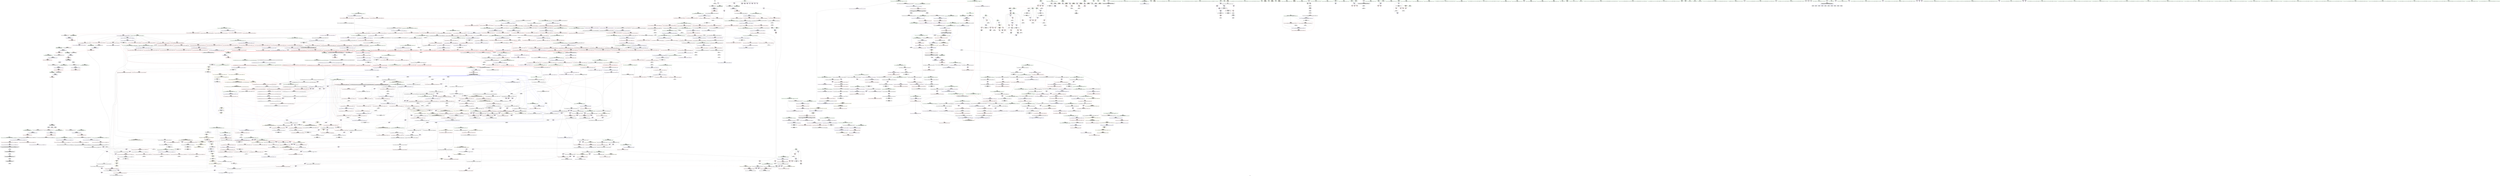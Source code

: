 digraph "SVFG" {
	label="SVFG";

	Node0x55f8d1833600 [shape=record,color=grey,label="{NodeID: 0\nNullPtr}"];
	Node0x55f8d1833600 -> Node0x55f8d1a30eb0[style=solid];
	Node0x55f8d1ae4f10 [shape=record,color=black,label="{NodeID: 1882\nMR_16V_2 = PHI(MR_16V_1, MR_16V_3, )\npts\{9 \}\n|{<s0>39|<s1>89|<s2>90|<s3>91}}"];
	Node0x55f8d1ae4f10:s0 -> Node0x55f8d1b29350[style=dashed,color=blue];
	Node0x55f8d1ae4f10:s1 -> Node0x55f8d1b09150[style=dashed,color=red];
	Node0x55f8d1ae4f10:s2 -> Node0x55f8d1b09150[style=dashed,color=red];
	Node0x55f8d1ae4f10:s3 -> Node0x55f8d1b10e90[style=dashed,color=red];
	Node0x55f8d1a38750 [shape=record,color=red,label="{NodeID: 775\n947\<--908\n\<--__first.addr\n_ZSt13__adjust_heapIP4DATAlS0_N9__gnu_cxx5__ops15_Iter_comp_iterIPFbS0_S0_EEEEvT_T0_S9_T1_T2_\n}"];
	Node0x55f8d1a38750 -> Node0x55f8d1a477d0[style=solid];
	Node0x55f8d1b9d0e0 [shape=record,color=black,label="{NodeID: 2657\n1553 = PHI(1591, )\n|{<s0>126}}"];
	Node0x55f8d1b9d0e0:s0 -> Node0x55f8d1ba7ae0[style=solid,color=red];
	Node0x55f8d1a2f320 [shape=record,color=purple,label="{NodeID: 443\n1733\<--536\noffset_0\<--\n}"];
	Node0x55f8d1a2f320 -> Node0x55f8d1a65c80[style=solid];
	Node0x55f8d1a6e770 [shape=record,color=blue, style = dotted,label="{NodeID: 1218\n1901\<--1903\noffset_0\<--dummyVal\n_ZN9__gnu_cxx5__ops14_Val_comp_iterIPFb4DATAS2_EEclIS2_PS2_EEbRT_T0_\n}"];
	Node0x55f8d1a23500 [shape=record,color=green,label="{NodeID: 111\n645\<--646\n__first.addr\<--__first.addr_field_insensitive\n_ZSt13__heap_selectIP4DATAN9__gnu_cxx5__ops15_Iter_comp_iterIPFbS0_S0_EEEEvT_S8_S8_T0_\n}"];
	Node0x55f8d1a23500 -> Node0x55f8d1a4d6e0[style=solid];
	Node0x55f8d1a23500 -> Node0x55f8d1a4d7b0[style=solid];
	Node0x55f8d1a23500 -> Node0x55f8d1a4d880[style=solid];
	Node0x55f8d1a23500 -> Node0x55f8d1a66710[style=solid];
	Node0x55f8d1a3e180 [shape=record,color=red,label="{NodeID: 886\n1426\<--1413\n\<--__i\n_ZSt26__unguarded_insertion_sortIP4DATAN9__gnu_cxx5__ops15_Iter_comp_iterIPFbS0_S0_EEEEvT_S8_T0_\n}"];
	Node0x55f8d1a3e180 -> Node0x55f8d1a9c4d0[style=solid];
	Node0x55f8d1a44bf0 [shape=record,color=purple,label="{NodeID: 554\n1854\<--1365\noffset_0\<--\n}"];
	Node0x55f8d1a44bf0 -> Node0x55f8d1a62540[style=solid];
	Node0x55f8d1a27c70 [shape=record,color=green,label="{NodeID: 222\n1562\<--1563\n__it.addr\<--__it.addr_field_insensitive\n_ZSt12__miter_baseIP4DATAET_S2_\n}"];
	Node0x55f8d1a27c70 -> Node0x55f8d1a3f290[style=solid];
	Node0x55f8d1a27c70 -> Node0x55f8d1a6d9a0[style=solid];
	Node0x55f8d1a633e0 [shape=record,color=blue,label="{NodeID: 997\n4\<--5\nn\<--\nGlob }"];
	Node0x55f8d1a633e0 -> Node0x55f8d1b04040[style=dashed];
	Node0x55f8d1a4a620 [shape=record,color=red,label="{NodeID: 665\n296\<--287\n\<--__comp.addr\n_ZSt4sortIP4DATAPFbS0_S0_EEvT_S4_T0_\n|{<s0>11}}"];
	Node0x55f8d1a4a620:s0 -> Node0x55f8d1b9f4a0[style=solid,color=red];
	Node0x55f8d1a35830 [shape=record,color=black,label="{NodeID: 333\n1018\<--1023\n_ZSt4moveIRN9__gnu_cxx5__ops15_Iter_comp_iterIPFb4DATAS3_EEEEONSt16remove_referenceIT_E4typeEOS9__ret\<--\n_ZSt4moveIRN9__gnu_cxx5__ops15_Iter_comp_iterIPFb4DATAS3_EEEEONSt16remove_referenceIT_E4typeEOS9_\n|{<s0>65|<s1>121}}"];
	Node0x55f8d1a35830:s0 -> Node0x55f8d1b9a920[style=solid,color=blue];
	Node0x55f8d1a35830:s1 -> Node0x55f8d1b9ce60[style=solid,color=blue];
	Node0x55f8d1a68e10 [shape=record,color=blue, style = dotted,label="{NodeID: 1108\n1793\<--1795\noffset_0\<--dummyVal\n_ZSt13__adjust_heapIP4DATAlS0_N9__gnu_cxx5__ops15_Iter_comp_iterIPFbS0_S0_EEEEvT_T0_S9_T1_T2_\n}"];
	Node0x55f8d1a68e10 -> Node0x55f8d1a615d0[style=dashed];
	Node0x55f8d1a68e10 -> Node0x55f8d1a68ee0[style=dashed];
	Node0x55f8d16f47a0 [shape=record,color=green,label="{NodeID: 1\n5\<--1\n\<--dummyObj\nCan only get source location for instruction, argument, global var or function.}"];
	Node0x55f8d1a38820 [shape=record,color=red,label="{NodeID: 776\n957\<--908\n\<--__first.addr\n_ZSt13__adjust_heapIP4DATAlS0_N9__gnu_cxx5__ops15_Iter_comp_iterIPFbS0_S0_EEEEvT_T0_S9_T1_T2_\n}"];
	Node0x55f8d1a38820 -> Node0x55f8d1a478a0[style=solid];
	Node0x55f8d1b9d220 [shape=record,color=black,label="{NodeID: 2658\n1555 = PHI(1591, )\n|{<s0>126}}"];
	Node0x55f8d1b9d220:s0 -> Node0x55f8d1ba7bf0[style=solid,color=red];
	Node0x55f8d1a2f3f0 [shape=record,color=purple,label="{NodeID: 444\n1734\<--537\noffset_0\<--\n}"];
	Node0x55f8d1a2f3f0 -> Node0x55f8d1a604c0[style=solid];
	Node0x55f8d1a6e840 [shape=record,color=blue, style = dotted,label="{NodeID: 1219\n1904\<--1906\noffset_1\<--dummyVal\n_ZN9__gnu_cxx5__ops14_Val_comp_iterIPFb4DATAS2_EEclIS2_PS2_EEbRT_T0_\n}"];
	Node0x55f8d1a235d0 [shape=record,color=green,label="{NodeID: 112\n647\<--648\n__middle.addr\<--__middle.addr_field_insensitive\n_ZSt13__heap_selectIP4DATAN9__gnu_cxx5__ops15_Iter_comp_iterIPFbS0_S0_EEEEvT_S8_S8_T0_\n}"];
	Node0x55f8d1a235d0 -> Node0x55f8d1a4d950[style=solid];
	Node0x55f8d1a235d0 -> Node0x55f8d1a4da20[style=solid];
	Node0x55f8d1a235d0 -> Node0x55f8d1a4daf0[style=solid];
	Node0x55f8d1a235d0 -> Node0x55f8d1a667e0[style=solid];
	Node0x55f8d1a3e250 [shape=record,color=red,label="{NodeID: 887\n1430\<--1413\n\<--__i\n_ZSt26__unguarded_insertion_sortIP4DATAN9__gnu_cxx5__ops15_Iter_comp_iterIPFbS0_S0_EEEEvT_S8_T0_\n|{<s0>110}}"];
	Node0x55f8d1a3e250:s0 -> Node0x55f8d1ba99e0[style=solid,color=red];
	Node0x55f8d1a44cc0 [shape=record,color=purple,label="{NodeID: 555\n1857\<--1365\noffset_1\<--\n}"];
	Node0x55f8d1a44cc0 -> Node0x55f8d1a62610[style=solid];
	Node0x55f8d1a27d40 [shape=record,color=green,label="{NodeID: 223\n1571\<--1572\n__first.addr\<--__first.addr_field_insensitive\n_ZSt22__copy_move_backward_aILb1EP4DATAS1_ET1_T0_S3_S2_\n}"];
	Node0x55f8d1a27d40 -> Node0x55f8d1a3f360[style=solid];
	Node0x55f8d1a27d40 -> Node0x55f8d1a6da70[style=solid];
	Node0x55f8d1b0b8a0 [shape=record,color=yellow,style=double,label="{NodeID: 2105\n16V_1 = ENCHI(MR_16V_0)\npts\{9 \}\nFun[_ZSt22__move_median_to_firstIP4DATAN9__gnu_cxx5__ops15_Iter_comp_iterIPFbS0_S0_EEEEvT_S8_S8_S8_T0_]|{<s0>78|<s1>79|<s2>80|<s3>81|<s4>82|<s5>83|<s6>84|<s7>85|<s8>86|<s9>87|<s10>88}}"];
	Node0x55f8d1b0b8a0:s0 -> Node0x55f8d1b09150[style=dashed,color=red];
	Node0x55f8d1b0b8a0:s1 -> Node0x55f8d1b09150[style=dashed,color=red];
	Node0x55f8d1b0b8a0:s2 -> Node0x55f8d1b10e90[style=dashed,color=red];
	Node0x55f8d1b0b8a0:s3 -> Node0x55f8d1b09150[style=dashed,color=red];
	Node0x55f8d1b0b8a0:s4 -> Node0x55f8d1b10e90[style=dashed,color=red];
	Node0x55f8d1b0b8a0:s5 -> Node0x55f8d1b10e90[style=dashed,color=red];
	Node0x55f8d1b0b8a0:s6 -> Node0x55f8d1b09150[style=dashed,color=red];
	Node0x55f8d1b0b8a0:s7 -> Node0x55f8d1b10e90[style=dashed,color=red];
	Node0x55f8d1b0b8a0:s8 -> Node0x55f8d1b09150[style=dashed,color=red];
	Node0x55f8d1b0b8a0:s9 -> Node0x55f8d1b10e90[style=dashed,color=red];
	Node0x55f8d1b0b8a0:s10 -> Node0x55f8d1b10e90[style=dashed,color=red];
	Node0x55f8d1a634b0 [shape=record,color=blue,label="{NodeID: 998\n39\<--33\n\<--a.coerce\n_Z3cmp4DATAS_\n}"];
	Node0x55f8d1a4a6f0 [shape=record,color=red,label="{NodeID: 666\n303\<--302\n\<--coerce.dive1\n_ZSt4sortIP4DATAPFbS0_S0_EEvT_S4_T0_\n|{<s0>12}}"];
	Node0x55f8d1a4a6f0:s0 -> Node0x55f8d1ba5080[style=solid,color=red];
	Node0x55f8d1a35900 [shape=record,color=black,label="{NodeID: 334\n1060\<--1048\n\<--__value\n_ZSt11__push_heapIP4DATAlS0_N9__gnu_cxx5__ops14_Iter_comp_valIPFbS0_S0_EEEEvT_T0_S9_T1_RT2_\n}"];
	Node0x55f8d1a35900 -> Node0x55f8d1a698a0[style=solid];
	Node0x55f8d1a68ee0 [shape=record,color=blue, style = dotted,label="{NodeID: 1109\n1796\<--1798\noffset_1\<--dummyVal\n_ZSt13__adjust_heapIP4DATAlS0_N9__gnu_cxx5__ops15_Iter_comp_iterIPFbS0_S0_EEEEvT_T0_S9_T1_T2_\n}"];
	Node0x55f8d1a68ee0 -> Node0x55f8d1af8f10[style=dashed];
	Node0x55f8d16f7920 [shape=record,color=green,label="{NodeID: 2\n14\<--1\n.str\<--dummyObj\nGlob }"];
	Node0x55f8d1a388f0 [shape=record,color=red,label="{NodeID: 777\n961\<--908\n\<--__first.addr\n_ZSt13__adjust_heapIP4DATAlS0_N9__gnu_cxx5__ops15_Iter_comp_iterIPFbS0_S0_EEEEvT_T0_S9_T1_T2_\n}"];
	Node0x55f8d1a388f0 -> Node0x55f8d1a47970[style=solid];
	Node0x55f8d1b9d360 [shape=record,color=black,label="{NodeID: 2659\n1556 = PHI(1567, )\n}"];
	Node0x55f8d1b9d360 -> Node0x55f8d1a37640[style=solid];
	Node0x55f8d1a2f4c0 [shape=record,color=purple,label="{NodeID: 445\n559\<--549\ncoerce.dive\<--__comp\n_ZSt14__partial_sortIP4DATAN9__gnu_cxx5__ops15_Iter_comp_iterIPFbS0_S0_EEEEvT_S8_S8_T0_\n}"];
	Node0x55f8d1a2f4c0 -> Node0x55f8d1a65d50[style=solid];
	Node0x55f8d1a6e910 [shape=record,color=blue,label="{NodeID: 1220\n1683\<--1681\nthis.addr\<--this\n_ZN9__gnu_cxx5__ops14_Val_comp_iterIPFb4DATAS2_EEC2EONS0_15_Iter_comp_iterIS4_EE\n}"];
	Node0x55f8d1a6e910 -> Node0x55f8d1a5fb00[style=dashed];
	Node0x55f8d1a236a0 [shape=record,color=green,label="{NodeID: 113\n649\<--650\n__last.addr\<--__last.addr_field_insensitive\n_ZSt13__heap_selectIP4DATAN9__gnu_cxx5__ops15_Iter_comp_iterIPFbS0_S0_EEEEvT_S8_S8_T0_\n}"];
	Node0x55f8d1a236a0 -> Node0x55f8d1a4dbc0[style=solid];
	Node0x55f8d1a236a0 -> Node0x55f8d1a668b0[style=solid];
	Node0x55f8d1a3e320 [shape=record,color=red,label="{NodeID: 888\n1443\<--1413\n\<--__i\n_ZSt26__unguarded_insertion_sortIP4DATAN9__gnu_cxx5__ops15_Iter_comp_iterIPFbS0_S0_EEEEvT_S8_T0_\n}"];
	Node0x55f8d1a3e320 -> Node0x55f8d1a458f0[style=solid];
	Node0x55f8d1a44d90 [shape=record,color=purple,label="{NodeID: 556\n1370\<--1369\nadd.ptr4\<--\n_ZSt16__insertion_sortIP4DATAN9__gnu_cxx5__ops15_Iter_comp_iterIPFbS0_S0_EEEEvT_S8_T0_\n|{<s0>102}}"];
	Node0x55f8d1a44d90:s0 -> Node0x55f8d1b9e820[style=solid,color=red];
	Node0x55f8d1a27e10 [shape=record,color=green,label="{NodeID: 224\n1573\<--1574\n__last.addr\<--__last.addr_field_insensitive\n_ZSt22__copy_move_backward_aILb1EP4DATAS1_ET1_T0_S3_S2_\n}"];
	Node0x55f8d1a27e10 -> Node0x55f8d1a3f430[style=solid];
	Node0x55f8d1a27e10 -> Node0x55f8d1a6db40[style=solid];
	Node0x55f8d1a63580 [shape=record,color=blue,label="{NodeID: 999\n41\<--34\n\<--b.coerce\n_Z3cmp4DATAS_\n}"];
	Node0x55f8d1a4a7c0 [shape=record,color=red,label="{NodeID: 667\n326\<--314\n\<--__first.addr\n_ZSt6__sortIP4DATAN9__gnu_cxx5__ops15_Iter_comp_iterIPFbS0_S0_EEEEvT_S8_T0_\n}"];
	Node0x55f8d1a4a7c0 -> Node0x55f8d1a9bd50[style=solid];
	Node0x55f8d1a359d0 [shape=record,color=black,label="{NodeID: 335\n1093\<--1088\n\<--call2\n_ZSt11__push_heapIP4DATAlS0_N9__gnu_cxx5__ops14_Iter_comp_valIPFbS0_S0_EEEEvT_T0_S9_T1_RT2_\n}"];
	Node0x55f8d1a359d0 -> Node0x55f8d1a42b70[style=solid];
	Node0x55f8d1a359d0 -> Node0x55f8d1a42c40[style=solid];
	Node0x55f8d1a68fb0 [shape=record,color=blue,label="{NodeID: 1110\n910\<--967\n__holeIndex.addr\<--\n_ZSt13__adjust_heapIP4DATAlS0_N9__gnu_cxx5__ops15_Iter_comp_iterIPFbS0_S0_EEEEvT_T0_S9_T1_T2_\n}"];
	Node0x55f8d1a68fb0 -> Node0x55f8d1a38dd0[style=dashed];
	Node0x55f8d1a68fb0 -> Node0x55f8d1a38ea0[style=dashed];
	Node0x55f8d1a68fb0 -> Node0x55f8d1a68fb0[style=dashed];
	Node0x55f8d1a68fb0 -> Node0x55f8d1a692f0[style=dashed];
	Node0x55f8d1a68fb0 -> Node0x55f8d1ae9010[style=dashed];
	Node0x55f8d1701100 [shape=record,color=green,label="{NodeID: 3\n16\<--1\n.str.1\<--dummyObj\nGlob }"];
	Node0x55f8d1ae5e10 [shape=record,color=black,label="{NodeID: 1885\nMR_16V_3 = PHI(MR_16V_7, MR_16V_1, )\npts\{9 \}\n|{|<s3>99|<s4>102|<s5>107|<s6>107|<s7>107}}"];
	Node0x55f8d1ae5e10 -> Node0x55f8d1a62540[style=dashed];
	Node0x55f8d1ae5e10 -> Node0x55f8d1a62610[style=dashed];
	Node0x55f8d1ae5e10 -> Node0x55f8d1af5d10[style=dashed];
	Node0x55f8d1ae5e10:s3 -> Node0x55f8d1b09150[style=dashed,color=red];
	Node0x55f8d1ae5e10:s4 -> Node0x55f8d1b03c90[style=dashed,color=red];
	Node0x55f8d1ae5e10:s5 -> Node0x55f8d1a62a20[style=dashed,color=red];
	Node0x55f8d1ae5e10:s6 -> Node0x55f8d1a62af0[style=dashed,color=red];
	Node0x55f8d1ae5e10:s7 -> Node0x55f8d1af3510[style=dashed,color=red];
	Node0x55f8d1a389c0 [shape=record,color=red,label="{NodeID: 778\n984\<--908\n\<--__first.addr\n_ZSt13__adjust_heapIP4DATAlS0_N9__gnu_cxx5__ops15_Iter_comp_iterIPFbS0_S0_EEEEvT_T0_S9_T1_T2_\n}"];
	Node0x55f8d1a389c0 -> Node0x55f8d1a47a40[style=solid];
	Node0x55f8d1b9d4a0 [shape=record,color=black,label="{NodeID: 2660\n1587 = PHI(1598, )\n}"];
	Node0x55f8d1b9d4a0 -> Node0x55f8d1a377e0[style=solid];
	Node0x55f8d1a2f590 [shape=record,color=purple,label="{NodeID: 446\n570\<--557\ncoerce.dive1\<--agg.tmp\n_ZSt14__partial_sortIP4DATAN9__gnu_cxx5__ops15_Iter_comp_iterIPFbS0_S0_EEEEvT_S8_S8_T0_\n}"];
	Node0x55f8d1a2f590 -> Node0x55f8d1a4cc50[style=solid];
	Node0x55f8d1a6e9e0 [shape=record,color=blue,label="{NodeID: 1221\n1685\<--1682\n__comp.addr\<--__comp\n_ZN9__gnu_cxx5__ops14_Val_comp_iterIPFb4DATAS2_EEC2EONS0_15_Iter_comp_iterIS4_EE\n}"];
	Node0x55f8d1a6e9e0 -> Node0x55f8d1a5fbd0[style=dashed];
	Node0x55f8d1a23770 [shape=record,color=green,label="{NodeID: 114\n651\<--652\n__i\<--__i_field_insensitive\n_ZSt13__heap_selectIP4DATAN9__gnu_cxx5__ops15_Iter_comp_iterIPFbS0_S0_EEEEvT_S8_S8_T0_\n}"];
	Node0x55f8d1a23770 -> Node0x55f8d1a4dc90[style=solid];
	Node0x55f8d1a23770 -> Node0x55f8d1a4dd60[style=solid];
	Node0x55f8d1a23770 -> Node0x55f8d1a4de30[style=solid];
	Node0x55f8d1a23770 -> Node0x55f8d1a4df00[style=solid];
	Node0x55f8d1a23770 -> Node0x55f8d1a66980[style=solid];
	Node0x55f8d1a23770 -> Node0x55f8d1a66a50[style=solid];
	Node0x55f8d1a3e3f0 [shape=record,color=red,label="{NodeID: 889\n1435\<--1434\n\<--coerce.dive2\n_ZSt26__unguarded_insertion_sortIP4DATAN9__gnu_cxx5__ops15_Iter_comp_iterIPFbS0_S0_EEEEvT_S8_T0_\n|{<s0>109}}"];
	Node0x55f8d1a3e3f0:s0 -> Node0x55f8d1ba73c0[style=solid,color=red];
	Node0x55f8d1a44e60 [shape=record,color=purple,label="{NodeID: 557\n1859\<--1376\noffset_0\<--\n}"];
	Node0x55f8d1a44e60 -> Node0x55f8d1a6c070[style=solid];
	Node0x55f8d1a27ee0 [shape=record,color=green,label="{NodeID: 225\n1575\<--1576\n__result.addr\<--__result.addr_field_insensitive\n_ZSt22__copy_move_backward_aILb1EP4DATAS1_ET1_T0_S3_S2_\n}"];
	Node0x55f8d1a27ee0 -> Node0x55f8d1a3f500[style=solid];
	Node0x55f8d1a27ee0 -> Node0x55f8d1a6dc10[style=solid];
	Node0x55f8d1a63650 [shape=record,color=blue,label="{NodeID: 1000\n59\<--58\nL.addr\<--L\n_Z4helpi\n}"];
	Node0x55f8d1a63650 -> Node0x55f8d1a48670[style=dashed];
	Node0x55f8d1a4a890 [shape=record,color=red,label="{NodeID: 668\n330\<--314\n\<--__first.addr\n_ZSt6__sortIP4DATAN9__gnu_cxx5__ops15_Iter_comp_iterIPFbS0_S0_EEEEvT_S8_T0_\n|{<s0>15}}"];
	Node0x55f8d1a4a890:s0 -> Node0x55f8d1b9dbe0[style=solid,color=red];
	Node0x55f8d1a35aa0 [shape=record,color=black,label="{NodeID: 336\n1092\<--1091\n\<--add.ptr3\n_ZSt11__push_heapIP4DATAlS0_N9__gnu_cxx5__ops14_Iter_comp_valIPFbS0_S0_EEEEvT_T0_S9_T1_RT2_\n}"];
	Node0x55f8d1a35aa0 -> Node0x55f8d1a429d0[style=solid];
	Node0x55f8d1a35aa0 -> Node0x55f8d1a42aa0[style=solid];
	Node0x55f8d1a69080 [shape=record,color=blue,label="{NodeID: 1111\n916\<--982\n__secondChild\<--mul12\n_ZSt13__adjust_heapIP4DATAlS0_N9__gnu_cxx5__ops15_Iter_comp_iterIPFbS0_S0_EEEEvT_T0_S9_T1_T2_\n}"];
	Node0x55f8d1a69080 -> Node0x55f8d1a39ad0[style=dashed];
	Node0x55f8d1a69080 -> Node0x55f8d1a39ba0[style=dashed];
	Node0x55f8d1a69080 -> Node0x55f8d1ae9510[style=dashed];
	Node0x55f8d1832920 [shape=record,color=green,label="{NodeID: 4\n18\<--1\n.str.2\<--dummyObj\nGlob }"];
	Node0x55f8d1a38a90 [shape=record,color=red,label="{NodeID: 779\n989\<--908\n\<--__first.addr\n_ZSt13__adjust_heapIP4DATAlS0_N9__gnu_cxx5__ops15_Iter_comp_iterIPFbS0_S0_EEEEvT_T0_S9_T1_T2_\n}"];
	Node0x55f8d1a38a90 -> Node0x55f8d1a47b10[style=solid];
	Node0x55f8d1b9d5e0 [shape=record,color=black,label="{NodeID: 2661\n1678 = PHI()\n}"];
	Node0x55f8d1b9d5e0 -> Node0x55f8d1a2c400[style=solid];
	Node0x55f8d1a2f660 [shape=record,color=purple,label="{NodeID: 447\n1736\<--567\noffset_0\<--\n}"];
	Node0x55f8d1a2f660 -> Node0x55f8d1a66090[style=solid];
	Node0x55f8d1a6eab0 [shape=record,color=blue,label="{NodeID: 1222\n1690\<--1694\n_M_comp\<--\n_ZN9__gnu_cxx5__ops14_Val_comp_iterIPFb4DATAS2_EEC2EONS0_15_Iter_comp_iterIS4_EE\n|{<s0>122}}"];
	Node0x55f8d1a6eab0:s0 -> Node0x55f8d1b2c210[style=dashed,color=blue];
	Node0x55f8d1a282c0 [shape=record,color=green,label="{NodeID: 115\n661\<--662\n_ZSt11__make_heapIP4DATAN9__gnu_cxx5__ops15_Iter_comp_iterIPFbS0_S0_EEEEvT_S8_RT0_\<--_ZSt11__make_heapIP4DATAN9__gnu_cxx5__ops15_Iter_comp_iterIPFbS0_S0_EEEEvT_S8_RT0__field_insensitive\n}"];
	Node0x55f8d1a3e4c0 [shape=record,color=red,label="{NodeID: 890\n1440\<--1439\n\<--coerce.dive4\n_ZSt26__unguarded_insertion_sortIP4DATAN9__gnu_cxx5__ops15_Iter_comp_iterIPFbS0_S0_EEEEvT_S8_T0_\n|{<s0>110}}"];
	Node0x55f8d1a3e4c0:s0 -> Node0x55f8d1ba9b30[style=solid,color=red];
	Node0x55f8d1a44f30 [shape=record,color=purple,label="{NodeID: 558\n1862\<--1376\noffset_1\<--\n}"];
	Node0x55f8d1a44f30 -> Node0x55f8d1a6c140[style=solid];
	Node0x55f8d1a27fb0 [shape=record,color=green,label="{NodeID: 226\n1577\<--1578\n__simple\<--__simple_field_insensitive\n_ZSt22__copy_move_backward_aILb1EP4DATAS1_ET1_T0_S3_S2_\n}"];
	Node0x55f8d1a27fb0 -> Node0x55f8d1a6dce0[style=solid];
	Node0x55f8d1a63720 [shape=record,color=blue,label="{NodeID: 1001\n61\<--74\ni\<--\n_Z4helpi\n}"];
	Node0x55f8d1a63720 -> Node0x55f8d1a48740[style=dashed];
	Node0x55f8d1a63720 -> Node0x55f8d1a48810[style=dashed];
	Node0x55f8d1a63720 -> Node0x55f8d1a488e0[style=dashed];
	Node0x55f8d1a63720 -> Node0x55f8d1a638c0[style=dashed];
	Node0x55f8d1a63720 -> Node0x55f8d1a63990[style=dashed];
	Node0x55f8d1a4a960 [shape=record,color=red,label="{NodeID: 669\n333\<--314\n\<--__first.addr\n_ZSt6__sortIP4DATAN9__gnu_cxx5__ops15_Iter_comp_iterIPFbS0_S0_EEEEvT_S8_T0_\n}"];
	Node0x55f8d1a4a960 -> Node0x55f8d1a31f50[style=solid];
	Node0x55f8d1a35b70 [shape=record,color=black,label="{NodeID: 337\n1107\<--1102\n\<--call6\n_ZSt11__push_heapIP4DATAlS0_N9__gnu_cxx5__ops14_Iter_comp_valIPFbS0_S0_EEEEvT_T0_S9_T1_RT2_\n}"];
	Node0x55f8d1a35b70 -> Node0x55f8d1a42eb0[style=solid];
	Node0x55f8d1a35b70 -> Node0x55f8d1a42f80[style=solid];
	Node0x55f8d1a69150 [shape=record,color=blue, style = dotted,label="{NodeID: 1112\n1799\<--1801\noffset_0\<--dummyVal\n_ZSt13__adjust_heapIP4DATAlS0_N9__gnu_cxx5__ops15_Iter_comp_iterIPFbS0_S0_EEEEvT_T0_S9_T1_T2_\n}"];
	Node0x55f8d1a69150 -> Node0x55f8d1a61770[style=dashed];
	Node0x55f8d1a69150 -> Node0x55f8d1a69220[style=dashed];
	Node0x55f8d1a1ffb0 [shape=record,color=green,label="{NodeID: 5\n20\<--1\n.str.3\<--dummyObj\nGlob }"];
	Node0x55f8d1a38b60 [shape=record,color=red,label="{NodeID: 780\n1005\<--908\n\<--__first.addr\n_ZSt13__adjust_heapIP4DATAlS0_N9__gnu_cxx5__ops15_Iter_comp_iterIPFbS0_S0_EEEEvT_T0_S9_T1_T2_\n|{<s0>69}}"];
	Node0x55f8d1a38b60:s0 -> Node0x55f8d1b9f5e0[style=solid,color=red];
	Node0x55f8d1b9d6b0 [shape=record,color=black,label="{NodeID: 2662\n1693 = PHI(1110, )\n}"];
	Node0x55f8d1b9d6b0 -> Node0x55f8d1a5fca0[style=solid];
	Node0x55f8d1a2f730 [shape=record,color=purple,label="{NodeID: 448\n1737\<--568\noffset_0\<--\n}"];
	Node0x55f8d1a2f730 -> Node0x55f8d1a60590[style=solid];
	Node0x55f8d1b19f00 [shape=record,color=yellow,style=double,label="{NodeID: 2330\nRETMU(2V_2)\npts\{36 \}\nFun[_Z3cmp4DATAS_]}"];
	Node0x55f8d1a6eb80 [shape=record,color=blue,label="{NodeID: 1223\n1700\<--1698\nthis.addr\<--this\n_ZN9__gnu_cxx5__ops15_Iter_comp_iterIPFb4DATAS2_EEC2ES4_\n}"];
	Node0x55f8d1a6eb80 -> Node0x55f8d1a5fd70[style=dashed];
	Node0x55f8d1a28390 [shape=record,color=green,label="{NodeID: 116\n673\<--674\n_ZN9__gnu_cxx5__ops15_Iter_comp_iterIPFb4DATAS2_EEclIPS2_S7_EEbT_T0_\<--_ZN9__gnu_cxx5__ops15_Iter_comp_iterIPFb4DATAS2_EEclIPS2_S7_EEbT_T0__field_insensitive\n}"];
	Node0x55f8d1b032d0 [shape=record,color=yellow,style=double,label="{NodeID: 1998\n188V_1 = ENCHI(MR_188V_0)\npts\{739 \}\nFun[_ZSt11__make_heapIP4DATAN9__gnu_cxx5__ops15_Iter_comp_iterIPFbS0_S0_EEEEvT_S8_RT0_]}"];
	Node0x55f8d1b032d0 -> Node0x55f8d1a4f010[style=dashed];
	Node0x55f8d1a3e590 [shape=record,color=red,label="{NodeID: 891\n1461\<--1452\n\<--__first.addr\n_ZSt13move_backwardIP4DATAS1_ET0_T_S3_S2_\n|{<s0>111}}"];
	Node0x55f8d1a3e590:s0 -> Node0x55f8d1ba5900[style=solid,color=red];
	Node0x55f8d1a45000 [shape=record,color=purple,label="{NodeID: 559\n1860\<--1377\noffset_0\<--\n}"];
	Node0x55f8d1a45000 -> Node0x55f8d1a626e0[style=solid];
	Node0x55f8d1a28080 [shape=record,color=green,label="{NodeID: 227\n1588\<--1589\n_ZNSt20__copy_move_backwardILb1ELb1ESt26random_access_iterator_tagE13__copy_move_bI4DATAEEPT_PKS4_S7_S5_\<--_ZNSt20__copy_move_backwardILb1ELb1ESt26random_access_iterator_tagE13__copy_move_bI4DATAEEPT_PKS4_S7_S5__field_insensitive\n}"];
	Node0x55f8d1a637f0 [shape=record,color=blue,label="{NodeID: 1002\n83\<--85\narrayidx\<--\n_Z4helpi\n}"];
	Node0x55f8d1a637f0 -> Node0x55f8d1a637f0[style=dashed];
	Node0x55f8d1a637f0 -> Node0x55f8d1ae3b70[style=dashed];
	Node0x55f8d1a4aa30 [shape=record,color=red,label="{NodeID: 670\n354\<--314\n\<--__first.addr\n_ZSt6__sortIP4DATAN9__gnu_cxx5__ops15_Iter_comp_iterIPFbS0_S0_EEEEvT_S8_T0_\n|{<s0>17}}"];
	Node0x55f8d1a4aa30:s0 -> Node0x55f8d1b9fc20[style=solid,color=red];
	Node0x55f8d1a35c40 [shape=record,color=black,label="{NodeID: 338\n1106\<--1105\n\<--add.ptr7\n_ZSt11__push_heapIP4DATAlS0_N9__gnu_cxx5__ops14_Iter_comp_valIPFbS0_S0_EEEEvT_T0_S9_T1_RT2_\n}"];
	Node0x55f8d1a35c40 -> Node0x55f8d1a42d10[style=solid];
	Node0x55f8d1a35c40 -> Node0x55f8d1a42de0[style=solid];
	Node0x55f8d1a69220 [shape=record,color=blue, style = dotted,label="{NodeID: 1113\n1802\<--1804\noffset_1\<--dummyVal\n_ZSt13__adjust_heapIP4DATAlS0_N9__gnu_cxx5__ops15_Iter_comp_iterIPFbS0_S0_EEEEvT_T0_S9_T1_T2_\n}"];
	Node0x55f8d1a69220 -> Node0x55f8d1ae8b10[style=dashed];
	Node0x55f8d1a1f690 [shape=record,color=green,label="{NodeID: 6\n22\<--1\n.str.4\<--dummyObj\nGlob }"];
	Node0x55f8d1a38c30 [shape=record,color=red,label="{NodeID: 781\n929\<--910\n\<--__holeIndex.addr\n_ZSt13__adjust_heapIP4DATAlS0_N9__gnu_cxx5__ops15_Iter_comp_iterIPFbS0_S0_EEEEvT_T0_S9_T1_T2_\n}"];
	Node0x55f8d1a38c30 -> Node0x55f8d1a68ad0[style=solid];
	Node0x55f8d1b9d820 [shape=record,color=black,label="{NodeID: 2663\n1708 = PHI(1110, )\n}"];
	Node0x55f8d1b9d820 -> Node0x55f8d1a5fe40[style=solid];
	Node0x55f8d1a2f800 [shape=record,color=purple,label="{NodeID: 449\n597\<--585\ncoerce.dive\<--__comp\n_ZSt27__unguarded_partition_pivotIP4DATAN9__gnu_cxx5__ops15_Iter_comp_iterIPFbS0_S0_EEEET_S8_S8_T0_\n}"];
	Node0x55f8d1a2f800 -> Node0x55f8d1a66160[style=solid];
	Node0x55f8d1b1a010 [shape=record,color=yellow,style=double,label="{NodeID: 2331\nRETMU(4V_2)\npts\{38 \}\nFun[_Z3cmp4DATAS_]}"];
	Node0x55f8d1a6ec50 [shape=record,color=blue,label="{NodeID: 1224\n1702\<--1699\n__comp.addr\<--__comp\n_ZN9__gnu_cxx5__ops15_Iter_comp_iterIPFb4DATAS2_EEC2ES4_\n}"];
	Node0x55f8d1a6ec50 -> Node0x55f8d1a5fe40[style=dashed];
	Node0x55f8d1a28490 [shape=record,color=green,label="{NodeID: 117\n680\<--681\n_ZSt10__pop_heapIP4DATAN9__gnu_cxx5__ops15_Iter_comp_iterIPFbS0_S0_EEEEvT_S8_S8_RT0_\<--_ZSt10__pop_heapIP4DATAN9__gnu_cxx5__ops15_Iter_comp_iterIPFbS0_S0_EEEEvT_S8_S8_RT0__field_insensitive\n}"];
	Node0x55f8d1b033b0 [shape=record,color=yellow,style=double,label="{NodeID: 1999\n167V_1 = ENCHI(MR_167V_0)\npts\{6440000 \}\nFun[_ZSt11__make_heapIP4DATAN9__gnu_cxx5__ops15_Iter_comp_iterIPFbS0_S0_EEEEvT_S8_RT0_]}"];
	Node0x55f8d1b033b0 -> Node0x55f8d1a60b40[style=dashed];
	Node0x55f8d1a3e660 [shape=record,color=red,label="{NodeID: 892\n1465\<--1454\n\<--__last.addr\n_ZSt13move_backwardIP4DATAS1_ET0_T_S3_S2_\n|{<s0>112}}"];
	Node0x55f8d1a3e660:s0 -> Node0x55f8d1ba5900[style=solid,color=red];
	Node0x55f8d1a450d0 [shape=record,color=purple,label="{NodeID: 560\n1863\<--1377\noffset_1\<--\n}"];
	Node0x55f8d1a450d0 -> Node0x55f8d1a627b0[style=solid];
	Node0x55f8d1a28180 [shape=record,color=green,label="{NodeID: 228\n1593\<--1594\n__it.addr\<--__it.addr_field_insensitive\n_ZSt12__niter_baseIP4DATAET_S2_\n}"];
	Node0x55f8d1a28180 -> Node0x55f8d1a3f5d0[style=solid];
	Node0x55f8d1a28180 -> Node0x55f8d1a6ddb0[style=solid];
	Node0x55f8d1a638c0 [shape=record,color=blue,label="{NodeID: 1003\n61\<--88\ni\<--inc\n_Z4helpi\n}"];
	Node0x55f8d1a638c0 -> Node0x55f8d1a48740[style=dashed];
	Node0x55f8d1a638c0 -> Node0x55f8d1a48810[style=dashed];
	Node0x55f8d1a638c0 -> Node0x55f8d1a488e0[style=dashed];
	Node0x55f8d1a638c0 -> Node0x55f8d1a638c0[style=dashed];
	Node0x55f8d1a638c0 -> Node0x55f8d1a63990[style=dashed];
	Node0x55f8d1a4ab00 [shape=record,color=red,label="{NodeID: 671\n327\<--316\n\<--__last.addr\n_ZSt6__sortIP4DATAN9__gnu_cxx5__ops15_Iter_comp_iterIPFbS0_S0_EEEEvT_S8_T0_\n}"];
	Node0x55f8d1a4ab00 -> Node0x55f8d1a9bd50[style=solid];
	Node0x55f8d1a35d10 [shape=record,color=black,label="{NodeID: 339\n1110\<--1115\n_ZSt4moveIRPFb4DATAS0_EEONSt16remove_referenceIT_E4typeEOS5__ret\<--\n_ZSt4moveIRPFb4DATAS0_EEONSt16remove_referenceIT_E4typeEOS5_\n|{<s0>18|<s1>70|<s2>131|<s3>132}}"];
	Node0x55f8d1a35d10:s0 -> Node0x55f8d1b992e0[style=solid,color=blue];
	Node0x55f8d1a35d10:s1 -> Node0x55f8d1b9aba0[style=solid,color=blue];
	Node0x55f8d1a35d10:s2 -> Node0x55f8d1b9d6b0[style=solid,color=blue];
	Node0x55f8d1a35d10:s3 -> Node0x55f8d1b9d820[style=solid,color=blue];
	Node0x55f8d1a692f0 [shape=record,color=blue,label="{NodeID: 1114\n910\<--996\n__holeIndex.addr\<--sub17\n_ZSt13__adjust_heapIP4DATAlS0_N9__gnu_cxx5__ops15_Iter_comp_iterIPFbS0_S0_EEEEvT_T0_S9_T1_T2_\n}"];
	Node0x55f8d1a692f0 -> Node0x55f8d1ae9010[style=dashed];
	Node0x55f8d1a1f9a0 [shape=record,color=green,label="{NodeID: 7\n24\<--1\n.str.5\<--dummyObj\nGlob }"];
	Node0x55f8d1a38d00 [shape=record,color=red,label="{NodeID: 782\n931\<--910\n\<--__holeIndex.addr\n_ZSt13__adjust_heapIP4DATAlS0_N9__gnu_cxx5__ops15_Iter_comp_iterIPFbS0_S0_EEEEvT_T0_S9_T1_T2_\n}"];
	Node0x55f8d1a38d00 -> Node0x55f8d1a68ba0[style=solid];
	Node0x55f8d1b9d960 [shape=record,color=black,label="{NodeID: 2664\n1293 = PHI(1286, )\n0th arg _ZSt4swapI4DATAENSt9enable_ifIXsr6__and_ISt6__not_ISt15__is_tuple_likeIT_EESt21is_move_constructibleIS4_ESt18is_move_assignableIS4_EEE5valueEvE4typeERS4_SD_ }"];
	Node0x55f8d1b9d960 -> Node0x55f8d1a6b510[style=solid];
	Node0x55f8d1a2f8d0 [shape=record,color=purple,label="{NodeID: 450\n620\<--593\ncoerce.dive3\<--agg.tmp\n_ZSt27__unguarded_partition_pivotIP4DATAN9__gnu_cxx5__ops15_Iter_comp_iterIPFbS0_S0_EEEET_S8_S8_T0_\n}"];
	Node0x55f8d1a2f8d0 -> Node0x55f8d1a4d540[style=solid];
	Node0x55f8d1b1a0f0 [shape=record,color=yellow,style=double,label="{NodeID: 2332\nRETMU(6V_1)\npts\{360000 \}\nFun[_Z3cmp4DATAS_]}"];
	Node0x55f8d1a6ed20 [shape=record,color=blue,label="{NodeID: 1225\n1707\<--1709\n_M_comp\<--\n_ZN9__gnu_cxx5__ops15_Iter_comp_iterIPFb4DATAS2_EEC2ES4_\n|{<s0>19}}"];
	Node0x55f8d1a6ed20:s0 -> Node0x55f8d1b29770[style=dashed,color=blue];
	Node0x55f8d1a28590 [shape=record,color=green,label="{NodeID: 118\n693\<--694\n__first.addr\<--__first.addr_field_insensitive\n_ZSt11__sort_heapIP4DATAN9__gnu_cxx5__ops15_Iter_comp_iterIPFbS0_S0_EEEEvT_S8_RT0_\n}"];
	Node0x55f8d1a28590 -> Node0x55f8d1a4dfd0[style=solid];
	Node0x55f8d1a28590 -> Node0x55f8d1a4e0a0[style=solid];
	Node0x55f8d1a28590 -> Node0x55f8d1a66b20[style=solid];
	Node0x55f8d1a3e730 [shape=record,color=red,label="{NodeID: 893\n1467\<--1456\n\<--__result.addr\n_ZSt13move_backwardIP4DATAS1_ET0_T_S3_S2_\n|{<s0>113}}"];
	Node0x55f8d1a3e730:s0 -> Node0x55f8d1ba7730[style=solid,color=red];
	Node0x55f8d1a451a0 [shape=record,color=purple,label="{NodeID: 561\n1865\<--1381\noffset_0\<--\n}"];
	Node0x55f8d1a451a0 -> Node0x55f8d1a6c210[style=solid];
	Node0x55f8d1a30350 [shape=record,color=green,label="{NodeID: 229\n1602\<--1603\n__first.addr\<--__first.addr_field_insensitive\n_ZNSt20__copy_move_backwardILb1ELb1ESt26random_access_iterator_tagE13__copy_move_bI4DATAEEPT_PKS4_S7_S5_\n}"];
	Node0x55f8d1a30350 -> Node0x55f8d1a3f6a0[style=solid];
	Node0x55f8d1a30350 -> Node0x55f8d1a3f770[style=solid];
	Node0x55f8d1a30350 -> Node0x55f8d1a6de80[style=solid];
	Node0x55f8d1b0be10 [shape=record,color=yellow,style=double,label="{NodeID: 2111\n16V_1 = ENCHI(MR_16V_0)\npts\{9 \}\nFun[_ZSt13__heap_selectIP4DATAN9__gnu_cxx5__ops15_Iter_comp_iterIPFbS0_S0_EEEEvT_S8_S8_T0_]|{<s0>40|<s1>40}}"];
	Node0x55f8d1b0be10:s0 -> Node0x55f8d1aee510[style=dashed,color=red];
	Node0x55f8d1b0be10:s1 -> Node0x55f8d1afe910[style=dashed,color=red];
	Node0x55f8d1a63990 [shape=record,color=blue,label="{NodeID: 1004\n61\<--5\ni\<--\n_Z4helpi\n}"];
	Node0x55f8d1a63990 -> Node0x55f8d1ae0cf0[style=dashed];
	Node0x55f8d1a4abd0 [shape=record,color=red,label="{NodeID: 672\n331\<--316\n\<--__last.addr\n_ZSt6__sortIP4DATAN9__gnu_cxx5__ops15_Iter_comp_iterIPFbS0_S0_EEEEvT_S8_T0_\n|{<s0>15}}"];
	Node0x55f8d1a4abd0:s0 -> Node0x55f8d1b9ddf0[style=solid,color=red];
	Node0x55f8d1a35de0 [shape=record,color=black,label="{NodeID: 340\n1138\<--1127\n\<--agg.tmp\n_ZN9__gnu_cxx5__ops14_Iter_comp_valIPFb4DATAS2_EEclIPS2_S2_EEbT_RT0_\n}"];
	Node0x55f8d1a35de0 -> Node0x55f8d1a43120[style=solid];
	Node0x55f8d1a35de0 -> Node0x55f8d1a431f0[style=solid];
	Node0x55f8d1a693c0 [shape=record,color=blue, style = dotted,label="{NodeID: 1115\n1805\<--1807\noffset_0\<--dummyVal\n_ZSt13__adjust_heapIP4DATAlS0_N9__gnu_cxx5__ops15_Iter_comp_iterIPFbS0_S0_EEEEvT_T0_S9_T1_T2_\n}"];
	Node0x55f8d1a1fa60 [shape=record,color=green,label="{NodeID: 8\n26\<--1\n.str.6\<--dummyObj\nGlob }"];
	Node0x55f8d1a38dd0 [shape=record,color=red,label="{NodeID: 783\n962\<--910\n\<--__holeIndex.addr\n_ZSt13__adjust_heapIP4DATAlS0_N9__gnu_cxx5__ops15_Iter_comp_iterIPFbS0_S0_EEEEvT_T0_S9_T1_T2_\n}"];
	Node0x55f8d1b9daa0 [shape=record,color=black,label="{NodeID: 2665\n1294 = PHI(1287, )\n1st arg _ZSt4swapI4DATAENSt9enable_ifIXsr6__and_ISt6__not_ISt15__is_tuple_likeIT_EESt21is_move_constructibleIS4_ESt18is_move_assignableIS4_EEE5valueEvE4typeERS4_SD_ }"];
	Node0x55f8d1b9daa0 -> Node0x55f8d1a6b5e0[style=solid];
	Node0x55f8d1a2f9a0 [shape=record,color=purple,label="{NodeID: 451\n632\<--595\ncoerce.dive6\<--agg.tmp5\n_ZSt27__unguarded_partition_pivotIP4DATAN9__gnu_cxx5__ops15_Iter_comp_iterIPFbS0_S0_EEEET_S8_S8_T0_\n}"];
	Node0x55f8d1a2f9a0 -> Node0x55f8d1a4d610[style=solid];
	Node0x55f8d1b1a1d0 [shape=record,color=yellow,style=double,label="{NodeID: 2333\nRETMU(8V_1)\npts\{360001 \}\nFun[_Z3cmp4DATAS_]}"];
	Node0x55f8d1a28660 [shape=record,color=green,label="{NodeID: 119\n695\<--696\n__last.addr\<--__last.addr_field_insensitive\n_ZSt11__sort_heapIP4DATAN9__gnu_cxx5__ops15_Iter_comp_iterIPFbS0_S0_EEEEvT_S8_RT0_\n}"];
	Node0x55f8d1a28660 -> Node0x55f8d1a4e170[style=solid];
	Node0x55f8d1a28660 -> Node0x55f8d1a4e240[style=solid];
	Node0x55f8d1a28660 -> Node0x55f8d1a4e310[style=solid];
	Node0x55f8d1a28660 -> Node0x55f8d1a4e3e0[style=solid];
	Node0x55f8d1a28660 -> Node0x55f8d1a66bf0[style=solid];
	Node0x55f8d1a28660 -> Node0x55f8d1a66d90[style=solid];
	Node0x55f8d1a3e800 [shape=record,color=red,label="{NodeID: 894\n1486\<--1477\n\<--__last.addr\n_ZSt25__unguarded_linear_insertIP4DATAN9__gnu_cxx5__ops14_Val_comp_iterIPFbS0_S0_EEEEvT_T0_\n|{<s0>114}}"];
	Node0x55f8d1a3e800:s0 -> Node0x55f8d1ba5a50[style=solid,color=red];
	Node0x55f8d1a45270 [shape=record,color=purple,label="{NodeID: 562\n1866\<--1382\noffset_0\<--\n}"];
	Node0x55f8d1a45270 -> Node0x55f8d1a62880[style=solid];
	Node0x55f8d1a30420 [shape=record,color=green,label="{NodeID: 230\n1604\<--1605\n__last.addr\<--__last.addr_field_insensitive\n_ZNSt20__copy_move_backwardILb1ELb1ESt26random_access_iterator_tagE13__copy_move_bI4DATAEEPT_PKS4_S7_S5_\n}"];
	Node0x55f8d1a30420 -> Node0x55f8d1a3f840[style=solid];
	Node0x55f8d1a30420 -> Node0x55f8d1a6df50[style=solid];
	Node0x55f8d1a63a60 [shape=record,color=blue,label="{NodeID: 1005\n63\<--5\nj\<--\n_Z4helpi\n}"];
	Node0x55f8d1a63a60 -> Node0x55f8d1a48cf0[style=dashed];
	Node0x55f8d1a63a60 -> Node0x55f8d1a48dc0[style=dashed];
	Node0x55f8d1a63a60 -> Node0x55f8d1a48e90[style=dashed];
	Node0x55f8d1a63a60 -> Node0x55f8d1a48f60[style=dashed];
	Node0x55f8d1a63a60 -> Node0x55f8d1a63c00[style=dashed];
	Node0x55f8d1a63a60 -> Node0x55f8d1ae0de0[style=dashed];
	Node0x55f8d1a4aca0 [shape=record,color=red,label="{NodeID: 673\n332\<--316\n\<--__last.addr\n_ZSt6__sortIP4DATAN9__gnu_cxx5__ops15_Iter_comp_iterIPFbS0_S0_EEEEvT_S8_T0_\n}"];
	Node0x55f8d1a4aca0 -> Node0x55f8d1a31e80[style=solid];
	Node0x55f8d1a35eb0 [shape=record,color=black,label="{NodeID: 341\n1145\<--1127\n\<--agg.tmp\n_ZN9__gnu_cxx5__ops14_Iter_comp_valIPFb4DATAS2_EEclIPS2_S2_EEbT_RT0_\n}"];
	Node0x55f8d1a35eb0 -> Node0x55f8d1a3aff0[style=solid];
	Node0x55f8d1a69490 [shape=record,color=blue, style = dotted,label="{NodeID: 1116\n1808\<--1810\noffset_1\<--dummyVal\n_ZSt13__adjust_heapIP4DATAlS0_N9__gnu_cxx5__ops15_Iter_comp_iterIPFbS0_S0_EEEEvT_T0_S9_T1_T2_\n}"];
	Node0x55f8d1a20490 [shape=record,color=green,label="{NodeID: 9\n28\<--1\n.str.7\<--dummyObj\nGlob }"];
	Node0x55f8d1a38ea0 [shape=record,color=red,label="{NodeID: 784\n990\<--910\n\<--__holeIndex.addr\n_ZSt13__adjust_heapIP4DATAlS0_N9__gnu_cxx5__ops15_Iter_comp_iterIPFbS0_S0_EEEEvT_T0_S9_T1_T2_\n}"];
	Node0x55f8d1b9dbe0 [shape=record,color=black,label="{NodeID: 2666\n384 = PHI(330, 450, )\n0th arg _ZSt16__introsort_loopIP4DATAlN9__gnu_cxx5__ops15_Iter_comp_iterIPFbS0_S0_EEEEvT_S8_T0_T1_ }"];
	Node0x55f8d1b9dbe0 -> Node0x55f8d1a65050[style=solid];
	Node0x55f8d1a2fa70 [shape=record,color=purple,label="{NodeID: 452\n613\<--612\nadd.ptr1\<--\n_ZSt27__unguarded_partition_pivotIP4DATAN9__gnu_cxx5__ops15_Iter_comp_iterIPFbS0_S0_EEEET_S8_S8_T0_\n|{<s0>37}}"];
	Node0x55f8d1a2fa70:s0 -> Node0x55f8d1ba52a0[style=solid,color=red];
	Node0x55f8d1b1a2b0 [shape=record,color=yellow,style=double,label="{NodeID: 2334\nRETMU(10V_1)\npts\{380000 \}\nFun[_Z3cmp4DATAS_]}"];
	Node0x55f8d1a28730 [shape=record,color=green,label="{NodeID: 120\n697\<--698\n__comp.addr\<--__comp.addr_field_insensitive\n_ZSt11__sort_heapIP4DATAN9__gnu_cxx5__ops15_Iter_comp_iterIPFbS0_S0_EEEEvT_S8_RT0_\n}"];
	Node0x55f8d1a28730 -> Node0x55f8d1a4e4b0[style=solid];
	Node0x55f8d1a28730 -> Node0x55f8d1a66cc0[style=solid];
	Node0x55f8d1a3e8d0 [shape=record,color=red,label="{NodeID: 895\n1491\<--1477\n\<--__last.addr\n_ZSt25__unguarded_linear_insertIP4DATAN9__gnu_cxx5__ops14_Val_comp_iterIPFbS0_S0_EEEEvT_T0_\n}"];
	Node0x55f8d1a3e8d0 -> Node0x55f8d1a6cfe0[style=solid];
	Node0x55f8d1a45340 [shape=record,color=purple,label="{NodeID: 563\n1399\<--1398\nincdec.ptr\<--\n_ZSt16__insertion_sortIP4DATAN9__gnu_cxx5__ops15_Iter_comp_iterIPFbS0_S0_EEEEvT_S8_T0_\n}"];
	Node0x55f8d1a45340 -> Node0x55f8d1a6c3b0[style=solid];
	Node0x55f8d1a304f0 [shape=record,color=green,label="{NodeID: 231\n1606\<--1607\n__result.addr\<--__result.addr_field_insensitive\n_ZNSt20__copy_move_backwardILb1ELb1ESt26random_access_iterator_tagE13__copy_move_bI4DATAEEPT_PKS4_S7_S5_\n}"];
	Node0x55f8d1a304f0 -> Node0x55f8d1a3f910[style=solid];
	Node0x55f8d1a304f0 -> Node0x55f8d1a3f9e0[style=solid];
	Node0x55f8d1a304f0 -> Node0x55f8d1a6e020[style=solid];
	Node0x55f8d1a63b30 [shape=record,color=blue,label="{NodeID: 1006\n121\<--85\narrayidx14\<--\n_Z4helpi\n}"];
	Node0x55f8d1a63b30 -> Node0x55f8d1aee010[style=dashed];
	Node0x55f8d1a4ad70 [shape=record,color=red,label="{NodeID: 674\n355\<--316\n\<--__last.addr\n_ZSt6__sortIP4DATAN9__gnu_cxx5__ops15_Iter_comp_iterIPFbS0_S0_EEEEvT_S8_T0_\n|{<s0>17}}"];
	Node0x55f8d1a4ad70:s0 -> Node0x55f8d1b9fd60[style=solid,color=red];
	Node0x55f8d1a35f80 [shape=record,color=black,label="{NodeID: 342\n1142\<--1129\n\<--agg.tmp2\n_ZN9__gnu_cxx5__ops14_Iter_comp_valIPFb4DATAS2_EEclIPS2_S2_EEbT_RT0_\n}"];
	Node0x55f8d1a35f80 -> Node0x55f8d1a43460[style=solid];
	Node0x55f8d1a35f80 -> Node0x55f8d1a43530[style=solid];
	Node0x55f8d1a69560 [shape=record,color=blue,label="{NodeID: 1117\n1020\<--1019\n__t.addr\<--__t\n_ZSt4moveIRN9__gnu_cxx5__ops15_Iter_comp_iterIPFb4DATAS3_EEEEONSt16remove_referenceIT_E4typeEOS9_\n}"];
	Node0x55f8d1a69560 -> Node0x55f8d1a39d40[style=dashed];
	Node0x55f8d1a20520 [shape=record,color=green,label="{NodeID: 10\n69\<--1\n\<--dummyObj\nCan only get source location for instruction, argument, global var or function.}"];
	Node0x55f8d1a38f70 [shape=record,color=red,label="{NodeID: 785\n1006\<--910\n\<--__holeIndex.addr\n_ZSt13__adjust_heapIP4DATAlS0_N9__gnu_cxx5__ops15_Iter_comp_iterIPFbS0_S0_EEEEvT_T0_S9_T1_T2_\n|{<s0>69}}"];
	Node0x55f8d1a38f70:s0 -> Node0x55f8d1b9f720[style=solid,color=red];
	Node0x55f8d1b9ddf0 [shape=record,color=black,label="{NodeID: 2667\n385 = PHI(331, 451, )\n1st arg _ZSt16__introsort_loopIP4DATAlN9__gnu_cxx5__ops15_Iter_comp_iterIPFbS0_S0_EEEEvT_S8_T0_T1_ }"];
	Node0x55f8d1b9ddf0 -> Node0x55f8d1a65120[style=solid];
	Node0x55f8d1a2fb40 [shape=record,color=purple,label="{NodeID: 453\n616\<--615\nadd.ptr2\<--\n_ZSt27__unguarded_partition_pivotIP4DATAN9__gnu_cxx5__ops15_Iter_comp_iterIPFbS0_S0_EEEET_S8_S8_T0_\n|{<s0>37}}"];
	Node0x55f8d1a2fb40:s0 -> Node0x55f8d1ba54c0[style=solid,color=red];
	Node0x55f8d1b1a390 [shape=record,color=yellow,style=double,label="{NodeID: 2335\nRETMU(12V_1)\npts\{380001 \}\nFun[_Z3cmp4DATAS_]}"];
	Node0x55f8d1a28800 [shape=record,color=green,label="{NodeID: 121\n726\<--727\n__first.addr\<--__first.addr_field_insensitive\n_ZSt11__make_heapIP4DATAN9__gnu_cxx5__ops15_Iter_comp_iterIPFbS0_S0_EEEEvT_S8_RT0_\n}"];
	Node0x55f8d1a28800 -> Node0x55f8d1a4e580[style=solid];
	Node0x55f8d1a28800 -> Node0x55f8d1a4e650[style=solid];
	Node0x55f8d1a28800 -> Node0x55f8d1a4e720[style=solid];
	Node0x55f8d1a28800 -> Node0x55f8d1a4e7f0[style=solid];
	Node0x55f8d1a28800 -> Node0x55f8d1a66e60[style=solid];
	Node0x55f8d1a3e9a0 [shape=record,color=red,label="{NodeID: 896\n1504\<--1477\n\<--__last.addr\n_ZSt25__unguarded_linear_insertIP4DATAN9__gnu_cxx5__ops14_Val_comp_iterIPFbS0_S0_EEEEvT_T0_\n}"];
	Node0x55f8d1a3e9a0 -> Node0x55f8d1a37300[style=solid];
	Node0x55f8d1a45410 [shape=record,color=purple,label="{NodeID: 564\n1419\<--1407\ncoerce.dive\<--__comp\n_ZSt26__unguarded_insertion_sortIP4DATAN9__gnu_cxx5__ops15_Iter_comp_iterIPFbS0_S0_EEEEvT_S8_T0_\n}"];
	Node0x55f8d1a45410 -> Node0x55f8d1a6c480[style=solid];
	Node0x55f8d1a305c0 [shape=record,color=green,label="{NodeID: 232\n1608\<--1609\n_Num\<--_Num_field_insensitive\n_ZNSt20__copy_move_backwardILb1ELb1ESt26random_access_iterator_tagE13__copy_move_bI4DATAEEPT_PKS4_S7_S5_\n}"];
	Node0x55f8d1a305c0 -> Node0x55f8d1a3fab0[style=solid];
	Node0x55f8d1a305c0 -> Node0x55f8d1a3fb80[style=solid];
	Node0x55f8d1a305c0 -> Node0x55f8d1a3fc50[style=solid];
	Node0x55f8d1a305c0 -> Node0x55f8d1a3fd20[style=solid];
	Node0x55f8d1a305c0 -> Node0x55f8d1a6e0f0[style=solid];
	Node0x55f8d1a63c00 [shape=record,color=blue,label="{NodeID: 1007\n63\<--126\nj\<--inc16\n_Z4helpi\n}"];
	Node0x55f8d1a63c00 -> Node0x55f8d1a48cf0[style=dashed];
	Node0x55f8d1a63c00 -> Node0x55f8d1a48dc0[style=dashed];
	Node0x55f8d1a63c00 -> Node0x55f8d1a48e90[style=dashed];
	Node0x55f8d1a63c00 -> Node0x55f8d1a48f60[style=dashed];
	Node0x55f8d1a63c00 -> Node0x55f8d1a63c00[style=dashed];
	Node0x55f8d1a63c00 -> Node0x55f8d1ae0de0[style=dashed];
	Node0x55f8d1a4ae40 [shape=record,color=red,label="{NodeID: 675\n350\<--349\n\<--coerce.dive1\n_ZSt6__sortIP4DATAN9__gnu_cxx5__ops15_Iter_comp_iterIPFbS0_S0_EEEEvT_S8_T0_\n|{<s0>15}}"];
	Node0x55f8d1a4ae40:s0 -> Node0x55f8d1b9e0f0[style=solid,color=red];
	Node0x55f8d1a36050 [shape=record,color=black,label="{NodeID: 343\n1147\<--1129\n\<--agg.tmp2\n_ZN9__gnu_cxx5__ops14_Iter_comp_valIPFb4DATAS2_EEclIPS2_S2_EEbT_RT0_\n}"];
	Node0x55f8d1a36050 -> Node0x55f8d1a3b0c0[style=solid];
	Node0x55f8d1a69630 [shape=record,color=blue,label="{NodeID: 1118\n1028\<--1026\nthis.addr\<--this\n_ZN9__gnu_cxx5__ops14_Iter_comp_valIPFb4DATAS2_EEC2EONS0_15_Iter_comp_iterIS4_EE\n}"];
	Node0x55f8d1a69630 -> Node0x55f8d1a39e10[style=dashed];
	Node0x55f8d1a205e0 [shape=record,color=green,label="{NodeID: 11\n70\<--1\n\<--dummyObj\nCan only get source location for instruction, argument, global var or function.}"];
	Node0x55f8d1ae8610 [shape=record,color=black,label="{NodeID: 1893\nMR_322V_4 = PHI(MR_322V_5, MR_322V_3, )\npts\{1232 \}\n}"];
	Node0x55f8d1ae8610 -> Node0x55f8d1a3c370[style=dashed];
	Node0x55f8d1ae8610 -> Node0x55f8d1a3c440[style=dashed];
	Node0x55f8d1ae8610 -> Node0x55f8d1a3c510[style=dashed];
	Node0x55f8d1ae8610 -> Node0x55f8d1a3c5e0[style=dashed];
	Node0x55f8d1ae8610 -> Node0x55f8d1a3c6b0[style=dashed];
	Node0x55f8d1ae8610 -> Node0x55f8d1a3c780[style=dashed];
	Node0x55f8d1ae8610 -> Node0x55f8d1a6b030[style=dashed];
	Node0x55f8d1ae8610 -> Node0x55f8d1a6b2a0[style=dashed];
	Node0x55f8d1a39040 [shape=record,color=red,label="{NodeID: 786\n935\<--912\n\<--__len.addr\n_ZSt13__adjust_heapIP4DATAlS0_N9__gnu_cxx5__ops15_Iter_comp_iterIPFbS0_S0_EEEEvT_T0_S9_T1_T2_\n}"];
	Node0x55f8d1a39040 -> Node0x55f8d1a9ab50[style=solid];
	Node0x55f8d1b9df70 [shape=record,color=black,label="{NodeID: 2668\n386 = PHI(342, 452, )\n2nd arg _ZSt16__introsort_loopIP4DATAlN9__gnu_cxx5__ops15_Iter_comp_iterIPFbS0_S0_EEEEvT_S8_T0_T1_ }"];
	Node0x55f8d1b9df70 -> Node0x55f8d1a651f0[style=solid];
	Node0x55f8d1a2fc10 [shape=record,color=purple,label="{NodeID: 454\n1739\<--617\noffset_0\<--\n}"];
	Node0x55f8d1a2fc10 -> Node0x55f8d1a664a0[style=solid];
	Node0x55f8d1a288d0 [shape=record,color=green,label="{NodeID: 122\n728\<--729\n__last.addr\<--__last.addr_field_insensitive\n_ZSt11__make_heapIP4DATAN9__gnu_cxx5__ops15_Iter_comp_iterIPFbS0_S0_EEEEvT_S8_RT0_\n}"];
	Node0x55f8d1a288d0 -> Node0x55f8d1a4e8c0[style=solid];
	Node0x55f8d1a288d0 -> Node0x55f8d1a4e990[style=solid];
	Node0x55f8d1a288d0 -> Node0x55f8d1a66f30[style=solid];
	Node0x55f8d1a3ea70 [shape=record,color=red,label="{NodeID: 897\n1515\<--1477\n\<--__last.addr\n_ZSt25__unguarded_linear_insertIP4DATAN9__gnu_cxx5__ops14_Val_comp_iterIPFbS0_S0_EEEEvT_T0_\n}"];
	Node0x55f8d1a3ea70 -> Node0x55f8d1a374a0[style=solid];
	Node0x55f8d1a454e0 [shape=record,color=purple,label="{NodeID: 565\n1437\<--1415\ncoerce.dive3\<--agg.tmp\n_ZSt26__unguarded_insertion_sortIP4DATAN9__gnu_cxx5__ops15_Iter_comp_iterIPFbS0_S0_EEEEvT_S8_T0_\n}"];
	Node0x55f8d1a454e0 -> Node0x55f8d1a6c890[style=solid];
	Node0x55f8d1a30690 [shape=record,color=green,label="{NodeID: 233\n1633\<--1634\nllvm.memmove.p0i8.p0i8.i64\<--llvm.memmove.p0i8.p0i8.i64_field_insensitive\n}"];
	Node0x55f8d1a63cd0 [shape=record,color=blue,label="{NodeID: 1008\n61\<--131\ni\<--inc19\n_Z4helpi\n}"];
	Node0x55f8d1a63cd0 -> Node0x55f8d1ae0cf0[style=dashed];
	Node0x55f8d1a4af10 [shape=record,color=red,label="{NodeID: 676\n360\<--359\n\<--coerce.dive3\n_ZSt6__sortIP4DATAN9__gnu_cxx5__ops15_Iter_comp_iterIPFbS0_S0_EEEEvT_S8_T0_\n|{<s0>17}}"];
	Node0x55f8d1a4af10:s0 -> Node0x55f8d1b9fea0[style=solid,color=red];
	Node0x55f8d1a36120 [shape=record,color=black,label="{NodeID: 344\n1139\<--1137\n\<--\n_ZN9__gnu_cxx5__ops14_Iter_comp_valIPFb4DATAS2_EEclIPS2_S2_EEbT_RT0_\n}"];
	Node0x55f8d1a36120 -> Node0x55f8d1a432c0[style=solid];
	Node0x55f8d1a36120 -> Node0x55f8d1a43390[style=solid];
	Node0x55f8d1a69700 [shape=record,color=blue,label="{NodeID: 1119\n1030\<--1027\n__comp.addr\<--__comp\n_ZN9__gnu_cxx5__ops14_Iter_comp_valIPFb4DATAS2_EEC2EONS0_15_Iter_comp_iterIS4_EE\n}"];
	Node0x55f8d1a69700 -> Node0x55f8d1a39ee0[style=dashed];
	Node0x55f8d1a206e0 [shape=record,color=green,label="{NodeID: 12\n71\<--1\n\<--dummyObj\nCan only get source location for instruction, argument, global var or function.}"];
	Node0x55f8d1ae8b10 [shape=record,color=black,label="{NodeID: 1894\nMR_16V_7 = PHI(MR_16V_6, MR_16V_2, MR_16V_2, )\npts\{9 \}\n|{|<s2>69}}"];
	Node0x55f8d1ae8b10 -> Node0x55f8d1a61840[style=dashed];
	Node0x55f8d1ae8b10 -> Node0x55f8d1a61910[style=dashed];
	Node0x55f8d1ae8b10:s2 -> Node0x55f8d1ae4040[style=dashed,color=red];
	Node0x55f8d1a39110 [shape=record,color=red,label="{NodeID: 787\n970\<--912\n\<--__len.addr\n_ZSt13__adjust_heapIP4DATAlS0_N9__gnu_cxx5__ops15_Iter_comp_iterIPFbS0_S0_EEEEvT_T0_S9_T1_T2_\n}"];
	Node0x55f8d1a39110 -> Node0x55f8d1a997d0[style=solid];
	Node0x55f8d1b9e0f0 [shape=record,color=black,label="{NodeID: 2669\n387 = PHI(350, 457, )\n3rd arg _ZSt16__introsort_loopIP4DATAlN9__gnu_cxx5__ops15_Iter_comp_iterIPFbS0_S0_EEEEvT_S8_T0_T1_ }"];
	Node0x55f8d1b9e0f0 -> Node0x55f8d1a64f80[style=solid];
	Node0x55f8d1a2fce0 [shape=record,color=purple,label="{NodeID: 455\n1740\<--618\noffset_0\<--\n}"];
	Node0x55f8d1a2fce0 -> Node0x55f8d1a60660[style=solid];
	Node0x55f8d1a289a0 [shape=record,color=green,label="{NodeID: 123\n730\<--731\n__comp.addr\<--__comp.addr_field_insensitive\n_ZSt11__make_heapIP4DATAN9__gnu_cxx5__ops15_Iter_comp_iterIPFbS0_S0_EEEEvT_S8_RT0_\n}"];
	Node0x55f8d1a289a0 -> Node0x55f8d1a4ea60[style=solid];
	Node0x55f8d1a289a0 -> Node0x55f8d1a67000[style=solid];
	Node0x55f8d1b038f0 [shape=record,color=yellow,style=double,label="{NodeID: 2005\n201V_1 = ENCHI(MR_201V_0)\npts\{8500000 9050000 10490000 13000000 13360000 14800000 \}\nFun[_ZSt11__make_heapIP4DATAN9__gnu_cxx5__ops15_Iter_comp_iterIPFbS0_S0_EEEEvT_S8_RT0_]}"];
	Node0x55f8d1b038f0 -> Node0x55f8d1a60800[style=dashed];
	Node0x55f8d1b038f0 -> Node0x55f8d1a609a0[style=dashed];
	Node0x55f8d1a3eb40 [shape=record,color=red,label="{NodeID: 898\n1493\<--1481\n\<--__next\n_ZSt25__unguarded_linear_insertIP4DATAN9__gnu_cxx5__ops14_Val_comp_iterIPFbS0_S0_EEEEvT_T0_\n}"];
	Node0x55f8d1a3eb40 -> Node0x55f8d1a45dd0[style=solid];
	Node0x55f8d1a455b0 [shape=record,color=purple,label="{NodeID: 566\n1439\<--1415\ncoerce.dive4\<--agg.tmp\n_ZSt26__unguarded_insertion_sortIP4DATAN9__gnu_cxx5__ops15_Iter_comp_iterIPFbS0_S0_EEEEvT_S8_T0_\n}"];
	Node0x55f8d1a455b0 -> Node0x55f8d1a3e4c0[style=solid];
	Node0x55f8d1a30760 [shape=record,color=green,label="{NodeID: 234\n1650\<--1651\nthis.addr\<--this.addr_field_insensitive\n_ZN9__gnu_cxx5__ops14_Val_comp_iterIPFb4DATAS2_EEclIS2_PS2_EEbRT_T0_\n}"];
	Node0x55f8d1a30760 -> Node0x55f8d1a3fdf0[style=solid];
	Node0x55f8d1a30760 -> Node0x55f8d1a6e360[style=solid];
	Node0x55f8d1a63da0 [shape=record,color=blue,label="{NodeID: 1009\n146\<--5\nretval\<--\nmain\n}"];
	Node0x55f8d1a4afe0 [shape=record,color=red,label="{NodeID: 677\n376\<--373\n\<--call\n_ZN9__gnu_cxx5__ops16__iter_comp_iterIPFb4DATAS2_EEENS0_15_Iter_comp_iterIT_EES6_\n|{<s0>19}}"];
	Node0x55f8d1a4afe0:s0 -> Node0x55f8d1b896b0[style=solid,color=red];
	Node0x55f8d1a361f0 [shape=record,color=black,label="{NodeID: 345\n1143\<--1141\n\<--\n_ZN9__gnu_cxx5__ops14_Iter_comp_valIPFb4DATAS2_EEclIPS2_S2_EEbT_RT0_\n}"];
	Node0x55f8d1a361f0 -> Node0x55f8d1a43600[style=solid];
	Node0x55f8d1a361f0 -> Node0x55f8d1a436d0[style=solid];
	Node0x55f8d1b12ea0 [shape=record,color=yellow,style=double,label="{NodeID: 2227\n365V_1 = ENCHI(MR_365V_0)\npts\{7370000 8500000 9050000 10490000 13000000 14800000 \}\nFun[_ZSt16__insertion_sortIP4DATAN9__gnu_cxx5__ops15_Iter_comp_iterIPFbS0_S0_EEEEvT_S8_T0_]}"];
	Node0x55f8d1b12ea0 -> Node0x55f8d1a62540[style=dashed];
	Node0x55f8d1b12ea0 -> Node0x55f8d1a626e0[style=dashed];
	Node0x55f8d1a697d0 [shape=record,color=blue,label="{NodeID: 1120\n1035\<--1039\n_M_comp\<--\n_ZN9__gnu_cxx5__ops14_Iter_comp_valIPFb4DATAS2_EEC2EONS0_15_Iter_comp_iterIS4_EE\n|{<s0>66}}"];
	Node0x55f8d1a697d0:s0 -> Node0x55f8d1b2b030[style=dashed,color=blue];
	Node0x55f8d1a207e0 [shape=record,color=green,label="{NodeID: 13\n79\<--1\n\<--dummyObj\nCan only get source location for instruction, argument, global var or function.}"];
	Node0x55f8d1ae9010 [shape=record,color=black,label="{NodeID: 1895\nMR_110V_6 = PHI(MR_110V_5, MR_110V_3, MR_110V_3, )\npts\{911 \}\n}"];
	Node0x55f8d1ae9010 -> Node0x55f8d1a38f70[style=dashed];
	Node0x55f8d1a391e0 [shape=record,color=red,label="{NodeID: 788\n975\<--912\n\<--__len.addr\n_ZSt13__adjust_heapIP4DATAlS0_N9__gnu_cxx5__ops15_Iter_comp_iterIPFbS0_S0_EEEEvT_T0_S9_T1_T2_\n}"];
	Node0x55f8d1a391e0 -> Node0x55f8d1a98d50[style=solid];
	Node0x55f8d1b9e270 [shape=record,color=black,label="{NodeID: 2670\n723 = PHI(658, )\n0th arg _ZSt11__make_heapIP4DATAN9__gnu_cxx5__ops15_Iter_comp_iterIPFbS0_S0_EEEEvT_S8_RT0_ }"];
	Node0x55f8d1b9e270 -> Node0x55f8d1a66e60[style=solid];
	Node0x55f8d1a2fdb0 [shape=record,color=purple,label="{NodeID: 456\n626\<--625\nadd.ptr4\<--\n_ZSt27__unguarded_partition_pivotIP4DATAN9__gnu_cxx5__ops15_Iter_comp_iterIPFbS0_S0_EEEET_S8_S8_T0_\n|{<s0>39}}"];
	Node0x55f8d1a2fdb0:s0 -> Node0x55f8d1ba7d00[style=solid,color=red];
	Node0x55f8d1a28a70 [shape=record,color=green,label="{NodeID: 124\n732\<--733\n__len\<--__len_field_insensitive\n_ZSt11__make_heapIP4DATAN9__gnu_cxx5__ops15_Iter_comp_iterIPFbS0_S0_EEEEvT_S8_RT0_\n}"];
	Node0x55f8d1a28a70 -> Node0x55f8d1a4eb30[style=solid];
	Node0x55f8d1a28a70 -> Node0x55f8d1a4ec00[style=solid];
	Node0x55f8d1a28a70 -> Node0x55f8d1a670d0[style=solid];
	Node0x55f8d1b03ac0 [shape=record,color=yellow,style=double,label="{NodeID: 2006\n203V_1 = ENCHI(MR_203V_0)\npts\{8500001 9050001 10490001 13000001 13360001 14800001 \}\nFun[_ZSt11__make_heapIP4DATAN9__gnu_cxx5__ops15_Iter_comp_iterIPFbS0_S0_EEEEvT_S8_RT0_]}"];
	Node0x55f8d1b03ac0 -> Node0x55f8d1a608d0[style=dashed];
	Node0x55f8d1b03ac0 -> Node0x55f8d1a60a70[style=dashed];
	Node0x55f8d1a3ec10 [shape=record,color=red,label="{NodeID: 899\n1497\<--1481\n\<--__next\n_ZSt25__unguarded_linear_insertIP4DATAN9__gnu_cxx5__ops14_Val_comp_iterIPFbS0_S0_EEEEvT_T0_\n|{<s0>116}}"];
	Node0x55f8d1a3ec10:s0 -> Node0x55f8d1ba6db0[style=solid,color=red];
	Node0x55f8d1a45680 [shape=record,color=purple,label="{NodeID: 567\n1434\<--1417\ncoerce.dive2\<--agg.tmp1\n_ZSt26__unguarded_insertion_sortIP4DATAN9__gnu_cxx5__ops15_Iter_comp_iterIPFbS0_S0_EEEEvT_S8_T0_\n}"];
	Node0x55f8d1a45680 -> Node0x55f8d1a3e3f0[style=solid];
	Node0x55f8d1a30830 [shape=record,color=green,label="{NodeID: 235\n1652\<--1653\n__val.addr\<--__val.addr_field_insensitive\n_ZN9__gnu_cxx5__ops14_Val_comp_iterIPFb4DATAS2_EEclIS2_PS2_EEbRT_T0_\n}"];
	Node0x55f8d1a30830 -> Node0x55f8d1a3fec0[style=solid];
	Node0x55f8d1a30830 -> Node0x55f8d1a6e430[style=solid];
	Node0x55f8d1b0c380 [shape=record,color=yellow,style=double,label="{NodeID: 2117\n16V_1 = ENCHI(MR_16V_0)\npts\{9 \}\nFun[_ZN9__gnu_cxx5__ops14_Val_comp_iterIPFb4DATAS2_EEclIS2_PS2_EEbRT_T0_]}"];
	Node0x55f8d1b0c380 -> Node0x55f8d1a63240[style=dashed];
	Node0x55f8d1b0c380 -> Node0x55f8d1a63310[style=dashed];
	Node0x55f8d1a63e70 [shape=record,color=blue,label="{NodeID: 1010\n148\<--171\nin\<--call\nmain\n}"];
	Node0x55f8d1a63e70 -> Node0x55f8d1a49370[style=dashed];
	Node0x55f8d1a63e70 -> Node0x55f8d1a49440[style=dashed];
	Node0x55f8d1a63e70 -> Node0x55f8d1a49510[style=dashed];
	Node0x55f8d1a96340 [shape=record,color=black,label="{NodeID: 1785\n1083 = PHI(71, 1079, )\n}"];
	Node0x55f8d1a4b0b0 [shape=record,color=red,label="{NodeID: 678\n381\<--380\n\<--coerce.dive\n_ZN9__gnu_cxx5__ops16__iter_comp_iterIPFb4DATAS2_EEENS0_15_Iter_comp_iterIT_EES6_\n}"];
	Node0x55f8d1a4b0b0 -> Node0x55f8d1a32020[style=solid];
	Node0x55f8d1a362c0 [shape=record,color=black,label="{NodeID: 346\n1117\<--1149\n_ZN9__gnu_cxx5__ops14_Iter_comp_valIPFb4DATAS2_EEclIPS2_S2_EEbT_RT0__ret\<--call\n_ZN9__gnu_cxx5__ops14_Iter_comp_valIPFb4DATAS2_EEclIPS2_S2_EEbT_RT0_\n|{<s0>71}}"];
	Node0x55f8d1a362c0:s0 -> Node0x55f8d1b9ace0[style=solid,color=blue];
	Node0x55f8d1b13070 [shape=record,color=yellow,style=double,label="{NodeID: 2228\n367V_1 = ENCHI(MR_367V_0)\npts\{7370001 8500001 9050001 10490001 13000001 14800001 \}\nFun[_ZSt16__insertion_sortIP4DATAN9__gnu_cxx5__ops15_Iter_comp_iterIPFbS0_S0_EEEEvT_S8_T0_]}"];
	Node0x55f8d1b13070 -> Node0x55f8d1a62610[style=dashed];
	Node0x55f8d1b13070 -> Node0x55f8d1a627b0[style=dashed];
	Node0x55f8d1a698a0 [shape=record,color=blue,label="{NodeID: 1121\n1060\<--1046\n\<--__value.coerce\n_ZSt11__push_heapIP4DATAlS0_N9__gnu_cxx5__ops14_Iter_comp_valIPFbS0_S0_EEEEvT_T0_S9_T1_RT2_\n}"];
	Node0x55f8d1a208e0 [shape=record,color=green,label="{NodeID: 14\n85\<--1\n\<--dummyObj\nCan only get source location for instruction, argument, global var or function.}"];
	Node0x55f8d1ae9510 [shape=record,color=black,label="{NodeID: 1896\nMR_116V_8 = PHI(MR_116V_7, MR_116V_3, MR_116V_3, )\npts\{917 \}\n}"];
	Node0x55f8d1a392b0 [shape=record,color=red,label="{NodeID: 789\n1007\<--914\n\<--__topIndex\n_ZSt13__adjust_heapIP4DATAlS0_N9__gnu_cxx5__ops15_Iter_comp_iterIPFbS0_S0_EEEEvT_T0_S9_T1_T2_\n|{<s0>69}}"];
	Node0x55f8d1a392b0:s0 -> Node0x55f8d1b9f860[style=solid,color=red];
	Node0x55f8d1b9e380 [shape=record,color=black,label="{NodeID: 2671\n724 = PHI(659, )\n1st arg _ZSt11__make_heapIP4DATAN9__gnu_cxx5__ops15_Iter_comp_iterIPFbS0_S0_EEEEvT_S8_RT0_ }"];
	Node0x55f8d1b9e380 -> Node0x55f8d1a66f30[style=solid];
	Node0x55f8d1a2fe80 [shape=record,color=purple,label="{NodeID: 457\n1742\<--629\noffset_0\<--\n}"];
	Node0x55f8d1a2fe80 -> Node0x55f8d1a66570[style=solid];
	Node0x55f8d1a28b40 [shape=record,color=green,label="{NodeID: 125\n734\<--735\n__parent\<--__parent_field_insensitive\n_ZSt11__make_heapIP4DATAN9__gnu_cxx5__ops15_Iter_comp_iterIPFbS0_S0_EEEEvT_S8_RT0_\n}"];
	Node0x55f8d1a28b40 -> Node0x55f8d1a4ecd0[style=solid];
	Node0x55f8d1a28b40 -> Node0x55f8d1a4eda0[style=solid];
	Node0x55f8d1a28b40 -> Node0x55f8d1a4ee70[style=solid];
	Node0x55f8d1a28b40 -> Node0x55f8d1a4ef40[style=solid];
	Node0x55f8d1a28b40 -> Node0x55f8d1a671a0[style=solid];
	Node0x55f8d1a28b40 -> Node0x55f8d1a67680[style=solid];
	Node0x55f8d1b03c90 [shape=record,color=yellow,style=double,label="{NodeID: 2007\n16V_1 = ENCHI(MR_16V_0)\npts\{9 \}\nFun[_ZSt13move_backwardIP4DATAS1_ET0_T_S3_S2_]|{<s0>113}}"];
	Node0x55f8d1b03c90:s0 -> Node0x55f8d1b0d780[style=dashed,color=red];
	Node0x55f8d1a3ece0 [shape=record,color=red,label="{NodeID: 900\n1502\<--1481\n\<--__next\n_ZSt25__unguarded_linear_insertIP4DATAN9__gnu_cxx5__ops14_Val_comp_iterIPFbS0_S0_EEEEvT_T0_\n|{<s0>117}}"];
	Node0x55f8d1a3ece0:s0 -> Node0x55f8d1ba5a50[style=solid,color=red];
	Node0x55f8d1a45750 [shape=record,color=purple,label="{NodeID: 568\n1868\<--1431\noffset_0\<--\n}"];
	Node0x55f8d1a45750 -> Node0x55f8d1a6c7c0[style=solid];
	Node0x55f8d1a30900 [shape=record,color=green,label="{NodeID: 236\n1654\<--1655\n__it.addr\<--__it.addr_field_insensitive\n_ZN9__gnu_cxx5__ops14_Val_comp_iterIPFb4DATAS2_EEclIS2_PS2_EEbRT_T0_\n}"];
	Node0x55f8d1a30900 -> Node0x55f8d1a3ff90[style=solid];
	Node0x55f8d1a30900 -> Node0x55f8d1a6e500[style=solid];
	Node0x55f8d1a63f40 [shape=record,color=blue,label="{NodeID: 1011\n150\<--178\nout\<--call1\nmain\n}"];
	Node0x55f8d1a63f40 -> Node0x55f8d1a495e0[style=dashed];
	Node0x55f8d1a63f40 -> Node0x55f8d1a496b0[style=dashed];
	Node0x55f8d1a964d0 [shape=record,color=grey,label="{NodeID: 1786\n1638 = Binary(421, 1637, )\n}"];
	Node0x55f8d1a4b180 [shape=record,color=red,label="{NodeID: 679\n411\<--390\n\<--__first.addr\n_ZSt16__introsort_loopIP4DATAlN9__gnu_cxx5__ops15_Iter_comp_iterIPFbS0_S0_EEEEvT_S8_T0_T1_\n}"];
	Node0x55f8d1a4b180 -> Node0x55f8d1a326a0[style=solid];
	Node0x55f8d1a36390 [shape=record,color=black,label="{NodeID: 347\n1224\<--1268\n_ZSt21__unguarded_partitionIP4DATAN9__gnu_cxx5__ops15_Iter_comp_iterIPFbS0_S0_EEEET_S8_S8_S8_T0__ret\<--\n_ZSt21__unguarded_partitionIP4DATAN9__gnu_cxx5__ops15_Iter_comp_iterIPFbS0_S0_EEEET_S8_S8_S8_T0_\n|{<s0>39}}"];
	Node0x55f8d1a36390:s0 -> Node0x55f8d1b990e0[style=solid,color=blue];
	Node0x55f8d1a69970 [shape=record,color=blue,label="{NodeID: 1122\n1050\<--1043\n__first.addr\<--__first\n_ZSt11__push_heapIP4DATAlS0_N9__gnu_cxx5__ops14_Iter_comp_valIPFbS0_S0_EEEEvT_T0_S9_T1_RT2_\n}"];
	Node0x55f8d1a69970 -> Node0x55f8d1a3a080[style=dashed];
	Node0x55f8d1a69970 -> Node0x55f8d1a3a150[style=dashed];
	Node0x55f8d1a69970 -> Node0x55f8d1a3a220[style=dashed];
	Node0x55f8d1a69970 -> Node0x55f8d1a3a2f0[style=dashed];
	Node0x55f8d1a209e0 [shape=record,color=green,label="{NodeID: 15\n233\<--1\n\<--dummyObj\nCan only get source location for instruction, argument, global var or function.}"];
	Node0x55f8d1a39380 [shape=record,color=red,label="{NodeID: 790\n934\<--916\n\<--__secondChild\n_ZSt13__adjust_heapIP4DATAlS0_N9__gnu_cxx5__ops15_Iter_comp_iterIPFbS0_S0_EEEEvT_T0_S9_T1_T2_\n}"];
	Node0x55f8d1a39380 -> Node0x55f8d1a9d850[style=solid];
	Node0x55f8d1b9e490 [shape=record,color=black,label="{NodeID: 2672\n725 = PHI(643, )\n2nd arg _ZSt11__make_heapIP4DATAN9__gnu_cxx5__ops15_Iter_comp_iterIPFbS0_S0_EEEEvT_S8_RT0_ }"];
	Node0x55f8d1b9e490 -> Node0x55f8d1a67000[style=solid];
	Node0x55f8d1a2ff50 [shape=record,color=purple,label="{NodeID: 458\n1743\<--630\noffset_0\<--\n}"];
	Node0x55f8d1a2ff50 -> Node0x55f8d1a60730[style=solid];
	Node0x55f8d1a28c10 [shape=record,color=green,label="{NodeID: 126\n736\<--737\n__value\<--__value_field_insensitive\n_ZSt11__make_heapIP4DATAN9__gnu_cxx5__ops15_Iter_comp_iterIPFbS0_S0_EEEEvT_S8_RT0_\n|{|<s1>46}}"];
	Node0x55f8d1a28c10 -> Node0x55f8d1a33950[style=solid];
	Node0x55f8d1a28c10:s1 -> Node0x55f8d1ba5a50[style=solid,color=red];
	Node0x55f8d1a3edb0 [shape=record,color=red,label="{NodeID: 901\n1508\<--1481\n\<--__next\n_ZSt25__unguarded_linear_insertIP4DATAN9__gnu_cxx5__ops14_Val_comp_iterIPFbS0_S0_EEEEvT_T0_\n}"];
	Node0x55f8d1a3edb0 -> Node0x55f8d1a6d320[style=solid];
	Node0x55f8d1a45820 [shape=record,color=purple,label="{NodeID: 569\n1869\<--1432\noffset_0\<--\n}"];
	Node0x55f8d1a45820 -> Node0x55f8d1a62950[style=solid];
	Node0x55f8d1a309d0 [shape=record,color=green,label="{NodeID: 237\n1656\<--1657\nagg.tmp\<--agg.tmp_field_insensitive\n_ZN9__gnu_cxx5__ops14_Val_comp_iterIPFb4DATAS2_EEclIS2_PS2_EEbRT_T0_\n}"];
	Node0x55f8d1a309d0 -> Node0x55f8d1a37d90[style=solid];
	Node0x55f8d1a309d0 -> Node0x55f8d1a37e60[style=solid];
	Node0x55f8d1a64010 [shape=record,color=blue,label="{NodeID: 1012\n152\<--85\nt\<--\nmain\n}"];
	Node0x55f8d1a64010 -> Node0x55f8d1afa810[style=dashed];
	Node0x55f8d1a96650 [shape=record,color=grey,label="{NodeID: 1787\n88 = Binary(87, 85, )\n}"];
	Node0x55f8d1a96650 -> Node0x55f8d1a638c0[style=solid];
	Node0x55f8d1a4b250 [shape=record,color=red,label="{NodeID: 680\n423\<--390\n\<--__first.addr\n_ZSt16__introsort_loopIP4DATAlN9__gnu_cxx5__ops15_Iter_comp_iterIPFbS0_S0_EEEEvT_S8_T0_T1_\n|{<s0>21}}"];
	Node0x55f8d1a4b250:s0 -> Node0x55f8d1baa100[style=solid,color=red];
	Node0x55f8d1a36460 [shape=record,color=black,label="{NodeID: 348\n1305\<--1299\n\<--__tmp\n_ZSt4swapI4DATAENSt9enable_ifIXsr6__and_ISt6__not_ISt15__is_tuple_likeIT_EESt21is_move_constructibleIS4_ESt18is_move_assignableIS4_EEE5valueEvE4typeERS4_SD_\n}"];
	Node0x55f8d1a36460 -> Node0x55f8d1a43c80[style=solid];
	Node0x55f8d1a36460 -> Node0x55f8d1a43d50[style=solid];
	Node0x55f8d1a69a40 [shape=record,color=blue,label="{NodeID: 1123\n1052\<--1044\n__holeIndex.addr\<--__holeIndex\n_ZSt11__push_heapIP4DATAlS0_N9__gnu_cxx5__ops14_Iter_comp_valIPFbS0_S0_EEEEvT_T0_S9_T1_RT2_\n}"];
	Node0x55f8d1a69a40 -> Node0x55f8d1a3a3c0[style=dashed];
	Node0x55f8d1a69a40 -> Node0x55f8d1ae4510[style=dashed];
	Node0x55f8d1a20ae0 [shape=record,color=green,label="{NodeID: 16\n243\<--1\n\<--dummyObj\nCan only get source location for instruction, argument, global var or function.}"];
	Node0x55f8d1ae9f10 [shape=record,color=black,label="{NodeID: 1898\nMR_374V_3 = PHI(MR_374V_4, MR_374V_2, )\npts\{1414 \}\n}"];
	Node0x55f8d1ae9f10 -> Node0x55f8d1a3e180[style=dashed];
	Node0x55f8d1ae9f10 -> Node0x55f8d1a3e250[style=dashed];
	Node0x55f8d1ae9f10 -> Node0x55f8d1a3e320[style=dashed];
	Node0x55f8d1ae9f10 -> Node0x55f8d1a6c960[style=dashed];
	Node0x55f8d1a39450 [shape=record,color=red,label="{NodeID: 791\n940\<--916\n\<--__secondChild\n_ZSt13__adjust_heapIP4DATAlS0_N9__gnu_cxx5__ops15_Iter_comp_iterIPFbS0_S0_EEEEvT_T0_S9_T1_T2_\n}"];
	Node0x55f8d1a39450 -> Node0x55f8d1a9afd0[style=solid];
	Node0x55f8d1b9e5a0 [shape=record,color=black,label="{NodeID: 2673\n1449 = PHI(1367, )\n0th arg _ZSt13move_backwardIP4DATAS1_ET0_T_S3_S2_ }"];
	Node0x55f8d1b9e5a0 -> Node0x55f8d1a6ca30[style=solid];
	Node0x55f8d1a30020 [shape=record,color=purple,label="{NodeID: 459\n653\<--643\ncoerce.dive\<--__comp\n_ZSt13__heap_selectIP4DATAN9__gnu_cxx5__ops15_Iter_comp_iterIPFbS0_S0_EEEEvT_S8_S8_T0_\n}"];
	Node0x55f8d1a30020 -> Node0x55f8d1a66640[style=solid];
	Node0x55f8d1a28ce0 [shape=record,color=green,label="{NodeID: 127\n738\<--739\nagg.tmp\<--agg.tmp_field_insensitive\n_ZSt11__make_heapIP4DATAN9__gnu_cxx5__ops15_Iter_comp_iterIPFbS0_S0_EEEEvT_S8_RT0_\n}"];
	Node0x55f8d1a28ce0 -> Node0x55f8d1a33a20[style=solid];
	Node0x55f8d1a28ce0 -> Node0x55f8d1a33af0[style=solid];
	Node0x55f8d1a3ee80 [shape=record,color=red,label="{NodeID: 902\n1510\<--1481\n\<--__next\n_ZSt25__unguarded_linear_insertIP4DATAN9__gnu_cxx5__ops14_Val_comp_iterIPFbS0_S0_EEEEvT_T0_\n}"];
	Node0x55f8d1a3ee80 -> Node0x55f8d1a461e0[style=solid];
	Node0x55f8d1a458f0 [shape=record,color=purple,label="{NodeID: 570\n1444\<--1443\nincdec.ptr\<--\n_ZSt26__unguarded_insertion_sortIP4DATAN9__gnu_cxx5__ops15_Iter_comp_iterIPFbS0_S0_EEEEvT_S8_T0_\n}"];
	Node0x55f8d1a458f0 -> Node0x55f8d1a6c960[style=solid];
	Node0x55f8d1a30aa0 [shape=record,color=green,label="{NodeID: 238\n1658\<--1659\nagg.tmp2\<--agg.tmp2_field_insensitive\n_ZN9__gnu_cxx5__ops14_Val_comp_iterIPFb4DATAS2_EEclIS2_PS2_EEbRT_T0_\n}"];
	Node0x55f8d1a30aa0 -> Node0x55f8d1a37f30[style=solid];
	Node0x55f8d1a30aa0 -> Node0x55f8d1a38000[style=solid];
	Node0x55f8d1a640e0 [shape=record,color=blue,label="{NodeID: 1013\n156\<--5\ni\<--\nmain\n}"];
	Node0x55f8d1a640e0 -> Node0x55f8d1a49ac0[style=dashed];
	Node0x55f8d1a640e0 -> Node0x55f8d1a49b90[style=dashed];
	Node0x55f8d1a640e0 -> Node0x55f8d1a49c60[style=dashed];
	Node0x55f8d1a640e0 -> Node0x55f8d1a49d30[style=dashed];
	Node0x55f8d1a640e0 -> Node0x55f8d1a641b0[style=dashed];
	Node0x55f8d1a640e0 -> Node0x55f8d1afad10[style=dashed];
	Node0x55f8d1a967d0 [shape=record,color=grey,label="{NodeID: 1788\n47 = Binary(44, 46, )\n}"];
	Node0x55f8d1a967d0 -> Node0x55f8d1a9c050[style=solid];
	Node0x55f8d1a4b320 [shape=record,color=red,label="{NodeID: 681\n439\<--390\n\<--__first.addr\n_ZSt16__introsort_loopIP4DATAlN9__gnu_cxx5__ops15_Iter_comp_iterIPFbS0_S0_EEEEvT_S8_T0_T1_\n|{<s0>23}}"];
	Node0x55f8d1a4b320:s0 -> Node0x55f8d1b9e960[style=solid,color=red];
	Node0x55f8d1a36530 [shape=record,color=black,label="{NodeID: 349\n1306\<--1304\n\<--call\n_ZSt4swapI4DATAENSt9enable_ifIXsr6__and_ISt6__not_ISt15__is_tuple_likeIT_EESt21is_move_constructibleIS4_ESt18is_move_assignableIS4_EEE5valueEvE4typeERS4_SD_\n}"];
	Node0x55f8d1a36530 -> Node0x55f8d1a43e20[style=solid];
	Node0x55f8d1a36530 -> Node0x55f8d1a43ef0[style=solid];
	Node0x55f8d1a69b10 [shape=record,color=blue,label="{NodeID: 1124\n1054\<--1045\n__topIndex.addr\<--__topIndex\n_ZSt11__push_heapIP4DATAlS0_N9__gnu_cxx5__ops14_Iter_comp_valIPFbS0_S0_EEEEvT_T0_S9_T1_RT2_\n}"];
	Node0x55f8d1a69b10 -> Node0x55f8d1a3a7d0[style=dashed];
	Node0x55f8d1a20be0 [shape=record,color=green,label="{NodeID: 17\n338\<--1\n\<--dummyObj\nCan only get source location for instruction, argument, global var or function.}"];
	Node0x55f8d1aea410 [shape=record,color=black,label="{NodeID: 1899\nMR_16V_2 = PHI(MR_16V_3, MR_16V_1, )\npts\{9 \}\n|{<s0>30|<s1>110|<s2>110|<s3>110}}"];
	Node0x55f8d1aea410:s0 -> Node0x55f8d1af8010[style=dashed,color=blue];
	Node0x55f8d1aea410:s1 -> Node0x55f8d1a62a20[style=dashed,color=red];
	Node0x55f8d1aea410:s2 -> Node0x55f8d1a62af0[style=dashed,color=red];
	Node0x55f8d1aea410:s3 -> Node0x55f8d1af3510[style=dashed,color=red];
	Node0x55f8d1a39520 [shape=record,color=red,label="{NodeID: 792\n945\<--916\n\<--__secondChild\n_ZSt13__adjust_heapIP4DATAlS0_N9__gnu_cxx5__ops15_Iter_comp_iterIPFbS0_S0_EEEEvT_T0_S9_T1_T2_\n}"];
	Node0x55f8d1b9e6e0 [shape=record,color=black,label="{NodeID: 2674\n1450 = PHI(1368, )\n1st arg _ZSt13move_backwardIP4DATAS1_ET0_T_S3_S2_ }"];
	Node0x55f8d1b9e6e0 -> Node0x55f8d1a6cb00[style=solid];
	Node0x55f8d1a300f0 [shape=record,color=purple,label="{NodeID: 460\n685\<--684\nincdec.ptr\<--\n_ZSt13__heap_selectIP4DATAN9__gnu_cxx5__ops15_Iter_comp_iterIPFbS0_S0_EEEEvT_S8_S8_T0_\n}"];
	Node0x55f8d1a300f0 -> Node0x55f8d1a66a50[style=solid];
	Node0x55f8d1a28db0 [shape=record,color=green,label="{NodeID: 128\n740\<--741\nagg.tmp6\<--agg.tmp6_field_insensitive\n_ZSt11__make_heapIP4DATAN9__gnu_cxx5__ops15_Iter_comp_iterIPFbS0_S0_EEEEvT_S8_RT0_\n}"];
	Node0x55f8d1a28db0 -> Node0x55f8d1a33bc0[style=solid];
	Node0x55f8d1a28db0 -> Node0x55f8d1a30290[style=solid];
	Node0x55f8d1a3ef50 [shape=record,color=red,label="{NodeID: 903\n1533\<--1532\n\<--coerce.dive1\n_ZN9__gnu_cxx5__ops15__val_comp_iterIPFb4DATAS2_EEENS0_14_Val_comp_iterIT_EENS0_15_Iter_comp_iterIS6_EE\n}"];
	Node0x55f8d1a3ef50 -> Node0x55f8d1a37570[style=solid];
	Node0x55f8d1a459c0 [shape=record,color=purple,label="{NodeID: 571\n1483\<--1475\ncoerce.dive\<--__comp\n_ZSt25__unguarded_linear_insertIP4DATAN9__gnu_cxx5__ops14_Val_comp_iterIPFbS0_S0_EEEEvT_T0_\n}"];
	Node0x55f8d1a459c0 -> Node0x55f8d1a6cca0[style=solid];
	Node0x55f8d1a30b70 [shape=record,color=green,label="{NodeID: 239\n1683\<--1684\nthis.addr\<--this.addr_field_insensitive\n_ZN9__gnu_cxx5__ops14_Val_comp_iterIPFb4DATAS2_EEC2EONS0_15_Iter_comp_iterIS4_EE\n}"];
	Node0x55f8d1a30b70 -> Node0x55f8d1a5fb00[style=solid];
	Node0x55f8d1a30b70 -> Node0x55f8d1a6e910[style=solid];
	Node0x55f8d1b0c730 [shape=record,color=yellow,style=double,label="{NodeID: 2121\n444V_1 = ENCHI(MR_444V_0)\npts\{1657 \}\nFun[_ZN9__gnu_cxx5__ops14_Val_comp_iterIPFb4DATAS2_EEclIS2_PS2_EEbRT_T0_]}"];
	Node0x55f8d1b0c730 -> Node0x55f8d1a40130[style=dashed];
	Node0x55f8d1a641b0 [shape=record,color=blue,label="{NodeID: 1014\n156\<--220\ni\<--inc\nmain\n}"];
	Node0x55f8d1a641b0 -> Node0x55f8d1a49ac0[style=dashed];
	Node0x55f8d1a641b0 -> Node0x55f8d1a49b90[style=dashed];
	Node0x55f8d1a641b0 -> Node0x55f8d1a49c60[style=dashed];
	Node0x55f8d1a641b0 -> Node0x55f8d1a49d30[style=dashed];
	Node0x55f8d1a641b0 -> Node0x55f8d1a641b0[style=dashed];
	Node0x55f8d1a641b0 -> Node0x55f8d1afad10[style=dashed];
	Node0x55f8d1a96950 [shape=record,color=grey,label="{NodeID: 1789\n52 = Binary(49, 51, )\n}"];
	Node0x55f8d1a96950 -> Node0x55f8d1a9c050[style=solid];
	Node0x55f8d1a4b3f0 [shape=record,color=red,label="{NodeID: 682\n410\<--392\n\<--__last.addr\n_ZSt16__introsort_loopIP4DATAlN9__gnu_cxx5__ops15_Iter_comp_iterIPFbS0_S0_EEEEvT_S8_T0_T1_\n}"];
	Node0x55f8d1a4b3f0 -> Node0x55f8d1a325d0[style=solid];
	Node0x55f8d1b29350 [shape=record,color=yellow,style=double,label="{NodeID: 2564\n16V_3 = CSCHI(MR_16V_2)\npts\{9 \}\nCS[]|{<s0>23}}"];
	Node0x55f8d1b29350:s0 -> Node0x55f8d1b29fb0[style=dashed,color=blue];
	Node0x55f8d1a36600 [shape=record,color=black,label="{NodeID: 350\n1312\<--1309\n\<--call1\n_ZSt4swapI4DATAENSt9enable_ifIXsr6__and_ISt6__not_ISt15__is_tuple_likeIT_EESt21is_move_constructibleIS4_ESt18is_move_assignableIS4_EEE5valueEvE4typeERS4_SD_\n}"];
	Node0x55f8d1a36600 -> Node0x55f8d1a44160[style=solid];
	Node0x55f8d1a36600 -> Node0x55f8d1a44230[style=solid];
	Node0x55f8d1a69be0 [shape=record,color=blue,label="{NodeID: 1125\n1056\<--1047\n__comp.addr\<--__comp\n_ZSt11__push_heapIP4DATAlS0_N9__gnu_cxx5__ops14_Iter_comp_valIPFbS0_S0_EEEEvT_T0_S9_T1_RT2_\n}"];
	Node0x55f8d1a69be0 -> Node0x55f8d1a3a8a0[style=dashed];
	Node0x55f8d1a20ce0 [shape=record,color=green,label="{NodeID: 18\n343\<--1\n\<--dummyObj\nCan only get source location for instruction, argument, global var or function.}"];
	Node0x55f8d1aea910 [shape=record,color=black,label="{NodeID: 1900\nMR_378V_2 = PHI(MR_378V_3, MR_378V_1, )\npts\{14160000 \}\n}"];
	Node0x55f8d1aea910 -> Node0x55f8d1a6c890[style=dashed];
	Node0x55f8d1a395f0 [shape=record,color=red,label="{NodeID: 793\n948\<--916\n\<--__secondChild\n_ZSt13__adjust_heapIP4DATAlS0_N9__gnu_cxx5__ops15_Iter_comp_iterIPFbS0_S0_EEEEvT_T0_S9_T1_T2_\n}"];
	Node0x55f8d1a395f0 -> Node0x55f8d1a9acd0[style=solid];
	Node0x55f8d1b9e820 [shape=record,color=black,label="{NodeID: 2675\n1451 = PHI(1370, )\n2nd arg _ZSt13move_backwardIP4DATAS1_ET0_T_S3_S2_ }"];
	Node0x55f8d1b9e820 -> Node0x55f8d1a6cbd0[style=solid];
	Node0x55f8d1a301c0 [shape=record,color=purple,label="{NodeID: 461\n713\<--712\nincdec.ptr\<--\n_ZSt11__sort_heapIP4DATAN9__gnu_cxx5__ops15_Iter_comp_iterIPFbS0_S0_EEEEvT_S8_RT0_\n}"];
	Node0x55f8d1a301c0 -> Node0x55f8d1a66d90[style=solid];
	Node0x55f8d1a28e80 [shape=record,color=green,label="{NodeID: 129\n770\<--771\n_ZSt4moveIR4DATAEONSt16remove_referenceIT_E4typeEOS3_\<--_ZSt4moveIR4DATAEONSt16remove_referenceIT_E4typeEOS3__field_insensitive\n}"];
	Node0x55f8d1b04040 [shape=record,color=yellow,style=double,label="{NodeID: 2011\n14V_1 = ENCHI(MR_14V_0)\npts\{6 \}\nFun[main]|{|<s2>9}}"];
	Node0x55f8d1b04040 -> Node0x55f8d1a48190[style=dashed];
	Node0x55f8d1b04040 -> Node0x55f8d1a48260[style=dashed];
	Node0x55f8d1b04040:s2 -> Node0x55f8d1ae12b0[style=dashed,color=red];
	Node0x55f8d1a3f020 [shape=record,color=red,label="{NodeID: 904\n1548\<--1539\n\<--__first.addr\n_ZSt23__copy_move_backward_a2ILb1EP4DATAS1_ET1_T0_S3_S2_\n|{<s0>123}}"];
	Node0x55f8d1a3f020:s0 -> Node0x55f8d1ba7840[style=solid,color=red];
	Node0x55f8d1a45a90 [shape=record,color=purple,label="{NodeID: 572\n1871\<--1488\noffset_0\<--\n}"];
	Node0x55f8d1a45a90 -> Node0x55f8d1a6ce40[style=solid];
	Node0x55f8d1a30c40 [shape=record,color=green,label="{NodeID: 240\n1685\<--1686\n__comp.addr\<--__comp.addr_field_insensitive\n_ZN9__gnu_cxx5__ops14_Val_comp_iterIPFb4DATAS2_EEC2EONS0_15_Iter_comp_iterIS4_EE\n}"];
	Node0x55f8d1a30c40 -> Node0x55f8d1a5fbd0[style=solid];
	Node0x55f8d1a30c40 -> Node0x55f8d1a6e9e0[style=solid];
	Node0x55f8d1b0c810 [shape=record,color=yellow,style=double,label="{NodeID: 2122\n446V_1 = ENCHI(MR_446V_0)\npts\{1659 \}\nFun[_ZN9__gnu_cxx5__ops14_Val_comp_iterIPFb4DATAS2_EEclIS2_PS2_EEbRT_T0_]}"];
	Node0x55f8d1b0c810 -> Node0x55f8d1a5fa30[style=dashed];
	Node0x55f8d1a64280 [shape=record,color=blue,label="{NodeID: 1015\n162\<--85\ns\<--\nmain\n}"];
	Node0x55f8d1a64280 -> Node0x55f8d1a49e00[style=dashed];
	Node0x55f8d1a64280 -> Node0x55f8d1a49ed0[style=dashed];
	Node0x55f8d1a64280 -> Node0x55f8d1a49fa0[style=dashed];
	Node0x55f8d1a64280 -> Node0x55f8d1a644f0[style=dashed];
	Node0x55f8d1a64280 -> Node0x55f8d1adf800[style=dashed];
	Node0x55f8d1a64280 -> Node0x55f8d1afb210[style=dashed];
	Node0x55f8d1a96ad0 [shape=record,color=grey,label="{NodeID: 1790\n342 = Binary(339, 343, )\n|{<s0>15}}"];
	Node0x55f8d1a96ad0:s0 -> Node0x55f8d1b9df70[style=solid,color=red];
	Node0x55f8d1a4b4c0 [shape=record,color=red,label="{NodeID: 683\n424\<--392\n\<--__last.addr\n_ZSt16__introsort_loopIP4DATAlN9__gnu_cxx5__ops15_Iter_comp_iterIPFbS0_S0_EEEEvT_S8_T0_T1_\n|{<s0>21}}"];
	Node0x55f8d1a4b4c0:s0 -> Node0x55f8d1baa210[style=solid,color=red];
	Node0x55f8d1a366d0 [shape=record,color=black,label="{NodeID: 351\n1311\<--1310\n\<--\n_ZSt4swapI4DATAENSt9enable_ifIXsr6__and_ISt6__not_ISt15__is_tuple_likeIT_EESt21is_move_constructibleIS4_ESt18is_move_assignableIS4_EEE5valueEvE4typeERS4_SD_\n}"];
	Node0x55f8d1a366d0 -> Node0x55f8d1a43fc0[style=solid];
	Node0x55f8d1a366d0 -> Node0x55f8d1a44090[style=solid];
	Node0x55f8d1a69cb0 [shape=record,color=blue,label="{NodeID: 1126\n1058\<--1068\n__parent\<--div\n_ZSt11__push_heapIP4DATAlS0_N9__gnu_cxx5__ops14_Iter_comp_valIPFbS0_S0_EEEEvT_T0_S9_T1_RT2_\n}"];
	Node0x55f8d1a69cb0 -> Node0x55f8d1ae4a10[style=dashed];
	Node0x55f8d1a20de0 [shape=record,color=green,label="{NodeID: 19\n417\<--1\n\<--dummyObj\nCan only get source location for instruction, argument, global var or function.}"];
	Node0x55f8d1aeae10 [shape=record,color=black,label="{NodeID: 1901\nMR_380V_2 = PHI(MR_380V_3, MR_380V_1, )\npts\{14180000 \}\n}"];
	Node0x55f8d1aeae10 -> Node0x55f8d1a6c7c0[style=dashed];
	Node0x55f8d1a396c0 [shape=record,color=red,label="{NodeID: 794\n953\<--916\n\<--__secondChild\n_ZSt13__adjust_heapIP4DATAlS0_N9__gnu_cxx5__ops15_Iter_comp_iterIPFbS0_S0_EEEEvT_T0_S9_T1_T2_\n}"];
	Node0x55f8d1a396c0 -> Node0x55f8d1a9b2d0[style=solid];
	Node0x55f8d1b9e960 [shape=record,color=black,label="{NodeID: 2676\n582 = PHI(439, )\n0th arg _ZSt27__unguarded_partition_pivotIP4DATAN9__gnu_cxx5__ops15_Iter_comp_iterIPFbS0_S0_EEEET_S8_S8_T0_ }"];
	Node0x55f8d1b9e960 -> Node0x55f8d1a66230[style=solid];
	Node0x55f8d1a30290 [shape=record,color=purple,label="{NodeID: 462\n788\<--740\ncoerce.dive\<--agg.tmp6\n_ZSt11__make_heapIP4DATAN9__gnu_cxx5__ops15_Iter_comp_iterIPFbS0_S0_EEEEvT_S8_RT0_\n}"];
	Node0x55f8d1a30290 -> Node0x55f8d1a4f0e0[style=solid];
	Node0x55f8d1a28f80 [shape=record,color=green,label="{NodeID: 130\n791\<--792\n_ZSt13__adjust_heapIP4DATAlS0_N9__gnu_cxx5__ops15_Iter_comp_iterIPFbS0_S0_EEEEvT_T0_S9_T1_T2_\<--_ZSt13__adjust_heapIP4DATAlS0_N9__gnu_cxx5__ops15_Iter_comp_iterIPFbS0_S0_EEEEvT_T0_S9_T1_T2__field_insensitive\n}"];
	Node0x55f8d1a3f0f0 [shape=record,color=red,label="{NodeID: 905\n1552\<--1541\n\<--__last.addr\n_ZSt23__copy_move_backward_a2ILb1EP4DATAS1_ET1_T0_S3_S2_\n|{<s0>124}}"];
	Node0x55f8d1a3f0f0:s0 -> Node0x55f8d1ba7840[style=solid,color=red];
	Node0x55f8d1a45b60 [shape=record,color=purple,label="{NodeID: 573\n1874\<--1488\noffset_1\<--\n}"];
	Node0x55f8d1a45b60 -> Node0x55f8d1a6cf10[style=solid];
	Node0x55f8d1a30d10 [shape=record,color=green,label="{NodeID: 241\n1700\<--1701\nthis.addr\<--this.addr_field_insensitive\n_ZN9__gnu_cxx5__ops15_Iter_comp_iterIPFb4DATAS2_EEC2ES4_\n}"];
	Node0x55f8d1a30d10 -> Node0x55f8d1a5fd70[style=solid];
	Node0x55f8d1a30d10 -> Node0x55f8d1a6eb80[style=solid];
	Node0x55f8d1b0c8f0 [shape=record,color=yellow,style=double,label="{NodeID: 2123\n394V_1 = ENCHI(MR_394V_0)\npts\{14760000 \}\nFun[_ZN9__gnu_cxx5__ops14_Val_comp_iterIPFb4DATAS2_EEclIS2_PS2_EEbRT_T0_]}"];
	Node0x55f8d1b0c8f0 -> Node0x55f8d1a40060[style=dashed];
	Node0x55f8d1a64350 [shape=record,color=blue,label="{NodeID: 1016\n164\<--233\ne\<--\nmain\n}"];
	Node0x55f8d1a64350 -> Node0x55f8d1a4a070[style=dashed];
	Node0x55f8d1a64350 -> Node0x55f8d1a4a140[style=dashed];
	Node0x55f8d1a64350 -> Node0x55f8d1a645c0[style=dashed];
	Node0x55f8d1a64350 -> Node0x55f8d1adfd00[style=dashed];
	Node0x55f8d1a64350 -> Node0x55f8d1afb710[style=dashed];
	Node0x55f8d1a96c50 [shape=record,color=grey,label="{NodeID: 1791\n336 = Binary(334, 335, )\n}"];
	Node0x55f8d1a96c50 -> Node0x55f8d1a96dd0[style=solid];
	Node0x55f8d1a4b590 [shape=record,color=red,label="{NodeID: 684\n425\<--392\n\<--__last.addr\n_ZSt16__introsort_loopIP4DATAlN9__gnu_cxx5__ops15_Iter_comp_iterIPFbS0_S0_EEEEvT_S8_T0_T1_\n|{<s0>21}}"];
	Node0x55f8d1a4b590:s0 -> Node0x55f8d1ba56e0[style=solid,color=red];
	Node0x55f8d1b29610 [shape=record,color=yellow,style=double,label="{NodeID: 2566\n16V_2 = CSCHI(MR_16V_1)\npts\{9 \}\nCS[]|{<s0>39}}"];
	Node0x55f8d1b29610:s0 -> Node0x55f8d1ae4f10[style=dashed,color=red];
	Node0x55f8d1a367a0 [shape=record,color=black,label="{NodeID: 352\n1317\<--1314\n\<--call2\n_ZSt4swapI4DATAENSt9enable_ifIXsr6__and_ISt6__not_ISt15__is_tuple_likeIT_EESt21is_move_constructibleIS4_ESt18is_move_assignableIS4_EEE5valueEvE4typeERS4_SD_\n}"];
	Node0x55f8d1a367a0 -> Node0x55f8d1a444a0[style=solid];
	Node0x55f8d1a367a0 -> Node0x55f8d1a44570[style=solid];
	Node0x55f8d1a69d80 [shape=record,color=blue, style = dotted,label="{NodeID: 1127\n1811\<--1813\noffset_0\<--dummyVal\n_ZSt11__push_heapIP4DATAlS0_N9__gnu_cxx5__ops14_Iter_comp_valIPFbS0_S0_EEEEvT_T0_S9_T1_RT2_\n}"];
	Node0x55f8d1a69d80 -> Node0x55f8d1a61ab0[style=dashed];
	Node0x55f8d1a69d80 -> Node0x55f8d1a69e50[style=dashed];
	Node0x55f8d1a20ee0 [shape=record,color=green,label="{NodeID: 20\n421\<--1\n\<--dummyObj\nCan only get source location for instruction, argument, global var or function.|{<s0>59}}"];
	Node0x55f8d1a20ee0:s0 -> Node0x55f8d1ba8e30[style=solid,color=red];
	Node0x55f8d1aeb310 [shape=record,color=black,label="{NodeID: 1902\nMR_16V_4 = PHI(MR_16V_3, MR_16V_1, )\npts\{9 \}\n|{<s0>127}}"];
	Node0x55f8d1aeb310:s0 -> Node0x55f8d1b2c4d0[style=dashed,color=blue];
	Node0x55f8d1a39790 [shape=record,color=red,label="{NodeID: 795\n958\<--916\n\<--__secondChild\n_ZSt13__adjust_heapIP4DATAlS0_N9__gnu_cxx5__ops15_Iter_comp_iterIPFbS0_S0_EEEEvT_T0_S9_T1_T2_\n}"];
	Node0x55f8d1b9eaa0 [shape=record,color=black,label="{NodeID: 2677\n583 = PHI(440, )\n1st arg _ZSt27__unguarded_partition_pivotIP4DATAN9__gnu_cxx5__ops15_Iter_comp_iterIPFbS0_S0_EEEET_S8_S8_T0_ }"];
	Node0x55f8d1b9eaa0 -> Node0x55f8d1a66300[style=solid];
	Node0x55f8d1a40200 [shape=record,color=purple,label="{NodeID: 463\n1745\<--772\noffset_0\<--\n}"];
	Node0x55f8d1a40200 -> Node0x55f8d1a67270[style=solid];
	Node0x55f8d1a29080 [shape=record,color=green,label="{NodeID: 131\n806\<--807\nthis.addr\<--this.addr_field_insensitive\n_ZN9__gnu_cxx5__ops15_Iter_comp_iterIPFb4DATAS2_EEclIPS2_S7_EEbT_T0_\n}"];
	Node0x55f8d1a29080 -> Node0x55f8d1a4f1b0[style=solid];
	Node0x55f8d1a29080 -> Node0x55f8d1a67750[style=solid];
	Node0x55f8d1a3f1c0 [shape=record,color=red,label="{NodeID: 906\n1554\<--1543\n\<--__result.addr\n_ZSt23__copy_move_backward_a2ILb1EP4DATAS1_ET1_T0_S3_S2_\n|{<s0>125}}"];
	Node0x55f8d1a3f1c0:s0 -> Node0x55f8d1ba7840[style=solid,color=red];
	Node0x55f8d1a45c30 [shape=record,color=purple,label="{NodeID: 574\n1872\<--1489\noffset_0\<--\n}"];
	Node0x55f8d1a45c30 -> Node0x55f8d1a62a20[style=solid];
	Node0x55f8d1a30de0 [shape=record,color=green,label="{NodeID: 242\n1702\<--1703\n__comp.addr\<--__comp.addr_field_insensitive\n_ZN9__gnu_cxx5__ops15_Iter_comp_iterIPFb4DATAS2_EEC2ES4_\n|{|<s1>132}}"];
	Node0x55f8d1a30de0 -> Node0x55f8d1a6ec50[style=solid];
	Node0x55f8d1a30de0:s1 -> Node0x55f8d1ba6ec0[style=solid,color=red];
	Node0x55f8d1b0c9d0 [shape=record,color=yellow,style=double,label="{NodeID: 2124\n396V_1 = ENCHI(MR_396V_0)\npts\{14800000 \}\nFun[_ZN9__gnu_cxx5__ops14_Val_comp_iterIPFb4DATAS2_EEclIS2_PS2_EEbRT_T0_]}"];
	Node0x55f8d1b0c9d0 -> Node0x55f8d1a630a0[style=dashed];
	Node0x55f8d1a64420 [shape=record,color=blue,label="{NodeID: 1017\n166\<--242\nm\<--div\nmain\n}"];
	Node0x55f8d1a64420 -> Node0x55f8d1a4a210[style=dashed];
	Node0x55f8d1a64420 -> Node0x55f8d1a4a2e0[style=dashed];
	Node0x55f8d1a64420 -> Node0x55f8d1a4a3b0[style=dashed];
	Node0x55f8d1a64420 -> Node0x55f8d1a64420[style=dashed];
	Node0x55f8d1a64420 -> Node0x55f8d1afbc10[style=dashed];
	Node0x55f8d1a96dd0 [shape=record,color=grey,label="{NodeID: 1792\n337 = Binary(336, 338, )\n|{<s0>13}}"];
	Node0x55f8d1a96dd0:s0 -> Node0x55f8d1ba8680[style=solid,color=red];
	Node0x55f8d1a4b660 [shape=record,color=red,label="{NodeID: 685\n440\<--392\n\<--__last.addr\n_ZSt16__introsort_loopIP4DATAlN9__gnu_cxx5__ops15_Iter_comp_iterIPFbS0_S0_EEEEvT_S8_T0_T1_\n|{<s0>23}}"];
	Node0x55f8d1a4b660:s0 -> Node0x55f8d1b9eaa0[style=solid,color=red];
	Node0x55f8d1b29770 [shape=record,color=yellow,style=double,label="{NodeID: 2567\n69V_2 = CSCHI(MR_69V_1)\npts\{3690000 \}\nCS[]}"];
	Node0x55f8d1b29770 -> Node0x55f8d1a4b0b0[style=dashed];
	Node0x55f8d1a36870 [shape=record,color=black,label="{NodeID: 353\n1316\<--1315\n\<--\n_ZSt4swapI4DATAENSt9enable_ifIXsr6__and_ISt6__not_ISt15__is_tuple_likeIT_EESt21is_move_constructibleIS4_ESt18is_move_assignableIS4_EEE5valueEvE4typeERS4_SD_\n}"];
	Node0x55f8d1a36870 -> Node0x55f8d1a44300[style=solid];
	Node0x55f8d1a36870 -> Node0x55f8d1a443d0[style=solid];
	Node0x55f8d1a69e50 [shape=record,color=blue, style = dotted,label="{NodeID: 1128\n1814\<--1816\noffset_1\<--dummyVal\n_ZSt11__push_heapIP4DATAlS0_N9__gnu_cxx5__ops14_Iter_comp_valIPFbS0_S0_EEEEvT_T0_S9_T1_RT2_\n}"];
	Node0x55f8d1a69e50 -> Node0x55f8d1ae4040[style=dashed];
	Node0x55f8d1a20fe0 [shape=record,color=green,label="{NodeID: 21\n437\<--1\n\<--dummyObj\nCan only get source location for instruction, argument, global var or function.}"];
	Node0x55f8d1aeb810 [shape=record,color=black,label="{NodeID: 1903\nMR_16V_2 = PHI(MR_16V_5, MR_16V_1, )\npts\{9 \}\n|{|<s1>21|<s2>23}}"];
	Node0x55f8d1aeb810 -> Node0x55f8d1afc610[style=dashed];
	Node0x55f8d1aeb810:s1 -> Node0x55f8d1b11f00[style=dashed,color=red];
	Node0x55f8d1aeb810:s2 -> Node0x55f8d1b04af0[style=dashed,color=red];
	Node0x55f8d1a39860 [shape=record,color=red,label="{NodeID: 796\n967\<--916\n\<--__secondChild\n_ZSt13__adjust_heapIP4DATAlS0_N9__gnu_cxx5__ops15_Iter_comp_iterIPFbS0_S0_EEEEvT_T0_S9_T1_T2_\n}"];
	Node0x55f8d1a39860 -> Node0x55f8d1a68fb0[style=solid];
	Node0x55f8d1b9ebe0 [shape=record,color=black,label="{NodeID: 2678\n584 = PHI(445, )\n2nd arg _ZSt27__unguarded_partition_pivotIP4DATAN9__gnu_cxx5__ops15_Iter_comp_iterIPFbS0_S0_EEEET_S8_S8_T0_ }"];
	Node0x55f8d1b9ebe0 -> Node0x55f8d1a66160[style=solid];
	Node0x55f8d1a402d0 [shape=record,color=purple,label="{NodeID: 464\n1748\<--772\noffset_1\<--\n}"];
	Node0x55f8d1a402d0 -> Node0x55f8d1a67340[style=solid];
	Node0x55f8d1a29150 [shape=record,color=green,label="{NodeID: 132\n808\<--809\n__it1.addr\<--__it1.addr_field_insensitive\n_ZN9__gnu_cxx5__ops15_Iter_comp_iterIPFb4DATAS2_EEclIPS2_S7_EEbT_T0_\n}"];
	Node0x55f8d1a29150 -> Node0x55f8d1a4f280[style=solid];
	Node0x55f8d1a29150 -> Node0x55f8d1a67820[style=solid];
	Node0x55f8d1a3f290 [shape=record,color=red,label="{NodeID: 907\n1565\<--1562\n\<--__it.addr\n_ZSt12__miter_baseIP4DATAET_S2_\n}"];
	Node0x55f8d1a3f290 -> Node0x55f8d1a37710[style=solid];
	Node0x55f8d1a45d00 [shape=record,color=purple,label="{NodeID: 575\n1875\<--1489\noffset_1\<--\n}"];
	Node0x55f8d1a45d00 -> Node0x55f8d1a62af0[style=solid];
	Node0x55f8d1a30eb0 [shape=record,color=black,label="{NodeID: 243\n2\<--3\ndummyVal\<--dummyVal\n}"];
	Node0x55f8d1b0cab0 [shape=record,color=yellow,style=double,label="{NodeID: 2125\n398V_1 = ENCHI(MR_398V_0)\npts\{14800001 \}\nFun[_ZN9__gnu_cxx5__ops14_Val_comp_iterIPFb4DATAS2_EEclIS2_PS2_EEbRT_T0_]}"];
	Node0x55f8d1b0cab0 -> Node0x55f8d1a63170[style=dashed];
	Node0x55f8d1a644f0 [shape=record,color=blue,label="{NodeID: 1018\n162\<--249\ns\<--add16\nmain\n}"];
	Node0x55f8d1a644f0 -> Node0x55f8d1adf800[style=dashed];
	Node0x55f8d1a96f50 [shape=record,color=grey,label="{NodeID: 1793\n608 = Binary(607, 343, )\n}"];
	Node0x55f8d1a4b730 [shape=record,color=red,label="{NodeID: 686\n451\<--392\n\<--__last.addr\n_ZSt16__introsort_loopIP4DATAlN9__gnu_cxx5__ops15_Iter_comp_iterIPFbS0_S0_EEEEvT_S8_T0_T1_\n|{<s0>25}}"];
	Node0x55f8d1a4b730:s0 -> Node0x55f8d1b9ddf0[style=solid,color=red];
	Node0x55f8d1b298d0 [shape=record,color=yellow,style=double,label="{NodeID: 2568\n16V_3 = CSCHI(MR_16V_2)\npts\{9 \}\nCS[]|{|<s1>9}}"];
	Node0x55f8d1b298d0 -> Node0x55f8d1afa310[style=dashed];
	Node0x55f8d1b298d0:s1 -> Node0x55f8d1ae13c0[style=dashed,color=red];
	Node0x55f8d1a36940 [shape=record,color=black,label="{NodeID: 354\n1382\<--1327\n\<--__comp\n_ZSt16__insertion_sortIP4DATAN9__gnu_cxx5__ops15_Iter_comp_iterIPFbS0_S0_EEEEvT_S8_T0_\n}"];
	Node0x55f8d1a36940 -> Node0x55f8d1a45270[style=solid];
	Node0x55f8d1a69f20 [shape=record,color=blue,label="{NodeID: 1129\n1052\<--1095\n__holeIndex.addr\<--\n_ZSt11__push_heapIP4DATAlS0_N9__gnu_cxx5__ops14_Iter_comp_valIPFbS0_S0_EEEEvT_T0_S9_T1_RT2_\n}"];
	Node0x55f8d1a69f20 -> Node0x55f8d1a3a630[style=dashed];
	Node0x55f8d1a69f20 -> Node0x55f8d1ae4510[style=dashed];
	Node0x55f8d1a210e0 [shape=record,color=green,label="{NodeID: 22\n470\<--1\n\<--dummyObj\nCan only get source location for instruction, argument, global var or function.}"];
	Node0x55f8d1aebd10 [shape=record,color=black,label="{NodeID: 1904\nMR_76V_3 = PHI(MR_76V_4, MR_76V_2, )\npts\{393 \}\n}"];
	Node0x55f8d1aebd10 -> Node0x55f8d1a4b3f0[style=dashed];
	Node0x55f8d1aebd10 -> Node0x55f8d1a4b4c0[style=dashed];
	Node0x55f8d1aebd10 -> Node0x55f8d1a4b590[style=dashed];
	Node0x55f8d1aebd10 -> Node0x55f8d1a4b660[style=dashed];
	Node0x55f8d1aebd10 -> Node0x55f8d1a4b730[style=dashed];
	Node0x55f8d1aebd10 -> Node0x55f8d1a656d0[style=dashed];
	Node0x55f8d1a39930 [shape=record,color=red,label="{NodeID: 797\n974\<--916\n\<--__secondChild\n_ZSt13__adjust_heapIP4DATAlS0_N9__gnu_cxx5__ops15_Iter_comp_iterIPFbS0_S0_EEEEvT_T0_S9_T1_T2_\n}"];
	Node0x55f8d1a39930 -> Node0x55f8d1a9d0d0[style=solid];
	Node0x55f8d1b9ed20 [shape=record,color=black,label="{NodeID: 2679\n1118 = PHI(1075, )\n0th arg _ZN9__gnu_cxx5__ops14_Iter_comp_valIPFb4DATAS2_EEclIPS2_S2_EEbT_RT0_ }"];
	Node0x55f8d1b9ed20 -> Node0x55f8d1a6a330[style=solid];
	Node0x55f8d1a403a0 [shape=record,color=purple,label="{NodeID: 465\n1746\<--773\noffset_0\<--\n}"];
	Node0x55f8d1a403a0 -> Node0x55f8d1a60800[style=solid];
	Node0x55f8d1a29220 [shape=record,color=green,label="{NodeID: 133\n810\<--811\n__it2.addr\<--__it2.addr_field_insensitive\n_ZN9__gnu_cxx5__ops15_Iter_comp_iterIPFb4DATAS2_EEclIPS2_S7_EEbT_T0_\n}"];
	Node0x55f8d1a29220 -> Node0x55f8d1a4f350[style=solid];
	Node0x55f8d1a29220 -> Node0x55f8d1a678f0[style=solid];
	Node0x55f8d1a3f360 [shape=record,color=red,label="{NodeID: 908\n1584\<--1571\n\<--__first.addr\n_ZSt22__copy_move_backward_aILb1EP4DATAS1_ET1_T0_S3_S2_\n|{<s0>127}}"];
	Node0x55f8d1a3f360:s0 -> Node0x55f8d1ba9c80[style=solid,color=red];
	Node0x55f8d1a45dd0 [shape=record,color=purple,label="{NodeID: 576\n1494\<--1493\nincdec.ptr\<--\n_ZSt25__unguarded_linear_insertIP4DATAN9__gnu_cxx5__ops14_Val_comp_iterIPFbS0_S0_EEEEvT_T0_\n}"];
	Node0x55f8d1a45dd0 -> Node0x55f8d1a6d0b0[style=solid];
	Node0x55f8d1a30fb0 [shape=record,color=black,label="{NodeID: 244\n145\<--5\nmain_ret\<--\nmain\n}"];
	Node0x55f8d1a645c0 [shape=record,color=blue,label="{NodeID: 1019\n164\<--253\ne\<--sub\nmain\n}"];
	Node0x55f8d1a645c0 -> Node0x55f8d1adfd00[style=dashed];
	Node0x55f8d1a970d0 [shape=record,color=grey,label="{NodeID: 1794\n607 = Binary(606, 338, )\n}"];
	Node0x55f8d1a970d0 -> Node0x55f8d1a96f50[style=solid];
	Node0x55f8d1a4b800 [shape=record,color=red,label="{NodeID: 687\n419\<--394\n\<--__depth_limit.addr\n_ZSt16__introsort_loopIP4DATAlN9__gnu_cxx5__ops15_Iter_comp_iterIPFbS0_S0_EEEEvT_S8_T0_T1_\n}"];
	Node0x55f8d1a4b800 -> Node0x55f8d1a9c7d0[style=solid];
	Node0x55f8d1b29a30 [shape=record,color=yellow,style=double,label="{NodeID: 2569\n16V_2 = CSCHI(MR_16V_1)\npts\{9 \}\nCS[]|{<s0>8}}"];
	Node0x55f8d1b29a30:s0 -> Node0x55f8d1b298d0[style=dashed,color=blue];
	Node0x55f8d1a36a10 [shape=record,color=black,label="{NodeID: 355\n1364\<--1335\n\<--__val\n_ZSt16__insertion_sortIP4DATAN9__gnu_cxx5__ops15_Iter_comp_iterIPFbS0_S0_EEEEvT_S8_T0_\n}"];
	Node0x55f8d1a36a10 -> Node0x55f8d1a44a50[style=solid];
	Node0x55f8d1a36a10 -> Node0x55f8d1a44b20[style=solid];
	Node0x55f8d1a69ff0 [shape=record,color=blue,label="{NodeID: 1130\n1058\<--1099\n__parent\<--div5\n_ZSt11__push_heapIP4DATAlS0_N9__gnu_cxx5__ops14_Iter_comp_valIPFbS0_S0_EEEEvT_T0_S9_T1_RT2_\n}"];
	Node0x55f8d1a69ff0 -> Node0x55f8d1ae4a10[style=dashed];
	Node0x55f8d1a211e0 [shape=record,color=green,label="{NodeID: 23\n476\<--1\n\<--dummyObj\nCan only get source location for instruction, argument, global var or function.}"];
	Node0x55f8d1aec210 [shape=record,color=black,label="{NodeID: 1905\nMR_78V_3 = PHI(MR_78V_4, MR_78V_2, )\npts\{395 \}\n}"];
	Node0x55f8d1aec210 -> Node0x55f8d1a4b800[style=dashed];
	Node0x55f8d1aec210 -> Node0x55f8d1a4b8d0[style=dashed];
	Node0x55f8d1aec210 -> Node0x55f8d1a65390[style=dashed];
	Node0x55f8d1a39a00 [shape=record,color=red,label="{NodeID: 798\n980\<--916\n\<--__secondChild\n_ZSt13__adjust_heapIP4DATAlS0_N9__gnu_cxx5__ops15_Iter_comp_iterIPFbS0_S0_EEEEvT_T0_S9_T1_T2_\n}"];
	Node0x55f8d1a39a00 -> Node0x55f8d1a98450[style=solid];
	Node0x55f8d1b9ee60 [shape=record,color=black,label="{NodeID: 2680\n1119 = PHI(1078, )\n1st arg _ZN9__gnu_cxx5__ops14_Iter_comp_valIPFb4DATAS2_EEclIPS2_S2_EEbT_RT0_ }"];
	Node0x55f8d1b9ee60 -> Node0x55f8d1a6a400[style=solid];
	Node0x55f8d1a40470 [shape=record,color=purple,label="{NodeID: 466\n1749\<--773\noffset_1\<--\n}"];
	Node0x55f8d1a40470 -> Node0x55f8d1a608d0[style=solid];
	Node0x55f8d1a292f0 [shape=record,color=green,label="{NodeID: 134\n812\<--813\nagg.tmp\<--agg.tmp_field_insensitive\n_ZN9__gnu_cxx5__ops15_Iter_comp_iterIPFb4DATAS2_EEclIPS2_S7_EEbT_T0_\n}"];
	Node0x55f8d1a292f0 -> Node0x55f8d1a34240[style=solid];
	Node0x55f8d1a292f0 -> Node0x55f8d1a34310[style=solid];
	Node0x55f8d1a3f430 [shape=record,color=red,label="{NodeID: 909\n1585\<--1573\n\<--__last.addr\n_ZSt22__copy_move_backward_aILb1EP4DATAS1_ET1_T0_S3_S2_\n|{<s0>127}}"];
	Node0x55f8d1a3f430:s0 -> Node0x55f8d1ba9d90[style=solid,color=red];
	Node0x55f8d1a45ea0 [shape=record,color=purple,label="{NodeID: 577\n1877\<--1505\noffset_0\<--\n}"];
	Node0x55f8d1a45ea0 -> Node0x55f8d1a6d180[style=solid];
	Node0x55f8d1a31080 [shape=record,color=black,label="{NodeID: 245\n12\<--10\n\<--ch\nCan only get source location for instruction, argument, global var or function.}"];
	Node0x55f8d1a64690 [shape=record,color=blue,label="{NodeID: 1020\n152\<--264\nt\<--inc21\nmain\n}"];
	Node0x55f8d1a64690 -> Node0x55f8d1afa810[style=dashed];
	Node0x55f8d1a97250 [shape=record,color=grey,label="{NodeID: 1795\n606 = Binary(604, 605, )\n}"];
	Node0x55f8d1a97250 -> Node0x55f8d1a970d0[style=solid];
	Node0x55f8d1a4b8d0 [shape=record,color=red,label="{NodeID: 688\n435\<--394\n\<--__depth_limit.addr\n_ZSt16__introsort_loopIP4DATAlN9__gnu_cxx5__ops15_Iter_comp_iterIPFbS0_S0_EEEEvT_S8_T0_T1_\n}"];
	Node0x55f8d1a4b8d0 -> Node0x55f8d1a97e50[style=solid];
	Node0x55f8d1b29b90 [shape=record,color=yellow,style=double,label="{NodeID: 2570\n16V_2 = CSCHI(MR_16V_1)\npts\{9 \}\nCS[]|{<s0>17}}"];
	Node0x55f8d1b29b90:s0 -> Node0x55f8d1ae2c50[style=dashed,color=red];
	Node0x55f8d1a36ae0 [shape=record,color=black,label="{NodeID: 356\n1381\<--1339\n\<--agg.tmp7\n_ZSt16__insertion_sortIP4DATAN9__gnu_cxx5__ops15_Iter_comp_iterIPFbS0_S0_EEEEvT_S8_T0_\n}"];
	Node0x55f8d1a36ae0 -> Node0x55f8d1a451a0[style=solid];
	Node0x55f8d1a6a0c0 [shape=record,color=blue, style = dotted,label="{NodeID: 1131\n1817\<--1819\noffset_0\<--dummyVal\n_ZSt11__push_heapIP4DATAlS0_N9__gnu_cxx5__ops14_Iter_comp_valIPFbS0_S0_EEEEvT_T0_S9_T1_RT2_\n}"];
	Node0x55f8d1a6a0c0 -> Node0x55f8d1a61c50[style=dashed];
	Node0x55f8d1a6a0c0 -> Node0x55f8d1a6a190[style=dashed];
	Node0x55f8d1a212e0 [shape=record,color=green,label="{NodeID: 24\n710\<--1\n\<--dummyObj\nCan only get source location for instruction, argument, global var or function.}"];
	Node0x55f8d1aec710 [shape=record,color=black,label="{NodeID: 1906\nMR_80V_2 = PHI(MR_80V_3, MR_80V_1, )\npts\{399 \}\n}"];
	Node0x55f8d1aec710 -> Node0x55f8d1a65530[style=dashed];
	Node0x55f8d1a39ad0 [shape=record,color=red,label="{NodeID: 799\n985\<--916\n\<--__secondChild\n_ZSt13__adjust_heapIP4DATAlS0_N9__gnu_cxx5__ops15_Iter_comp_iterIPFbS0_S0_EEEEvT_T0_S9_T1_T2_\n}"];
	Node0x55f8d1a39ad0 -> Node0x55f8d1a988d0[style=solid];
	Node0x55f8d1b9efa0 [shape=record,color=black,label="{NodeID: 2681\n1120 = PHI(1048, )\n2nd arg _ZN9__gnu_cxx5__ops14_Iter_comp_valIPFb4DATAS2_EEclIPS2_S2_EEbT_RT0_ }"];
	Node0x55f8d1b9efa0 -> Node0x55f8d1a6a4d0[style=solid];
	Node0x55f8d1a40540 [shape=record,color=purple,label="{NodeID: 467\n1751\<--779\noffset_0\<--\n}"];
	Node0x55f8d1a40540 -> Node0x55f8d1a67410[style=solid];
	Node0x55f8d1a293c0 [shape=record,color=green,label="{NodeID: 135\n814\<--815\nagg.tmp2\<--agg.tmp2_field_insensitive\n_ZN9__gnu_cxx5__ops15_Iter_comp_iterIPFb4DATAS2_EEclIPS2_S7_EEbT_T0_\n}"];
	Node0x55f8d1a293c0 -> Node0x55f8d1a343e0[style=solid];
	Node0x55f8d1a293c0 -> Node0x55f8d1a344b0[style=solid];
	Node0x55f8d1b045b0 [shape=record,color=yellow,style=double,label="{NodeID: 2017\n36V_1 = ENCHI(MR_36V_0)\npts\{155 \}\nFun[main]}"];
	Node0x55f8d1b045b0 -> Node0x55f8d1a499f0[style=dashed];
	Node0x55f8d1a3f500 [shape=record,color=red,label="{NodeID: 910\n1586\<--1575\n\<--__result.addr\n_ZSt22__copy_move_backward_aILb1EP4DATAS1_ET1_T0_S3_S2_\n|{<s0>127}}"];
	Node0x55f8d1a3f500:s0 -> Node0x55f8d1ba9ea0[style=solid,color=red];
	Node0x55f8d1a45f70 [shape=record,color=purple,label="{NodeID: 578\n1880\<--1505\noffset_1\<--\n}"];
	Node0x55f8d1a45f70 -> Node0x55f8d1a6d250[style=solid];
	Node0x55f8d1a31180 [shape=record,color=black,label="{NodeID: 246\n39\<--35\n\<--a\n_Z3cmp4DATAS_\n}"];
	Node0x55f8d1a31180 -> Node0x55f8d1a634b0[style=solid];
	Node0x55f8d1a64760 [shape=record,color=blue,label="{NodeID: 1021\n283\<--280\n__first.addr\<--__first\n_ZSt4sortIP4DATAPFbS0_S0_EEvT_S4_T0_\n}"];
	Node0x55f8d1a64760 -> Node0x55f8d1a4a480[style=dashed];
	Node0x55f8d1a973d0 [shape=record,color=grey,label="{NodeID: 1796\n1631 = Binary(338, 1630, )\n}"];
	Node0x55f8d1a4b9a0 [shape=record,color=red,label="{NodeID: 689\n452\<--394\n\<--__depth_limit.addr\n_ZSt16__introsort_loopIP4DATAlN9__gnu_cxx5__ops15_Iter_comp_iterIPFbS0_S0_EEEEvT_S8_T0_T1_\n|{<s0>25}}"];
	Node0x55f8d1a4b9a0:s0 -> Node0x55f8d1b9df70[style=solid,color=red];
	Node0x55f8d1a36bb0 [shape=record,color=black,label="{NodeID: 357\n1365\<--1363\n\<--call3\n_ZSt16__insertion_sortIP4DATAN9__gnu_cxx5__ops15_Iter_comp_iterIPFbS0_S0_EEEEvT_S8_T0_\n}"];
	Node0x55f8d1a36bb0 -> Node0x55f8d1a44bf0[style=solid];
	Node0x55f8d1a36bb0 -> Node0x55f8d1a44cc0[style=solid];
	Node0x55f8d1a6a190 [shape=record,color=blue, style = dotted,label="{NodeID: 1132\n1820\<--1822\noffset_1\<--dummyVal\n_ZSt11__push_heapIP4DATAlS0_N9__gnu_cxx5__ops14_Iter_comp_valIPFbS0_S0_EEEEvT_T0_S9_T1_RT2_\n|{<s0>69}}"];
	Node0x55f8d1a6a190:s0 -> Node0x55f8d1b2aed0[style=dashed,color=blue];
	Node0x55f8d1a213e0 [shape=record,color=green,label="{NodeID: 25\n1583\<--1\n\<--dummyObj\nCan only get source location for instruction, argument, global var or function.}"];
	Node0x55f8d1aecc10 [shape=record,color=black,label="{NodeID: 1907\nMR_86V_2 = PHI(MR_86V_3, MR_86V_1, )\npts\{4010000 \}\n}"];
	Node0x55f8d1aecc10 -> Node0x55f8d1a65460[style=dashed];
	Node0x55f8d1a39ba0 [shape=record,color=red,label="{NodeID: 800\n995\<--916\n\<--__secondChild\n_ZSt13__adjust_heapIP4DATAlS0_N9__gnu_cxx5__ops15_Iter_comp_iterIPFbS0_S0_EEEEvT_T0_S9_T1_T2_\n}"];
	Node0x55f8d1a39ba0 -> Node0x55f8d1a982d0[style=solid];
	Node0x55f8d1b9f0e0 [shape=record,color=black,label="{NodeID: 2682\n58 = PHI(245, )\n0th arg _Z4helpi }"];
	Node0x55f8d1b9f0e0 -> Node0x55f8d1a63650[style=solid];
	Node0x55f8d1a40610 [shape=record,color=purple,label="{NodeID: 468\n1754\<--779\noffset_1\<--\n}"];
	Node0x55f8d1a40610 -> Node0x55f8d1a674e0[style=solid];
	Node0x55f8d1a29490 [shape=record,color=green,label="{NodeID: 136\n841\<--842\n__first.addr\<--__first.addr_field_insensitive\n_ZSt10__pop_heapIP4DATAN9__gnu_cxx5__ops15_Iter_comp_iterIPFbS0_S0_EEEEvT_S8_S8_RT0_\n}"];
	Node0x55f8d1a29490 -> Node0x55f8d1a4f690[style=solid];
	Node0x55f8d1a29490 -> Node0x55f8d1a4f760[style=solid];
	Node0x55f8d1a29490 -> Node0x55f8d1a4f830[style=solid];
	Node0x55f8d1a29490 -> Node0x55f8d1a67d00[style=solid];
	Node0x55f8d1a3f5d0 [shape=record,color=red,label="{NodeID: 911\n1596\<--1593\n\<--__it.addr\n_ZSt12__niter_baseIP4DATAET_S2_\n}"];
	Node0x55f8d1a3f5d0 -> Node0x55f8d1a378b0[style=solid];
	Node0x55f8d1a46040 [shape=record,color=purple,label="{NodeID: 579\n1878\<--1506\noffset_0\<--\n}"];
	Node0x55f8d1a46040 -> Node0x55f8d1a62bc0[style=solid];
	Node0x55f8d1a31250 [shape=record,color=black,label="{NodeID: 247\n41\<--37\n\<--b\n_Z3cmp4DATAS_\n}"];
	Node0x55f8d1a31250 -> Node0x55f8d1a63580[style=solid];
	Node0x55f8d1a64830 [shape=record,color=blue,label="{NodeID: 1022\n285\<--281\n__last.addr\<--__last\n_ZSt4sortIP4DATAPFbS0_S0_EEvT_S4_T0_\n}"];
	Node0x55f8d1a64830 -> Node0x55f8d1a4a550[style=dashed];
	Node0x55f8d1a97550 [shape=record,color=grey,label="{NodeID: 1797\n876 = Binary(875, 338, )\n|{<s0>59}}"];
	Node0x55f8d1a97550:s0 -> Node0x55f8d1ba8f80[style=solid,color=red];
	Node0x55f8d1a4ba70 [shape=record,color=red,label="{NodeID: 690\n450\<--398\n\<--__cut\n_ZSt16__introsort_loopIP4DATAlN9__gnu_cxx5__ops15_Iter_comp_iterIPFbS0_S0_EEEEvT_S8_T0_T1_\n|{<s0>25}}"];
	Node0x55f8d1a4ba70:s0 -> Node0x55f8d1b9dbe0[style=solid,color=red];
	Node0x55f8d1a36c80 [shape=record,color=black,label="{NodeID: 358\n1377\<--1374\n\<--call6\n_ZSt16__insertion_sortIP4DATAN9__gnu_cxx5__ops15_Iter_comp_iterIPFbS0_S0_EEEEvT_S8_T0_\n}"];
	Node0x55f8d1a36c80 -> Node0x55f8d1a45000[style=solid];
	Node0x55f8d1a36c80 -> Node0x55f8d1a450d0[style=solid];
	Node0x55f8d1a6a260 [shape=record,color=blue,label="{NodeID: 1133\n1112\<--1111\n__t.addr\<--__t\n_ZSt4moveIRPFb4DATAS0_EEONSt16remove_referenceIT_E4typeEOS5_\n}"];
	Node0x55f8d1a6a260 -> Node0x55f8d1a3abe0[style=dashed];
	Node0x55f8d1a214e0 [shape=record,color=green,label="{NodeID: 26\n4\<--6\nn\<--n_field_insensitive\nGlob }"];
	Node0x55f8d1a214e0 -> Node0x55f8d1a480c0[style=solid];
	Node0x55f8d1a214e0 -> Node0x55f8d1a48190[style=solid];
	Node0x55f8d1a214e0 -> Node0x55f8d1a48260[style=solid];
	Node0x55f8d1a214e0 -> Node0x55f8d1a633e0[style=solid];
	Node0x55f8d1aed110 [shape=record,color=black,label="{NodeID: 1908\nMR_88V_2 = PHI(MR_88V_3, MR_88V_1, )\npts\{4030000 \}\n}"];
	Node0x55f8d1aed110 -> Node0x55f8d1a65600[style=dashed];
	Node0x55f8d1a39c70 [shape=record,color=red,label="{NodeID: 801\n1013\<--1012\n\<--\n_ZSt13__adjust_heapIP4DATAlS0_N9__gnu_cxx5__ops15_Iter_comp_iterIPFbS0_S0_EEEEvT_T0_S9_T1_T2_\n|{<s0>69}}"];
	Node0x55f8d1a39c70:s0 -> Node0x55f8d1b9f9a0[style=solid,color=red];
	Node0x55f8d1b9f220 [shape=record,color=black,label="{NodeID: 2683\n1026 = PHI(918, )\n0th arg _ZN9__gnu_cxx5__ops14_Iter_comp_valIPFb4DATAS2_EEC2EONS0_15_Iter_comp_iterIS4_EE }"];
	Node0x55f8d1b9f220 -> Node0x55f8d1a69630[style=solid];
	Node0x55f8d1a406e0 [shape=record,color=purple,label="{NodeID: 469\n1752\<--780\noffset_0\<--\n}"];
	Node0x55f8d1a406e0 -> Node0x55f8d1a609a0[style=solid];
	Node0x55f8d1a29560 [shape=record,color=green,label="{NodeID: 137\n843\<--844\n__last.addr\<--__last.addr_field_insensitive\n_ZSt10__pop_heapIP4DATAN9__gnu_cxx5__ops15_Iter_comp_iterIPFbS0_S0_EEEEvT_S8_S8_RT0_\n}"];
	Node0x55f8d1a29560 -> Node0x55f8d1a4f900[style=solid];
	Node0x55f8d1a29560 -> Node0x55f8d1a67dd0[style=solid];
	Node0x55f8d1a3f6a0 [shape=record,color=red,label="{NodeID: 912\n1614\<--1602\n\<--__first.addr\n_ZNSt20__copy_move_backwardILb1ELb1ESt26random_access_iterator_tagE13__copy_move_bI4DATAEEPT_PKS4_S7_S5_\n}"];
	Node0x55f8d1a3f6a0 -> Node0x55f8d1a37a50[style=solid];
	Node0x55f8d1a46110 [shape=record,color=purple,label="{NodeID: 580\n1881\<--1506\noffset_1\<--\n}"];
	Node0x55f8d1a46110 -> Node0x55f8d1a62c90[style=solid];
	Node0x55f8d1a31320 [shape=record,color=black,label="{NodeID: 248\n32\<--53\n_Z3cmp4DATAS__ret\<--cmp\n_Z3cmp4DATAS_\n}"];
	Node0x55f8d1a64900 [shape=record,color=blue,label="{NodeID: 1023\n287\<--282\n__comp.addr\<--__comp\n_ZSt4sortIP4DATAPFbS0_S0_EEvT_S4_T0_\n}"];
	Node0x55f8d1a64900 -> Node0x55f8d1a4a620[style=dashed];
	Node0x55f8d1a976d0 [shape=record,color=grey,label="{NodeID: 1798\n875 = Binary(873, 874, )\n}"];
	Node0x55f8d1a976d0 -> Node0x55f8d1a97550[style=solid];
	Node0x55f8d1a4bb40 [shape=record,color=red,label="{NodeID: 691\n459\<--398\n\<--__cut\n_ZSt16__introsort_loopIP4DATAlN9__gnu_cxx5__ops15_Iter_comp_iterIPFbS0_S0_EEEEvT_S8_T0_T1_\n}"];
	Node0x55f8d1a4bb40 -> Node0x55f8d1a656d0[style=solid];
	Node0x55f8d1b29fb0 [shape=record,color=yellow,style=double,label="{NodeID: 2573\n16V_4 = CSCHI(MR_16V_2)\npts\{9 \}\nCS[]|{<s0>25}}"];
	Node0x55f8d1b29fb0:s0 -> Node0x55f8d1aeb810[style=dashed,color=red];
	Node0x55f8d1a36d50 [shape=record,color=black,label="{NodeID: 359\n1376\<--1375\n\<--\n_ZSt16__insertion_sortIP4DATAN9__gnu_cxx5__ops15_Iter_comp_iterIPFbS0_S0_EEEEvT_S8_T0_\n}"];
	Node0x55f8d1a36d50 -> Node0x55f8d1a44e60[style=solid];
	Node0x55f8d1a36d50 -> Node0x55f8d1a44f30[style=solid];
	Node0x55f8d1a6a330 [shape=record,color=blue,label="{NodeID: 1134\n1121\<--1118\nthis.addr\<--this\n_ZN9__gnu_cxx5__ops14_Iter_comp_valIPFb4DATAS2_EEclIPS2_S2_EEbT_RT0_\n}"];
	Node0x55f8d1a6a330 -> Node0x55f8d1a3acb0[style=dashed];
	Node0x55f8d1a215e0 [shape=record,color=green,label="{NodeID: 27\n7\<--9\nd\<--d_field_insensitive\nGlob }"];
	Node0x55f8d1a215e0 -> Node0x55f8d1a2c4d0[style=solid];
	Node0x55f8d1a215e0 -> Node0x55f8d1a2c5a0[style=solid];
	Node0x55f8d1a215e0 -> Node0x55f8d1a2c670[style=solid];
	Node0x55f8d1a215e0 -> Node0x55f8d1a2c740[style=solid];
	Node0x55f8d1a215e0 -> Node0x55f8d1a2c810[style=solid];
	Node0x55f8d1a215e0 -> Node0x55f8d1a2c8e0[style=solid];
	Node0x55f8d1a215e0 -> Node0x55f8d1a2c9b0[style=solid];
	Node0x55f8d1a215e0 -> Node0x55f8d1a2ca80[style=solid];
	Node0x55f8d1a215e0 -> Node0x55f8d1a2cb50[style=solid];
	Node0x55f8d1a215e0 -> Node0x55f8d1a2cc20[style=solid];
	Node0x55f8d1a215e0 -> Node0x55f8d1a47490[style=solid];
	Node0x55f8d1aed610 [shape=record,color=black,label="{NodeID: 1909\nMR_16V_2 = PHI(MR_16V_3, MR_16V_1, )\npts\{9 \}\n|{<s0>35|<s1>43|<s2>43|<s3>43|<s4>43}}"];
	Node0x55f8d1aed610:s0 -> Node0x55f8d1b2a7f0[style=dashed,color=blue];
	Node0x55f8d1aed610:s1 -> Node0x55f8d1a60f50[style=dashed,color=red];
	Node0x55f8d1aed610:s2 -> Node0x55f8d1a61020[style=dashed,color=red];
	Node0x55f8d1aed610:s3 -> Node0x55f8d1a610f0[style=dashed,color=red];
	Node0x55f8d1aed610:s4 -> Node0x55f8d1a681e0[style=dashed,color=red];
	Node0x55f8d1a39d40 [shape=record,color=red,label="{NodeID: 802\n1023\<--1020\n\<--__t.addr\n_ZSt4moveIRN9__gnu_cxx5__ops15_Iter_comp_iterIPFb4DATAS3_EEEEONSt16remove_referenceIT_E4typeEOS9_\n}"];
	Node0x55f8d1a39d40 -> Node0x55f8d1a35830[style=solid];
	Node0x55f8d1b9f360 [shape=record,color=black,label="{NodeID: 2684\n1027 = PHI(999, )\n1st arg _ZN9__gnu_cxx5__ops14_Iter_comp_valIPFb4DATAS2_EEC2EONS0_15_Iter_comp_iterIS4_EE }"];
	Node0x55f8d1b9f360 -> Node0x55f8d1a69700[style=solid];
	Node0x55f8d1a407b0 [shape=record,color=purple,label="{NodeID: 470\n1755\<--780\noffset_1\<--\n}"];
	Node0x55f8d1a407b0 -> Node0x55f8d1a60a70[style=solid];
	Node0x55f8d1a29630 [shape=record,color=green,label="{NodeID: 138\n845\<--846\n__result.addr\<--__result.addr_field_insensitive\n_ZSt10__pop_heapIP4DATAN9__gnu_cxx5__ops15_Iter_comp_iterIPFbS0_S0_EEEEvT_S8_S8_RT0_\n}"];
	Node0x55f8d1a29630 -> Node0x55f8d1a381a0[style=solid];
	Node0x55f8d1a29630 -> Node0x55f8d1a38270[style=solid];
	Node0x55f8d1a29630 -> Node0x55f8d1a67ea0[style=solid];
	Node0x55f8d1a3f770 [shape=record,color=red,label="{NodeID: 913\n1628\<--1602\n\<--__first.addr\n_ZNSt20__copy_move_backwardILb1ELb1ESt26random_access_iterator_tagE13__copy_move_bI4DATAEEPT_PKS4_S7_S5_\n}"];
	Node0x55f8d1a3f770 -> Node0x55f8d1a37bf0[style=solid];
	Node0x55f8d1a461e0 [shape=record,color=purple,label="{NodeID: 581\n1511\<--1510\nincdec.ptr3\<--\n_ZSt25__unguarded_linear_insertIP4DATAN9__gnu_cxx5__ops14_Val_comp_iterIPFbS0_S0_EEEEvT_T0_\n}"];
	Node0x55f8d1a461e0 -> Node0x55f8d1a6d3f0[style=solid];
	Node0x55f8d1a313f0 [shape=record,color=black,label="{NodeID: 249\n82\<--81\nidxprom\<--\n_Z4helpi\n}"];
	Node0x55f8d1b0d020 [shape=record,color=yellow,style=double,label="{NodeID: 2131\n16V_1 = ENCHI(MR_16V_0)\npts\{9 \}\nFun[_ZSt4sortIP4DATAPFbS0_S0_EEvT_S4_T0_]|{<s0>12}}"];
	Node0x55f8d1b0d020:s0 -> Node0x55f8d1b0b330[style=dashed,color=red];
	Node0x55f8d1a649d0 [shape=record,color=blue,label="{NodeID: 1024\n300\<--297\ncoerce.dive\<--call\n_ZSt4sortIP4DATAPFbS0_S0_EEvT_S4_T0_\n}"];
	Node0x55f8d1a649d0 -> Node0x55f8d1a4a6f0[style=dashed];
	Node0x55f8d1a97850 [shape=record,color=grey,label="{NodeID: 1799\n259 = Binary(258, 85, )\n}"];
	Node0x55f8d1a4bc10 [shape=record,color=red,label="{NodeID: 692\n430\<--429\n\<--coerce.dive2\n_ZSt16__introsort_loopIP4DATAlN9__gnu_cxx5__ops15_Iter_comp_iterIPFbS0_S0_EEEEvT_S8_T0_T1_\n|{<s0>21}}"];
	Node0x55f8d1a4bc10:s0 -> Node0x55f8d1ba57f0[style=solid,color=red];
	Node0x55f8d1a36e20 [shape=record,color=black,label="{NodeID: 360\n1432\<--1407\n\<--__comp\n_ZSt26__unguarded_insertion_sortIP4DATAN9__gnu_cxx5__ops15_Iter_comp_iterIPFbS0_S0_EEEEvT_S8_T0_\n}"];
	Node0x55f8d1a36e20 -> Node0x55f8d1a45820[style=solid];
	Node0x55f8d1a6a400 [shape=record,color=blue,label="{NodeID: 1135\n1123\<--1119\n__it.addr\<--__it\n_ZN9__gnu_cxx5__ops14_Iter_comp_valIPFb4DATAS2_EEclIPS2_S2_EEbT_RT0_\n}"];
	Node0x55f8d1a6a400 -> Node0x55f8d1a3ad80[style=dashed];
	Node0x55f8d1a216e0 [shape=record,color=green,label="{NodeID: 28\n10\<--13\nch\<--ch_field_insensitive\nGlob }"];
	Node0x55f8d1a216e0 -> Node0x55f8d1a31080[style=solid];
	Node0x55f8d1a216e0 -> Node0x55f8d1a2ccf0[style=solid];
	Node0x55f8d1a216e0 -> Node0x55f8d1a2cdc0[style=solid];
	Node0x55f8d1a216e0 -> Node0x55f8d1a2ce90[style=solid];
	Node0x55f8d1a216e0 -> Node0x55f8d1a2cf60[style=solid];
	Node0x55f8d1aedb10 [shape=record,color=black,label="{NodeID: 1910\nMR_172V_3 = PHI(MR_172V_4, MR_172V_2, )\npts\{696 \}\n}"];
	Node0x55f8d1aedb10 -> Node0x55f8d1a4e170[style=dashed];
	Node0x55f8d1aedb10 -> Node0x55f8d1a4e240[style=dashed];
	Node0x55f8d1aedb10 -> Node0x55f8d1a66d90[style=dashed];
	Node0x55f8d1a39e10 [shape=record,color=red,label="{NodeID: 803\n1034\<--1028\nthis1\<--this.addr\n_ZN9__gnu_cxx5__ops14_Iter_comp_valIPFb4DATAS2_EEC2EONS0_15_Iter_comp_iterIS4_EE\n}"];
	Node0x55f8d1a39e10 -> Node0x55f8d1a42830[style=solid];
	Node0x55f8d1b9f4a0 [shape=record,color=black,label="{NodeID: 2685\n367 = PHI(296, )\n0th arg _ZN9__gnu_cxx5__ops16__iter_comp_iterIPFb4DATAS2_EEENS0_15_Iter_comp_iterIT_EES6_ }"];
	Node0x55f8d1b9f4a0 -> Node0x55f8d1a64eb0[style=solid];
	Node0x55f8d1a40880 [shape=record,color=purple,label="{NodeID: 471\n1757\<--783\noffset_0\<--\n}"];
	Node0x55f8d1a40880 -> Node0x55f8d1a675b0[style=solid];
	Node0x55f8d1a29700 [shape=record,color=green,label="{NodeID: 139\n847\<--848\n__comp.addr\<--__comp.addr_field_insensitive\n_ZSt10__pop_heapIP4DATAN9__gnu_cxx5__ops15_Iter_comp_iterIPFbS0_S0_EEEEvT_S8_S8_RT0_\n}"];
	Node0x55f8d1a29700 -> Node0x55f8d1a38340[style=solid];
	Node0x55f8d1a29700 -> Node0x55f8d1a67f70[style=solid];
	Node0x55f8d1a3f840 [shape=record,color=red,label="{NodeID: 914\n1613\<--1604\n\<--__last.addr\n_ZNSt20__copy_move_backwardILb1ELb1ESt26random_access_iterator_tagE13__copy_move_bI4DATAEEPT_PKS4_S7_S5_\n}"];
	Node0x55f8d1a3f840 -> Node0x55f8d1a37980[style=solid];
	Node0x55f8d1a462b0 [shape=record,color=purple,label="{NodeID: 582\n1883\<--1516\noffset_0\<--\n}"];
	Node0x55f8d1a462b0 -> Node0x55f8d1a6d4c0[style=solid];
	Node0x55f8d1a314c0 [shape=record,color=black,label="{NodeID: 250\n101\<--100\nidxprom5\<--\n_Z4helpi\n}"];
	Node0x55f8d1a64aa0 [shape=record,color=blue,label="{NodeID: 1025\n322\<--311\ncoerce.dive\<--__comp.coerce\n_ZSt6__sortIP4DATAN9__gnu_cxx5__ops15_Iter_comp_iterIPFbS0_S0_EEEEvT_S8_T0_\n}"];
	Node0x55f8d1a64aa0 -> Node0x55f8d1a5ff10[style=dashed];
	Node0x55f8d1a64aa0 -> Node0x55f8d1a5ffe0[style=dashed];
	Node0x55f8d1a979d0 [shape=record,color=grey,label="{NodeID: 1800\n707 = Binary(705, 706, )\n}"];
	Node0x55f8d1a979d0 -> Node0x55f8d1a97b50[style=solid];
	Node0x55f8d1a4bce0 [shape=record,color=red,label="{NodeID: 693\n445\<--444\n\<--coerce.dive4\n_ZSt16__introsort_loopIP4DATAlN9__gnu_cxx5__ops15_Iter_comp_iterIPFbS0_S0_EEEEvT_S8_T0_T1_\n|{<s0>23}}"];
	Node0x55f8d1a4bce0:s0 -> Node0x55f8d1b9ebe0[style=solid,color=red];
	Node0x55f8d1b2a270 [shape=record,color=yellow,style=double,label="{NodeID: 2575\n16V_2 = CSCHI(MR_16V_1)\npts\{9 \}\nCS[]|{<s0>30}}"];
	Node0x55f8d1b2a270:s0 -> Node0x55f8d1aea410[style=dashed,color=red];
	Node0x55f8d1a36ef0 [shape=record,color=black,label="{NodeID: 361\n1431\<--1417\n\<--agg.tmp1\n_ZSt26__unguarded_insertion_sortIP4DATAN9__gnu_cxx5__ops15_Iter_comp_iterIPFbS0_S0_EEEEvT_S8_T0_\n}"];
	Node0x55f8d1a36ef0 -> Node0x55f8d1a45750[style=solid];
	Node0x55f8d1a6a4d0 [shape=record,color=blue,label="{NodeID: 1136\n1125\<--1120\n__val.addr\<--__val\n_ZN9__gnu_cxx5__ops14_Iter_comp_valIPFb4DATAS2_EEclIPS2_S2_EEbT_RT0_\n}"];
	Node0x55f8d1a6a4d0 -> Node0x55f8d1a3ae50[style=dashed];
	Node0x55f8d1a217e0 [shape=record,color=green,label="{NodeID: 29\n30\<--31\n_Z3cmp4DATAS_\<--_Z3cmp4DATAS__field_insensitive\n|{<s0>8}}"];
	Node0x55f8d1a217e0:s0 -> Node0x55f8d1ba72b0[style=solid,color=red];
	Node0x55f8d1aee010 [shape=record,color=black,label="{NodeID: 1911\nMR_24V_7 = PHI(MR_24V_6, MR_24V_5, )\npts\{130000 \}\n}"];
	Node0x55f8d1aee010 -> Node0x55f8d1a491d0[style=dashed];
	Node0x55f8d1aee010 -> Node0x55f8d1a63b30[style=dashed];
	Node0x55f8d1aee010 -> Node0x55f8d1ae3b70[style=dashed];
	Node0x55f8d1aee010 -> Node0x55f8d1aee010[style=dashed];
	Node0x55f8d1a39ee0 [shape=record,color=red,label="{NodeID: 804\n1036\<--1030\n\<--__comp.addr\n_ZN9__gnu_cxx5__ops14_Iter_comp_valIPFb4DATAS2_EEC2EONS0_15_Iter_comp_iterIS4_EE\n}"];
	Node0x55f8d1a39ee0 -> Node0x55f8d1a42900[style=solid];
	Node0x55f8d1b9f5e0 [shape=record,color=black,label="{NodeID: 2686\n1043 = PHI(1005, )\n0th arg _ZSt11__push_heapIP4DATAlS0_N9__gnu_cxx5__ops14_Iter_comp_valIPFbS0_S0_EEEEvT_T0_S9_T1_RT2_ }"];
	Node0x55f8d1b9f5e0 -> Node0x55f8d1a69970[style=solid];
	Node0x55f8d1a40950 [shape=record,color=purple,label="{NodeID: 472\n1758\<--784\noffset_0\<--\n}"];
	Node0x55f8d1a40950 -> Node0x55f8d1a60b40[style=solid];
	Node0x55f8d1a297d0 [shape=record,color=green,label="{NodeID: 140\n849\<--850\n__value\<--__value_field_insensitive\n_ZSt10__pop_heapIP4DATAN9__gnu_cxx5__ops15_Iter_comp_iterIPFbS0_S0_EEEEvT_S8_S8_RT0_\n|{|<s1>56}}"];
	Node0x55f8d1a297d0 -> Node0x55f8d1a347f0[style=solid];
	Node0x55f8d1a297d0:s1 -> Node0x55f8d1ba5a50[style=solid,color=red];
	Node0x55f8d1a3f910 [shape=record,color=red,label="{NodeID: 915\n1623\<--1606\n\<--__result.addr\n_ZNSt20__copy_move_backwardILb1ELb1ESt26random_access_iterator_tagE13__copy_move_bI4DATAEEPT_PKS4_S7_S5_\n}"];
	Node0x55f8d1a3f910 -> Node0x55f8d1a47f20[style=solid];
	Node0x55f8d1a46380 [shape=record,color=purple,label="{NodeID: 583\n1886\<--1516\noffset_1\<--\n}"];
	Node0x55f8d1a46380 -> Node0x55f8d1a6d590[style=solid];
	Node0x55f8d1a31590 [shape=record,color=black,label="{NodeID: 251\n109\<--108\nidxprom9\<--\n_Z4helpi\n}"];
	Node0x55f8d1a64b70 [shape=record,color=blue,label="{NodeID: 1026\n314\<--309\n__first.addr\<--__first\n_ZSt6__sortIP4DATAN9__gnu_cxx5__ops15_Iter_comp_iterIPFbS0_S0_EEEEvT_S8_T0_\n}"];
	Node0x55f8d1a64b70 -> Node0x55f8d1a4a7c0[style=dashed];
	Node0x55f8d1a64b70 -> Node0x55f8d1a4a890[style=dashed];
	Node0x55f8d1a64b70 -> Node0x55f8d1a4a960[style=dashed];
	Node0x55f8d1a64b70 -> Node0x55f8d1a4aa30[style=dashed];
	Node0x55f8d1a97b50 [shape=record,color=grey,label="{NodeID: 1801\n708 = Binary(707, 338, )\n}"];
	Node0x55f8d1a97b50 -> Node0x55f8d1a9c350[style=solid];
	Node0x55f8d1a4bdb0 [shape=record,color=red,label="{NodeID: 694\n457\<--456\n\<--coerce.dive6\n_ZSt16__introsort_loopIP4DATAlN9__gnu_cxx5__ops15_Iter_comp_iterIPFbS0_S0_EEEEvT_S8_T0_T1_\n|{<s0>25}}"];
	Node0x55f8d1a4bdb0:s0 -> Node0x55f8d1b9e0f0[style=solid,color=red];
	Node0x55f8d1a36fc0 [shape=record,color=black,label="{NodeID: 362\n1448\<--1468\n_ZSt13move_backwardIP4DATAS1_ET0_T_S3_S2__ret\<--call2\n_ZSt13move_backwardIP4DATAS1_ET0_T_S3_S2_\n|{<s0>102}}"];
	Node0x55f8d1a36fc0:s0 -> Node0x55f8d1b9c0a0[style=solid,color=blue];
	Node0x55f8d1a6a5a0 [shape=record,color=blue, style = dotted,label="{NodeID: 1137\n1823\<--1825\noffset_0\<--dummyVal\n_ZN9__gnu_cxx5__ops14_Iter_comp_valIPFb4DATAS2_EEclIPS2_S2_EEbT_RT0_\n}"];
	Node0x55f8d1a218e0 [shape=record,color=green,label="{NodeID: 30\n35\<--36\na\<--a_field_insensitive\n_Z3cmp4DATAS_\n}"];
	Node0x55f8d1a218e0 -> Node0x55f8d1a31180[style=solid];
	Node0x55f8d1a218e0 -> Node0x55f8d1a2d780[style=solid];
	Node0x55f8d1a218e0 -> Node0x55f8d1a2d850[style=solid];
	Node0x55f8d1aee510 [shape=record,color=black,label="{NodeID: 1912\nMR_16V_2 = PHI(MR_16V_4, MR_16V_1, )\npts\{9 \}\n|{<s0>40}}"];
	Node0x55f8d1aee510:s0 -> Node0x55f8d1af1210[style=dashed,color=blue];
	Node0x55f8d1a39fb0 [shape=record,color=red,label="{NodeID: 805\n1039\<--1038\n\<--call\n_ZN9__gnu_cxx5__ops14_Iter_comp_valIPFb4DATAS2_EEC2EONS0_15_Iter_comp_iterIS4_EE\n}"];
	Node0x55f8d1a39fb0 -> Node0x55f8d1a697d0[style=solid];
	Node0x55f8d1b9f720 [shape=record,color=black,label="{NodeID: 2687\n1044 = PHI(1006, )\n1st arg _ZSt11__push_heapIP4DATAlS0_N9__gnu_cxx5__ops14_Iter_comp_valIPFbS0_S0_EEEEvT_T0_S9_T1_RT2_ }"];
	Node0x55f8d1b9f720 -> Node0x55f8d1a69a40[style=solid];
	Node0x55f8d1a40a20 [shape=record,color=purple,label="{NodeID: 473\n820\<--819\n_M_comp\<--this1\n_ZN9__gnu_cxx5__ops15_Iter_comp_iterIPFb4DATAS2_EEclIPS2_S7_EEbT_T0_\n}"];
	Node0x55f8d1a40a20 -> Node0x55f8d1a4f420[style=solid];
	Node0x55f8d1a298a0 [shape=record,color=green,label="{NodeID: 141\n851\<--852\nagg.tmp\<--agg.tmp_field_insensitive\n_ZSt10__pop_heapIP4DATAN9__gnu_cxx5__ops15_Iter_comp_iterIPFbS0_S0_EEEEvT_S8_S8_RT0_\n}"];
	Node0x55f8d1a298a0 -> Node0x55f8d1a348c0[style=solid];
	Node0x55f8d1a298a0 -> Node0x55f8d1a34990[style=solid];
	Node0x55f8d1b04af0 [shape=record,color=yellow,style=double,label="{NodeID: 2023\n16V_1 = ENCHI(MR_16V_0)\npts\{9 \}\nFun[_ZSt27__unguarded_partition_pivotIP4DATAN9__gnu_cxx5__ops15_Iter_comp_iterIPFbS0_S0_EEEET_S8_S8_T0_]|{<s0>37}}"];
	Node0x55f8d1b04af0:s0 -> Node0x55f8d1b0b8a0[style=dashed,color=red];
	Node0x55f8d1a3f9e0 [shape=record,color=red,label="{NodeID: 916\n1636\<--1606\n\<--__result.addr\n_ZNSt20__copy_move_backwardILb1ELb1ESt26random_access_iterator_tagE13__copy_move_bI4DATAEEPT_PKS4_S7_S5_\n}"];
	Node0x55f8d1a3f9e0 -> Node0x55f8d1a47ff0[style=solid];
	Node0x55f8d1a46450 [shape=record,color=purple,label="{NodeID: 584\n1884\<--1517\noffset_0\<--\n}"];
	Node0x55f8d1a46450 -> Node0x55f8d1a62d60[style=solid];
	Node0x55f8d1a31660 [shape=record,color=black,label="{NodeID: 252\n114\<--113\nidxprom11\<--add\n_Z4helpi\n}"];
	Node0x55f8d1a64c40 [shape=record,color=blue,label="{NodeID: 1027\n316\<--310\n__last.addr\<--__last\n_ZSt6__sortIP4DATAN9__gnu_cxx5__ops15_Iter_comp_iterIPFbS0_S0_EEEEvT_S8_T0_\n}"];
	Node0x55f8d1a64c40 -> Node0x55f8d1a4ab00[style=dashed];
	Node0x55f8d1a64c40 -> Node0x55f8d1a4abd0[style=dashed];
	Node0x55f8d1a64c40 -> Node0x55f8d1a4aca0[style=dashed];
	Node0x55f8d1a64c40 -> Node0x55f8d1a4ad70[style=dashed];
	Node0x55f8d1a97cd0 [shape=record,color=grey,label="{NodeID: 1802\n253 = Binary(252, 85, )\n}"];
	Node0x55f8d1a97cd0 -> Node0x55f8d1a645c0[style=solid];
	Node0x55f8d1a4be80 [shape=record,color=red,label="{NodeID: 695\n468\<--465\n\<--__n.addr\n_ZSt4__lgl\n}"];
	Node0x55f8d1a37090 [shape=record,color=black,label="{NodeID: 363\n1488\<--1479\n\<--__val\n_ZSt25__unguarded_linear_insertIP4DATAN9__gnu_cxx5__ops14_Val_comp_iterIPFbS0_S0_EEEEvT_T0_\n}"];
	Node0x55f8d1a37090 -> Node0x55f8d1a45a90[style=solid];
	Node0x55f8d1a37090 -> Node0x55f8d1a45b60[style=solid];
	Node0x55f8d1a6a670 [shape=record,color=blue, style = dotted,label="{NodeID: 1138\n1826\<--1828\noffset_1\<--dummyVal\n_ZN9__gnu_cxx5__ops14_Iter_comp_valIPFb4DATAS2_EEclIPS2_S2_EEbT_RT0_\n}"];
	Node0x55f8d1a219b0 [shape=record,color=green,label="{NodeID: 31\n37\<--38\nb\<--b_field_insensitive\n_Z3cmp4DATAS_\n}"];
	Node0x55f8d1a219b0 -> Node0x55f8d1a31250[style=solid];
	Node0x55f8d1a219b0 -> Node0x55f8d1a2d920[style=solid];
	Node0x55f8d1a219b0 -> Node0x55f8d1a2d9f0[style=solid];
	Node0x55f8d1aeea10 [shape=record,color=black,label="{NodeID: 1913\nMR_184V_2 = PHI(MR_184V_3, MR_184V_1, )\npts\{733 \}\n}"];
	Node0x55f8d1a3a080 [shape=record,color=red,label="{NodeID: 806\n1076\<--1050\n\<--__first.addr\n_ZSt11__push_heapIP4DATAlS0_N9__gnu_cxx5__ops14_Iter_comp_valIPFbS0_S0_EEEEvT_T0_S9_T1_RT2_\n}"];
	Node0x55f8d1a3a080 -> Node0x55f8d1a47be0[style=solid];
	Node0x55f8d1b9f860 [shape=record,color=black,label="{NodeID: 2688\n1045 = PHI(1007, )\n2nd arg _ZSt11__push_heapIP4DATAlS0_N9__gnu_cxx5__ops14_Iter_comp_valIPFbS0_S0_EEEEvT_T0_S9_T1_RT2_ }"];
	Node0x55f8d1b9f860 -> Node0x55f8d1a69b10[style=solid];
	Node0x55f8d1a40af0 [shape=record,color=purple,label="{NodeID: 474\n1760\<--823\noffset_0\<--\n}"];
	Node0x55f8d1a40af0 -> Node0x55f8d1a679c0[style=solid];
	Node0x55f8d1a29970 [shape=record,color=green,label="{NodeID: 142\n853\<--854\nagg.tmp3\<--agg.tmp3_field_insensitive\n_ZSt10__pop_heapIP4DATAN9__gnu_cxx5__ops15_Iter_comp_iterIPFbS0_S0_EEEEvT_S8_S8_RT0_\n}"];
	Node0x55f8d1a29970 -> Node0x55f8d1a34a60[style=solid];
	Node0x55f8d1a29970 -> Node0x55f8d1a41170[style=solid];
	Node0x55f8d1a3fab0 [shape=record,color=red,label="{NodeID: 917\n1620\<--1608\n\<--_Num\n_ZNSt20__copy_move_backwardILb1ELb1ESt26random_access_iterator_tagE13__copy_move_bI4DATAEEPT_PKS4_S7_S5_\n}"];
	Node0x55f8d1a3fab0 -> Node0x55f8d1a9de50[style=solid];
	Node0x55f8d1a46520 [shape=record,color=purple,label="{NodeID: 585\n1887\<--1517\noffset_1\<--\n}"];
	Node0x55f8d1a46520 -> Node0x55f8d1a62e30[style=solid];
	Node0x55f8d1a31730 [shape=record,color=black,label="{NodeID: 253\n120\<--119\nidxprom13\<--\n_Z4helpi\n}"];
	Node0x55f8d1a64d10 [shape=record,color=blue, style = dotted,label="{NodeID: 1028\n1712\<--1714\noffset_0\<--dummyVal\n_ZSt6__sortIP4DATAN9__gnu_cxx5__ops15_Iter_comp_iterIPFbS0_S0_EEEEvT_S8_T0_\n}"];
	Node0x55f8d1a64d10 -> Node0x55f8d1a4ae40[style=dashed];
	Node0x55f8d1a64d10 -> Node0x55f8d1ae0700[style=dashed];
	Node0x55f8d1a97e50 [shape=record,color=grey,label="{NodeID: 1803\n436 = Binary(435, 437, )\n}"];
	Node0x55f8d1a97e50 -> Node0x55f8d1a65390[style=solid];
	Node0x55f8d1a4bf50 [shape=record,color=red,label="{NodeID: 696\n504\<--489\n\<--__first.addr\n_ZSt22__final_insertion_sortIP4DATAN9__gnu_cxx5__ops15_Iter_comp_iterIPFbS0_S0_EEEEvT_S8_T0_\n}"];
	Node0x55f8d1a4bf50 -> Node0x55f8d1a32f90[style=solid];
	Node0x55f8d1b2a690 [shape=record,color=yellow,style=double,label="{NodeID: 2578\n16V_2 = CSCHI(MR_16V_1)\npts\{9 \}\nCS[]|{<s0>35}}"];
	Node0x55f8d1b2a690:s0 -> Node0x55f8d1aed610[style=dashed,color=red];
	Node0x55f8d1a37160 [shape=record,color=black,label="{NodeID: 364\n1489\<--1487\n\<--call\n_ZSt25__unguarded_linear_insertIP4DATAN9__gnu_cxx5__ops14_Val_comp_iterIPFbS0_S0_EEEEvT_T0_\n}"];
	Node0x55f8d1a37160 -> Node0x55f8d1a45c30[style=solid];
	Node0x55f8d1a37160 -> Node0x55f8d1a45d00[style=solid];
	Node0x55f8d1a6a740 [shape=record,color=blue, style = dotted,label="{NodeID: 1139\n1829\<--1831\noffset_0\<--dummyVal\n_ZN9__gnu_cxx5__ops14_Iter_comp_valIPFb4DATAS2_EEclIPS2_S2_EEbT_RT0_\n}"];
	Node0x55f8d1a21a80 [shape=record,color=green,label="{NodeID: 32\n55\<--56\n_Z4helpi\<--_Z4helpi_field_insensitive\n}"];
	Node0x55f8d1aeef10 [shape=record,color=black,label="{NodeID: 1914\nMR_186V_2 = PHI(MR_186V_4, MR_186V_1, )\npts\{735 \}\n}"];
	Node0x55f8d1a3a150 [shape=record,color=red,label="{NodeID: 807\n1085\<--1050\n\<--__first.addr\n_ZSt11__push_heapIP4DATAlS0_N9__gnu_cxx5__ops14_Iter_comp_valIPFbS0_S0_EEEEvT_T0_S9_T1_RT2_\n}"];
	Node0x55f8d1a3a150 -> Node0x55f8d1a47cb0[style=solid];
	Node0x55f8d1b9f9a0 [shape=record,color=black,label="{NodeID: 2689\n1046 = PHI(1013, )\n3rd arg _ZSt11__push_heapIP4DATAlS0_N9__gnu_cxx5__ops14_Iter_comp_valIPFbS0_S0_EEEEvT_T0_S9_T1_RT2_ }"];
	Node0x55f8d1b9f9a0 -> Node0x55f8d1a698a0[style=solid];
	Node0x55f8d1a40bc0 [shape=record,color=purple,label="{NodeID: 475\n1763\<--823\noffset_1\<--\n}"];
	Node0x55f8d1a40bc0 -> Node0x55f8d1a67a90[style=solid];
	Node0x55f8d1a29a40 [shape=record,color=green,label="{NodeID: 143\n893\<--894\n__t.addr\<--__t.addr_field_insensitive\n_ZSt4moveIR4DATAEONSt16remove_referenceIT_E4typeEOS3_\n}"];
	Node0x55f8d1a29a40 -> Node0x55f8d1a385b0[style=solid];
	Node0x55f8d1a29a40 -> Node0x55f8d1a685f0[style=solid];
	Node0x55f8d1a3fb80 [shape=record,color=red,label="{NodeID: 918\n1624\<--1608\n\<--_Num\n_ZNSt20__copy_move_backwardILb1ELb1ESt26random_access_iterator_tagE13__copy_move_bI4DATAEEPT_PKS4_S7_S5_\n}"];
	Node0x55f8d1a3fb80 -> Node0x55f8d1a9b450[style=solid];
	Node0x55f8d1a465f0 [shape=record,color=purple,label="{NodeID: 586\n1532\<--1522\ncoerce.dive1\<--retval\n_ZN9__gnu_cxx5__ops15__val_comp_iterIPFb4DATAS2_EEENS0_14_Val_comp_iterIT_EENS0_15_Iter_comp_iterIS6_EE\n}"];
	Node0x55f8d1a465f0 -> Node0x55f8d1a3ef50[style=solid];
	Node0x55f8d1a31800 [shape=record,color=black,label="{NodeID: 254\n57\<--136\n_Z4helpi_ret\<--tobool21\n_Z4helpi\n|{<s0>9}}"];
	Node0x55f8d1a31800:s0 -> Node0x55f8d1b98e70[style=solid,color=blue];
	Node0x55f8d1b0d4b0 [shape=record,color=yellow,style=double,label="{NodeID: 2136\n120V_1 = ENCHI(MR_120V_0)\npts\{9070000 \}\nFun[_ZN9__gnu_cxx5__ops15__val_comp_iterIPFb4DATAS2_EEENS0_14_Val_comp_iterIT_EENS0_15_Iter_comp_iterIS6_EE]|{<s0>122}}"];
	Node0x55f8d1b0d4b0:s0 -> Node0x55f8d1b0f7c0[style=dashed,color=red];
	Node0x55f8d1a64de0 [shape=record,color=blue, style = dotted,label="{NodeID: 1029\n1715\<--1717\noffset_0\<--dummyVal\n_ZSt6__sortIP4DATAN9__gnu_cxx5__ops15_Iter_comp_iterIPFbS0_S0_EEEEvT_S8_T0_\n}"];
	Node0x55f8d1a64de0 -> Node0x55f8d1a4af10[style=dashed];
	Node0x55f8d1a64de0 -> Node0x55f8d1ae0c00[style=dashed];
	Node0x55f8d1a97fd0 [shape=record,color=grey,label="{NodeID: 1804\n264 = Binary(263, 85, )\n}"];
	Node0x55f8d1a97fd0 -> Node0x55f8d1a64690[style=solid];
	Node0x55f8d1a4c020 [shape=record,color=red,label="{NodeID: 697\n511\<--489\n\<--__first.addr\n_ZSt22__final_insertion_sortIP4DATAN9__gnu_cxx5__ops15_Iter_comp_iterIPFbS0_S0_EEEEvT_S8_T0_\n|{<s0>28}}"];
	Node0x55f8d1a4c020:s0 -> Node0x55f8d1baa320[style=solid,color=red];
	Node0x55f8d1b2a7f0 [shape=record,color=yellow,style=double,label="{NodeID: 2579\n16V_3 = CSCHI(MR_16V_2)\npts\{9 \}\nCS[]|{<s0>21}}"];
	Node0x55f8d1b2a7f0:s0 -> Node0x55f8d1afc610[style=dashed,color=blue];
	Node0x55f8d1a37230 [shape=record,color=black,label="{NodeID: 365\n1506\<--1503\n\<--call2\n_ZSt25__unguarded_linear_insertIP4DATAN9__gnu_cxx5__ops14_Val_comp_iterIPFbS0_S0_EEEEvT_T0_\n}"];
	Node0x55f8d1a37230 -> Node0x55f8d1a46040[style=solid];
	Node0x55f8d1a37230 -> Node0x55f8d1a46110[style=solid];
	Node0x55f8d1a6a810 [shape=record,color=blue, style = dotted,label="{NodeID: 1140\n1832\<--1834\noffset_1\<--dummyVal\n_ZN9__gnu_cxx5__ops14_Iter_comp_valIPFb4DATAS2_EEclIPS2_S2_EEbT_RT0_\n}"];
	Node0x55f8d1a21b80 [shape=record,color=green,label="{NodeID: 33\n59\<--60\nL.addr\<--L.addr_field_insensitive\n_Z4helpi\n}"];
	Node0x55f8d1a21b80 -> Node0x55f8d1a48670[style=solid];
	Node0x55f8d1a21b80 -> Node0x55f8d1a63650[style=solid];
	Node0x55f8d1aef410 [shape=record,color=black,label="{NodeID: 1915\nMR_191V_2 = PHI(MR_191V_4, MR_191V_1, )\npts\{7370000 \}\n}"];
	Node0x55f8d1a3a220 [shape=record,color=red,label="{NodeID: 808\n1089\<--1050\n\<--__first.addr\n_ZSt11__push_heapIP4DATAlS0_N9__gnu_cxx5__ops14_Iter_comp_valIPFbS0_S0_EEEEvT_T0_S9_T1_RT2_\n}"];
	Node0x55f8d1a3a220 -> Node0x55f8d1a47d80[style=solid];
	Node0x55f8d1b9fae0 [shape=record,color=black,label="{NodeID: 2690\n1047 = PHI(918, )\n4th arg _ZSt11__push_heapIP4DATAlS0_N9__gnu_cxx5__ops14_Iter_comp_valIPFbS0_S0_EEEEvT_T0_S9_T1_RT2_ }"];
	Node0x55f8d1b9fae0 -> Node0x55f8d1a69be0[style=solid];
	Node0x55f8d1a40c90 [shape=record,color=purple,label="{NodeID: 476\n1761\<--824\noffset_0\<--\n}"];
	Node0x55f8d1a40c90 -> Node0x55f8d1a60c10[style=solid];
	Node0x55f8d1a29b10 [shape=record,color=green,label="{NodeID: 144\n904\<--905\n__value\<--__value_field_insensitive\n_ZSt13__adjust_heapIP4DATAlS0_N9__gnu_cxx5__ops15_Iter_comp_iterIPFbS0_S0_EEEEvT_T0_S9_T1_T2_\n|{|<s1>67}}"];
	Node0x55f8d1a29b10 -> Node0x55f8d1a351b0[style=solid];
	Node0x55f8d1a29b10:s1 -> Node0x55f8d1ba5a50[style=solid,color=red];
	Node0x55f8d1a3fc50 [shape=record,color=red,label="{NodeID: 919\n1630\<--1608\n\<--_Num\n_ZNSt20__copy_move_backwardILb1ELb1ESt26random_access_iterator_tagE13__copy_move_bI4DATAEEPT_PKS4_S7_S5_\n}"];
	Node0x55f8d1a3fc50 -> Node0x55f8d1a973d0[style=solid];
	Node0x55f8d1a466c0 [shape=record,color=purple,label="{NodeID: 587\n1526\<--1524\ncoerce.dive\<--__comp\n_ZN9__gnu_cxx5__ops15__val_comp_iterIPFb4DATAS2_EEENS0_14_Val_comp_iterIT_EENS0_15_Iter_comp_iterIS6_EE\n}"];
	Node0x55f8d1a466c0 -> Node0x55f8d1a6d660[style=solid];
	Node0x55f8d1a318d0 [shape=record,color=black,label="{NodeID: 255\n209\<--208\nidxprom\<--\nmain\n}"];
	Node0x55f8d1b0d5c0 [shape=record,color=yellow,style=double,label="{NodeID: 2137\n405V_1 = ENCHI(MR_405V_0)\npts\{15230000 \}\nFun[_ZN9__gnu_cxx5__ops15__val_comp_iterIPFb4DATAS2_EEENS0_14_Val_comp_iterIT_EENS0_15_Iter_comp_iterIS6_EE]|{<s0>122}}"];
	Node0x55f8d1b0d5c0:s0 -> Node0x55f8d1a6eab0[style=dashed,color=red];
	Node0x55f8d1a64eb0 [shape=record,color=blue,label="{NodeID: 1030\n370\<--367\n__comp.addr\<--__comp\n_ZN9__gnu_cxx5__ops16__iter_comp_iterIPFb4DATAS2_EEENS0_15_Iter_comp_iterIT_EES6_\n}"];
	Node0x55f8d1a64eb0 -> Node0x55f8d1a4afe0[style=dashed];
	Node0x55f8d1a98150 [shape=record,color=grey,label="{NodeID: 1805\n798 = Binary(797, 437, )\n}"];
	Node0x55f8d1a98150 -> Node0x55f8d1a67680[style=solid];
	Node0x55f8d1a4c0f0 [shape=record,color=red,label="{NodeID: 698\n512\<--489\n\<--__first.addr\n_ZSt22__final_insertion_sortIP4DATAN9__gnu_cxx5__ops15_Iter_comp_iterIPFbS0_S0_EEEEvT_S8_T0_\n}"];
	Node0x55f8d1a4c0f0 -> Node0x55f8d1a2ee40[style=solid];
	Node0x55f8d1a37300 [shape=record,color=black,label="{NodeID: 366\n1505\<--1504\n\<--\n_ZSt25__unguarded_linear_insertIP4DATAN9__gnu_cxx5__ops14_Val_comp_iterIPFbS0_S0_EEEEvT_T0_\n}"];
	Node0x55f8d1a37300 -> Node0x55f8d1a45ea0[style=solid];
	Node0x55f8d1a37300 -> Node0x55f8d1a45f70[style=solid];
	Node0x55f8d1a6a8e0 [shape=record,color=blue,label="{NodeID: 1141\n1167\<--1156\ncoerce.dive\<--__comp.coerce\n_ZSt22__move_median_to_firstIP4DATAN9__gnu_cxx5__ops15_Iter_comp_iterIPFbS0_S0_EEEEvT_S8_S8_S8_T0_\n|{<s0>78|<s1>79|<s2>81|<s3>84|<s4>86}}"];
	Node0x55f8d1a6a8e0:s0 -> Node0x55f8d1b09a40[style=dashed,color=red];
	Node0x55f8d1a6a8e0:s1 -> Node0x55f8d1b09a40[style=dashed,color=red];
	Node0x55f8d1a6a8e0:s2 -> Node0x55f8d1b09a40[style=dashed,color=red];
	Node0x55f8d1a6a8e0:s3 -> Node0x55f8d1b09a40[style=dashed,color=red];
	Node0x55f8d1a6a8e0:s4 -> Node0x55f8d1b09a40[style=dashed,color=red];
	Node0x55f8d1a21c50 [shape=record,color=green,label="{NodeID: 34\n61\<--62\ni\<--i_field_insensitive\n_Z4helpi\n}"];
	Node0x55f8d1a21c50 -> Node0x55f8d1a48740[style=solid];
	Node0x55f8d1a21c50 -> Node0x55f8d1a48810[style=solid];
	Node0x55f8d1a21c50 -> Node0x55f8d1a488e0[style=solid];
	Node0x55f8d1a21c50 -> Node0x55f8d1a489b0[style=solid];
	Node0x55f8d1a21c50 -> Node0x55f8d1a48a80[style=solid];
	Node0x55f8d1a21c50 -> Node0x55f8d1a48b50[style=solid];
	Node0x55f8d1a21c50 -> Node0x55f8d1a48c20[style=solid];
	Node0x55f8d1a21c50 -> Node0x55f8d1a63720[style=solid];
	Node0x55f8d1a21c50 -> Node0x55f8d1a638c0[style=solid];
	Node0x55f8d1a21c50 -> Node0x55f8d1a63990[style=solid];
	Node0x55f8d1a21c50 -> Node0x55f8d1a63cd0[style=solid];
	Node0x55f8d1aef910 [shape=record,color=black,label="{NodeID: 1916\nMR_193V_2 = PHI(MR_193V_4, MR_193V_1, )\npts\{7370001 \}\n}"];
	Node0x55f8d1a3a2f0 [shape=record,color=red,label="{NodeID: 809\n1103\<--1050\n\<--__first.addr\n_ZSt11__push_heapIP4DATAlS0_N9__gnu_cxx5__ops14_Iter_comp_valIPFbS0_S0_EEEEvT_T0_S9_T1_RT2_\n}"];
	Node0x55f8d1a3a2f0 -> Node0x55f8d1a47e50[style=solid];
	Node0x55f8d1b9fc20 [shape=record,color=black,label="{NodeID: 2691\n484 = PHI(354, )\n0th arg _ZSt22__final_insertion_sortIP4DATAN9__gnu_cxx5__ops15_Iter_comp_iterIPFbS0_S0_EEEEvT_S8_T0_ }"];
	Node0x55f8d1b9fc20 -> Node0x55f8d1a65940[style=solid];
	Node0x55f8d1a40d60 [shape=record,color=purple,label="{NodeID: 477\n1764\<--824\noffset_1\<--\n}"];
	Node0x55f8d1a40d60 -> Node0x55f8d1a60ce0[style=solid];
	Node0x55f8d1a29be0 [shape=record,color=green,label="{NodeID: 145\n906\<--907\n__comp\<--__comp_field_insensitive\n_ZSt13__adjust_heapIP4DATAlS0_N9__gnu_cxx5__ops15_Iter_comp_iterIPFbS0_S0_EEEEvT_T0_S9_T1_T2_\n|{|<s1>60|<s2>65}}"];
	Node0x55f8d1a29be0 -> Node0x55f8d1a41da0[style=solid];
	Node0x55f8d1a29be0:s1 -> Node0x55f8d1b9ffe0[style=solid,color=red];
	Node0x55f8d1a29be0:s2 -> Node0x55f8d1ba9fb0[style=solid,color=red];
	Node0x55f8d1a3fd20 [shape=record,color=red,label="{NodeID: 920\n1637\<--1608\n\<--_Num\n_ZNSt20__copy_move_backwardILb1ELb1ESt26random_access_iterator_tagE13__copy_move_bI4DATAEEPT_PKS4_S7_S5_\n}"];
	Node0x55f8d1a3fd20 -> Node0x55f8d1a964d0[style=solid];
	Node0x55f8d1a46790 [shape=record,color=purple,label="{NodeID: 588\n1889\<--1627\noffset_0\<--\n}"];
	Node0x55f8d1a46790 -> Node0x55f8d1a6e1c0[style=solid];
	Node0x55f8d1a319a0 [shape=record,color=black,label="{NodeID: 256\n213\<--212\nidxprom8\<--\nmain\n}"];
	Node0x55f8d1a64f80 [shape=record,color=blue,label="{NodeID: 1031\n404\<--387\ncoerce.dive\<--__comp.coerce\n_ZSt16__introsort_loopIP4DATAlN9__gnu_cxx5__ops15_Iter_comp_iterIPFbS0_S0_EEEEvT_S8_T0_T1_\n}"];
	Node0x55f8d1a64f80 -> Node0x55f8d1a600b0[style=dashed];
	Node0x55f8d1a64f80 -> Node0x55f8d1a60180[style=dashed];
	Node0x55f8d1a64f80 -> Node0x55f8d1a60250[style=dashed];
	Node0x55f8d1a982d0 [shape=record,color=grey,label="{NodeID: 1806\n996 = Binary(995, 710, )\n}"];
	Node0x55f8d1a982d0 -> Node0x55f8d1a692f0[style=solid];
	Node0x55f8d1a4c1c0 [shape=record,color=red,label="{NodeID: 699\n522\<--489\n\<--__first.addr\n_ZSt22__final_insertion_sortIP4DATAN9__gnu_cxx5__ops15_Iter_comp_iterIPFbS0_S0_EEEEvT_S8_T0_\n}"];
	Node0x55f8d1a4c1c0 -> Node0x55f8d1a2f0b0[style=solid];
	Node0x55f8d1a373d0 [shape=record,color=black,label="{NodeID: 367\n1517\<--1514\n\<--call4\n_ZSt25__unguarded_linear_insertIP4DATAN9__gnu_cxx5__ops14_Val_comp_iterIPFbS0_S0_EEEEvT_T0_\n}"];
	Node0x55f8d1a373d0 -> Node0x55f8d1a46450[style=solid];
	Node0x55f8d1a373d0 -> Node0x55f8d1a46520[style=solid];
	Node0x55f8d1a6a9b0 [shape=record,color=blue,label="{NodeID: 1142\n1159\<--1152\n__result.addr\<--__result\n_ZSt22__move_median_to_firstIP4DATAN9__gnu_cxx5__ops15_Iter_comp_iterIPFbS0_S0_EEEEvT_S8_S8_S8_T0_\n}"];
	Node0x55f8d1a6a9b0 -> Node0x55f8d1a3b190[style=dashed];
	Node0x55f8d1a6a9b0 -> Node0x55f8d1a3b260[style=dashed];
	Node0x55f8d1a6a9b0 -> Node0x55f8d1a3b330[style=dashed];
	Node0x55f8d1a6a9b0 -> Node0x55f8d1a3b400[style=dashed];
	Node0x55f8d1a6a9b0 -> Node0x55f8d1a3b4d0[style=dashed];
	Node0x55f8d1a6a9b0 -> Node0x55f8d1a3b5a0[style=dashed];
	Node0x55f8d1a21d20 [shape=record,color=green,label="{NodeID: 35\n63\<--64\nj\<--j_field_insensitive\n_Z4helpi\n}"];
	Node0x55f8d1a21d20 -> Node0x55f8d1a48cf0[style=solid];
	Node0x55f8d1a21d20 -> Node0x55f8d1a48dc0[style=solid];
	Node0x55f8d1a21d20 -> Node0x55f8d1a48e90[style=solid];
	Node0x55f8d1a21d20 -> Node0x55f8d1a48f60[style=solid];
	Node0x55f8d1a21d20 -> Node0x55f8d1a63a60[style=solid];
	Node0x55f8d1a21d20 -> Node0x55f8d1a63c00[style=solid];
	Node0x55f8d1aefe10 [shape=record,color=black,label="{NodeID: 1917\nMR_195V_2 = PHI(MR_195V_4, MR_195V_1, )\npts\{7390000 \}\n}"];
	Node0x55f8d1a3a3c0 [shape=record,color=red,label="{NodeID: 810\n1066\<--1052\n\<--__holeIndex.addr\n_ZSt11__push_heapIP4DATAlS0_N9__gnu_cxx5__ops14_Iter_comp_valIPFbS0_S0_EEEEvT_T0_S9_T1_RT2_\n}"];
	Node0x55f8d1a3a3c0 -> Node0x55f8d1a9a3d0[style=solid];
	Node0x55f8d1b9fd60 [shape=record,color=black,label="{NodeID: 2692\n485 = PHI(355, )\n1st arg _ZSt22__final_insertion_sortIP4DATAN9__gnu_cxx5__ops15_Iter_comp_iterIPFbS0_S0_EEEEvT_S8_T0_ }"];
	Node0x55f8d1b9fd60 -> Node0x55f8d1a65a10[style=solid];
	Node0x55f8d1a40e30 [shape=record,color=purple,label="{NodeID: 478\n1766\<--827\noffset_0\<--\n}"];
	Node0x55f8d1a40e30 -> Node0x55f8d1a67b60[style=solid];
	Node0x55f8d1a29cb0 [shape=record,color=green,label="{NodeID: 146\n908\<--909\n__first.addr\<--__first.addr_field_insensitive\n_ZSt13__adjust_heapIP4DATAlS0_N9__gnu_cxx5__ops15_Iter_comp_iterIPFbS0_S0_EEEEvT_T0_S9_T1_T2_\n}"];
	Node0x55f8d1a29cb0 -> Node0x55f8d1a38680[style=solid];
	Node0x55f8d1a29cb0 -> Node0x55f8d1a38750[style=solid];
	Node0x55f8d1a29cb0 -> Node0x55f8d1a38820[style=solid];
	Node0x55f8d1a29cb0 -> Node0x55f8d1a388f0[style=solid];
	Node0x55f8d1a29cb0 -> Node0x55f8d1a389c0[style=solid];
	Node0x55f8d1a29cb0 -> Node0x55f8d1a38a90[style=solid];
	Node0x55f8d1a29cb0 -> Node0x55f8d1a38b60[style=solid];
	Node0x55f8d1a29cb0 -> Node0x55f8d1a68860[style=solid];
	Node0x55f8d1a3fdf0 [shape=record,color=red,label="{NodeID: 921\n1663\<--1650\nthis1\<--this.addr\n_ZN9__gnu_cxx5__ops14_Val_comp_iterIPFb4DATAS2_EEclIS2_PS2_EEbRT_T0_\n}"];
	Node0x55f8d1a3fdf0 -> Node0x55f8d1a46ad0[style=solid];
	Node0x55f8d1a46860 [shape=record,color=purple,label="{NodeID: 589\n1892\<--1627\noffset_1\<--\n}"];
	Node0x55f8d1a46860 -> Node0x55f8d1a6e290[style=solid];
	Node0x55f8d1a31a70 [shape=record,color=black,label="{NodeID: 257\n224\<--223\nidx.ext\<--\nmain\n}"];
	Node0x55f8d1b0d780 [shape=record,color=yellow,style=double,label="{NodeID: 2139\n16V_1 = ENCHI(MR_16V_0)\npts\{9 \}\nFun[_ZSt23__copy_move_backward_a2ILb1EP4DATAS1_ET1_T0_S3_S2_]|{<s0>126}}"];
	Node0x55f8d1b0d780:s0 -> Node0x55f8d1b0dc40[style=dashed,color=red];
	Node0x55f8d1a65050 [shape=record,color=blue,label="{NodeID: 1032\n390\<--384\n__first.addr\<--__first\n_ZSt16__introsort_loopIP4DATAlN9__gnu_cxx5__ops15_Iter_comp_iterIPFbS0_S0_EEEEvT_S8_T0_T1_\n}"];
	Node0x55f8d1a65050 -> Node0x55f8d1a4b180[style=dashed];
	Node0x55f8d1a65050 -> Node0x55f8d1a4b250[style=dashed];
	Node0x55f8d1a65050 -> Node0x55f8d1a4b320[style=dashed];
	Node0x55f8d1a98450 [shape=record,color=grey,label="{NodeID: 1807\n981 = Binary(980, 710, )\n}"];
	Node0x55f8d1a98450 -> Node0x55f8d1a98750[style=solid];
	Node0x55f8d1a4c290 [shape=record,color=red,label="{NodeID: 700\n534\<--489\n\<--__first.addr\n_ZSt22__final_insertion_sortIP4DATAN9__gnu_cxx5__ops15_Iter_comp_iterIPFbS0_S0_EEEEvT_S8_T0_\n|{<s0>32}}"];
	Node0x55f8d1a4c290:s0 -> Node0x55f8d1baa320[style=solid,color=red];
	Node0x55f8d1a374a0 [shape=record,color=black,label="{NodeID: 368\n1516\<--1515\n\<--\n_ZSt25__unguarded_linear_insertIP4DATAN9__gnu_cxx5__ops14_Val_comp_iterIPFbS0_S0_EEEEvT_T0_\n}"];
	Node0x55f8d1a374a0 -> Node0x55f8d1a462b0[style=solid];
	Node0x55f8d1a374a0 -> Node0x55f8d1a46380[style=solid];
	Node0x55f8d1a6aa80 [shape=record,color=blue,label="{NodeID: 1143\n1161\<--1153\n__a.addr\<--__a\n_ZSt22__move_median_to_firstIP4DATAN9__gnu_cxx5__ops15_Iter_comp_iterIPFbS0_S0_EEEEvT_S8_S8_S8_T0_\n}"];
	Node0x55f8d1a6aa80 -> Node0x55f8d1a3b670[style=dashed];
	Node0x55f8d1a6aa80 -> Node0x55f8d1a3b740[style=dashed];
	Node0x55f8d1a6aa80 -> Node0x55f8d1a3b810[style=dashed];
	Node0x55f8d1a6aa80 -> Node0x55f8d1a3b8e0[style=dashed];
	Node0x55f8d1a6aa80 -> Node0x55f8d1a3b9b0[style=dashed];
	Node0x55f8d1a21df0 [shape=record,color=green,label="{NodeID: 36\n65\<--66\nk\<--k_field_insensitive\n_Z4helpi\n}"];
	Node0x55f8d1af0310 [shape=record,color=black,label="{NodeID: 1918\nMR_197V_2 = PHI(MR_197V_4, MR_197V_1, )\npts\{7390001 \}\n}"];
	Node0x55f8d1a3a490 [shape=record,color=red,label="{NodeID: 811\n1071\<--1052\n\<--__holeIndex.addr\n_ZSt11__push_heapIP4DATAlS0_N9__gnu_cxx5__ops14_Iter_comp_valIPFbS0_S0_EEEEvT_T0_S9_T1_RT2_\n}"];
	Node0x55f8d1a3a490 -> Node0x55f8d1a9d550[style=solid];
	Node0x55f8d1b9fea0 [shape=record,color=black,label="{NodeID: 2693\n486 = PHI(360, )\n2nd arg _ZSt22__final_insertion_sortIP4DATAN9__gnu_cxx5__ops15_Iter_comp_iterIPFbS0_S0_EEEEvT_S8_T0_ }"];
	Node0x55f8d1b9fea0 -> Node0x55f8d1a65870[style=solid];
	Node0x55f8d1a40f00 [shape=record,color=purple,label="{NodeID: 479\n1769\<--827\noffset_1\<--\n}"];
	Node0x55f8d1a40f00 -> Node0x55f8d1a67c30[style=solid];
	Node0x55f8d1a29d80 [shape=record,color=green,label="{NodeID: 147\n910\<--911\n__holeIndex.addr\<--__holeIndex.addr_field_insensitive\n_ZSt13__adjust_heapIP4DATAlS0_N9__gnu_cxx5__ops15_Iter_comp_iterIPFbS0_S0_EEEEvT_T0_S9_T1_T2_\n}"];
	Node0x55f8d1a29d80 -> Node0x55f8d1a38c30[style=solid];
	Node0x55f8d1a29d80 -> Node0x55f8d1a38d00[style=solid];
	Node0x55f8d1a29d80 -> Node0x55f8d1a38dd0[style=solid];
	Node0x55f8d1a29d80 -> Node0x55f8d1a38ea0[style=solid];
	Node0x55f8d1a29d80 -> Node0x55f8d1a38f70[style=solid];
	Node0x55f8d1a29d80 -> Node0x55f8d1a68930[style=solid];
	Node0x55f8d1a29d80 -> Node0x55f8d1a68fb0[style=solid];
	Node0x55f8d1a29d80 -> Node0x55f8d1a692f0[style=solid];
	Node0x55f8d1a3fec0 [shape=record,color=red,label="{NodeID: 922\n1666\<--1652\n\<--__val.addr\n_ZN9__gnu_cxx5__ops14_Val_comp_iterIPFb4DATAS2_EEclIS2_PS2_EEbRT_T0_\n}"];
	Node0x55f8d1a3fec0 -> Node0x55f8d1a380d0[style=solid];
	Node0x55f8d1a46930 [shape=record,color=purple,label="{NodeID: 590\n1890\<--1629\noffset_0\<--\n}"];
	Node0x55f8d1a46930 -> Node0x55f8d1a62f00[style=solid];
	Node0x55f8d1a31b40 [shape=record,color=black,label="{NodeID: 258\n345\<--312\n\<--__comp\n_ZSt6__sortIP4DATAN9__gnu_cxx5__ops15_Iter_comp_iterIPFbS0_S0_EEEEvT_S8_T0_\n}"];
	Node0x55f8d1a31b40 -> Node0x55f8d1a2dfa0[style=solid];
	Node0x55f8d1a65120 [shape=record,color=blue,label="{NodeID: 1033\n392\<--385\n__last.addr\<--__last\n_ZSt16__introsort_loopIP4DATAlN9__gnu_cxx5__ops15_Iter_comp_iterIPFbS0_S0_EEEEvT_S8_T0_T1_\n}"];
	Node0x55f8d1a65120 -> Node0x55f8d1aebd10[style=dashed];
	Node0x55f8d1a985d0 [shape=record,color=grey,label="{NodeID: 1808\n113 = Binary(107, 112, )\n}"];
	Node0x55f8d1a985d0 -> Node0x55f8d1a31660[style=solid];
	Node0x55f8d1a4c360 [shape=record,color=red,label="{NodeID: 701\n503\<--491\n\<--__last.addr\n_ZSt22__final_insertion_sortIP4DATAN9__gnu_cxx5__ops15_Iter_comp_iterIPFbS0_S0_EEEEvT_S8_T0_\n}"];
	Node0x55f8d1a4c360 -> Node0x55f8d1a32ec0[style=solid];
	Node0x55f8d1b2ad70 [shape=record,color=yellow,style=double,label="{NodeID: 2583\n16V_4 = CSCHI(MR_16V_3)\npts\{9 \}\nCS[]|{<s0>42|<s1>43}}"];
	Node0x55f8d1b2ad70:s0 -> Node0x55f8d1af1210[style=dashed,color=blue];
	Node0x55f8d1b2ad70:s1 -> Node0x55f8d1aed610[style=dashed,color=blue];
	Node0x55f8d1a37570 [shape=record,color=black,label="{NodeID: 369\n1520\<--1533\n_ZN9__gnu_cxx5__ops15__val_comp_iterIPFb4DATAS2_EEENS0_14_Val_comp_iterIT_EENS0_15_Iter_comp_iterIS6_EE_ret\<--\n_ZN9__gnu_cxx5__ops15__val_comp_iterIPFb4DATAS2_EEENS0_14_Val_comp_iterIT_EENS0_15_Iter_comp_iterIS6_EE\n|{<s0>106|<s1>109}}"];
	Node0x55f8d1a37570:s0 -> Node0x55f8d1b9c320[style=solid,color=blue];
	Node0x55f8d1a37570:s1 -> Node0x55f8d1b9c460[style=solid,color=blue];
	Node0x55f8d1a6ab50 [shape=record,color=blue,label="{NodeID: 1144\n1163\<--1154\n__b.addr\<--__b\n_ZSt22__move_median_to_firstIP4DATAN9__gnu_cxx5__ops15_Iter_comp_iterIPFbS0_S0_EEEEvT_S8_S8_S8_T0_\n}"];
	Node0x55f8d1a6ab50 -> Node0x55f8d1a3ba80[style=dashed];
	Node0x55f8d1a6ab50 -> Node0x55f8d1a3bb50[style=dashed];
	Node0x55f8d1a6ab50 -> Node0x55f8d1a3bc20[style=dashed];
	Node0x55f8d1a6ab50 -> Node0x55f8d1a3bcf0[style=dashed];
	Node0x55f8d1a6ab50 -> Node0x55f8d1a3bdc0[style=dashed];
	Node0x55f8d1a21ec0 [shape=record,color=green,label="{NodeID: 37\n72\<--73\nllvm.memset.p0i8.i64\<--llvm.memset.p0i8.i64_field_insensitive\n}"];
	Node0x55f8d1af0810 [shape=record,color=black,label="{NodeID: 1919\nMR_199V_2 = PHI(MR_199V_4, MR_199V_1, )\npts\{7410000 \}\n}"];
	Node0x55f8d1a3a560 [shape=record,color=red,label="{NodeID: 812\n1090\<--1052\n\<--__holeIndex.addr\n_ZSt11__push_heapIP4DATAlS0_N9__gnu_cxx5__ops14_Iter_comp_valIPFbS0_S0_EEEEvT_T0_S9_T1_RT2_\n}"];
	Node0x55f8d1b9ffe0 [shape=record,color=black,label="{NodeID: 2694\n803 = PHI(643, 906, 1157, 1157, 1157, 1157, 1157, 1229, 1229, 1327, )\n0th arg _ZN9__gnu_cxx5__ops15_Iter_comp_iterIPFb4DATAS2_EEclIPS2_S7_EEbT_T0_ }"];
	Node0x55f8d1b9ffe0 -> Node0x55f8d1a67750[style=solid];
	Node0x55f8d1a40fd0 [shape=record,color=purple,label="{NodeID: 480\n1767\<--828\noffset_0\<--\n}"];
	Node0x55f8d1a40fd0 -> Node0x55f8d1a60db0[style=solid];
	Node0x55f8d1a29e50 [shape=record,color=green,label="{NodeID: 148\n912\<--913\n__len.addr\<--__len.addr_field_insensitive\n_ZSt13__adjust_heapIP4DATAlS0_N9__gnu_cxx5__ops15_Iter_comp_iterIPFbS0_S0_EEEEvT_T0_S9_T1_T2_\n}"];
	Node0x55f8d1a29e50 -> Node0x55f8d1a39040[style=solid];
	Node0x55f8d1a29e50 -> Node0x55f8d1a39110[style=solid];
	Node0x55f8d1a29e50 -> Node0x55f8d1a391e0[style=solid];
	Node0x55f8d1a29e50 -> Node0x55f8d1a68a00[style=solid];
	Node0x55f8d1ae12b0 [shape=record,color=yellow,style=double,label="{NodeID: 2030\n14V_1 = ENCHI(MR_14V_0)\npts\{6 \}\nFun[_Z4helpi]}"];
	Node0x55f8d1ae12b0 -> Node0x55f8d1a480c0[style=dashed];
	Node0x55f8d1a3ff90 [shape=record,color=red,label="{NodeID: 923\n1670\<--1654\n\<--__it.addr\n_ZN9__gnu_cxx5__ops14_Val_comp_iterIPFb4DATAS2_EEclIS2_PS2_EEbRT_T0_\n}"];
	Node0x55f8d1a3ff90 -> Node0x55f8d1a2c330[style=solid];
	Node0x55f8d1a46a00 [shape=record,color=purple,label="{NodeID: 591\n1893\<--1629\noffset_1\<--\n}"];
	Node0x55f8d1a46a00 -> Node0x55f8d1a62fd0[style=solid];
	Node0x55f8d1a31c10 [shape=record,color=black,label="{NodeID: 259\n357\<--312\n\<--__comp\n_ZSt6__sortIP4DATAN9__gnu_cxx5__ops15_Iter_comp_iterIPFbS0_S0_EEEEvT_S8_T0_\n}"];
	Node0x55f8d1a31c10 -> Node0x55f8d1a2e140[style=solid];
	Node0x55f8d1a651f0 [shape=record,color=blue,label="{NodeID: 1034\n394\<--386\n__depth_limit.addr\<--__depth_limit\n_ZSt16__introsort_loopIP4DATAlN9__gnu_cxx5__ops15_Iter_comp_iterIPFbS0_S0_EEEEvT_S8_T0_T1_\n}"];
	Node0x55f8d1a651f0 -> Node0x55f8d1aec210[style=dashed];
	Node0x55f8d1a98750 [shape=record,color=grey,label="{NodeID: 1809\n982 = Binary(343, 981, )\n}"];
	Node0x55f8d1a98750 -> Node0x55f8d1a69080[style=solid];
	Node0x55f8d1a4c430 [shape=record,color=red,label="{NodeID: 702\n524\<--491\n\<--__last.addr\n_ZSt22__final_insertion_sortIP4DATAN9__gnu_cxx5__ops15_Iter_comp_iterIPFbS0_S0_EEEEvT_S8_T0_\n|{<s0>30}}"];
	Node0x55f8d1a4c430:s0 -> Node0x55f8d1ba4c40[style=solid,color=red];
	Node0x55f8d1b2aed0 [shape=record,color=yellow,style=double,label="{NodeID: 2584\n16V_8 = CSCHI(MR_16V_7)\npts\{9 \}\nCS[]|{<s0>49|<s1>49|<s2>59}}"];
	Node0x55f8d1b2aed0:s0 -> Node0x55f8d1aee510[style=dashed,color=blue];
	Node0x55f8d1b2aed0:s1 -> Node0x55f8d1afe910[style=dashed,color=blue];
	Node0x55f8d1b2aed0:s2 -> Node0x55f8d1b2ad70[style=dashed,color=blue];
	Node0x55f8d1a37640 [shape=record,color=black,label="{NodeID: 370\n1535\<--1556\n_ZSt23__copy_move_backward_a2ILb1EP4DATAS1_ET1_T0_S3_S2__ret\<--call3\n_ZSt23__copy_move_backward_a2ILb1EP4DATAS1_ET1_T0_S3_S2_\n|{<s0>113}}"];
	Node0x55f8d1a37640:s0 -> Node0x55f8d1b9c820[style=solid,color=blue];
	Node0x55f8d1a6ac20 [shape=record,color=blue,label="{NodeID: 1145\n1165\<--1155\n__c.addr\<--__c\n_ZSt22__move_median_to_firstIP4DATAN9__gnu_cxx5__ops15_Iter_comp_iterIPFbS0_S0_EEEEvT_S8_S8_S8_T0_\n}"];
	Node0x55f8d1a6ac20 -> Node0x55f8d1a3be90[style=dashed];
	Node0x55f8d1a6ac20 -> Node0x55f8d1a3bf60[style=dashed];
	Node0x55f8d1a6ac20 -> Node0x55f8d1a3c030[style=dashed];
	Node0x55f8d1a6ac20 -> Node0x55f8d1a3c100[style=dashed];
	Node0x55f8d1a6ac20 -> Node0x55f8d1a3c1d0[style=dashed];
	Node0x55f8d1a6ac20 -> Node0x55f8d1a3c2a0[style=dashed];
	Node0x55f8d1a21fc0 [shape=record,color=green,label="{NodeID: 38\n143\<--144\nmain\<--main_field_insensitive\n}"];
	Node0x55f8d1af0d10 [shape=record,color=black,label="{NodeID: 1920\nMR_324V_5 = PHI(MR_324V_6, MR_324V_4, )\npts\{1234 \}\n}"];
	Node0x55f8d1af0d10 -> Node0x55f8d1a3c850[style=dashed];
	Node0x55f8d1af0d10 -> Node0x55f8d1a3c920[style=dashed];
	Node0x55f8d1af0d10 -> Node0x55f8d1a3c9f0[style=dashed];
	Node0x55f8d1af0d10 -> Node0x55f8d1a3cac0[style=dashed];
	Node0x55f8d1af0d10 -> Node0x55f8d1a3cb90[style=dashed];
	Node0x55f8d1af0d10 -> Node0x55f8d1a6b100[style=dashed];
	Node0x55f8d1af0d10 -> Node0x55f8d1a6b1d0[style=dashed];
	Node0x55f8d1a3a630 [shape=record,color=red,label="{NodeID: 813\n1097\<--1052\n\<--__holeIndex.addr\n_ZSt11__push_heapIP4DATAlS0_N9__gnu_cxx5__ops14_Iter_comp_valIPFbS0_S0_EEEEvT_T0_S9_T1_RT2_\n}"];
	Node0x55f8d1a3a630 -> Node0x55f8d1a9a850[style=solid];
	Node0x55f8d1ba3c90 [shape=record,color=black,label="{NodeID: 2695\n804 = PHI(670, 946, 1173, 1177, 1187, 1201, 1209, 1244, 1256, 1358, )\n1st arg _ZN9__gnu_cxx5__ops15_Iter_comp_iterIPFb4DATAS2_EEclIPS2_S7_EEbT_T0_ }"];
	Node0x55f8d1ba3c90 -> Node0x55f8d1a67820[style=solid];
	Node0x55f8d1a410a0 [shape=record,color=purple,label="{NodeID: 481\n1770\<--828\noffset_1\<--\n}"];
	Node0x55f8d1a410a0 -> Node0x55f8d1a60e80[style=solid];
	Node0x55f8d1a29f20 [shape=record,color=green,label="{NodeID: 149\n914\<--915\n__topIndex\<--__topIndex_field_insensitive\n_ZSt13__adjust_heapIP4DATAlS0_N9__gnu_cxx5__ops15_Iter_comp_iterIPFbS0_S0_EEEEvT_T0_S9_T1_T2_\n}"];
	Node0x55f8d1a29f20 -> Node0x55f8d1a392b0[style=solid];
	Node0x55f8d1a29f20 -> Node0x55f8d1a68ad0[style=solid];
	Node0x55f8d1ae13c0 [shape=record,color=yellow,style=double,label="{NodeID: 2031\n16V_1 = ENCHI(MR_16V_0)\npts\{9 \}\nFun[_Z4helpi]}"];
	Node0x55f8d1ae13c0 -> Node0x55f8d1a49030[style=dashed];
	Node0x55f8d1ae13c0 -> Node0x55f8d1a49100[style=dashed];
	Node0x55f8d1a40060 [shape=record,color=red,label="{NodeID: 924\n1665\<--1664\n\<--_M_comp\n_ZN9__gnu_cxx5__ops14_Val_comp_iterIPFb4DATAS2_EEclIS2_PS2_EEbRT_T0_\n}"];
	Node0x55f8d1a46ad0 [shape=record,color=purple,label="{NodeID: 592\n1664\<--1663\n_M_comp\<--this1\n_ZN9__gnu_cxx5__ops14_Val_comp_iterIPFb4DATAS2_EEclIS2_PS2_EEbRT_T0_\n}"];
	Node0x55f8d1a46ad0 -> Node0x55f8d1a40060[style=solid];
	Node0x55f8d1a31ce0 [shape=record,color=black,label="{NodeID: 260\n344\<--318\n\<--agg.tmp\n_ZSt6__sortIP4DATAN9__gnu_cxx5__ops15_Iter_comp_iterIPFbS0_S0_EEEEvT_S8_T0_\n}"];
	Node0x55f8d1a31ce0 -> Node0x55f8d1a2ded0[style=solid];
	Node0x55f8d1a652c0 [shape=record,color=blue, style = dotted,label="{NodeID: 1035\n1718\<--1720\noffset_0\<--dummyVal\n_ZSt16__introsort_loopIP4DATAlN9__gnu_cxx5__ops15_Iter_comp_iterIPFbS0_S0_EEEEvT_S8_T0_T1_\n}"];
	Node0x55f8d1a652c0 -> Node0x55f8d1a4bc10[style=dashed];
	Node0x55f8d1a652c0 -> Node0x55f8d1afcb10[style=dashed];
	Node0x55f8d1a988d0 [shape=record,color=grey,label="{NodeID: 1810\n986 = Binary(985, 710, )\n}"];
	Node0x55f8d1a4c500 [shape=record,color=red,label="{NodeID: 703\n535\<--491\n\<--__last.addr\n_ZSt22__final_insertion_sortIP4DATAN9__gnu_cxx5__ops15_Iter_comp_iterIPFbS0_S0_EEEEvT_S8_T0_\n|{<s0>32}}"];
	Node0x55f8d1a4c500:s0 -> Node0x55f8d1baa470[style=solid,color=red];
	Node0x55f8d1b2b030 [shape=record,color=yellow,style=double,label="{NodeID: 2585\n122V_2 = CSCHI(MR_122V_1)\npts\{9190000 \}\nCS[]|{<s0>69}}"];
	Node0x55f8d1b2b030:s0 -> Node0x55f8d1ae2610[style=dashed,color=red];
	Node0x55f8d1a37710 [shape=record,color=black,label="{NodeID: 371\n1560\<--1565\n_ZSt12__miter_baseIP4DATAET_S2__ret\<--\n_ZSt12__miter_baseIP4DATAET_S2_\n|{<s0>111|<s1>112}}"];
	Node0x55f8d1a37710:s0 -> Node0x55f8d1b9c5a0[style=solid,color=blue];
	Node0x55f8d1a37710:s1 -> Node0x55f8d1b9c6e0[style=solid,color=blue];
	Node0x55f8d1a6acf0 [shape=record,color=blue,label="{NodeID: 1146\n1237\<--1228\ncoerce.dive\<--__comp.coerce\n_ZSt21__unguarded_partitionIP4DATAN9__gnu_cxx5__ops15_Iter_comp_iterIPFbS0_S0_EEEET_S8_S8_S8_T0_\n|{<s0>89|<s1>90}}"];
	Node0x55f8d1a6acf0:s0 -> Node0x55f8d1b09a40[style=dashed,color=red];
	Node0x55f8d1a6acf0:s1 -> Node0x55f8d1b09a40[style=dashed,color=red];
	Node0x55f8d1a220c0 [shape=record,color=green,label="{NodeID: 39\n146\<--147\nretval\<--retval_field_insensitive\nmain\n}"];
	Node0x55f8d1a220c0 -> Node0x55f8d1a63da0[style=solid];
	Node0x55f8d1af1210 [shape=record,color=black,label="{NodeID: 1921\nMR_16V_3 = PHI(MR_16V_5, MR_16V_2, )\npts\{9 \}\n|{|<s1>34|<s2>41|<s3>42|<s4>42|<s5>42|<s6>42}}"];
	Node0x55f8d1af1210 -> Node0x55f8d1af1210[style=dashed];
	Node0x55f8d1af1210:s1 -> Node0x55f8d1b2a690[style=dashed,color=blue];
	Node0x55f8d1af1210:s2 -> Node0x55f8d1b09150[style=dashed,color=red];
	Node0x55f8d1af1210:s3 -> Node0x55f8d1a60f50[style=dashed,color=red];
	Node0x55f8d1af1210:s4 -> Node0x55f8d1a61020[style=dashed,color=red];
	Node0x55f8d1af1210:s5 -> Node0x55f8d1a610f0[style=dashed,color=red];
	Node0x55f8d1af1210:s6 -> Node0x55f8d1a681e0[style=dashed,color=red];
	Node0x55f8d1a3a700 [shape=record,color=red,label="{NodeID: 814\n1104\<--1052\n\<--__holeIndex.addr\n_ZSt11__push_heapIP4DATAlS0_N9__gnu_cxx5__ops14_Iter_comp_valIPFbS0_S0_EEEEvT_T0_S9_T1_RT2_\n}"];
	Node0x55f8d1ba4610 [shape=record,color=black,label="{NodeID: 2696\n805 = PHI(671, 950, 1174, 1178, 1188, 1202, 1210, 1245, 1257, 1359, )\n2nd arg _ZN9__gnu_cxx5__ops15_Iter_comp_iterIPFb4DATAS2_EEclIPS2_S7_EEbT_T0_ }"];
	Node0x55f8d1ba4610 -> Node0x55f8d1a678f0[style=solid];
	Node0x55f8d1a41170 [shape=record,color=purple,label="{NodeID: 482\n887\<--853\ncoerce.dive\<--agg.tmp3\n_ZSt10__pop_heapIP4DATAN9__gnu_cxx5__ops15_Iter_comp_iterIPFbS0_S0_EEEEvT_S8_S8_RT0_\n}"];
	Node0x55f8d1a41170 -> Node0x55f8d1a384e0[style=solid];
	Node0x55f8d1a29ff0 [shape=record,color=green,label="{NodeID: 150\n916\<--917\n__secondChild\<--__secondChild_field_insensitive\n_ZSt13__adjust_heapIP4DATAlS0_N9__gnu_cxx5__ops15_Iter_comp_iterIPFbS0_S0_EEEEvT_T0_S9_T1_T2_\n}"];
	Node0x55f8d1a29ff0 -> Node0x55f8d1a39380[style=solid];
	Node0x55f8d1a29ff0 -> Node0x55f8d1a39450[style=solid];
	Node0x55f8d1a29ff0 -> Node0x55f8d1a39520[style=solid];
	Node0x55f8d1a29ff0 -> Node0x55f8d1a395f0[style=solid];
	Node0x55f8d1a29ff0 -> Node0x55f8d1a396c0[style=solid];
	Node0x55f8d1a29ff0 -> Node0x55f8d1a39790[style=solid];
	Node0x55f8d1a29ff0 -> Node0x55f8d1a39860[style=solid];
	Node0x55f8d1a29ff0 -> Node0x55f8d1a39930[style=solid];
	Node0x55f8d1a29ff0 -> Node0x55f8d1a39a00[style=solid];
	Node0x55f8d1a29ff0 -> Node0x55f8d1a39ad0[style=solid];
	Node0x55f8d1a29ff0 -> Node0x55f8d1a39ba0[style=solid];
	Node0x55f8d1a29ff0 -> Node0x55f8d1a68ba0[style=solid];
	Node0x55f8d1a29ff0 -> Node0x55f8d1a68c70[style=solid];
	Node0x55f8d1a29ff0 -> Node0x55f8d1a68d40[style=solid];
	Node0x55f8d1a29ff0 -> Node0x55f8d1a69080[style=solid];
	Node0x55f8d1a40130 [shape=record,color=red,label="{NodeID: 925\n1675\<--1674\n\<--\n_ZN9__gnu_cxx5__ops14_Val_comp_iterIPFb4DATAS2_EEclIS2_PS2_EEbRT_T0_\n}"];
	Node0x55f8d1a46ba0 [shape=record,color=purple,label="{NodeID: 593\n1895\<--1667\noffset_0\<--\n}"];
	Node0x55f8d1a46ba0 -> Node0x55f8d1a6e5d0[style=solid];
	Node0x55f8d1a31db0 [shape=record,color=black,label="{NodeID: 261\n356\<--320\n\<--agg.tmp2\n_ZSt6__sortIP4DATAN9__gnu_cxx5__ops15_Iter_comp_iterIPFbS0_S0_EEEEvT_S8_T0_\n}"];
	Node0x55f8d1a31db0 -> Node0x55f8d1a2e070[style=solid];
	Node0x55f8d1a65390 [shape=record,color=blue,label="{NodeID: 1036\n394\<--436\n__depth_limit.addr\<--dec\n_ZSt16__introsort_loopIP4DATAlN9__gnu_cxx5__ops15_Iter_comp_iterIPFbS0_S0_EEEEvT_S8_T0_T1_\n}"];
	Node0x55f8d1a65390 -> Node0x55f8d1a4b9a0[style=dashed];
	Node0x55f8d1a65390 -> Node0x55f8d1aec210[style=dashed];
	Node0x55f8d1a98a50 [shape=record,color=grey,label="{NodeID: 1811\n131 = Binary(130, 85, )\n}"];
	Node0x55f8d1a98a50 -> Node0x55f8d1a63cd0[style=solid];
	Node0x55f8d1a4c5d0 [shape=record,color=red,label="{NodeID: 704\n518\<--517\n\<--coerce.dive1\n_ZSt22__final_insertion_sortIP4DATAN9__gnu_cxx5__ops15_Iter_comp_iterIPFbS0_S0_EEEEvT_S8_T0_\n|{<s0>28}}"];
	Node0x55f8d1a4c5d0:s0 -> Node0x55f8d1baa5c0[style=solid,color=red];
	Node0x55f8d1a377e0 [shape=record,color=black,label="{NodeID: 372\n1567\<--1587\n_ZSt22__copy_move_backward_aILb1EP4DATAS1_ET1_T0_S3_S2__ret\<--call\n_ZSt22__copy_move_backward_aILb1EP4DATAS1_ET1_T0_S3_S2_\n|{<s0>126}}"];
	Node0x55f8d1a377e0:s0 -> Node0x55f8d1b9d360[style=solid,color=blue];
	Node0x55f8d1a6adc0 [shape=record,color=blue,label="{NodeID: 1147\n1231\<--1225\n__first.addr\<--__first\n_ZSt21__unguarded_partitionIP4DATAN9__gnu_cxx5__ops15_Iter_comp_iterIPFbS0_S0_EEEET_S8_S8_S8_T0_\n}"];
	Node0x55f8d1a6adc0 -> Node0x55f8d1ae8610[style=dashed];
	Node0x55f8d1a22190 [shape=record,color=green,label="{NodeID: 40\n148\<--149\nin\<--in_field_insensitive\nmain\n}"];
	Node0x55f8d1a22190 -> Node0x55f8d1a49370[style=solid];
	Node0x55f8d1a22190 -> Node0x55f8d1a49440[style=solid];
	Node0x55f8d1a22190 -> Node0x55f8d1a49510[style=solid];
	Node0x55f8d1a22190 -> Node0x55f8d1a63e70[style=solid];
	Node0x55f8d1af1710 [shape=record,color=black,label="{NodeID: 1922\nMR_165V_3 = PHI(MR_165V_4, MR_165V_2, )\npts\{652 \}\n}"];
	Node0x55f8d1af1710 -> Node0x55f8d1a4dc90[style=dashed];
	Node0x55f8d1af1710 -> Node0x55f8d1a4dd60[style=dashed];
	Node0x55f8d1af1710 -> Node0x55f8d1a4de30[style=dashed];
	Node0x55f8d1af1710 -> Node0x55f8d1a4df00[style=dashed];
	Node0x55f8d1af1710 -> Node0x55f8d1a66a50[style=dashed];
	Node0x55f8d1a3a7d0 [shape=record,color=red,label="{NodeID: 815\n1072\<--1054\n\<--__topIndex.addr\n_ZSt11__push_heapIP4DATAlS0_N9__gnu_cxx5__ops14_Iter_comp_valIPFbS0_S0_EEEEvT_T0_S9_T1_RT2_\n}"];
	Node0x55f8d1a3a7d0 -> Node0x55f8d1a9d550[style=solid];
	Node0x55f8d1ba4990 [shape=record,color=black,label="{NodeID: 2697\n33 = PHI()\n0th arg _Z3cmp4DATAS_ }"];
	Node0x55f8d1ba4990 -> Node0x55f8d1a634b0[style=solid];
	Node0x55f8d1a41240 [shape=record,color=purple,label="{NodeID: 483\n1772\<--861\noffset_0\<--\n}"];
	Node0x55f8d1a41240 -> Node0x55f8d1a68040[style=solid];
	Node0x55f8d1a2a0c0 [shape=record,color=green,label="{NodeID: 151\n918\<--919\n__cmp\<--__cmp_field_insensitive\n_ZSt13__adjust_heapIP4DATAlS0_N9__gnu_cxx5__ops15_Iter_comp_iterIPFbS0_S0_EEEEvT_T0_S9_T1_T2_\n|{<s0>66|<s1>69}}"];
	Node0x55f8d1a2a0c0:s0 -> Node0x55f8d1b9f220[style=solid,color=red];
	Node0x55f8d1a2a0c0:s1 -> Node0x55f8d1b9fae0[style=solid,color=red];
	Node0x55f8d1a5fa30 [shape=record,color=red,label="{NodeID: 926\n1677\<--1676\n\<--\n_ZN9__gnu_cxx5__ops14_Val_comp_iterIPFb4DATAS2_EEclIS2_PS2_EEbRT_T0_\n}"];
	Node0x55f8d1a46c70 [shape=record,color=purple,label="{NodeID: 594\n1898\<--1667\noffset_1\<--\n}"];
	Node0x55f8d1a46c70 -> Node0x55f8d1a6e6a0[style=solid];
	Node0x55f8d1a31e80 [shape=record,color=black,label="{NodeID: 262\n334\<--332\nsub.ptr.lhs.cast\<--\n_ZSt6__sortIP4DATAN9__gnu_cxx5__ops15_Iter_comp_iterIPFbS0_S0_EEEEvT_S8_T0_\n}"];
	Node0x55f8d1a31e80 -> Node0x55f8d1a96c50[style=solid];
	Node0x55f8d1b0dc40 [shape=record,color=yellow,style=double,label="{NodeID: 2144\n16V_1 = ENCHI(MR_16V_0)\npts\{9 \}\nFun[_ZSt22__copy_move_backward_aILb1EP4DATAS1_ET1_T0_S3_S2_]|{<s0>127|<s1>127|<s2>127}}"];
	Node0x55f8d1b0dc40:s0 -> Node0x55f8d1a62f00[style=dashed,color=red];
	Node0x55f8d1b0dc40:s1 -> Node0x55f8d1a6e1c0[style=dashed,color=red];
	Node0x55f8d1b0dc40:s2 -> Node0x55f8d1aeb310[style=dashed,color=red];
	Node0x55f8d1a65460 [shape=record,color=blue, style = dotted,label="{NodeID: 1037\n1721\<--1723\noffset_0\<--dummyVal\n_ZSt16__introsort_loopIP4DATAlN9__gnu_cxx5__ops15_Iter_comp_iterIPFbS0_S0_EEEEvT_S8_T0_T1_\n}"];
	Node0x55f8d1a65460 -> Node0x55f8d1a4bce0[style=dashed];
	Node0x55f8d1a65460 -> Node0x55f8d1aecc10[style=dashed];
	Node0x55f8d1a98bd0 [shape=record,color=grey,label="{NodeID: 1812\n507 = Binary(505, 506, )\n}"];
	Node0x55f8d1a98bd0 -> Node0x55f8d1a99050[style=solid];
	Node0x55f8d1a4c6a0 [shape=record,color=red,label="{NodeID: 705\n529\<--528\n\<--coerce.dive4\n_ZSt22__final_insertion_sortIP4DATAN9__gnu_cxx5__ops15_Iter_comp_iterIPFbS0_S0_EEEEvT_S8_T0_\n|{<s0>30}}"];
	Node0x55f8d1a4c6a0:s0 -> Node0x55f8d1ba4d50[style=solid,color=red];
	Node0x55f8d1a378b0 [shape=record,color=black,label="{NodeID: 373\n1591\<--1596\n_ZSt12__niter_baseIP4DATAET_S2__ret\<--\n_ZSt12__niter_baseIP4DATAET_S2_\n|{<s0>123|<s1>124|<s2>125}}"];
	Node0x55f8d1a378b0:s0 -> Node0x55f8d1b9cfa0[style=solid,color=blue];
	Node0x55f8d1a378b0:s1 -> Node0x55f8d1b9d0e0[style=solid,color=blue];
	Node0x55f8d1a378b0:s2 -> Node0x55f8d1b9d220[style=solid,color=blue];
	Node0x55f8d1a6ae90 [shape=record,color=blue,label="{NodeID: 1148\n1233\<--1226\n__last.addr\<--__last\n_ZSt21__unguarded_partitionIP4DATAN9__gnu_cxx5__ops15_Iter_comp_iterIPFbS0_S0_EEEET_S8_S8_S8_T0_\n}"];
	Node0x55f8d1a6ae90 -> Node0x55f8d1a3c850[style=dashed];
	Node0x55f8d1a6ae90 -> Node0x55f8d1a6b100[style=dashed];
	Node0x55f8d1a22260 [shape=record,color=green,label="{NodeID: 41\n150\<--151\nout\<--out_field_insensitive\nmain\n}"];
	Node0x55f8d1a22260 -> Node0x55f8d1a495e0[style=solid];
	Node0x55f8d1a22260 -> Node0x55f8d1a496b0[style=solid];
	Node0x55f8d1a22260 -> Node0x55f8d1a63f40[style=solid];
	Node0x55f8d1a3a8a0 [shape=record,color=red,label="{NodeID: 816\n1075\<--1056\n\<--__comp.addr\n_ZSt11__push_heapIP4DATAlS0_N9__gnu_cxx5__ops14_Iter_comp_valIPFbS0_S0_EEEEvT_T0_S9_T1_RT2_\n|{<s0>71}}"];
	Node0x55f8d1a3a8a0:s0 -> Node0x55f8d1b9ed20[style=solid,color=red];
	Node0x55f8d1ba4a60 [shape=record,color=black,label="{NodeID: 2698\n34 = PHI()\n1st arg _Z3cmp4DATAS_ }"];
	Node0x55f8d1ba4a60 -> Node0x55f8d1a63580[style=solid];
	Node0x55f8d1a41310 [shape=record,color=purple,label="{NodeID: 484\n1775\<--861\noffset_1\<--\n}"];
	Node0x55f8d1a41310 -> Node0x55f8d1a68110[style=solid];
	Node0x55f8d1a2a190 [shape=record,color=green,label="{NodeID: 152\n920\<--921\nagg.tmp\<--agg.tmp_field_insensitive\n_ZSt13__adjust_heapIP4DATAlS0_N9__gnu_cxx5__ops15_Iter_comp_iterIPFbS0_S0_EEEEvT_T0_S9_T1_T2_\n}"];
	Node0x55f8d1a2a190 -> Node0x55f8d1a35280[style=solid];
	Node0x55f8d1a2a190 -> Node0x55f8d1a35350[style=solid];
	Node0x55f8d1a5fb00 [shape=record,color=red,label="{NodeID: 927\n1689\<--1683\nthis1\<--this.addr\n_ZN9__gnu_cxx5__ops14_Val_comp_iterIPFb4DATAS2_EEC2EONS0_15_Iter_comp_iterIS4_EE\n}"];
	Node0x55f8d1a5fb00 -> Node0x55f8d1a47220[style=solid];
	Node0x55f8d1a46d40 [shape=record,color=purple,label="{NodeID: 595\n1896\<--1668\noffset_0\<--\n}"];
	Node0x55f8d1a46d40 -> Node0x55f8d1a630a0[style=solid];
	Node0x55f8d1a31f50 [shape=record,color=black,label="{NodeID: 263\n335\<--333\nsub.ptr.rhs.cast\<--\n_ZSt6__sortIP4DATAN9__gnu_cxx5__ops15_Iter_comp_iterIPFbS0_S0_EEEEvT_S8_T0_\n}"];
	Node0x55f8d1a31f50 -> Node0x55f8d1a96c50[style=solid];
	Node0x55f8d1a65530 [shape=record,color=blue,label="{NodeID: 1038\n398\<--446\n__cut\<--call\n_ZSt16__introsort_loopIP4DATAlN9__gnu_cxx5__ops15_Iter_comp_iterIPFbS0_S0_EEEEvT_S8_T0_T1_\n}"];
	Node0x55f8d1a65530 -> Node0x55f8d1a4ba70[style=dashed];
	Node0x55f8d1a65530 -> Node0x55f8d1a4bb40[style=dashed];
	Node0x55f8d1a65530 -> Node0x55f8d1aec710[style=dashed];
	Node0x55f8d1a98d50 [shape=record,color=grey,label="{NodeID: 1813\n976 = Binary(975, 343, )\n}"];
	Node0x55f8d1a98d50 -> Node0x55f8d1a98ed0[style=solid];
	Node0x55f8d1a4c770 [shape=record,color=red,label="{NodeID: 706\n540\<--539\n\<--coerce.dive6\n_ZSt22__final_insertion_sortIP4DATAN9__gnu_cxx5__ops15_Iter_comp_iterIPFbS0_S0_EEEEvT_S8_T0_\n|{<s0>32}}"];
	Node0x55f8d1a4c770:s0 -> Node0x55f8d1baa5c0[style=solid,color=red];
	Node0x55f8d1a37980 [shape=record,color=black,label="{NodeID: 374\n1615\<--1613\nsub.ptr.lhs.cast\<--\n_ZNSt20__copy_move_backwardILb1ELb1ESt26random_access_iterator_tagE13__copy_move_bI4DATAEEPT_PKS4_S7_S5_\n}"];
	Node0x55f8d1a37980 -> Node0x55f8d1a9b8d0[style=solid];
	Node0x55f8d1a6af60 [shape=record,color=blue,label="{NodeID: 1149\n1235\<--1227\n__pivot.addr\<--__pivot\n_ZSt21__unguarded_partitionIP4DATAN9__gnu_cxx5__ops15_Iter_comp_iterIPFbS0_S0_EEEET_S8_S8_S8_T0_\n}"];
	Node0x55f8d1a6af60 -> Node0x55f8d1a3cc60[style=dashed];
	Node0x55f8d1a6af60 -> Node0x55f8d1a3cd30[style=dashed];
	Node0x55f8d1a22330 [shape=record,color=green,label="{NodeID: 42\n152\<--153\nt\<--t_field_insensitive\nmain\n}"];
	Node0x55f8d1a22330 -> Node0x55f8d1a49780[style=solid];
	Node0x55f8d1a22330 -> Node0x55f8d1a49850[style=solid];
	Node0x55f8d1a22330 -> Node0x55f8d1a49920[style=solid];
	Node0x55f8d1a22330 -> Node0x55f8d1a64010[style=solid];
	Node0x55f8d1a22330 -> Node0x55f8d1a64690[style=solid];
	Node0x55f8d1af2110 [shape=record,color=black,label="{NodeID: 1924\nMR_357V_5 = PHI(MR_357V_3, MR_357V_4, )\npts\{13360000 \}\n}"];
	Node0x55f8d1af2110 -> Node0x55f8d1a62540[style=dashed];
	Node0x55f8d1af2110 -> Node0x55f8d1a6bed0[style=dashed];
	Node0x55f8d1af2110 -> Node0x55f8d1af2110[style=dashed];
	Node0x55f8d1af2110 -> Node0x55f8d1af6710[style=dashed];
	Node0x55f8d1a3a970 [shape=record,color=red,label="{NodeID: 817\n1077\<--1058\n\<--__parent\n_ZSt11__push_heapIP4DATAlS0_N9__gnu_cxx5__ops14_Iter_comp_valIPFbS0_S0_EEEEvT_T0_S9_T1_RT2_\n}"];
	Node0x55f8d1ba4b30 [shape=record,color=black,label="{NodeID: 2699\n1404 = PHI(523, )\n0th arg _ZSt26__unguarded_insertion_sortIP4DATAN9__gnu_cxx5__ops15_Iter_comp_iterIPFbS0_S0_EEEEvT_S8_T0_ }"];
	Node0x55f8d1ba4b30 -> Node0x55f8d1a6c550[style=solid];
	Node0x55f8d1a413e0 [shape=record,color=purple,label="{NodeID: 485\n1773\<--862\noffset_0\<--\n}"];
	Node0x55f8d1a413e0 -> Node0x55f8d1a60f50[style=solid];
	Node0x55f8d1a2a260 [shape=record,color=green,label="{NodeID: 153\n1000\<--1001\n_ZSt4moveIRN9__gnu_cxx5__ops15_Iter_comp_iterIPFb4DATAS3_EEEEONSt16remove_referenceIT_E4typeEOS9_\<--_ZSt4moveIRN9__gnu_cxx5__ops15_Iter_comp_iterIPFb4DATAS3_EEEEONSt16remove_referenceIT_E4typeEOS9__field_insensitive\n}"];
	Node0x55f8d1a5fbd0 [shape=record,color=red,label="{NodeID: 928\n1691\<--1685\n\<--__comp.addr\n_ZN9__gnu_cxx5__ops14_Val_comp_iterIPFb4DATAS2_EEC2EONS0_15_Iter_comp_iterIS4_EE\n}"];
	Node0x55f8d1a5fbd0 -> Node0x55f8d1a472f0[style=solid];
	Node0x55f8d1a46e10 [shape=record,color=purple,label="{NodeID: 596\n1899\<--1668\noffset_1\<--\n}"];
	Node0x55f8d1a46e10 -> Node0x55f8d1a63170[style=solid];
	Node0x55f8d1a32020 [shape=record,color=black,label="{NodeID: 264\n366\<--381\n_ZN9__gnu_cxx5__ops16__iter_comp_iterIPFb4DATAS2_EEENS0_15_Iter_comp_iterIT_EES6__ret\<--\n_ZN9__gnu_cxx5__ops16__iter_comp_iterIPFb4DATAS2_EEENS0_15_Iter_comp_iterIT_EES6_\n|{<s0>11}}"];
	Node0x55f8d1a32020:s0 -> Node0x55f8d1b99760[style=solid,color=blue];
	Node0x55f8d1a65600 [shape=record,color=blue, style = dotted,label="{NodeID: 1039\n1724\<--1726\noffset_0\<--dummyVal\n_ZSt16__introsort_loopIP4DATAlN9__gnu_cxx5__ops15_Iter_comp_iterIPFbS0_S0_EEEEvT_S8_T0_T1_\n}"];
	Node0x55f8d1a65600 -> Node0x55f8d1a4bdb0[style=dashed];
	Node0x55f8d1a65600 -> Node0x55f8d1aed110[style=dashed];
	Node0x55f8d1a98ed0 [shape=record,color=grey,label="{NodeID: 1814\n977 = Binary(976, 343, )\n}"];
	Node0x55f8d1a98ed0 -> Node0x55f8d1a9d0d0[style=solid];
	Node0x55f8d1a4c840 [shape=record,color=red,label="{NodeID: 707\n564\<--551\n\<--__first.addr\n_ZSt14__partial_sortIP4DATAN9__gnu_cxx5__ops15_Iter_comp_iterIPFbS0_S0_EEEEvT_S8_S8_T0_\n|{<s0>34}}"];
	Node0x55f8d1a4c840:s0 -> Node0x55f8d1ba6750[style=solid,color=red];
	Node0x55f8d1a37a50 [shape=record,color=black,label="{NodeID: 375\n1616\<--1614\nsub.ptr.rhs.cast\<--\n_ZNSt20__copy_move_backwardILb1ELb1ESt26random_access_iterator_tagE13__copy_move_bI4DATAEEPT_PKS4_S7_S5_\n}"];
	Node0x55f8d1a37a50 -> Node0x55f8d1a9b8d0[style=solid];
	Node0x55f8d1a6b030 [shape=record,color=blue,label="{NodeID: 1150\n1231\<--1249\n__first.addr\<--incdec.ptr\n_ZSt21__unguarded_partitionIP4DATAN9__gnu_cxx5__ops15_Iter_comp_iterIPFbS0_S0_EEEET_S8_S8_S8_T0_\n}"];
	Node0x55f8d1a6b030 -> Node0x55f8d1ae8610[style=dashed];
	Node0x55f8d1a22400 [shape=record,color=green,label="{NodeID: 43\n154\<--155\nT\<--T_field_insensitive\nmain\n}"];
	Node0x55f8d1a22400 -> Node0x55f8d1a499f0[style=solid];
	Node0x55f8d1af2610 [shape=record,color=black,label="{NodeID: 1925\nMR_359V_5 = PHI(MR_359V_3, MR_359V_4, )\npts\{13360001 \}\n}"];
	Node0x55f8d1af2610 -> Node0x55f8d1a62610[style=dashed];
	Node0x55f8d1af2610 -> Node0x55f8d1a6bfa0[style=dashed];
	Node0x55f8d1af2610 -> Node0x55f8d1af2610[style=dashed];
	Node0x55f8d1af2610 -> Node0x55f8d1af6c10[style=dashed];
	Node0x55f8d1a3aa40 [shape=record,color=red,label="{NodeID: 818\n1086\<--1058\n\<--__parent\n_ZSt11__push_heapIP4DATAlS0_N9__gnu_cxx5__ops14_Iter_comp_valIPFbS0_S0_EEEEvT_T0_S9_T1_RT2_\n}"];
	Node0x55f8d1ba4c40 [shape=record,color=black,label="{NodeID: 2700\n1405 = PHI(524, )\n1st arg _ZSt26__unguarded_insertion_sortIP4DATAN9__gnu_cxx5__ops15_Iter_comp_iterIPFbS0_S0_EEEEvT_S8_T0_ }"];
	Node0x55f8d1ba4c40 -> Node0x55f8d1a6c620[style=solid];
	Node0x55f8d1a414b0 [shape=record,color=purple,label="{NodeID: 486\n1776\<--862\noffset_1\<--\n}"];
	Node0x55f8d1a414b0 -> Node0x55f8d1a61020[style=solid];
	Node0x55f8d1a2a360 [shape=record,color=green,label="{NodeID: 154\n1003\<--1004\n_ZN9__gnu_cxx5__ops14_Iter_comp_valIPFb4DATAS2_EEC2EONS0_15_Iter_comp_iterIS4_EE\<--_ZN9__gnu_cxx5__ops14_Iter_comp_valIPFb4DATAS2_EEC2EONS0_15_Iter_comp_iterIS4_EE_field_insensitive\n}"];
	Node0x55f8d1a5fca0 [shape=record,color=red,label="{NodeID: 929\n1694\<--1693\n\<--call\n_ZN9__gnu_cxx5__ops14_Val_comp_iterIPFb4DATAS2_EEC2EONS0_15_Iter_comp_iterIS4_EE\n}"];
	Node0x55f8d1a5fca0 -> Node0x55f8d1a6eab0[style=solid];
	Node0x55f8d1a46ee0 [shape=record,color=purple,label="{NodeID: 597\n1901\<--1671\noffset_0\<--\n}"];
	Node0x55f8d1a46ee0 -> Node0x55f8d1a6e770[style=solid];
	Node0x55f8d1a320f0 [shape=record,color=black,label="{NodeID: 265\n427\<--388\n\<--__comp\n_ZSt16__introsort_loopIP4DATAlN9__gnu_cxx5__ops15_Iter_comp_iterIPFbS0_S0_EEEEvT_S8_T0_T1_\n}"];
	Node0x55f8d1a320f0 -> Node0x55f8d1a2e6f0[style=solid];
	Node0x55f8d1a656d0 [shape=record,color=blue,label="{NodeID: 1040\n392\<--459\n__last.addr\<--\n_ZSt16__introsort_loopIP4DATAlN9__gnu_cxx5__ops15_Iter_comp_iterIPFbS0_S0_EEEEvT_S8_T0_T1_\n}"];
	Node0x55f8d1a656d0 -> Node0x55f8d1aebd10[style=dashed];
	Node0x55f8d1a99050 [shape=record,color=grey,label="{NodeID: 1815\n508 = Binary(507, 338, )\n}"];
	Node0x55f8d1a99050 -> Node0x55f8d1a9cf50[style=solid];
	Node0x55f8d1a4c910 [shape=record,color=red,label="{NodeID: 708\n575\<--551\n\<--__first.addr\n_ZSt14__partial_sortIP4DATAN9__gnu_cxx5__ops15_Iter_comp_iterIPFbS0_S0_EEEEvT_S8_S8_T0_\n|{<s0>35}}"];
	Node0x55f8d1a4c910:s0 -> Node0x55f8d1ba89b0[style=solid,color=red];
	Node0x55f8d1a37b20 [shape=record,color=black,label="{NodeID: 376\n1627\<--1626\n\<--add.ptr\n_ZNSt20__copy_move_backwardILb1ELb1ESt26random_access_iterator_tagE13__copy_move_bI4DATAEEPT_PKS4_S7_S5_\n}"];
	Node0x55f8d1a37b20 -> Node0x55f8d1a46790[style=solid];
	Node0x55f8d1a37b20 -> Node0x55f8d1a46860[style=solid];
	Node0x55f8d1a6b100 [shape=record,color=blue,label="{NodeID: 1151\n1233\<--1253\n__last.addr\<--incdec.ptr3\n_ZSt21__unguarded_partitionIP4DATAN9__gnu_cxx5__ops15_Iter_comp_iterIPFbS0_S0_EEEET_S8_S8_S8_T0_\n}"];
	Node0x55f8d1a6b100 -> Node0x55f8d1af0d10[style=dashed];
	Node0x55f8d1a224d0 [shape=record,color=green,label="{NodeID: 44\n156\<--157\ni\<--i_field_insensitive\nmain\n}"];
	Node0x55f8d1a224d0 -> Node0x55f8d1a49ac0[style=solid];
	Node0x55f8d1a224d0 -> Node0x55f8d1a49b90[style=solid];
	Node0x55f8d1a224d0 -> Node0x55f8d1a49c60[style=solid];
	Node0x55f8d1a224d0 -> Node0x55f8d1a49d30[style=solid];
	Node0x55f8d1a224d0 -> Node0x55f8d1a640e0[style=solid];
	Node0x55f8d1a224d0 -> Node0x55f8d1a641b0[style=solid];
	Node0x55f8d1af2b10 [shape=record,color=black,label="{NodeID: 1926\nMR_361V_4 = PHI(MR_361V_5, MR_361V_3, )\npts\{13380000 \}\n}"];
	Node0x55f8d1af2b10 -> Node0x55f8d1a6c2e0[style=dashed];
	Node0x55f8d1af2b10 -> Node0x55f8d1af2b10[style=dashed];
	Node0x55f8d1af2b10 -> Node0x55f8d1af7110[style=dashed];
	Node0x55f8d1a3ab10 [shape=record,color=red,label="{NodeID: 819\n1095\<--1058\n\<--__parent\n_ZSt11__push_heapIP4DATAlS0_N9__gnu_cxx5__ops14_Iter_comp_valIPFbS0_S0_EEEEvT_T0_S9_T1_RT2_\n}"];
	Node0x55f8d1a3ab10 -> Node0x55f8d1a69f20[style=solid];
	Node0x55f8d1ba4d50 [shape=record,color=black,label="{NodeID: 2701\n1406 = PHI(529, )\n2nd arg _ZSt26__unguarded_insertion_sortIP4DATAN9__gnu_cxx5__ops15_Iter_comp_iterIPFbS0_S0_EEEEvT_S8_T0_ }"];
	Node0x55f8d1ba4d50 -> Node0x55f8d1a6c480[style=solid];
	Node0x55f8d1a41580 [shape=record,color=purple,label="{NodeID: 487\n1778\<--867\noffset_0\<--\n}"];
	Node0x55f8d1a41580 -> Node0x55f8d1a681e0[style=solid];
	Node0x55f8d1a2a460 [shape=record,color=green,label="{NodeID: 155\n1015\<--1016\n_ZSt11__push_heapIP4DATAlS0_N9__gnu_cxx5__ops14_Iter_comp_valIPFbS0_S0_EEEEvT_T0_S9_T1_RT2_\<--_ZSt11__push_heapIP4DATAlS0_N9__gnu_cxx5__ops14_Iter_comp_valIPFbS0_S0_EEEEvT_T0_S9_T1_RT2__field_insensitive\n}"];
	Node0x55f8d1a5fd70 [shape=record,color=red,label="{NodeID: 930\n1706\<--1700\nthis1\<--this.addr\n_ZN9__gnu_cxx5__ops15_Iter_comp_iterIPFb4DATAS2_EEC2ES4_\n}"];
	Node0x55f8d1a5fd70 -> Node0x55f8d1a473c0[style=solid];
	Node0x55f8d1a46fb0 [shape=record,color=purple,label="{NodeID: 598\n1904\<--1671\noffset_1\<--\n}"];
	Node0x55f8d1a46fb0 -> Node0x55f8d1a6e840[style=solid];
	Node0x55f8d1a321c0 [shape=record,color=black,label="{NodeID: 266\n442\<--388\n\<--__comp\n_ZSt16__introsort_loopIP4DATAlN9__gnu_cxx5__ops15_Iter_comp_iterIPFbS0_S0_EEEEvT_S8_T0_T1_\n}"];
	Node0x55f8d1a321c0 -> Node0x55f8d1a2e890[style=solid];
	Node0x55f8d1a657a0 [shape=record,color=blue,label="{NodeID: 1041\n465\<--464\n__n.addr\<--__n\n_ZSt4__lgl\n}"];
	Node0x55f8d1a657a0 -> Node0x55f8d1a4be80[style=dashed];
	Node0x55f8d1a991d0 [shape=record,color=grey,label="{NodeID: 1816\n126 = Binary(125, 85, )\n}"];
	Node0x55f8d1a991d0 -> Node0x55f8d1a63c00[style=solid];
	Node0x55f8d1a4c9e0 [shape=record,color=red,label="{NodeID: 709\n565\<--553\n\<--__middle.addr\n_ZSt14__partial_sortIP4DATAN9__gnu_cxx5__ops15_Iter_comp_iterIPFbS0_S0_EEEEvT_S8_S8_T0_\n|{<s0>34}}"];
	Node0x55f8d1a4c9e0:s0 -> Node0x55f8d1ba6860[style=solid,color=red];
	Node0x55f8d1a37bf0 [shape=record,color=black,label="{NodeID: 377\n1629\<--1628\n\<--\n_ZNSt20__copy_move_backwardILb1ELb1ESt26random_access_iterator_tagE13__copy_move_bI4DATAEEPT_PKS4_S7_S5_\n}"];
	Node0x55f8d1a37bf0 -> Node0x55f8d1a46930[style=solid];
	Node0x55f8d1a37bf0 -> Node0x55f8d1a46a00[style=solid];
	Node0x55f8d1a6b1d0 [shape=record,color=blue,label="{NodeID: 1152\n1233\<--1261\n__last.addr\<--incdec.ptr7\n_ZSt21__unguarded_partitionIP4DATAN9__gnu_cxx5__ops15_Iter_comp_iterIPFbS0_S0_EEEET_S8_S8_S8_T0_\n}"];
	Node0x55f8d1a6b1d0 -> Node0x55f8d1af0d10[style=dashed];
	Node0x55f8d1a225a0 [shape=record,color=green,label="{NodeID: 45\n158\<--159\nj\<--j_field_insensitive\nmain\n}"];
	Node0x55f8d1af3010 [shape=record,color=black,label="{NodeID: 1927\nMR_363V_4 = PHI(MR_363V_5, MR_363V_3, )\npts\{13400000 \}\n}"];
	Node0x55f8d1af3010 -> Node0x55f8d1a6c210[style=dashed];
	Node0x55f8d1af3010 -> Node0x55f8d1af3010[style=dashed];
	Node0x55f8d1af3010 -> Node0x55f8d1af7610[style=dashed];
	Node0x55f8d1a3abe0 [shape=record,color=red,label="{NodeID: 820\n1115\<--1112\n\<--__t.addr\n_ZSt4moveIRPFb4DATAS0_EEONSt16remove_referenceIT_E4typeEOS5_\n}"];
	Node0x55f8d1a3abe0 -> Node0x55f8d1a35d10[style=solid];
	Node0x55f8d1ba4e60 [shape=record,color=black,label="{NodeID: 2702\n309 = PHI(294, )\n0th arg _ZSt6__sortIP4DATAN9__gnu_cxx5__ops15_Iter_comp_iterIPFbS0_S0_EEEEvT_S8_T0_ }"];
	Node0x55f8d1ba4e60 -> Node0x55f8d1a64b70[style=solid];
	Node0x55f8d1a41650 [shape=record,color=purple,label="{NodeID: 488\n1781\<--867\noffset_1\<--\n}"];
	Node0x55f8d1a41650 -> Node0x55f8d1a682b0[style=solid];
	Node0x55f8d1a2a560 [shape=record,color=green,label="{NodeID: 156\n1020\<--1021\n__t.addr\<--__t.addr_field_insensitive\n_ZSt4moveIRN9__gnu_cxx5__ops15_Iter_comp_iterIPFb4DATAS3_EEEEONSt16remove_referenceIT_E4typeEOS9_\n}"];
	Node0x55f8d1a2a560 -> Node0x55f8d1a39d40[style=solid];
	Node0x55f8d1a2a560 -> Node0x55f8d1a69560[style=solid];
	Node0x55f8d1a5fe40 [shape=record,color=red,label="{NodeID: 931\n1709\<--1708\n\<--call\n_ZN9__gnu_cxx5__ops15_Iter_comp_iterIPFb4DATAS2_EEC2ES4_\n}"];
	Node0x55f8d1a5fe40 -> Node0x55f8d1a6ed20[style=solid];
	Node0x55f8d1a47080 [shape=record,color=purple,label="{NodeID: 599\n1902\<--1672\noffset_0\<--\n}"];
	Node0x55f8d1a47080 -> Node0x55f8d1a63240[style=solid];
	Node0x55f8d1a32290 [shape=record,color=black,label="{NodeID: 267\n454\<--388\n\<--__comp\n_ZSt16__introsort_loopIP4DATAlN9__gnu_cxx5__ops15_Iter_comp_iterIPFbS0_S0_EEEEvT_S8_T0_T1_\n}"];
	Node0x55f8d1a32290 -> Node0x55f8d1a2ea30[style=solid];
	Node0x55f8d1a65870 [shape=record,color=blue,label="{NodeID: 1042\n499\<--486\ncoerce.dive\<--__comp.coerce\n_ZSt22__final_insertion_sortIP4DATAN9__gnu_cxx5__ops15_Iter_comp_iterIPFbS0_S0_EEEEvT_S8_T0_\n}"];
	Node0x55f8d1a65870 -> Node0x55f8d1a60320[style=dashed];
	Node0x55f8d1a65870 -> Node0x55f8d1a603f0[style=dashed];
	Node0x55f8d1a65870 -> Node0x55f8d1a604c0[style=dashed];
	Node0x55f8d1a99350 [shape=record,color=grey,label="{NodeID: 1817\n249 = Binary(248, 85, )\n}"];
	Node0x55f8d1a99350 -> Node0x55f8d1a644f0[style=solid];
	Node0x55f8d1a4cab0 [shape=record,color=red,label="{NodeID: 710\n576\<--553\n\<--__middle.addr\n_ZSt14__partial_sortIP4DATAN9__gnu_cxx5__ops15_Iter_comp_iterIPFbS0_S0_EEEEvT_S8_S8_T0_\n|{<s0>35}}"];
	Node0x55f8d1a4cab0:s0 -> Node0x55f8d1ba8ac0[style=solid,color=red];
	Node0x55f8d1a37cc0 [shape=record,color=black,label="{NodeID: 378\n1598\<--1639\n_ZNSt20__copy_move_backwardILb1ELb1ESt26random_access_iterator_tagE13__copy_move_bI4DATAEEPT_PKS4_S7_S5__ret\<--add.ptr2\n_ZNSt20__copy_move_backwardILb1ELb1ESt26random_access_iterator_tagE13__copy_move_bI4DATAEEPT_PKS4_S7_S5_\n|{<s0>127}}"];
	Node0x55f8d1a37cc0:s0 -> Node0x55f8d1b9d4a0[style=solid,color=blue];
	Node0x55f8d1a6b2a0 [shape=record,color=blue,label="{NodeID: 1153\n1231\<--1274\n__first.addr\<--incdec.ptr9\n_ZSt21__unguarded_partitionIP4DATAN9__gnu_cxx5__ops15_Iter_comp_iterIPFbS0_S0_EEEET_S8_S8_S8_T0_\n}"];
	Node0x55f8d1a6b2a0 -> Node0x55f8d1ae8610[style=dashed];
	Node0x55f8d1a22670 [shape=record,color=green,label="{NodeID: 46\n160\<--161\nk\<--k_field_insensitive\nmain\n}"];
	Node0x55f8d1af3510 [shape=record,color=black,label="{NodeID: 1928\nMR_16V_2 = PHI(MR_16V_4, MR_16V_1, )\npts\{9 \}\n|{|<s4>116}}"];
	Node0x55f8d1af3510 -> Node0x55f8d1a62bc0[style=dashed];
	Node0x55f8d1af3510 -> Node0x55f8d1a62d60[style=dashed];
	Node0x55f8d1af3510 -> Node0x55f8d1a6d180[style=dashed];
	Node0x55f8d1af3510 -> Node0x55f8d1a6d4c0[style=dashed];
	Node0x55f8d1af3510:s4 -> Node0x55f8d1b0c380[style=dashed,color=red];
	Node0x55f8d1a3acb0 [shape=record,color=red,label="{NodeID: 821\n1134\<--1121\nthis1\<--this.addr\n_ZN9__gnu_cxx5__ops14_Iter_comp_valIPFb4DATAS2_EEclIPS2_S2_EEbT_RT0_\n}"];
	Node0x55f8d1a3acb0 -> Node0x55f8d1a43050[style=solid];
	Node0x55f8d1ba4f70 [shape=record,color=black,label="{NodeID: 2703\n310 = PHI(295, )\n1st arg _ZSt6__sortIP4DATAN9__gnu_cxx5__ops15_Iter_comp_iterIPFbS0_S0_EEEEvT_S8_T0_ }"];
	Node0x55f8d1ba4f70 -> Node0x55f8d1a64c40[style=solid];
	Node0x55f8d1a41720 [shape=record,color=purple,label="{NodeID: 489\n1779\<--868\noffset_0\<--\n}"];
	Node0x55f8d1a41720 -> Node0x55f8d1a610f0[style=solid];
	Node0x55f8d1a2a630 [shape=record,color=green,label="{NodeID: 157\n1028\<--1029\nthis.addr\<--this.addr_field_insensitive\n_ZN9__gnu_cxx5__ops14_Iter_comp_valIPFb4DATAS2_EEC2EONS0_15_Iter_comp_iterIS4_EE\n}"];
	Node0x55f8d1a2a630 -> Node0x55f8d1a39e10[style=solid];
	Node0x55f8d1a2a630 -> Node0x55f8d1a69630[style=solid];
	Node0x55f8d1ae1af0 [shape=record,color=yellow,style=double,label="{NodeID: 2039\n262V_1 = ENCHI(MR_262V_0)\npts\{371 1703 9070000 15250000 \}\nFun[_ZN9__gnu_cxx5__ops14_Iter_comp_valIPFb4DATAS2_EEC2EONS0_15_Iter_comp_iterIS4_EE]}"];
	Node0x55f8d1ae1af0 -> Node0x55f8d1a39fb0[style=dashed];
	Node0x55f8d1a5ff10 [shape=record,color=red,label="{NodeID: 932\n1714\<--1713\ndummyVal\<--offset_0\n_ZSt6__sortIP4DATAN9__gnu_cxx5__ops15_Iter_comp_iterIPFbS0_S0_EEEEvT_S8_T0_\n}"];
	Node0x55f8d1a5ff10 -> Node0x55f8d1a64d10[style=solid];
	Node0x55f8d1a47150 [shape=record,color=purple,label="{NodeID: 600\n1905\<--1672\noffset_1\<--\n}"];
	Node0x55f8d1a47150 -> Node0x55f8d1a63310[style=solid];
	Node0x55f8d1a32360 [shape=record,color=black,label="{NodeID: 268\n426\<--396\n\<--agg.tmp\n_ZSt16__introsort_loopIP4DATAlN9__gnu_cxx5__ops15_Iter_comp_iterIPFbS0_S0_EEEEvT_S8_T0_T1_\n}"];
	Node0x55f8d1a32360 -> Node0x55f8d1a2e620[style=solid];
	Node0x55f8d1a65940 [shape=record,color=blue,label="{NodeID: 1043\n489\<--484\n__first.addr\<--__first\n_ZSt22__final_insertion_sortIP4DATAN9__gnu_cxx5__ops15_Iter_comp_iterIPFbS0_S0_EEEEvT_S8_T0_\n}"];
	Node0x55f8d1a65940 -> Node0x55f8d1a4bf50[style=dashed];
	Node0x55f8d1a65940 -> Node0x55f8d1a4c020[style=dashed];
	Node0x55f8d1a65940 -> Node0x55f8d1a4c0f0[style=dashed];
	Node0x55f8d1a65940 -> Node0x55f8d1a4c1c0[style=dashed];
	Node0x55f8d1a65940 -> Node0x55f8d1a4c290[style=dashed];
	Node0x55f8d1a994d0 [shape=record,color=grey,label="{NodeID: 1818\n242 = Binary(241, 243, )\n}"];
	Node0x55f8d1a994d0 -> Node0x55f8d1a64420[style=solid];
	Node0x55f8d1a4cb80 [shape=record,color=red,label="{NodeID: 711\n566\<--555\n\<--__last.addr\n_ZSt14__partial_sortIP4DATAN9__gnu_cxx5__ops15_Iter_comp_iterIPFbS0_S0_EEEEvT_S8_S8_T0_\n|{<s0>34}}"];
	Node0x55f8d1a4cb80:s0 -> Node0x55f8d1ba6970[style=solid,color=red];
	Node0x55f8d1b2bb30 [shape=record,color=yellow,style=double,label="{NodeID: 2593\n16V_2 = CSCHI(MR_16V_1)\npts\{9 \}\nCS[]|{<s0>80|<s1>82|<s2>83|<s3>85|<s4>87|<s5>88|<s6>91}}"];
	Node0x55f8d1b2bb30:s0 -> Node0x55f8d1b00c10[style=dashed,color=blue];
	Node0x55f8d1b2bb30:s1 -> Node0x55f8d1b00c10[style=dashed,color=blue];
	Node0x55f8d1b2bb30:s2 -> Node0x55f8d1b00c10[style=dashed,color=blue];
	Node0x55f8d1b2bb30:s3 -> Node0x55f8d1b00c10[style=dashed,color=blue];
	Node0x55f8d1b2bb30:s4 -> Node0x55f8d1b00c10[style=dashed,color=blue];
	Node0x55f8d1b2bb30:s5 -> Node0x55f8d1b00c10[style=dashed,color=blue];
	Node0x55f8d1b2bb30:s6 -> Node0x55f8d1ae4f10[style=dashed,color=blue];
	Node0x55f8d1a37d90 [shape=record,color=black,label="{NodeID: 379\n1667\<--1656\n\<--agg.tmp\n_ZN9__gnu_cxx5__ops14_Val_comp_iterIPFb4DATAS2_EEclIS2_PS2_EEbRT_T0_\n}"];
	Node0x55f8d1a37d90 -> Node0x55f8d1a46ba0[style=solid];
	Node0x55f8d1a37d90 -> Node0x55f8d1a46c70[style=solid];
	Node0x55f8d1a6b370 [shape=record,color=blue,label="{NodeID: 1154\n1280\<--1278\n__a.addr\<--__a\n_ZSt9iter_swapIP4DATAS1_EvT_T0_\n}"];
	Node0x55f8d1a6b370 -> Node0x55f8d1a3ce00[style=dashed];
	Node0x55f8d1a22740 [shape=record,color=green,label="{NodeID: 47\n162\<--163\ns\<--s_field_insensitive\nmain\n}"];
	Node0x55f8d1a22740 -> Node0x55f8d1a49e00[style=solid];
	Node0x55f8d1a22740 -> Node0x55f8d1a49ed0[style=solid];
	Node0x55f8d1a22740 -> Node0x55f8d1a49fa0[style=solid];
	Node0x55f8d1a22740 -> Node0x55f8d1a64280[style=solid];
	Node0x55f8d1a22740 -> Node0x55f8d1a644f0[style=solid];
	Node0x55f8d1af3a10 [shape=record,color=black,label="{NodeID: 1929\nMR_390V_3 = PHI(MR_390V_4, MR_390V_2, )\npts\{1478 \}\n}"];
	Node0x55f8d1af3a10 -> Node0x55f8d1a3e9a0[style=dashed];
	Node0x55f8d1af3a10 -> Node0x55f8d1a3ea70[style=dashed];
	Node0x55f8d1af3a10 -> Node0x55f8d1a6d320[style=dashed];
	Node0x55f8d1a3ad80 [shape=record,color=red,label="{NodeID: 822\n1137\<--1123\n\<--__it.addr\n_ZN9__gnu_cxx5__ops14_Iter_comp_valIPFb4DATAS2_EEclIPS2_S2_EEbT_RT0_\n}"];
	Node0x55f8d1a3ad80 -> Node0x55f8d1a36120[style=solid];
	Node0x55f8d1ba5080 [shape=record,color=black,label="{NodeID: 2704\n311 = PHI(303, )\n2nd arg _ZSt6__sortIP4DATAN9__gnu_cxx5__ops15_Iter_comp_iterIPFbS0_S0_EEEEvT_S8_T0_ }"];
	Node0x55f8d1ba5080 -> Node0x55f8d1a64aa0[style=solid];
	Node0x55f8d1a417f0 [shape=record,color=purple,label="{NodeID: 490\n1782\<--868\noffset_1\<--\n}"];
	Node0x55f8d1a417f0 -> Node0x55f8d1a611c0[style=solid];
	Node0x55f8d1a2a700 [shape=record,color=green,label="{NodeID: 158\n1030\<--1031\n__comp.addr\<--__comp.addr_field_insensitive\n_ZN9__gnu_cxx5__ops14_Iter_comp_valIPFb4DATAS2_EEC2EONS0_15_Iter_comp_iterIS4_EE\n}"];
	Node0x55f8d1a2a700 -> Node0x55f8d1a39ee0[style=solid];
	Node0x55f8d1a2a700 -> Node0x55f8d1a69700[style=solid];
	Node0x55f8d1a5ffe0 [shape=record,color=red,label="{NodeID: 933\n1717\<--1716\ndummyVal\<--offset_0\n_ZSt6__sortIP4DATAN9__gnu_cxx5__ops15_Iter_comp_iterIPFbS0_S0_EEEEvT_S8_T0_\n}"];
	Node0x55f8d1a5ffe0 -> Node0x55f8d1a64de0[style=solid];
	Node0x55f8d1a47220 [shape=record,color=purple,label="{NodeID: 601\n1690\<--1689\n_M_comp\<--this1\n_ZN9__gnu_cxx5__ops14_Val_comp_iterIPFb4DATAS2_EEC2EONS0_15_Iter_comp_iterIS4_EE\n}"];
	Node0x55f8d1a47220 -> Node0x55f8d1a6eab0[style=solid];
	Node0x55f8d1a32430 [shape=record,color=black,label="{NodeID: 269\n441\<--400\n\<--agg.tmp3\n_ZSt16__introsort_loopIP4DATAlN9__gnu_cxx5__ops15_Iter_comp_iterIPFbS0_S0_EEEEvT_S8_T0_T1_\n}"];
	Node0x55f8d1a32430 -> Node0x55f8d1a2e7c0[style=solid];
	Node0x55f8d1a65a10 [shape=record,color=blue,label="{NodeID: 1044\n491\<--485\n__last.addr\<--__last\n_ZSt22__final_insertion_sortIP4DATAN9__gnu_cxx5__ops15_Iter_comp_iterIPFbS0_S0_EEEEvT_S8_T0_\n}"];
	Node0x55f8d1a65a10 -> Node0x55f8d1a4c360[style=dashed];
	Node0x55f8d1a65a10 -> Node0x55f8d1a4c430[style=dashed];
	Node0x55f8d1a65a10 -> Node0x55f8d1a4c500[style=dashed];
	Node0x55f8d1a99650 [shape=record,color=grey,label="{NodeID: 1819\n241 = Binary(239, 240, )\n}"];
	Node0x55f8d1a99650 -> Node0x55f8d1a994d0[style=solid];
	Node0x55f8d1a4cc50 [shape=record,color=red,label="{NodeID: 712\n571\<--570\n\<--coerce.dive1\n_ZSt14__partial_sortIP4DATAN9__gnu_cxx5__ops15_Iter_comp_iterIPFbS0_S0_EEEEvT_S8_S8_T0_\n|{<s0>34}}"];
	Node0x55f8d1a4cc50:s0 -> Node0x55f8d1ba6a80[style=solid,color=red];
	Node0x55f8d1a37e60 [shape=record,color=black,label="{NodeID: 380\n1674\<--1656\n\<--agg.tmp\n_ZN9__gnu_cxx5__ops14_Val_comp_iterIPFb4DATAS2_EEclIS2_PS2_EEbRT_T0_\n}"];
	Node0x55f8d1a37e60 -> Node0x55f8d1a40130[style=solid];
	Node0x55f8d1a6b440 [shape=record,color=blue,label="{NodeID: 1155\n1282\<--1279\n__b.addr\<--__b\n_ZSt9iter_swapIP4DATAS1_EvT_T0_\n}"];
	Node0x55f8d1a6b440 -> Node0x55f8d1a3ced0[style=dashed];
	Node0x55f8d1a23830 [shape=record,color=green,label="{NodeID: 48\n164\<--165\ne\<--e_field_insensitive\nmain\n}"];
	Node0x55f8d1a23830 -> Node0x55f8d1a4a070[style=solid];
	Node0x55f8d1a23830 -> Node0x55f8d1a4a140[style=solid];
	Node0x55f8d1a23830 -> Node0x55f8d1a64350[style=solid];
	Node0x55f8d1a23830 -> Node0x55f8d1a645c0[style=solid];
	Node0x55f8d1af3f10 [shape=record,color=black,label="{NodeID: 1930\nMR_392V_4 = PHI(MR_392V_5, MR_392V_3, )\npts\{1482 \}\n}"];
	Node0x55f8d1af3f10 -> Node0x55f8d1a3ec10[style=dashed];
	Node0x55f8d1af3f10 -> Node0x55f8d1a3ece0[style=dashed];
	Node0x55f8d1af3f10 -> Node0x55f8d1a3edb0[style=dashed];
	Node0x55f8d1af3f10 -> Node0x55f8d1a3ee80[style=dashed];
	Node0x55f8d1af3f10 -> Node0x55f8d1a6d3f0[style=dashed];
	Node0x55f8d1a3ae50 [shape=record,color=red,label="{NodeID: 823\n1141\<--1125\n\<--__val.addr\n_ZN9__gnu_cxx5__ops14_Iter_comp_valIPFb4DATAS2_EEclIPS2_S2_EEbT_RT0_\n}"];
	Node0x55f8d1a3ae50 -> Node0x55f8d1a361f0[style=solid];
	Node0x55f8d1ba5190 [shape=record,color=black,label="{NodeID: 2705\n1152 = PHI(611, )\n0th arg _ZSt22__move_median_to_firstIP4DATAN9__gnu_cxx5__ops15_Iter_comp_iterIPFbS0_S0_EEEEvT_S8_S8_S8_T0_ }"];
	Node0x55f8d1ba5190 -> Node0x55f8d1a6a9b0[style=solid];
	Node0x55f8d1a418c0 [shape=record,color=purple,label="{NodeID: 491\n1784\<--878\noffset_0\<--\n}"];
	Node0x55f8d1a418c0 -> Node0x55f8d1a68380[style=solid];
	Node0x55f8d1a2a7d0 [shape=record,color=green,label="{NodeID: 159\n1048\<--1049\n__value\<--__value_field_insensitive\n_ZSt11__push_heapIP4DATAlS0_N9__gnu_cxx5__ops14_Iter_comp_valIPFbS0_S0_EEEEvT_T0_S9_T1_RT2_\n|{|<s1>71|<s2>74}}"];
	Node0x55f8d1a2a7d0 -> Node0x55f8d1a35900[style=solid];
	Node0x55f8d1a2a7d0:s1 -> Node0x55f8d1b9efa0[style=solid,color=red];
	Node0x55f8d1a2a7d0:s2 -> Node0x55f8d1ba5a50[style=solid,color=red];
	Node0x55f8d1ae1d70 [shape=record,color=yellow,style=double,label="{NodeID: 2041\n69V_1 = ENCHI(MR_69V_0)\npts\{3690000 \}\nFun[_ZN9__gnu_cxx5__ops16__iter_comp_iterIPFb4DATAS2_EEENS0_15_Iter_comp_iterIT_EES6_]|{<s0>19}}"];
	Node0x55f8d1ae1d70:s0 -> Node0x55f8d1a6ed20[style=dashed,color=red];
	Node0x55f8d1a600b0 [shape=record,color=red,label="{NodeID: 934\n1720\<--1719\ndummyVal\<--offset_0\n_ZSt16__introsort_loopIP4DATAlN9__gnu_cxx5__ops15_Iter_comp_iterIPFbS0_S0_EEEEvT_S8_T0_T1_\n}"];
	Node0x55f8d1a600b0 -> Node0x55f8d1a652c0[style=solid];
	Node0x55f8d1a472f0 [shape=record,color=purple,label="{NodeID: 602\n1692\<--1691\n_M_comp2\<--\n_ZN9__gnu_cxx5__ops14_Val_comp_iterIPFb4DATAS2_EEC2EONS0_15_Iter_comp_iterIS4_EE\n|{<s0>131}}"];
	Node0x55f8d1a472f0:s0 -> Node0x55f8d1ba6ec0[style=solid,color=red];
	Node0x55f8d1a32500 [shape=record,color=black,label="{NodeID: 270\n453\<--402\n\<--agg.tmp5\n_ZSt16__introsort_loopIP4DATAlN9__gnu_cxx5__ops15_Iter_comp_iterIPFbS0_S0_EEEEvT_S8_T0_T1_\n}"];
	Node0x55f8d1a32500 -> Node0x55f8d1a2e960[style=solid];
	Node0x55f8d1a65ae0 [shape=record,color=blue, style = dotted,label="{NodeID: 1045\n1727\<--1729\noffset_0\<--dummyVal\n_ZSt22__final_insertion_sortIP4DATAN9__gnu_cxx5__ops15_Iter_comp_iterIPFbS0_S0_EEEEvT_S8_T0_\n}"];
	Node0x55f8d1a65ae0 -> Node0x55f8d1a4c5d0[style=dashed];
	Node0x55f8d1a65ae0 -> Node0x55f8d1af8510[style=dashed];
	Node0x55f8d1a997d0 [shape=record,color=grey,label="{NodeID: 1820\n971 = Binary(970, 710, )\n}"];
	Node0x55f8d1a997d0 -> Node0x55f8d1a9cdd0[style=solid];
	Node0x55f8d1a4cd20 [shape=record,color=red,label="{NodeID: 713\n601\<--587\n\<--__first.addr\n_ZSt27__unguarded_partition_pivotIP4DATAN9__gnu_cxx5__ops15_Iter_comp_iterIPFbS0_S0_EEEET_S8_S8_T0_\n}"];
	Node0x55f8d1a4cd20 -> Node0x55f8d1a47560[style=solid];
	Node0x55f8d1a37f30 [shape=record,color=black,label="{NodeID: 381\n1671\<--1658\n\<--agg.tmp2\n_ZN9__gnu_cxx5__ops14_Val_comp_iterIPFb4DATAS2_EEclIS2_PS2_EEbRT_T0_\n}"];
	Node0x55f8d1a37f30 -> Node0x55f8d1a46ee0[style=solid];
	Node0x55f8d1a37f30 -> Node0x55f8d1a46fb0[style=solid];
	Node0x55f8d1a6b510 [shape=record,color=blue,label="{NodeID: 1156\n1295\<--1293\n__a.addr\<--__a\n_ZSt4swapI4DATAENSt9enable_ifIXsr6__and_ISt6__not_ISt15__is_tuple_likeIT_EESt21is_move_constructibleIS4_ESt18is_move_assignableIS4_EEE5valueEvE4typeERS4_SD_\n}"];
	Node0x55f8d1a6b510 -> Node0x55f8d1a3cfa0[style=dashed];
	Node0x55f8d1a6b510 -> Node0x55f8d1a3d070[style=dashed];
	Node0x55f8d1a23900 [shape=record,color=green,label="{NodeID: 49\n166\<--167\nm\<--m_field_insensitive\nmain\n}"];
	Node0x55f8d1a23900 -> Node0x55f8d1a4a210[style=solid];
	Node0x55f8d1a23900 -> Node0x55f8d1a4a2e0[style=solid];
	Node0x55f8d1a23900 -> Node0x55f8d1a4a3b0[style=solid];
	Node0x55f8d1a23900 -> Node0x55f8d1a64420[style=solid];
	Node0x55f8d1a3af20 [shape=record,color=red,label="{NodeID: 824\n1136\<--1135\n\<--_M_comp\n_ZN9__gnu_cxx5__ops14_Iter_comp_valIPFb4DATAS2_EEclIPS2_S2_EEbT_RT0_\n}"];
	Node0x55f8d1ba52a0 [shape=record,color=black,label="{NodeID: 2706\n1153 = PHI(613, )\n1st arg _ZSt22__move_median_to_firstIP4DATAN9__gnu_cxx5__ops15_Iter_comp_iterIPFbS0_S0_EEEEvT_S8_S8_S8_T0_ }"];
	Node0x55f8d1ba52a0 -> Node0x55f8d1a6aa80[style=solid];
	Node0x55f8d1a41990 [shape=record,color=purple,label="{NodeID: 492\n1787\<--878\noffset_1\<--\n}"];
	Node0x55f8d1a41990 -> Node0x55f8d1a68450[style=solid];
	Node0x55f8d1a2a8a0 [shape=record,color=green,label="{NodeID: 160\n1050\<--1051\n__first.addr\<--__first.addr_field_insensitive\n_ZSt11__push_heapIP4DATAlS0_N9__gnu_cxx5__ops14_Iter_comp_valIPFbS0_S0_EEEEvT_T0_S9_T1_RT2_\n}"];
	Node0x55f8d1a2a8a0 -> Node0x55f8d1a3a080[style=solid];
	Node0x55f8d1a2a8a0 -> Node0x55f8d1a3a150[style=solid];
	Node0x55f8d1a2a8a0 -> Node0x55f8d1a3a220[style=solid];
	Node0x55f8d1a2a8a0 -> Node0x55f8d1a3a2f0[style=solid];
	Node0x55f8d1a2a8a0 -> Node0x55f8d1a69970[style=solid];
	Node0x55f8d1ae1e50 [shape=record,color=yellow,style=double,label="{NodeID: 2042\n71V_1 = ENCHI(MR_71V_0)\npts\{1703 9070000 15250000 \}\nFun[_ZN9__gnu_cxx5__ops16__iter_comp_iterIPFb4DATAS2_EEENS0_15_Iter_comp_iterIT_EES6_]}"];
	Node0x55f8d1ae1e50 -> Node0x55f8d1a4afe0[style=dashed];
	Node0x55f8d1a60180 [shape=record,color=red,label="{NodeID: 935\n1723\<--1722\ndummyVal\<--offset_0\n_ZSt16__introsort_loopIP4DATAlN9__gnu_cxx5__ops15_Iter_comp_iterIPFbS0_S0_EEEEvT_S8_T0_T1_\n}"];
	Node0x55f8d1a60180 -> Node0x55f8d1a65460[style=solid];
	Node0x55f8d1a473c0 [shape=record,color=purple,label="{NodeID: 603\n1707\<--1706\n_M_comp\<--this1\n_ZN9__gnu_cxx5__ops15_Iter_comp_iterIPFb4DATAS2_EEC2ES4_\n}"];
	Node0x55f8d1a473c0 -> Node0x55f8d1a6ed20[style=solid];
	Node0x55f8d1a325d0 [shape=record,color=black,label="{NodeID: 271\n412\<--410\nsub.ptr.lhs.cast\<--\n_ZSt16__introsort_loopIP4DATAlN9__gnu_cxx5__ops15_Iter_comp_iterIPFbS0_S0_EEEEvT_S8_T0_T1_\n}"];
	Node0x55f8d1a325d0 -> Node0x55f8d1a9b750[style=solid];
	Node0x55f8d1a65bb0 [shape=record,color=blue, style = dotted,label="{NodeID: 1046\n1730\<--1732\noffset_0\<--dummyVal\n_ZSt22__final_insertion_sortIP4DATAN9__gnu_cxx5__ops15_Iter_comp_iterIPFbS0_S0_EEEEvT_S8_T0_\n}"];
	Node0x55f8d1a65bb0 -> Node0x55f8d1a4c6a0[style=dashed];
	Node0x55f8d1a65bb0 -> Node0x55f8d1af8a10[style=dashed];
	Node0x55f8d1a99950 [shape=record,color=grey,label="{NodeID: 1821\n763 = Binary(762, 343, )\n}"];
	Node0x55f8d1a99950 -> Node0x55f8d1a671a0[style=solid];
	Node0x55f8d1a4cdf0 [shape=record,color=red,label="{NodeID: 714\n603\<--587\n\<--__first.addr\n_ZSt27__unguarded_partition_pivotIP4DATAN9__gnu_cxx5__ops15_Iter_comp_iterIPFbS0_S0_EEEET_S8_S8_T0_\n}"];
	Node0x55f8d1a4cdf0 -> Node0x55f8d1a33610[style=solid];
	Node0x55f8d1a38000 [shape=record,color=black,label="{NodeID: 382\n1676\<--1658\n\<--agg.tmp2\n_ZN9__gnu_cxx5__ops14_Val_comp_iterIPFb4DATAS2_EEclIS2_PS2_EEbRT_T0_\n}"];
	Node0x55f8d1a38000 -> Node0x55f8d1a5fa30[style=solid];
	Node0x55f8d1a6b5e0 [shape=record,color=blue,label="{NodeID: 1157\n1297\<--1294\n__b.addr\<--__b\n_ZSt4swapI4DATAENSt9enable_ifIXsr6__and_ISt6__not_ISt15__is_tuple_likeIT_EESt21is_move_constructibleIS4_ESt18is_move_assignableIS4_EEE5valueEvE4typeERS4_SD_\n}"];
	Node0x55f8d1a6b5e0 -> Node0x55f8d1a3d140[style=dashed];
	Node0x55f8d1a6b5e0 -> Node0x55f8d1a3d210[style=dashed];
	Node0x55f8d1a239d0 [shape=record,color=green,label="{NodeID: 50\n171\<--172\ncall\<--call_field_insensitive\nmain\n}"];
	Node0x55f8d1a239d0 -> Node0x55f8d1a63e70[style=solid];
	Node0x55f8d1a3aff0 [shape=record,color=red,label="{NodeID: 825\n1146\<--1145\n\<--\n_ZN9__gnu_cxx5__ops14_Iter_comp_valIPFb4DATAS2_EEclIPS2_S2_EEbT_RT0_\n}"];
	Node0x55f8d1ba53b0 [shape=record,color=black,label="{NodeID: 2707\n1154 = PHI(614, )\n2nd arg _ZSt22__move_median_to_firstIP4DATAN9__gnu_cxx5__ops15_Iter_comp_iterIPFbS0_S0_EEEEvT_S8_S8_S8_T0_ }"];
	Node0x55f8d1ba53b0 -> Node0x55f8d1a6ab50[style=solid];
	Node0x55f8d1a41a60 [shape=record,color=purple,label="{NodeID: 493\n1785\<--879\noffset_0\<--\n}"];
	Node0x55f8d1a41a60 -> Node0x55f8d1a61290[style=solid];
	Node0x55f8d1a2a970 [shape=record,color=green,label="{NodeID: 161\n1052\<--1053\n__holeIndex.addr\<--__holeIndex.addr_field_insensitive\n_ZSt11__push_heapIP4DATAlS0_N9__gnu_cxx5__ops14_Iter_comp_valIPFbS0_S0_EEEEvT_T0_S9_T1_RT2_\n}"];
	Node0x55f8d1a2a970 -> Node0x55f8d1a3a3c0[style=solid];
	Node0x55f8d1a2a970 -> Node0x55f8d1a3a490[style=solid];
	Node0x55f8d1a2a970 -> Node0x55f8d1a3a560[style=solid];
	Node0x55f8d1a2a970 -> Node0x55f8d1a3a630[style=solid];
	Node0x55f8d1a2a970 -> Node0x55f8d1a3a700[style=solid];
	Node0x55f8d1a2a970 -> Node0x55f8d1a69a40[style=solid];
	Node0x55f8d1a2a970 -> Node0x55f8d1a69f20[style=solid];
	Node0x55f8d1a60250 [shape=record,color=red,label="{NodeID: 936\n1726\<--1725\ndummyVal\<--offset_0\n_ZSt16__introsort_loopIP4DATAlN9__gnu_cxx5__ops15_Iter_comp_iterIPFbS0_S0_EEEEvT_S8_T0_T1_\n}"];
	Node0x55f8d1a60250 -> Node0x55f8d1a65600[style=solid];
	Node0x55f8d1a47490 [shape=record,color=purple,label="{NodeID: 604\n226\<--7\nadd.ptr\<--d\nmain\n|{<s0>8}}"];
	Node0x55f8d1a47490:s0 -> Node0x55f8d1ba71a0[style=solid,color=red];
	Node0x55f8d1a326a0 [shape=record,color=black,label="{NodeID: 272\n413\<--411\nsub.ptr.rhs.cast\<--\n_ZSt16__introsort_loopIP4DATAlN9__gnu_cxx5__ops15_Iter_comp_iterIPFbS0_S0_EEEEvT_S8_T0_T1_\n}"];
	Node0x55f8d1a326a0 -> Node0x55f8d1a9b750[style=solid];
	Node0x55f8d1a65c80 [shape=record,color=blue, style = dotted,label="{NodeID: 1047\n1733\<--1735\noffset_0\<--dummyVal\n_ZSt22__final_insertion_sortIP4DATAN9__gnu_cxx5__ops15_Iter_comp_iterIPFbS0_S0_EEEEvT_S8_T0_\n}"];
	Node0x55f8d1a65c80 -> Node0x55f8d1a4c770[style=dashed];
	Node0x55f8d1a65c80 -> Node0x55f8d1af7b10[style=dashed];
	Node0x55f8d1a99ad0 [shape=record,color=grey,label="{NodeID: 1822\n762 = Binary(761, 343, )\n}"];
	Node0x55f8d1a99ad0 -> Node0x55f8d1a99950[style=solid];
	Node0x55f8d1a4cec0 [shape=record,color=red,label="{NodeID: 715\n611\<--587\n\<--__first.addr\n_ZSt27__unguarded_partition_pivotIP4DATAN9__gnu_cxx5__ops15_Iter_comp_iterIPFbS0_S0_EEEET_S8_S8_T0_\n|{<s0>37}}"];
	Node0x55f8d1a4cec0:s0 -> Node0x55f8d1ba5190[style=solid,color=red];
	Node0x55f8d1b2c0b0 [shape=record,color=yellow,style=double,label="{NodeID: 2597\n16V_2 = CSCHI(MR_16V_1)\npts\{9 \}\nCS[]|{<s0>102|<s1>102}}"];
	Node0x55f8d1b2c0b0:s0 -> Node0x55f8d1a626e0[style=dashed,color=blue];
	Node0x55f8d1b2c0b0:s1 -> Node0x55f8d1a6c070[style=dashed,color=blue];
	Node0x55f8d1a380d0 [shape=record,color=black,label="{NodeID: 383\n1668\<--1666\n\<--\n_ZN9__gnu_cxx5__ops14_Val_comp_iterIPFb4DATAS2_EEclIS2_PS2_EEbRT_T0_\n}"];
	Node0x55f8d1a380d0 -> Node0x55f8d1a46d40[style=solid];
	Node0x55f8d1a380d0 -> Node0x55f8d1a46e10[style=solid];
	Node0x55f8d1a6b6b0 [shape=record,color=blue, style = dotted,label="{NodeID: 1158\n1835\<--1837\noffset_0\<--dummyVal\n_ZSt4swapI4DATAENSt9enable_ifIXsr6__and_ISt6__not_ISt15__is_tuple_likeIT_EESt21is_move_constructibleIS4_ESt18is_move_assignableIS4_EEE5valueEvE4typeERS4_SD_\n}"];
	Node0x55f8d1a6b6b0 -> Node0x55f8d1a62200[style=dashed];
	Node0x55f8d1a6b6b0 -> Node0x55f8d1a623a0[style=dashed];
	Node0x55f8d1a23aa0 [shape=record,color=green,label="{NodeID: 51\n173\<--174\nfopen\<--fopen_field_insensitive\n}"];
	Node0x55f8d1a3b0c0 [shape=record,color=red,label="{NodeID: 826\n1148\<--1147\n\<--\n_ZN9__gnu_cxx5__ops14_Iter_comp_valIPFb4DATAS2_EEclIPS2_S2_EEbT_RT0_\n}"];
	Node0x55f8d1ba54c0 [shape=record,color=black,label="{NodeID: 2708\n1155 = PHI(616, )\n3rd arg _ZSt22__move_median_to_firstIP4DATAN9__gnu_cxx5__ops15_Iter_comp_iterIPFbS0_S0_EEEEvT_S8_S8_S8_T0_ }"];
	Node0x55f8d1ba54c0 -> Node0x55f8d1a6ac20[style=solid];
	Node0x55f8d1a41b30 [shape=record,color=purple,label="{NodeID: 494\n1788\<--879\noffset_1\<--\n}"];
	Node0x55f8d1a41b30 -> Node0x55f8d1a61360[style=solid];
	Node0x55f8d1a2aa40 [shape=record,color=green,label="{NodeID: 162\n1054\<--1055\n__topIndex.addr\<--__topIndex.addr_field_insensitive\n_ZSt11__push_heapIP4DATAlS0_N9__gnu_cxx5__ops14_Iter_comp_valIPFbS0_S0_EEEEvT_T0_S9_T1_RT2_\n}"];
	Node0x55f8d1a2aa40 -> Node0x55f8d1a3a7d0[style=solid];
	Node0x55f8d1a2aa40 -> Node0x55f8d1a69b10[style=solid];
	Node0x55f8d1a60320 [shape=record,color=red,label="{NodeID: 937\n1729\<--1728\ndummyVal\<--offset_0\n_ZSt22__final_insertion_sortIP4DATAN9__gnu_cxx5__ops15_Iter_comp_iterIPFbS0_S0_EEEEvT_S8_T0_\n}"];
	Node0x55f8d1a60320 -> Node0x55f8d1a65ae0[style=solid];
	Node0x55f8d1a47560 [shape=record,color=purple,label="{NodeID: 605\n609\<--601\nadd.ptr\<--\n_ZSt27__unguarded_partition_pivotIP4DATAN9__gnu_cxx5__ops15_Iter_comp_iterIPFbS0_S0_EEEET_S8_S8_T0_\n}"];
	Node0x55f8d1a47560 -> Node0x55f8d1a663d0[style=solid];
	Node0x55f8d1a32770 [shape=record,color=black,label="{NodeID: 273\n473\<--469\ncast\<--\n_ZSt4__lgl\n}"];
	Node0x55f8d1a65d50 [shape=record,color=blue,label="{NodeID: 1048\n559\<--548\ncoerce.dive\<--__comp.coerce\n_ZSt14__partial_sortIP4DATAN9__gnu_cxx5__ops15_Iter_comp_iterIPFbS0_S0_EEEEvT_S8_S8_T0_\n|{|<s1>35}}"];
	Node0x55f8d1a65d50 -> Node0x55f8d1a60590[style=dashed];
	Node0x55f8d1a65d50:s1 -> Node0x55f8d1b0fd10[style=dashed,color=red];
	Node0x55f8d1a99c50 [shape=record,color=grey,label="{NodeID: 1823\n759 = Binary(758, 338, )\n}"];
	Node0x55f8d1a99c50 -> Node0x55f8d1a670d0[style=solid];
	Node0x55f8d1a4cf90 [shape=record,color=red,label="{NodeID: 716\n612\<--587\n\<--__first.addr\n_ZSt27__unguarded_partition_pivotIP4DATAN9__gnu_cxx5__ops15_Iter_comp_iterIPFbS0_S0_EEEET_S8_S8_T0_\n}"];
	Node0x55f8d1a4cf90 -> Node0x55f8d1a2fa70[style=solid];
	Node0x55f8d1b2c210 [shape=record,color=yellow,style=double,label="{NodeID: 2598\n405V_2 = CSCHI(MR_405V_1)\npts\{15230000 \}\nCS[]}"];
	Node0x55f8d1b2c210 -> Node0x55f8d1a3ef50[style=dashed];
	Node0x55f8d1a2c330 [shape=record,color=black,label="{NodeID: 384\n1672\<--1670\n\<--\n_ZN9__gnu_cxx5__ops14_Val_comp_iterIPFb4DATAS2_EEclIS2_PS2_EEbRT_T0_\n}"];
	Node0x55f8d1a2c330 -> Node0x55f8d1a47080[style=solid];
	Node0x55f8d1a2c330 -> Node0x55f8d1a47150[style=solid];
	Node0x55f8d1a6b780 [shape=record,color=blue, style = dotted,label="{NodeID: 1159\n1838\<--1840\noffset_1\<--dummyVal\n_ZSt4swapI4DATAENSt9enable_ifIXsr6__and_ISt6__not_ISt15__is_tuple_likeIT_EESt21is_move_constructibleIS4_ESt18is_move_assignableIS4_EEE5valueEvE4typeERS4_SD_\n}"];
	Node0x55f8d1a6b780 -> Node0x55f8d1a622d0[style=dashed];
	Node0x55f8d1a6b780 -> Node0x55f8d1a62470[style=dashed];
	Node0x55f8d1a23ba0 [shape=record,color=green,label="{NodeID: 52\n178\<--179\ncall1\<--call1_field_insensitive\nmain\n}"];
	Node0x55f8d1a23ba0 -> Node0x55f8d1a63f40[style=solid];
	Node0x55f8d1a3b190 [shape=record,color=red,label="{NodeID: 827\n1181\<--1159\n\<--__result.addr\n_ZSt22__move_median_to_firstIP4DATAN9__gnu_cxx5__ops15_Iter_comp_iterIPFbS0_S0_EEEEvT_S8_S8_S8_T0_\n|{<s0>80}}"];
	Node0x55f8d1a3b190:s0 -> Node0x55f8d1ba9370[style=solid,color=red];
	Node0x55f8d1ba55d0 [shape=record,color=black,label="{NodeID: 2709\n1156 = PHI(621, )\n4th arg _ZSt22__move_median_to_firstIP4DATAN9__gnu_cxx5__ops15_Iter_comp_iterIPFbS0_S0_EEEEvT_S8_S8_S8_T0_ }"];
	Node0x55f8d1ba55d0 -> Node0x55f8d1a6a8e0[style=solid];
	Node0x55f8d1a41c00 [shape=record,color=purple,label="{NodeID: 495\n1790\<--882\noffset_0\<--\n}"];
	Node0x55f8d1a41c00 -> Node0x55f8d1a68520[style=solid];
	Node0x55f8d1a2ab10 [shape=record,color=green,label="{NodeID: 163\n1056\<--1057\n__comp.addr\<--__comp.addr_field_insensitive\n_ZSt11__push_heapIP4DATAlS0_N9__gnu_cxx5__ops14_Iter_comp_valIPFbS0_S0_EEEEvT_T0_S9_T1_RT2_\n}"];
	Node0x55f8d1a2ab10 -> Node0x55f8d1a3a8a0[style=solid];
	Node0x55f8d1a2ab10 -> Node0x55f8d1a69be0[style=solid];
	Node0x55f8d1a603f0 [shape=record,color=red,label="{NodeID: 938\n1732\<--1731\ndummyVal\<--offset_0\n_ZSt22__final_insertion_sortIP4DATAN9__gnu_cxx5__ops15_Iter_comp_iterIPFbS0_S0_EEEEvT_S8_T0_\n}"];
	Node0x55f8d1a603f0 -> Node0x55f8d1a65bb0[style=solid];
	Node0x55f8d1a47630 [shape=record,color=purple,label="{NodeID: 606\n768\<--766\nadd.ptr\<--\n_ZSt11__make_heapIP4DATAN9__gnu_cxx5__ops15_Iter_comp_iterIPFbS0_S0_EEEEvT_S8_RT0_\n|{<s0>44}}"];
	Node0x55f8d1a47630:s0 -> Node0x55f8d1ba5a50[style=solid,color=red];
	Node0x55f8d1a32840 [shape=record,color=black,label="{NodeID: 274\n474\<--469\nconv\<--\n_ZSt4__lgl\n}"];
	Node0x55f8d1a32840 -> Node0x55f8d1a99f50[style=solid];
	Node0x55f8d1a65e20 [shape=record,color=blue,label="{NodeID: 1049\n551\<--545\n__first.addr\<--__first\n_ZSt14__partial_sortIP4DATAN9__gnu_cxx5__ops15_Iter_comp_iterIPFbS0_S0_EEEEvT_S8_S8_T0_\n}"];
	Node0x55f8d1a65e20 -> Node0x55f8d1a4c840[style=dashed];
	Node0x55f8d1a65e20 -> Node0x55f8d1a4c910[style=dashed];
	Node0x55f8d1a99dd0 [shape=record,color=grey,label="{NodeID: 1824\n758 = Binary(756, 757, )\n}"];
	Node0x55f8d1a99dd0 -> Node0x55f8d1a99c50[style=solid];
	Node0x55f8d1a4d060 [shape=record,color=red,label="{NodeID: 717\n625\<--587\n\<--__first.addr\n_ZSt27__unguarded_partition_pivotIP4DATAN9__gnu_cxx5__ops15_Iter_comp_iterIPFbS0_S0_EEEET_S8_S8_T0_\n}"];
	Node0x55f8d1a4d060 -> Node0x55f8d1a2fdb0[style=solid];
	Node0x55f8d1b2c370 [shape=record,color=yellow,style=double,label="{NodeID: 2599\n16V_2 = CSCHI(MR_16V_1)\npts\{9 \}\nCS[]|{<s0>113}}"];
	Node0x55f8d1b2c370:s0 -> Node0x55f8d1b2c0b0[style=dashed,color=blue];
	Node0x55f8d1a2c400 [shape=record,color=black,label="{NodeID: 385\n1646\<--1678\n_ZN9__gnu_cxx5__ops14_Val_comp_iterIPFb4DATAS2_EEclIS2_PS2_EEbRT_T0__ret\<--call\n_ZN9__gnu_cxx5__ops14_Val_comp_iterIPFb4DATAS2_EEclIS2_PS2_EEbRT_T0_\n|{<s0>116}}"];
	Node0x55f8d1a2c400:s0 -> Node0x55f8d1b9caa0[style=solid,color=blue];
	Node0x55f8d1a6b850 [shape=record,color=blue, style = dotted,label="{NodeID: 1160\n1841\<--1843\noffset_0\<--dummyVal\n_ZSt4swapI4DATAENSt9enable_ifIXsr6__and_ISt6__not_ISt15__is_tuple_likeIT_EESt21is_move_constructibleIS4_ESt18is_move_assignableIS4_EEE5valueEvE4typeERS4_SD_\n}"];
	Node0x55f8d1a6b850 -> Node0x55f8d1a622d0[style=dashed];
	Node0x55f8d1a6b850 -> Node0x55f8d1a6b920[style=dashed];
	Node0x55f8d1a23c70 [shape=record,color=green,label="{NodeID: 53\n184\<--185\nfscanf\<--fscanf_field_insensitive\n}"];
	Node0x55f8d1af5810 [shape=record,color=black,label="{NodeID: 1935\nMR_24V_3 = PHI(MR_24V_4, MR_24V_2, )\npts\{130000 \}\n|{|<s1>9|<s2>9}}"];
	Node0x55f8d1af5810 -> Node0x55f8d1afc110[style=dashed];
	Node0x55f8d1af5810:s1 -> Node0x55f8d1a637f0[style=dashed,color=red];
	Node0x55f8d1af5810:s2 -> Node0x55f8d1ae3b70[style=dashed,color=red];
	Node0x55f8d1a3b260 [shape=record,color=red,label="{NodeID: 828\n1191\<--1159\n\<--__result.addr\n_ZSt22__move_median_to_firstIP4DATAN9__gnu_cxx5__ops15_Iter_comp_iterIPFbS0_S0_EEEEvT_S8_S8_S8_T0_\n|{<s0>82}}"];
	Node0x55f8d1a3b260:s0 -> Node0x55f8d1ba9370[style=solid,color=red];
	Node0x55f8d1ba56e0 [shape=record,color=black,label="{NodeID: 2710\n547 = PHI(425, )\n2nd arg _ZSt14__partial_sortIP4DATAN9__gnu_cxx5__ops15_Iter_comp_iterIPFbS0_S0_EEEEvT_S8_S8_T0_ }"];
	Node0x55f8d1ba56e0 -> Node0x55f8d1a65fc0[style=solid];
	Node0x55f8d1a41cd0 [shape=record,color=purple,label="{NodeID: 496\n1791\<--883\noffset_0\<--\n}"];
	Node0x55f8d1a41cd0 -> Node0x55f8d1a61430[style=solid];
	Node0x55f8d1a2abe0 [shape=record,color=green,label="{NodeID: 164\n1058\<--1059\n__parent\<--__parent_field_insensitive\n_ZSt11__push_heapIP4DATAlS0_N9__gnu_cxx5__ops14_Iter_comp_valIPFbS0_S0_EEEEvT_T0_S9_T1_RT2_\n}"];
	Node0x55f8d1a2abe0 -> Node0x55f8d1a3a970[style=solid];
	Node0x55f8d1a2abe0 -> Node0x55f8d1a3aa40[style=solid];
	Node0x55f8d1a2abe0 -> Node0x55f8d1a3ab10[style=solid];
	Node0x55f8d1a2abe0 -> Node0x55f8d1a69cb0[style=solid];
	Node0x55f8d1a2abe0 -> Node0x55f8d1a69ff0[style=solid];
	Node0x55f8d1a604c0 [shape=record,color=red,label="{NodeID: 939\n1735\<--1734\ndummyVal\<--offset_0\n_ZSt22__final_insertion_sortIP4DATAN9__gnu_cxx5__ops15_Iter_comp_iterIPFbS0_S0_EEEEvT_S8_T0_\n}"];
	Node0x55f8d1a604c0 -> Node0x55f8d1a65c80[style=solid];
	Node0x55f8d1a47700 [shape=record,color=purple,label="{NodeID: 607\n946\<--944\nadd.ptr\<--\n_ZSt13__adjust_heapIP4DATAlS0_N9__gnu_cxx5__ops15_Iter_comp_iterIPFbS0_S0_EEEEvT_T0_S9_T1_T2_\n|{<s0>60}}"];
	Node0x55f8d1a47700:s0 -> Node0x55f8d1ba3c90[style=solid,color=red];
	Node0x55f8d1a32910 [shape=record,color=black,label="{NodeID: 275\n463\<--475\n_ZSt4__lgl_ret\<--sub\n_ZSt4__lgl\n|{<s0>13}}"];
	Node0x55f8d1a32910:s0 -> Node0x55f8d1b99960[style=solid,color=blue];
	Node0x55f8d1a65ef0 [shape=record,color=blue,label="{NodeID: 1050\n553\<--546\n__middle.addr\<--__middle\n_ZSt14__partial_sortIP4DATAN9__gnu_cxx5__ops15_Iter_comp_iterIPFbS0_S0_EEEEvT_S8_S8_T0_\n}"];
	Node0x55f8d1a65ef0 -> Node0x55f8d1a4c9e0[style=dashed];
	Node0x55f8d1a65ef0 -> Node0x55f8d1a4cab0[style=dashed];
	Node0x55f8d1a99f50 [shape=record,color=grey,label="{NodeID: 1825\n475 = Binary(476, 474, )\n}"];
	Node0x55f8d1a99f50 -> Node0x55f8d1a32910[style=solid];
	Node0x55f8d1a4d130 [shape=record,color=red,label="{NodeID: 718\n628\<--587\n\<--__first.addr\n_ZSt27__unguarded_partition_pivotIP4DATAN9__gnu_cxx5__ops15_Iter_comp_iterIPFbS0_S0_EEEET_S8_S8_T0_\n|{<s0>39}}"];
	Node0x55f8d1a4d130:s0 -> Node0x55f8d1ba7f20[style=solid,color=red];
	Node0x55f8d1b2c4d0 [shape=record,color=yellow,style=double,label="{NodeID: 2600\n16V_2 = CSCHI(MR_16V_1)\npts\{9 \}\nCS[]|{<s0>126}}"];
	Node0x55f8d1b2c4d0:s0 -> Node0x55f8d1b2c370[style=dashed,color=blue];
	Node0x55f8d1a2c4d0 [shape=record,color=purple,label="{NodeID: 386\n102\<--7\narrayidx6\<--d\n_Z4helpi\n}"];
	Node0x55f8d1a6b920 [shape=record,color=blue, style = dotted,label="{NodeID: 1161\n1844\<--1846\noffset_1\<--dummyVal\n_ZSt4swapI4DATAENSt9enable_ifIXsr6__and_ISt6__not_ISt15__is_tuple_likeIT_EESt21is_move_constructibleIS4_ESt18is_move_assignableIS4_EEE5valueEvE4typeERS4_SD_\n}"];
	Node0x55f8d1a6b920 -> Node0x55f8d1a623a0[style=dashed];
	Node0x55f8d1a6b920 -> Node0x55f8d1a6b9f0[style=dashed];
	Node0x55f8d1a23d70 [shape=record,color=green,label="{NodeID: 54\n196\<--197\nfprintf\<--fprintf_field_insensitive\n}"];
	Node0x55f8d1af5d10 [shape=record,color=black,label="{NodeID: 1936\nMR_16V_2 = PHI(MR_16V_1, MR_16V_3, )\npts\{9 \}\n|{<s0>28|<s1>32}}"];
	Node0x55f8d1af5d10:s0 -> Node0x55f8d1b2a270[style=dashed,color=blue];
	Node0x55f8d1af5d10:s1 -> Node0x55f8d1af8010[style=dashed,color=blue];
	Node0x55f8d1a3b330 [shape=record,color=red,label="{NodeID: 829\n1195\<--1159\n\<--__result.addr\n_ZSt22__move_median_to_firstIP4DATAN9__gnu_cxx5__ops15_Iter_comp_iterIPFbS0_S0_EEEEvT_S8_S8_S8_T0_\n|{<s0>83}}"];
	Node0x55f8d1a3b330:s0 -> Node0x55f8d1ba9370[style=solid,color=red];
	Node0x55f8d1ba57f0 [shape=record,color=black,label="{NodeID: 2711\n548 = PHI(430, )\n3rd arg _ZSt14__partial_sortIP4DATAN9__gnu_cxx5__ops15_Iter_comp_iterIPFbS0_S0_EEEEvT_S8_S8_T0_ }"];
	Node0x55f8d1ba57f0 -> Node0x55f8d1a65d50[style=solid];
	Node0x55f8d1a41da0 [shape=record,color=purple,label="{NodeID: 497\n924\<--906\ncoerce.dive\<--__comp\n_ZSt13__adjust_heapIP4DATAlS0_N9__gnu_cxx5__ops15_Iter_comp_iterIPFbS0_S0_EEEEvT_T0_S9_T1_T2_\n}"];
	Node0x55f8d1a41da0 -> Node0x55f8d1a68790[style=solid];
	Node0x55f8d1a2acb0 [shape=record,color=green,label="{NodeID: 165\n1080\<--1081\n_ZN9__gnu_cxx5__ops14_Iter_comp_valIPFb4DATAS2_EEclIPS2_S2_EEbT_RT0_\<--_ZN9__gnu_cxx5__ops14_Iter_comp_valIPFb4DATAS2_EEclIPS2_S2_EEbT_RT0__field_insensitive\n}"];
	Node0x55f8d1a60590 [shape=record,color=red,label="{NodeID: 940\n1738\<--1737\ndummyVal\<--offset_0\n_ZSt14__partial_sortIP4DATAN9__gnu_cxx5__ops15_Iter_comp_iterIPFbS0_S0_EEEEvT_S8_S8_T0_\n}"];
	Node0x55f8d1a60590 -> Node0x55f8d1a66090[style=solid];
	Node0x55f8d1a477d0 [shape=record,color=purple,label="{NodeID: 608\n950\<--947\nadd.ptr2\<--\n_ZSt13__adjust_heapIP4DATAlS0_N9__gnu_cxx5__ops15_Iter_comp_iterIPFbS0_S0_EEEEvT_T0_S9_T1_T2_\n|{<s0>60}}"];
	Node0x55f8d1a477d0:s0 -> Node0x55f8d1ba4610[style=solid,color=red];
	Node0x55f8d1a329e0 [shape=record,color=black,label="{NodeID: 276\n515\<--487\n\<--__comp\n_ZSt22__final_insertion_sortIP4DATAN9__gnu_cxx5__ops15_Iter_comp_iterIPFbS0_S0_EEEEvT_S8_T0_\n}"];
	Node0x55f8d1a329e0 -> Node0x55f8d1a2efe0[style=solid];
	Node0x55f8d1a65fc0 [shape=record,color=blue,label="{NodeID: 1051\n555\<--547\n__last.addr\<--__last\n_ZSt14__partial_sortIP4DATAN9__gnu_cxx5__ops15_Iter_comp_iterIPFbS0_S0_EEEEvT_S8_S8_T0_\n}"];
	Node0x55f8d1a65fc0 -> Node0x55f8d1a4cb80[style=dashed];
	Node0x55f8d1a9a0d0 [shape=record,color=grey,label="{NodeID: 1826\n750 = Binary(749, 338, )\n}"];
	Node0x55f8d1a9a0d0 -> Node0x55f8d1a9d3d0[style=solid];
	Node0x55f8d1a4d200 [shape=record,color=red,label="{NodeID: 719\n602\<--589\n\<--__last.addr\n_ZSt27__unguarded_partition_pivotIP4DATAN9__gnu_cxx5__ops15_Iter_comp_iterIPFbS0_S0_EEEET_S8_S8_T0_\n}"];
	Node0x55f8d1a4d200 -> Node0x55f8d1a33540[style=solid];
	Node0x55f8d1b89ec0 [shape=record,color=black,label="{NodeID: 2601\n1698 = PHI(368, )\n0th arg _ZN9__gnu_cxx5__ops15_Iter_comp_iterIPFb4DATAS2_EEC2ES4_ }"];
	Node0x55f8d1b89ec0 -> Node0x55f8d1a6eb80[style=solid];
	Node0x55f8d1a2c5a0 [shape=record,color=purple,label="{NodeID: 387\n103\<--7\np\<--d\n_Z4helpi\n}"];
	Node0x55f8d1a2c5a0 -> Node0x55f8d1a49030[style=solid];
	Node0x55f8d1a6b9f0 [shape=record,color=blue, style = dotted,label="{NodeID: 1162\n1847\<--1849\noffset_0\<--dummyVal\n_ZSt4swapI4DATAENSt9enable_ifIXsr6__and_ISt6__not_ISt15__is_tuple_likeIT_EESt21is_move_constructibleIS4_ESt18is_move_assignableIS4_EEE5valueEvE4typeERS4_SD_\n}"];
	Node0x55f8d1a6b9f0 -> Node0x55f8d1a62470[style=dashed];
	Node0x55f8d1a6b9f0 -> Node0x55f8d1a6bac0[style=dashed];
	Node0x55f8d1a23e70 [shape=record,color=green,label="{NodeID: 55\n229\<--230\n_ZSt4sortIP4DATAPFbS0_S0_EEvT_S4_T0_\<--_ZSt4sortIP4DATAPFbS0_S0_EEvT_S4_T0__field_insensitive\n}"];
	Node0x55f8d1af6210 [shape=record,color=black,label="{NodeID: 1937\nMR_353V_2 = PHI(MR_353V_1, MR_353V_4, )\npts\{1334 \}\n}"];
	Node0x55f8d1a3b400 [shape=record,color=red,label="{NodeID: 830\n1205\<--1159\n\<--__result.addr\n_ZSt22__move_median_to_firstIP4DATAN9__gnu_cxx5__ops15_Iter_comp_iterIPFbS0_S0_EEEEvT_S8_S8_S8_T0_\n|{<s0>85}}"];
	Node0x55f8d1a3b400:s0 -> Node0x55f8d1ba9370[style=solid,color=red];
	Node0x55f8d1ba5900 [shape=record,color=black,label="{NodeID: 2712\n1561 = PHI(1461, 1465, )\n0th arg _ZSt12__miter_baseIP4DATAET_S2_ }"];
	Node0x55f8d1ba5900 -> Node0x55f8d1a6d9a0[style=solid];
	Node0x55f8d1a41e70 [shape=record,color=purple,label="{NodeID: 498\n1793\<--964\noffset_0\<--\n}"];
	Node0x55f8d1a41e70 -> Node0x55f8d1a68e10[style=solid];
	Node0x55f8d1a2adb0 [shape=record,color=green,label="{NodeID: 166\n1112\<--1113\n__t.addr\<--__t.addr_field_insensitive\n_ZSt4moveIRPFb4DATAS0_EEONSt16remove_referenceIT_E4typeEOS5_\n}"];
	Node0x55f8d1a2adb0 -> Node0x55f8d1a3abe0[style=solid];
	Node0x55f8d1a2adb0 -> Node0x55f8d1a6a260[style=solid];
	Node0x55f8d1a60660 [shape=record,color=red,label="{NodeID: 941\n1741\<--1740\ndummyVal\<--offset_0\n_ZSt27__unguarded_partition_pivotIP4DATAN9__gnu_cxx5__ops15_Iter_comp_iterIPFbS0_S0_EEEET_S8_S8_T0_\n}"];
	Node0x55f8d1a60660 -> Node0x55f8d1a664a0[style=solid];
	Node0x55f8d1a478a0 [shape=record,color=purple,label="{NodeID: 609\n959\<--957\nadd.ptr3\<--\n_ZSt13__adjust_heapIP4DATAlS0_N9__gnu_cxx5__ops15_Iter_comp_iterIPFbS0_S0_EEEEvT_T0_S9_T1_T2_\n|{<s0>61}}"];
	Node0x55f8d1a478a0:s0 -> Node0x55f8d1ba5a50[style=solid,color=red];
	Node0x55f8d1a32ab0 [shape=record,color=black,label="{NodeID: 277\n526\<--487\n\<--__comp\n_ZSt22__final_insertion_sortIP4DATAN9__gnu_cxx5__ops15_Iter_comp_iterIPFbS0_S0_EEEEvT_S8_T0_\n}"];
	Node0x55f8d1a32ab0 -> Node0x55f8d1a2f250[style=solid];
	Node0x55f8d1b0e9f0 [shape=record,color=yellow,style=double,label="{NodeID: 2159\n247V_1 = ENCHI(MR_247V_0)\npts\{5500000 6440000 \}\nFun[_ZSt10__pop_heapIP4DATAN9__gnu_cxx5__ops15_Iter_comp_iterIPFbS0_S0_EEEEvT_S8_S8_RT0_]}"];
	Node0x55f8d1b0e9f0 -> Node0x55f8d1a61430[style=dashed];
	Node0x55f8d1a66090 [shape=record,color=blue, style = dotted,label="{NodeID: 1052\n1736\<--1738\noffset_0\<--dummyVal\n_ZSt14__partial_sortIP4DATAN9__gnu_cxx5__ops15_Iter_comp_iterIPFbS0_S0_EEEEvT_S8_S8_T0_\n}"];
	Node0x55f8d1a66090 -> Node0x55f8d1a4cc50[style=dashed];
	Node0x55f8d1a9a250 [shape=record,color=grey,label="{NodeID: 1827\n749 = Binary(747, 748, )\n}"];
	Node0x55f8d1a9a250 -> Node0x55f8d1a9a0d0[style=solid];
	Node0x55f8d1a4d2d0 [shape=record,color=red,label="{NodeID: 720\n615\<--589\n\<--__last.addr\n_ZSt27__unguarded_partition_pivotIP4DATAN9__gnu_cxx5__ops15_Iter_comp_iterIPFbS0_S0_EEEET_S8_S8_T0_\n}"];
	Node0x55f8d1a4d2d0 -> Node0x55f8d1a2fb40[style=solid];
	Node0x55f8d1b896b0 [shape=record,color=black,label="{NodeID: 2602\n1699 = PHI(376, )\n1st arg _ZN9__gnu_cxx5__ops15_Iter_comp_iterIPFb4DATAS2_EEC2ES4_ }"];
	Node0x55f8d1b896b0 -> Node0x55f8d1a6ec50[style=solid];
	Node0x55f8d1a2c670 [shape=record,color=purple,label="{NodeID: 388\n110\<--7\narrayidx10\<--d\n_Z4helpi\n}"];
	Node0x55f8d1a6bac0 [shape=record,color=blue, style = dotted,label="{NodeID: 1163\n1850\<--1852\noffset_1\<--dummyVal\n_ZSt4swapI4DATAENSt9enable_ifIXsr6__and_ISt6__not_ISt15__is_tuple_likeIT_EESt21is_move_constructibleIS4_ESt18is_move_assignableIS4_EEE5valueEvE4typeERS4_SD_\n|{<s0>92}}"];
	Node0x55f8d1a6bac0:s0 -> Node0x55f8d1b2bb30[style=dashed,color=blue];
	Node0x55f8d1a23f70 [shape=record,color=green,label="{NodeID: 56\n283\<--284\n__first.addr\<--__first.addr_field_insensitive\n_ZSt4sortIP4DATAPFbS0_S0_EEvT_S4_T0_\n}"];
	Node0x55f8d1a23f70 -> Node0x55f8d1a4a480[style=solid];
	Node0x55f8d1a23f70 -> Node0x55f8d1a64760[style=solid];
	Node0x55f8d1af6710 [shape=record,color=black,label="{NodeID: 1938\nMR_357V_2 = PHI(MR_357V_1, MR_357V_3, )\npts\{13360000 \}\n}"];
	Node0x55f8d1a3b4d0 [shape=record,color=red,label="{NodeID: 831\n1213\<--1159\n\<--__result.addr\n_ZSt22__move_median_to_firstIP4DATAN9__gnu_cxx5__ops15_Iter_comp_iterIPFbS0_S0_EEEEvT_S8_S8_S8_T0_\n|{<s0>87}}"];
	Node0x55f8d1a3b4d0:s0 -> Node0x55f8d1ba9370[style=solid,color=red];
	Node0x55f8d1ba5a50 [shape=record,color=black,label="{NodeID: 2713\n892 = PHI(768, 736, 859, 864, 849, 959, 987, 904, 1087, 1048, 1303, 1308, 1299, 1362, 1335, 1486, 1502, 1479, )\n0th arg _ZSt4moveIR4DATAEONSt16remove_referenceIT_E4typeEOS3_ }"];
	Node0x55f8d1ba5a50 -> Node0x55f8d1a685f0[style=solid];
	Node0x55f8d1a41f40 [shape=record,color=purple,label="{NodeID: 499\n1796\<--964\noffset_1\<--\n}"];
	Node0x55f8d1a41f40 -> Node0x55f8d1a68ee0[style=solid];
	Node0x55f8d1a2ae80 [shape=record,color=green,label="{NodeID: 167\n1121\<--1122\nthis.addr\<--this.addr_field_insensitive\n_ZN9__gnu_cxx5__ops14_Iter_comp_valIPFb4DATAS2_EEclIPS2_S2_EEbT_RT0_\n}"];
	Node0x55f8d1a2ae80 -> Node0x55f8d1a3acb0[style=solid];
	Node0x55f8d1a2ae80 -> Node0x55f8d1a6a330[style=solid];
	Node0x55f8d1a60730 [shape=record,color=red,label="{NodeID: 942\n1744\<--1743\ndummyVal\<--offset_0\n_ZSt27__unguarded_partition_pivotIP4DATAN9__gnu_cxx5__ops15_Iter_comp_iterIPFbS0_S0_EEEET_S8_S8_T0_\n}"];
	Node0x55f8d1a60730 -> Node0x55f8d1a66570[style=solid];
	Node0x55f8d1a47970 [shape=record,color=purple,label="{NodeID: 610\n963\<--961\nadd.ptr5\<--\n_ZSt13__adjust_heapIP4DATAlS0_N9__gnu_cxx5__ops15_Iter_comp_iterIPFbS0_S0_EEEEvT_T0_S9_T1_T2_\n}"];
	Node0x55f8d1a47970 -> Node0x55f8d1a354f0[style=solid];
	Node0x55f8d1a32b80 [shape=record,color=black,label="{NodeID: 278\n537\<--487\n\<--__comp\n_ZSt22__final_insertion_sortIP4DATAN9__gnu_cxx5__ops15_Iter_comp_iterIPFbS0_S0_EEEEvT_S8_T0_\n}"];
	Node0x55f8d1a32b80 -> Node0x55f8d1a2f3f0[style=solid];
	Node0x55f8d1b0eb00 [shape=record,color=yellow,style=double,label="{NodeID: 2160\n249V_1 = ENCHI(MR_249V_0)\npts\{7370000 9050000 10490000 13000000 13360000 14800000 \}\nFun[_ZSt10__pop_heapIP4DATAN9__gnu_cxx5__ops15_Iter_comp_iterIPFbS0_S0_EEEEvT_S8_S8_RT0_]}"];
	Node0x55f8d1b0eb00 -> Node0x55f8d1a60f50[style=dashed];
	Node0x55f8d1b0eb00 -> Node0x55f8d1a610f0[style=dashed];
	Node0x55f8d1b0eb00 -> Node0x55f8d1a61290[style=dashed];
	Node0x55f8d1a66160 [shape=record,color=blue,label="{NodeID: 1053\n597\<--584\ncoerce.dive\<--__comp.coerce\n_ZSt27__unguarded_partition_pivotIP4DATAN9__gnu_cxx5__ops15_Iter_comp_iterIPFbS0_S0_EEEET_S8_S8_T0_\n}"];
	Node0x55f8d1a66160 -> Node0x55f8d1a60660[style=dashed];
	Node0x55f8d1a66160 -> Node0x55f8d1a60730[style=dashed];
	Node0x55f8d1a9a3d0 [shape=record,color=grey,label="{NodeID: 1828\n1067 = Binary(1066, 710, )\n}"];
	Node0x55f8d1a9a3d0 -> Node0x55f8d1a9a550[style=solid];
	Node0x55f8d1a4d3a0 [shape=record,color=red,label="{NodeID: 721\n627\<--589\n\<--__last.addr\n_ZSt27__unguarded_partition_pivotIP4DATAN9__gnu_cxx5__ops15_Iter_comp_iterIPFbS0_S0_EEEET_S8_S8_T0_\n|{<s0>39}}"];
	Node0x55f8d1a4d3a0:s0 -> Node0x55f8d1ba7e10[style=solid,color=red];
	Node0x55f8d1b98e70 [shape=record,color=black,label="{NodeID: 2603\n246 = PHI(57, )\n}"];
	Node0x55f8d1a2c740 [shape=record,color=purple,label="{NodeID: 389\n111\<--7\ns\<--d\n_Z4helpi\n}"];
	Node0x55f8d1a2c740 -> Node0x55f8d1a49100[style=solid];
	Node0x55f8d1a6bb90 [shape=record,color=blue,label="{NodeID: 1164\n1341\<--1326\ncoerce.dive\<--__comp.coerce\n_ZSt16__insertion_sortIP4DATAN9__gnu_cxx5__ops15_Iter_comp_iterIPFbS0_S0_EEEEvT_S8_T0_\n|{|<s1>99}}"];
	Node0x55f8d1a6bb90 -> Node0x55f8d1a62880[style=dashed];
	Node0x55f8d1a6bb90:s1 -> Node0x55f8d1b09a40[style=dashed,color=red];
	Node0x55f8d1a24040 [shape=record,color=green,label="{NodeID: 57\n285\<--286\n__last.addr\<--__last.addr_field_insensitive\n_ZSt4sortIP4DATAPFbS0_S0_EEvT_S4_T0_\n}"];
	Node0x55f8d1a24040 -> Node0x55f8d1a4a550[style=solid];
	Node0x55f8d1a24040 -> Node0x55f8d1a64830[style=solid];
	Node0x55f8d1af6c10 [shape=record,color=black,label="{NodeID: 1939\nMR_359V_2 = PHI(MR_359V_1, MR_359V_3, )\npts\{13360001 \}\n}"];
	Node0x55f8d1a3b5a0 [shape=record,color=red,label="{NodeID: 832\n1217\<--1159\n\<--__result.addr\n_ZSt22__move_median_to_firstIP4DATAN9__gnu_cxx5__ops15_Iter_comp_iterIPFbS0_S0_EEEEvT_S8_S8_S8_T0_\n|{<s0>88}}"];
	Node0x55f8d1a3b5a0:s0 -> Node0x55f8d1ba9370[style=solid,color=red];
	Node0x55f8d1ba6750 [shape=record,color=black,label="{NodeID: 2714\n639 = PHI(564, )\n0th arg _ZSt13__heap_selectIP4DATAN9__gnu_cxx5__ops15_Iter_comp_iterIPFbS0_S0_EEEEvT_S8_S8_T0_ }"];
	Node0x55f8d1ba6750 -> Node0x55f8d1a66710[style=solid];
	Node0x55f8d1a42010 [shape=record,color=purple,label="{NodeID: 500\n1794\<--965\noffset_0\<--\n}"];
	Node0x55f8d1a42010 -> Node0x55f8d1a61500[style=solid];
	Node0x55f8d1a2af50 [shape=record,color=green,label="{NodeID: 168\n1123\<--1124\n__it.addr\<--__it.addr_field_insensitive\n_ZN9__gnu_cxx5__ops14_Iter_comp_valIPFb4DATAS2_EEclIPS2_S2_EEbT_RT0_\n}"];
	Node0x55f8d1a2af50 -> Node0x55f8d1a3ad80[style=solid];
	Node0x55f8d1a2af50 -> Node0x55f8d1a6a400[style=solid];
	Node0x55f8d1ae2610 [shape=record,color=yellow,style=double,label="{NodeID: 2050\n122V_1 = ENCHI(MR_122V_0)\npts\{9190000 \}\nFun[_ZSt11__push_heapIP4DATAlS0_N9__gnu_cxx5__ops14_Iter_comp_valIPFbS0_S0_EEEEvT_T0_S9_T1_RT2_]|{<s0>71}}"];
	Node0x55f8d1ae2610:s0 -> Node0x55f8d1b0ad10[style=dashed,color=red];
	Node0x55f8d1a60800 [shape=record,color=red,label="{NodeID: 943\n1747\<--1746\ndummyVal\<--offset_0\n_ZSt11__make_heapIP4DATAN9__gnu_cxx5__ops15_Iter_comp_iterIPFbS0_S0_EEEEvT_S8_RT0_\n}"];
	Node0x55f8d1a60800 -> Node0x55f8d1a67270[style=solid];
	Node0x55f8d1a47a40 [shape=record,color=purple,label="{NodeID: 611\n987\<--984\nadd.ptr14\<--\n_ZSt13__adjust_heapIP4DATAlS0_N9__gnu_cxx5__ops15_Iter_comp_iterIPFbS0_S0_EEEEvT_T0_S9_T1_T2_\n|{<s0>63}}"];
	Node0x55f8d1a47a40:s0 -> Node0x55f8d1ba5a50[style=solid,color=red];
	Node0x55f8d1a32c50 [shape=record,color=black,label="{NodeID: 279\n514\<--493\n\<--agg.tmp\n_ZSt22__final_insertion_sortIP4DATAN9__gnu_cxx5__ops15_Iter_comp_iterIPFbS0_S0_EEEEvT_S8_T0_\n}"];
	Node0x55f8d1a32c50 -> Node0x55f8d1a2ef10[style=solid];
	Node0x55f8d1a66230 [shape=record,color=blue,label="{NodeID: 1054\n587\<--582\n__first.addr\<--__first\n_ZSt27__unguarded_partition_pivotIP4DATAN9__gnu_cxx5__ops15_Iter_comp_iterIPFbS0_S0_EEEET_S8_S8_T0_\n}"];
	Node0x55f8d1a66230 -> Node0x55f8d1a4cd20[style=dashed];
	Node0x55f8d1a66230 -> Node0x55f8d1a4cdf0[style=dashed];
	Node0x55f8d1a66230 -> Node0x55f8d1a4cec0[style=dashed];
	Node0x55f8d1a66230 -> Node0x55f8d1a4cf90[style=dashed];
	Node0x55f8d1a66230 -> Node0x55f8d1a4d060[style=dashed];
	Node0x55f8d1a66230 -> Node0x55f8d1a4d130[style=dashed];
	Node0x55f8d1a9a550 [shape=record,color=grey,label="{NodeID: 1829\n1068 = Binary(1067, 343, )\n}"];
	Node0x55f8d1a9a550 -> Node0x55f8d1a69cb0[style=solid];
	Node0x55f8d1a4d470 [shape=record,color=red,label="{NodeID: 722\n614\<--591\n\<--__mid\n_ZSt27__unguarded_partition_pivotIP4DATAN9__gnu_cxx5__ops15_Iter_comp_iterIPFbS0_S0_EEEET_S8_S8_T0_\n|{<s0>37}}"];
	Node0x55f8d1a4d470:s0 -> Node0x55f8d1ba53b0[style=solid,color=red];
	Node0x55f8d1b99010 [shape=record,color=black,label="{NodeID: 2604\n261 = PHI()\n}"];
	Node0x55f8d1a2c810 [shape=record,color=purple,label="{NodeID: 390\n210\<--7\narrayidx\<--d\nmain\n}"];
	Node0x55f8d1a6bc60 [shape=record,color=blue,label="{NodeID: 1165\n1329\<--1324\n__first.addr\<--__first\n_ZSt16__insertion_sortIP4DATAN9__gnu_cxx5__ops15_Iter_comp_iterIPFbS0_S0_EEEEvT_S8_T0_\n}"];
	Node0x55f8d1a6bc60 -> Node0x55f8d1a3d2e0[style=dashed];
	Node0x55f8d1a6bc60 -> Node0x55f8d1a3d3b0[style=dashed];
	Node0x55f8d1a6bc60 -> Node0x55f8d1a3d480[style=dashed];
	Node0x55f8d1a6bc60 -> Node0x55f8d1a3d550[style=dashed];
	Node0x55f8d1a6bc60 -> Node0x55f8d1a3d620[style=dashed];
	Node0x55f8d1a24110 [shape=record,color=green,label="{NodeID: 58\n287\<--288\n__comp.addr\<--__comp.addr_field_insensitive\n_ZSt4sortIP4DATAPFbS0_S0_EEvT_S4_T0_\n}"];
	Node0x55f8d1a24110 -> Node0x55f8d1a4a620[style=solid];
	Node0x55f8d1a24110 -> Node0x55f8d1a64900[style=solid];
	Node0x55f8d1af7110 [shape=record,color=black,label="{NodeID: 1940\nMR_361V_2 = PHI(MR_361V_1, MR_361V_3, )\npts\{13380000 \}\n}"];
	Node0x55f8d1a3b670 [shape=record,color=red,label="{NodeID: 833\n1173\<--1161\n\<--__a.addr\n_ZSt22__move_median_to_firstIP4DATAN9__gnu_cxx5__ops15_Iter_comp_iterIPFbS0_S0_EEEEvT_S8_S8_S8_T0_\n|{<s0>78}}"];
	Node0x55f8d1a3b670:s0 -> Node0x55f8d1ba3c90[style=solid,color=red];
	Node0x55f8d1ba6860 [shape=record,color=black,label="{NodeID: 2715\n640 = PHI(565, )\n1st arg _ZSt13__heap_selectIP4DATAN9__gnu_cxx5__ops15_Iter_comp_iterIPFbS0_S0_EEEEvT_S8_S8_T0_ }"];
	Node0x55f8d1ba6860 -> Node0x55f8d1a667e0[style=solid];
	Node0x55f8d1a420e0 [shape=record,color=purple,label="{NodeID: 501\n1797\<--965\noffset_1\<--\n}"];
	Node0x55f8d1a420e0 -> Node0x55f8d1a615d0[style=solid];
	Node0x55f8d1a2b020 [shape=record,color=green,label="{NodeID: 169\n1125\<--1126\n__val.addr\<--__val.addr_field_insensitive\n_ZN9__gnu_cxx5__ops14_Iter_comp_valIPFb4DATAS2_EEclIPS2_S2_EEbT_RT0_\n}"];
	Node0x55f8d1a2b020 -> Node0x55f8d1a3ae50[style=solid];
	Node0x55f8d1a2b020 -> Node0x55f8d1a6a4d0[style=solid];
	Node0x55f8d1ae26f0 [shape=record,color=yellow,style=double,label="{NodeID: 2051\n278V_1 = ENCHI(MR_278V_0)\npts\{10490000 \}\nFun[_ZSt11__push_heapIP4DATAlS0_N9__gnu_cxx5__ops14_Iter_comp_valIPFbS0_S0_EEEEvT_T0_S9_T1_RT2_]|{|<s2>71}}"];
	Node0x55f8d1ae26f0 -> Node0x55f8d1a619e0[style=dashed];
	Node0x55f8d1ae26f0 -> Node0x55f8d1a61b80[style=dashed];
	Node0x55f8d1ae26f0:s2 -> Node0x55f8d1b0adf0[style=dashed,color=red];
	Node0x55f8d1a608d0 [shape=record,color=red,label="{NodeID: 944\n1750\<--1749\ndummyVal\<--offset_1\n_ZSt11__make_heapIP4DATAN9__gnu_cxx5__ops15_Iter_comp_iterIPFbS0_S0_EEEEvT_S8_RT0_\n}"];
	Node0x55f8d1a608d0 -> Node0x55f8d1a67340[style=solid];
	Node0x55f8d1a47b10 [shape=record,color=purple,label="{NodeID: 612\n991\<--989\nadd.ptr16\<--\n_ZSt13__adjust_heapIP4DATAlS0_N9__gnu_cxx5__ops15_Iter_comp_iterIPFbS0_S0_EEEEvT_T0_S9_T1_T2_\n}"];
	Node0x55f8d1a47b10 -> Node0x55f8d1a35690[style=solid];
	Node0x55f8d1a32d20 [shape=record,color=black,label="{NodeID: 280\n525\<--495\n\<--agg.tmp3\n_ZSt22__final_insertion_sortIP4DATAN9__gnu_cxx5__ops15_Iter_comp_iterIPFbS0_S0_EEEEvT_S8_T0_\n}"];
	Node0x55f8d1a32d20 -> Node0x55f8d1a2f180[style=solid];
	Node0x55f8d1a66300 [shape=record,color=blue,label="{NodeID: 1055\n589\<--583\n__last.addr\<--__last\n_ZSt27__unguarded_partition_pivotIP4DATAN9__gnu_cxx5__ops15_Iter_comp_iterIPFbS0_S0_EEEET_S8_S8_T0_\n}"];
	Node0x55f8d1a66300 -> Node0x55f8d1a4d200[style=dashed];
	Node0x55f8d1a66300 -> Node0x55f8d1a4d2d0[style=dashed];
	Node0x55f8d1a66300 -> Node0x55f8d1a4d3a0[style=dashed];
	Node0x55f8d1a9a6d0 [shape=record,color=grey,label="{NodeID: 1830\n1099 = Binary(1098, 343, )\n}"];
	Node0x55f8d1a9a6d0 -> Node0x55f8d1a69ff0[style=solid];
	Node0x55f8d1a4d540 [shape=record,color=red,label="{NodeID: 723\n621\<--620\n\<--coerce.dive3\n_ZSt27__unguarded_partition_pivotIP4DATAN9__gnu_cxx5__ops15_Iter_comp_iterIPFbS0_S0_EEEET_S8_S8_T0_\n|{<s0>37}}"];
	Node0x55f8d1a4d540:s0 -> Node0x55f8d1ba55d0[style=solid,color=red];
	Node0x55f8d1b990e0 [shape=record,color=black,label="{NodeID: 2605\n634 = PHI(1224, )\n}"];
	Node0x55f8d1b990e0 -> Node0x55f8d1a336e0[style=solid];
	Node0x55f8d1a2c8e0 [shape=record,color=purple,label="{NodeID: 391\n211\<--7\np\<--d\nmain\n}"];
	Node0x55f8d1a6bd30 [shape=record,color=blue,label="{NodeID: 1166\n1331\<--1325\n__last.addr\<--__last\n_ZSt16__insertion_sortIP4DATAN9__gnu_cxx5__ops15_Iter_comp_iterIPFbS0_S0_EEEEvT_S8_T0_\n}"];
	Node0x55f8d1a6bd30 -> Node0x55f8d1a3d6f0[style=dashed];
	Node0x55f8d1a6bd30 -> Node0x55f8d1a3d7c0[style=dashed];
	Node0x55f8d1a241e0 [shape=record,color=green,label="{NodeID: 59\n289\<--290\nagg.tmp\<--agg.tmp_field_insensitive\n_ZSt4sortIP4DATAPFbS0_S0_EEvT_S4_T0_\n}"];
	Node0x55f8d1a241e0 -> Node0x55f8d1a2dac0[style=solid];
	Node0x55f8d1a241e0 -> Node0x55f8d1a2db90[style=solid];
	Node0x55f8d1af7610 [shape=record,color=black,label="{NodeID: 1941\nMR_363V_2 = PHI(MR_363V_1, MR_363V_3, )\npts\{13400000 \}\n}"];
	Node0x55f8d1a3b740 [shape=record,color=red,label="{NodeID: 834\n1187\<--1161\n\<--__a.addr\n_ZSt22__move_median_to_firstIP4DATAN9__gnu_cxx5__ops15_Iter_comp_iterIPFbS0_S0_EEEEvT_S8_S8_S8_T0_\n|{<s0>81}}"];
	Node0x55f8d1a3b740:s0 -> Node0x55f8d1ba3c90[style=solid,color=red];
	Node0x55f8d1ba6970 [shape=record,color=black,label="{NodeID: 2716\n641 = PHI(566, )\n2nd arg _ZSt13__heap_selectIP4DATAN9__gnu_cxx5__ops15_Iter_comp_iterIPFbS0_S0_EEEEvT_S8_S8_T0_ }"];
	Node0x55f8d1ba6970 -> Node0x55f8d1a668b0[style=solid];
	Node0x55f8d1a421b0 [shape=record,color=purple,label="{NodeID: 502\n1799\<--992\noffset_0\<--\n}"];
	Node0x55f8d1a421b0 -> Node0x55f8d1a69150[style=solid];
	Node0x55f8d1a2b0f0 [shape=record,color=green,label="{NodeID: 170\n1127\<--1128\nagg.tmp\<--agg.tmp_field_insensitive\n_ZN9__gnu_cxx5__ops14_Iter_comp_valIPFb4DATAS2_EEclIPS2_S2_EEbT_RT0_\n}"];
	Node0x55f8d1a2b0f0 -> Node0x55f8d1a35de0[style=solid];
	Node0x55f8d1a2b0f0 -> Node0x55f8d1a35eb0[style=solid];
	Node0x55f8d1ae27d0 [shape=record,color=yellow,style=double,label="{NodeID: 2052\n280V_1 = ENCHI(MR_280V_0)\npts\{10490001 \}\nFun[_ZSt11__push_heapIP4DATAlS0_N9__gnu_cxx5__ops14_Iter_comp_valIPFbS0_S0_EEEEvT_T0_S9_T1_RT2_]|{|<s2>71}}"];
	Node0x55f8d1ae27d0 -> Node0x55f8d1a61ab0[style=dashed];
	Node0x55f8d1ae27d0 -> Node0x55f8d1a61c50[style=dashed];
	Node0x55f8d1ae27d0:s2 -> Node0x55f8d1b0aed0[style=dashed,color=red];
	Node0x55f8d1a609a0 [shape=record,color=red,label="{NodeID: 945\n1753\<--1752\ndummyVal\<--offset_0\n_ZSt11__make_heapIP4DATAN9__gnu_cxx5__ops15_Iter_comp_iterIPFbS0_S0_EEEEvT_S8_RT0_\n}"];
	Node0x55f8d1a609a0 -> Node0x55f8d1a67410[style=solid];
	Node0x55f8d1a47be0 [shape=record,color=purple,label="{NodeID: 613\n1078\<--1076\nadd.ptr\<--\n_ZSt11__push_heapIP4DATAlS0_N9__gnu_cxx5__ops14_Iter_comp_valIPFbS0_S0_EEEEvT_T0_S9_T1_RT2_\n|{<s0>71}}"];
	Node0x55f8d1a47be0:s0 -> Node0x55f8d1b9ee60[style=solid,color=red];
	Node0x55f8d1a32df0 [shape=record,color=black,label="{NodeID: 281\n536\<--497\n\<--agg.tmp5\n_ZSt22__final_insertion_sortIP4DATAN9__gnu_cxx5__ops15_Iter_comp_iterIPFbS0_S0_EEEEvT_S8_T0_\n}"];
	Node0x55f8d1a32df0 -> Node0x55f8d1a2f320[style=solid];
	Node0x55f8d1a663d0 [shape=record,color=blue,label="{NodeID: 1056\n591\<--609\n__mid\<--add.ptr\n_ZSt27__unguarded_partition_pivotIP4DATAN9__gnu_cxx5__ops15_Iter_comp_iterIPFbS0_S0_EEEET_S8_S8_T0_\n}"];
	Node0x55f8d1a663d0 -> Node0x55f8d1a4d470[style=dashed];
	Node0x55f8d1a9a850 [shape=record,color=grey,label="{NodeID: 1831\n1098 = Binary(1097, 710, )\n}"];
	Node0x55f8d1a9a850 -> Node0x55f8d1a9a6d0[style=solid];
	Node0x55f8d1a4d610 [shape=record,color=red,label="{NodeID: 724\n633\<--632\n\<--coerce.dive6\n_ZSt27__unguarded_partition_pivotIP4DATAN9__gnu_cxx5__ops15_Iter_comp_iterIPFbS0_S0_EEEET_S8_S8_T0_\n|{<s0>39}}"];
	Node0x55f8d1a4d610:s0 -> Node0x55f8d1ba8030[style=solid,color=red];
	Node0x55f8d1b992e0 [shape=record,color=black,label="{NodeID: 2606\n373 = PHI(1110, )\n}"];
	Node0x55f8d1b992e0 -> Node0x55f8d1a4afe0[style=solid];
	Node0x55f8d1a2c9b0 [shape=record,color=purple,label="{NodeID: 392\n214\<--7\narrayidx9\<--d\nmain\n}"];
	Node0x55f8d1a6be00 [shape=record,color=blue,label="{NodeID: 1167\n1333\<--1351\n__i\<--add.ptr\n_ZSt16__insertion_sortIP4DATAN9__gnu_cxx5__ops15_Iter_comp_iterIPFbS0_S0_EEEEvT_S8_T0_\n}"];
	Node0x55f8d1a6be00 -> Node0x55f8d1a3d890[style=dashed];
	Node0x55f8d1a6be00 -> Node0x55f8d1a3d960[style=dashed];
	Node0x55f8d1a6be00 -> Node0x55f8d1a3da30[style=dashed];
	Node0x55f8d1a6be00 -> Node0x55f8d1a3db00[style=dashed];
	Node0x55f8d1a6be00 -> Node0x55f8d1a3dbd0[style=dashed];
	Node0x55f8d1a6be00 -> Node0x55f8d1a3dca0[style=dashed];
	Node0x55f8d1a6be00 -> Node0x55f8d1a3dd70[style=dashed];
	Node0x55f8d1a6be00 -> Node0x55f8d1a6c3b0[style=dashed];
	Node0x55f8d1a6be00 -> Node0x55f8d1af6210[style=dashed];
	Node0x55f8d1a242b0 [shape=record,color=green,label="{NodeID: 60\n298\<--299\n_ZN9__gnu_cxx5__ops16__iter_comp_iterIPFb4DATAS2_EEENS0_15_Iter_comp_iterIT_EES6_\<--_ZN9__gnu_cxx5__ops16__iter_comp_iterIPFb4DATAS2_EEENS0_15_Iter_comp_iterIT_EES6__field_insensitive\n}"];
	Node0x55f8d1af7b10 [shape=record,color=black,label="{NodeID: 1942\nMR_103V_2 = PHI(MR_103V_3, MR_103V_1, )\npts\{4980000 \}\n}"];
	Node0x55f8d1a3b810 [shape=record,color=red,label="{NodeID: 835\n1196\<--1161\n\<--__a.addr\n_ZSt22__move_median_to_firstIP4DATAN9__gnu_cxx5__ops15_Iter_comp_iterIPFbS0_S0_EEEEvT_S8_S8_S8_T0_\n|{<s0>83}}"];
	Node0x55f8d1a3b810:s0 -> Node0x55f8d1ba9720[style=solid,color=red];
	Node0x55f8d1ba6a80 [shape=record,color=black,label="{NodeID: 2717\n642 = PHI(571, )\n3rd arg _ZSt13__heap_selectIP4DATAN9__gnu_cxx5__ops15_Iter_comp_iterIPFbS0_S0_EEEEvT_S8_S8_T0_ }"];
	Node0x55f8d1ba6a80 -> Node0x55f8d1a66640[style=solid];
	Node0x55f8d1a42280 [shape=record,color=purple,label="{NodeID: 503\n1802\<--992\noffset_1\<--\n}"];
	Node0x55f8d1a42280 -> Node0x55f8d1a69220[style=solid];
	Node0x55f8d1a2b1c0 [shape=record,color=green,label="{NodeID: 171\n1129\<--1130\nagg.tmp2\<--agg.tmp2_field_insensitive\n_ZN9__gnu_cxx5__ops14_Iter_comp_valIPFb4DATAS2_EEclIPS2_S2_EEbT_RT0_\n}"];
	Node0x55f8d1a2b1c0 -> Node0x55f8d1a35f80[style=solid];
	Node0x55f8d1a2b1c0 -> Node0x55f8d1a36050[style=solid];
	Node0x55f8d1ae28b0 [shape=record,color=yellow,style=double,label="{NodeID: 2053\n282V_1 = ENCHI(MR_282V_0)\npts\{7370000 8500000 9050000 13000000 13360000 14800000 \}\nFun[_ZSt11__push_heapIP4DATAlS0_N9__gnu_cxx5__ops14_Iter_comp_valIPFbS0_S0_EEEEvT_T0_S9_T1_RT2_]}"];
	Node0x55f8d1ae28b0 -> Node0x55f8d1a619e0[style=dashed];
	Node0x55f8d1ae28b0 -> Node0x55f8d1a61b80[style=dashed];
	Node0x55f8d1a60a70 [shape=record,color=red,label="{NodeID: 946\n1756\<--1755\ndummyVal\<--offset_1\n_ZSt11__make_heapIP4DATAN9__gnu_cxx5__ops15_Iter_comp_iterIPFbS0_S0_EEEEvT_S8_RT0_\n}"];
	Node0x55f8d1a60a70 -> Node0x55f8d1a674e0[style=solid];
	Node0x55f8d1a47cb0 [shape=record,color=purple,label="{NodeID: 614\n1087\<--1085\nadd.ptr1\<--\n_ZSt11__push_heapIP4DATAlS0_N9__gnu_cxx5__ops14_Iter_comp_valIPFbS0_S0_EEEEvT_T0_S9_T1_RT2_\n|{<s0>72}}"];
	Node0x55f8d1a47cb0:s0 -> Node0x55f8d1ba5a50[style=solid,color=red];
	Node0x55f8d1a32ec0 [shape=record,color=black,label="{NodeID: 282\n505\<--503\nsub.ptr.lhs.cast\<--\n_ZSt22__final_insertion_sortIP4DATAN9__gnu_cxx5__ops15_Iter_comp_iterIPFbS0_S0_EEEEvT_S8_T0_\n}"];
	Node0x55f8d1a32ec0 -> Node0x55f8d1a98bd0[style=solid];
	Node0x55f8d1a664a0 [shape=record,color=blue, style = dotted,label="{NodeID: 1057\n1739\<--1741\noffset_0\<--dummyVal\n_ZSt27__unguarded_partition_pivotIP4DATAN9__gnu_cxx5__ops15_Iter_comp_iterIPFbS0_S0_EEEET_S8_S8_T0_\n}"];
	Node0x55f8d1a664a0 -> Node0x55f8d1a4d540[style=dashed];
	Node0x55f8d1a9a9d0 [shape=record,color=grey,label="{NodeID: 1832\n937 = Binary(936, 343, )\n}"];
	Node0x55f8d1a9a9d0 -> Node0x55f8d1a9d850[style=solid];
	Node0x55f8d1a4d6e0 [shape=record,color=red,label="{NodeID: 725\n658\<--645\n\<--__first.addr\n_ZSt13__heap_selectIP4DATAN9__gnu_cxx5__ops15_Iter_comp_iterIPFbS0_S0_EEEEvT_S8_S8_T0_\n|{<s0>40}}"];
	Node0x55f8d1a4d6e0:s0 -> Node0x55f8d1b9e270[style=solid,color=red];
	Node0x55f8d1b99420 [shape=record,color=black,label="{NodeID: 2607\n183 = PHI()\n}"];
	Node0x55f8d1a2ca80 [shape=record,color=purple,label="{NodeID: 393\n215\<--7\ns10\<--d\nmain\n}"];
	Node0x55f8d1a6bed0 [shape=record,color=blue, style = dotted,label="{NodeID: 1168\n1853\<--1855\noffset_0\<--dummyVal\n_ZSt16__insertion_sortIP4DATAN9__gnu_cxx5__ops15_Iter_comp_iterIPFbS0_S0_EEEEvT_S8_T0_\n}"];
	Node0x55f8d1a6bed0 -> Node0x55f8d1a626e0[style=dashed];
	Node0x55f8d1a6bed0 -> Node0x55f8d1af2110[style=dashed];
	Node0x55f8d1a243b0 [shape=record,color=green,label="{NodeID: 61\n305\<--306\n_ZSt6__sortIP4DATAN9__gnu_cxx5__ops15_Iter_comp_iterIPFbS0_S0_EEEEvT_S8_T0_\<--_ZSt6__sortIP4DATAN9__gnu_cxx5__ops15_Iter_comp_iterIPFbS0_S0_EEEEvT_S8_T0__field_insensitive\n}"];
	Node0x55f8d1af8010 [shape=record,color=black,label="{NodeID: 1943\nMR_16V_4 = PHI(MR_16V_5, MR_16V_3, )\npts\{9 \}\n|{<s0>17}}"];
	Node0x55f8d1af8010:s0 -> Node0x55f8d1ae0200[style=dashed,color=blue];
	Node0x55f8d1a3b8e0 [shape=record,color=red,label="{NodeID: 836\n1201\<--1161\n\<--__a.addr\n_ZSt22__move_median_to_firstIP4DATAN9__gnu_cxx5__ops15_Iter_comp_iterIPFbS0_S0_EEEEvT_S8_S8_S8_T0_\n|{<s0>84}}"];
	Node0x55f8d1a3b8e0:s0 -> Node0x55f8d1ba3c90[style=solid,color=red];
	Node0x55f8d1ba6b90 [shape=record,color=black,label="{NodeID: 2718\n1647 = PHI(1475, )\n0th arg _ZN9__gnu_cxx5__ops14_Val_comp_iterIPFb4DATAS2_EEclIS2_PS2_EEbRT_T0_ }"];
	Node0x55f8d1ba6b90 -> Node0x55f8d1a6e360[style=solid];
	Node0x55f8d1a42350 [shape=record,color=purple,label="{NodeID: 504\n1800\<--993\noffset_0\<--\n}"];
	Node0x55f8d1a42350 -> Node0x55f8d1a616a0[style=solid];
	Node0x55f8d1a2b290 [shape=record,color=green,label="{NodeID: 172\n1157\<--1158\n__comp\<--__comp_field_insensitive\n_ZSt22__move_median_to_firstIP4DATAN9__gnu_cxx5__ops15_Iter_comp_iterIPFbS0_S0_EEEEvT_S8_S8_S8_T0_\n|{|<s1>78|<s2>79|<s3>81|<s4>84|<s5>86}}"];
	Node0x55f8d1a2b290 -> Node0x55f8d1a437a0[style=solid];
	Node0x55f8d1a2b290:s1 -> Node0x55f8d1b9ffe0[style=solid,color=red];
	Node0x55f8d1a2b290:s2 -> Node0x55f8d1b9ffe0[style=solid,color=red];
	Node0x55f8d1a2b290:s3 -> Node0x55f8d1b9ffe0[style=solid,color=red];
	Node0x55f8d1a2b290:s4 -> Node0x55f8d1b9ffe0[style=solid,color=red];
	Node0x55f8d1a2b290:s5 -> Node0x55f8d1b9ffe0[style=solid,color=red];
	Node0x55f8d1ae2a80 [shape=record,color=yellow,style=double,label="{NodeID: 2054\n284V_1 = ENCHI(MR_284V_0)\npts\{7370001 8500001 9050001 13000001 13360001 14800001 \}\nFun[_ZSt11__push_heapIP4DATAlS0_N9__gnu_cxx5__ops14_Iter_comp_valIPFbS0_S0_EEEEvT_T0_S9_T1_RT2_]}"];
	Node0x55f8d1ae2a80 -> Node0x55f8d1a61ab0[style=dashed];
	Node0x55f8d1ae2a80 -> Node0x55f8d1a61c50[style=dashed];
	Node0x55f8d1a60b40 [shape=record,color=red,label="{NodeID: 947\n1759\<--1758\ndummyVal\<--offset_0\n_ZSt11__make_heapIP4DATAN9__gnu_cxx5__ops15_Iter_comp_iterIPFbS0_S0_EEEEvT_S8_RT0_\n}"];
	Node0x55f8d1a60b40 -> Node0x55f8d1a675b0[style=solid];
	Node0x55f8d1a47d80 [shape=record,color=purple,label="{NodeID: 615\n1091\<--1089\nadd.ptr3\<--\n_ZSt11__push_heapIP4DATAlS0_N9__gnu_cxx5__ops14_Iter_comp_valIPFbS0_S0_EEEEvT_T0_S9_T1_RT2_\n}"];
	Node0x55f8d1a47d80 -> Node0x55f8d1a35aa0[style=solid];
	Node0x55f8d1a32f90 [shape=record,color=black,label="{NodeID: 283\n506\<--504\nsub.ptr.rhs.cast\<--\n_ZSt22__final_insertion_sortIP4DATAN9__gnu_cxx5__ops15_Iter_comp_iterIPFbS0_S0_EEEEvT_S8_T0_\n}"];
	Node0x55f8d1a32f90 -> Node0x55f8d1a98bd0[style=solid];
	Node0x55f8d1a66570 [shape=record,color=blue, style = dotted,label="{NodeID: 1058\n1742\<--1744\noffset_0\<--dummyVal\n_ZSt27__unguarded_partition_pivotIP4DATAN9__gnu_cxx5__ops15_Iter_comp_iterIPFbS0_S0_EEEET_S8_S8_T0_\n}"];
	Node0x55f8d1a66570 -> Node0x55f8d1a4d610[style=dashed];
	Node0x55f8d1a9ab50 [shape=record,color=grey,label="{NodeID: 1833\n936 = Binary(935, 710, )\n}"];
	Node0x55f8d1a9ab50 -> Node0x55f8d1a9a9d0[style=solid];
	Node0x55f8d1a4d7b0 [shape=record,color=red,label="{NodeID: 726\n671\<--645\n\<--__first.addr\n_ZSt13__heap_selectIP4DATAN9__gnu_cxx5__ops15_Iter_comp_iterIPFbS0_S0_EEEEvT_S8_S8_T0_\n|{<s0>41}}"];
	Node0x55f8d1a4d7b0:s0 -> Node0x55f8d1ba4610[style=solid,color=red];
	Node0x55f8d1b994f0 [shape=record,color=black,label="{NodeID: 2608\n195 = PHI()\n}"];
	Node0x55f8d1a2cb50 [shape=record,color=purple,label="{NodeID: 394\n225\<--7\n\<--d\nmain\n}"];
	Node0x55f8d1a6bfa0 [shape=record,color=blue, style = dotted,label="{NodeID: 1169\n1856\<--1858\noffset_1\<--dummyVal\n_ZSt16__insertion_sortIP4DATAN9__gnu_cxx5__ops15_Iter_comp_iterIPFbS0_S0_EEEEvT_S8_T0_\n}"];
	Node0x55f8d1a6bfa0 -> Node0x55f8d1a627b0[style=dashed];
	Node0x55f8d1a6bfa0 -> Node0x55f8d1af2610[style=dashed];
	Node0x55f8d1a244b0 [shape=record,color=green,label="{NodeID: 62\n312\<--313\n__comp\<--__comp_field_insensitive\n_ZSt6__sortIP4DATAN9__gnu_cxx5__ops15_Iter_comp_iterIPFbS0_S0_EEEEvT_S8_T0_\n}"];
	Node0x55f8d1a244b0 -> Node0x55f8d1a31b40[style=solid];
	Node0x55f8d1a244b0 -> Node0x55f8d1a31c10[style=solid];
	Node0x55f8d1a244b0 -> Node0x55f8d1a2dc60[style=solid];
	Node0x55f8d1af8510 [shape=record,color=black,label="{NodeID: 1944\nMR_99V_3 = PHI(MR_99V_1, MR_99V_2, )\npts\{4940000 \}\n}"];
	Node0x55f8d1a3b9b0 [shape=record,color=red,label="{NodeID: 837\n1206\<--1161\n\<--__a.addr\n_ZSt22__move_median_to_firstIP4DATAN9__gnu_cxx5__ops15_Iter_comp_iterIPFbS0_S0_EEEEvT_S8_S8_S8_T0_\n|{<s0>85}}"];
	Node0x55f8d1a3b9b0:s0 -> Node0x55f8d1ba9720[style=solid,color=red];
	Node0x55f8d1ba6ca0 [shape=record,color=black,label="{NodeID: 2719\n1648 = PHI(1479, )\n1st arg _ZN9__gnu_cxx5__ops14_Val_comp_iterIPFb4DATAS2_EEclIS2_PS2_EEbRT_T0_ }"];
	Node0x55f8d1ba6ca0 -> Node0x55f8d1a6e430[style=solid];
	Node0x55f8d1a42420 [shape=record,color=purple,label="{NodeID: 505\n1803\<--993\noffset_1\<--\n}"];
	Node0x55f8d1a42420 -> Node0x55f8d1a61770[style=solid];
	Node0x55f8d1a2b360 [shape=record,color=green,label="{NodeID: 173\n1159\<--1160\n__result.addr\<--__result.addr_field_insensitive\n_ZSt22__move_median_to_firstIP4DATAN9__gnu_cxx5__ops15_Iter_comp_iterIPFbS0_S0_EEEEvT_S8_S8_S8_T0_\n}"];
	Node0x55f8d1a2b360 -> Node0x55f8d1a3b190[style=solid];
	Node0x55f8d1a2b360 -> Node0x55f8d1a3b260[style=solid];
	Node0x55f8d1a2b360 -> Node0x55f8d1a3b330[style=solid];
	Node0x55f8d1a2b360 -> Node0x55f8d1a3b400[style=solid];
	Node0x55f8d1a2b360 -> Node0x55f8d1a3b4d0[style=solid];
	Node0x55f8d1a2b360 -> Node0x55f8d1a3b5a0[style=solid];
	Node0x55f8d1a2b360 -> Node0x55f8d1a6a9b0[style=solid];
	Node0x55f8d1ae2c50 [shape=record,color=yellow,style=double,label="{NodeID: 2055\n16V_1 = ENCHI(MR_16V_0)\npts\{9 \}\nFun[_ZSt22__final_insertion_sortIP4DATAN9__gnu_cxx5__ops15_Iter_comp_iterIPFbS0_S0_EEEEvT_S8_T0_]|{<s0>28|<s1>28|<s2>32|<s3>32}}"];
	Node0x55f8d1ae2c50:s0 -> Node0x55f8d1ae5e10[style=dashed,color=red];
	Node0x55f8d1ae2c50:s1 -> Node0x55f8d1af5d10[style=dashed,color=red];
	Node0x55f8d1ae2c50:s2 -> Node0x55f8d1ae5e10[style=dashed,color=red];
	Node0x55f8d1ae2c50:s3 -> Node0x55f8d1af5d10[style=dashed,color=red];
	Node0x55f8d1a60c10 [shape=record,color=red,label="{NodeID: 948\n1762\<--1761\ndummyVal\<--offset_0\n_ZN9__gnu_cxx5__ops15_Iter_comp_iterIPFb4DATAS2_EEclIPS2_S7_EEbT_T0_\n}"];
	Node0x55f8d1a60c10 -> Node0x55f8d1a679c0[style=solid];
	Node0x55f8d1a47e50 [shape=record,color=purple,label="{NodeID: 616\n1105\<--1103\nadd.ptr7\<--\n_ZSt11__push_heapIP4DATAlS0_N9__gnu_cxx5__ops14_Iter_comp_valIPFbS0_S0_EEEEvT_T0_S9_T1_RT2_\n}"];
	Node0x55f8d1a47e50 -> Node0x55f8d1a35c40[style=solid];
	Node0x55f8d1a33060 [shape=record,color=black,label="{NodeID: 284\n568\<--549\n\<--__comp\n_ZSt14__partial_sortIP4DATAN9__gnu_cxx5__ops15_Iter_comp_iterIPFbS0_S0_EEEEvT_S8_S8_T0_\n}"];
	Node0x55f8d1a33060 -> Node0x55f8d1a2f730[style=solid];
	Node0x55f8d1b0f130 [shape=record,color=yellow,style=double,label="{NodeID: 2166\n235V_1 = ENCHI(MR_235V_0)\npts\{852 \}\nFun[_ZSt10__pop_heapIP4DATAN9__gnu_cxx5__ops15_Iter_comp_iterIPFbS0_S0_EEEEvT_S8_S8_RT0_]}"];
	Node0x55f8d1b0f130 -> Node0x55f8d1a38410[style=dashed];
	Node0x55f8d1a66640 [shape=record,color=blue,label="{NodeID: 1059\n653\<--642\ncoerce.dive\<--__comp.coerce\n_ZSt13__heap_selectIP4DATAN9__gnu_cxx5__ops15_Iter_comp_iterIPFbS0_S0_EEEEvT_S8_S8_T0_\n|{<s0>40|<s1>41|<s2>42}}"];
	Node0x55f8d1a66640:s0 -> Node0x55f8d1b033b0[style=dashed,color=red];
	Node0x55f8d1a66640:s1 -> Node0x55f8d1b09a40[style=dashed,color=red];
	Node0x55f8d1a66640:s2 -> Node0x55f8d1b0e9f0[style=dashed,color=red];
	Node0x55f8d1a9acd0 [shape=record,color=grey,label="{NodeID: 1834\n949 = Binary(948, 710, )\n}"];
	Node0x55f8d1a4d880 [shape=record,color=red,label="{NodeID: 727\n676\<--645\n\<--__first.addr\n_ZSt13__heap_selectIP4DATAN9__gnu_cxx5__ops15_Iter_comp_iterIPFbS0_S0_EEEEvT_S8_S8_T0_\n|{<s0>42}}"];
	Node0x55f8d1a4d880:s0 -> Node0x55f8d1ba8140[style=solid,color=red];
	Node0x55f8d1b995c0 [shape=record,color=black,label="{NodeID: 2609\n200 = PHI()\n}"];
	Node0x55f8d1a2cc20 [shape=record,color=purple,label="{NodeID: 395\n227\<--7\n\<--d\nmain\n|{<s0>8}}"];
	Node0x55f8d1a2cc20:s0 -> Node0x55f8d1ba7090[style=solid,color=red];
	Node0x55f8d1a6c070 [shape=record,color=blue, style = dotted,label="{NodeID: 1170\n1859\<--1861\noffset_0\<--dummyVal\n_ZSt16__insertion_sortIP4DATAN9__gnu_cxx5__ops15_Iter_comp_iterIPFbS0_S0_EEEEvT_S8_T0_\n}"];
	Node0x55f8d1a6c070 -> Node0x55f8d1a627b0[style=dashed];
	Node0x55f8d1a6c070 -> Node0x55f8d1a6c140[style=dashed];
	Node0x55f8d1a24580 [shape=record,color=green,label="{NodeID: 63\n314\<--315\n__first.addr\<--__first.addr_field_insensitive\n_ZSt6__sortIP4DATAN9__gnu_cxx5__ops15_Iter_comp_iterIPFbS0_S0_EEEEvT_S8_T0_\n}"];
	Node0x55f8d1a24580 -> Node0x55f8d1a4a7c0[style=solid];
	Node0x55f8d1a24580 -> Node0x55f8d1a4a890[style=solid];
	Node0x55f8d1a24580 -> Node0x55f8d1a4a960[style=solid];
	Node0x55f8d1a24580 -> Node0x55f8d1a4aa30[style=solid];
	Node0x55f8d1a24580 -> Node0x55f8d1a64b70[style=solid];
	Node0x55f8d1af8a10 [shape=record,color=black,label="{NodeID: 1945\nMR_101V_3 = PHI(MR_101V_1, MR_101V_2, )\npts\{4960000 \}\n}"];
	Node0x55f8d1a3ba80 [shape=record,color=red,label="{NodeID: 838\n1174\<--1163\n\<--__b.addr\n_ZSt22__move_median_to_firstIP4DATAN9__gnu_cxx5__ops15_Iter_comp_iterIPFbS0_S0_EEEEvT_S8_S8_S8_T0_\n|{<s0>78}}"];
	Node0x55f8d1a3ba80:s0 -> Node0x55f8d1ba4610[style=solid,color=red];
	Node0x55f8d1ba6db0 [shape=record,color=black,label="{NodeID: 2720\n1649 = PHI(1497, )\n2nd arg _ZN9__gnu_cxx5__ops14_Val_comp_iterIPFb4DATAS2_EEclIS2_PS2_EEbRT_T0_ }"];
	Node0x55f8d1ba6db0 -> Node0x55f8d1a6e500[style=solid];
	Node0x55f8d1a424f0 [shape=record,color=purple,label="{NodeID: 506\n1805\<--1009\noffset_0\<--\n}"];
	Node0x55f8d1a424f0 -> Node0x55f8d1a693c0[style=solid];
	Node0x55f8d1a2b430 [shape=record,color=green,label="{NodeID: 174\n1161\<--1162\n__a.addr\<--__a.addr_field_insensitive\n_ZSt22__move_median_to_firstIP4DATAN9__gnu_cxx5__ops15_Iter_comp_iterIPFbS0_S0_EEEEvT_S8_S8_S8_T0_\n}"];
	Node0x55f8d1a2b430 -> Node0x55f8d1a3b670[style=solid];
	Node0x55f8d1a2b430 -> Node0x55f8d1a3b740[style=solid];
	Node0x55f8d1a2b430 -> Node0x55f8d1a3b810[style=solid];
	Node0x55f8d1a2b430 -> Node0x55f8d1a3b8e0[style=solid];
	Node0x55f8d1a2b430 -> Node0x55f8d1a3b9b0[style=solid];
	Node0x55f8d1a2b430 -> Node0x55f8d1a6aa80[style=solid];
	Node0x55f8d1a60ce0 [shape=record,color=red,label="{NodeID: 949\n1765\<--1764\ndummyVal\<--offset_1\n_ZN9__gnu_cxx5__ops15_Iter_comp_iterIPFb4DATAS2_EEclIPS2_S7_EEbT_T0_\n}"];
	Node0x55f8d1a60ce0 -> Node0x55f8d1a67a90[style=solid];
	Node0x55f8d1a47f20 [shape=record,color=purple,label="{NodeID: 617\n1626\<--1623\nadd.ptr\<--\n_ZNSt20__copy_move_backwardILb1ELb1ESt26random_access_iterator_tagE13__copy_move_bI4DATAEEPT_PKS4_S7_S5_\n}"];
	Node0x55f8d1a47f20 -> Node0x55f8d1a37b20[style=solid];
	Node0x55f8d1a33130 [shape=record,color=black,label="{NodeID: 285\n567\<--557\n\<--agg.tmp\n_ZSt14__partial_sortIP4DATAN9__gnu_cxx5__ops15_Iter_comp_iterIPFbS0_S0_EEEEvT_S8_S8_T0_\n}"];
	Node0x55f8d1a33130 -> Node0x55f8d1a2f660[style=solid];
	Node0x55f8d1b0f210 [shape=record,color=yellow,style=double,label="{NodeID: 2167\n251V_1 = ENCHI(MR_251V_0)\npts\{7370001 9050001 10490001 13000001 13360001 14800001 \}\nFun[_ZSt10__pop_heapIP4DATAN9__gnu_cxx5__ops15_Iter_comp_iterIPFbS0_S0_EEEEvT_S8_S8_RT0_]}"];
	Node0x55f8d1b0f210 -> Node0x55f8d1a61020[style=dashed];
	Node0x55f8d1b0f210 -> Node0x55f8d1a611c0[style=dashed];
	Node0x55f8d1b0f210 -> Node0x55f8d1a61360[style=dashed];
	Node0x55f8d1a66710 [shape=record,color=blue,label="{NodeID: 1060\n645\<--639\n__first.addr\<--__first\n_ZSt13__heap_selectIP4DATAN9__gnu_cxx5__ops15_Iter_comp_iterIPFbS0_S0_EEEEvT_S8_S8_T0_\n}"];
	Node0x55f8d1a66710 -> Node0x55f8d1a4d6e0[style=dashed];
	Node0x55f8d1a66710 -> Node0x55f8d1a4d7b0[style=dashed];
	Node0x55f8d1a66710 -> Node0x55f8d1a4d880[style=dashed];
	Node0x55f8d1a9ae50 [shape=record,color=grey,label="{NodeID: 1835\n942 = Binary(343, 941, )\n}"];
	Node0x55f8d1a9ae50 -> Node0x55f8d1a68c70[style=solid];
	Node0x55f8d1a4d950 [shape=record,color=red,label="{NodeID: 728\n659\<--647\n\<--__middle.addr\n_ZSt13__heap_selectIP4DATAN9__gnu_cxx5__ops15_Iter_comp_iterIPFbS0_S0_EEEEvT_S8_S8_T0_\n|{<s0>40}}"];
	Node0x55f8d1a4d950:s0 -> Node0x55f8d1b9e380[style=solid,color=red];
	Node0x55f8d1b99690 [shape=record,color=black,label="{NodeID: 2610\n217 = PHI()\n}"];
	Node0x55f8d1a2ccf0 [shape=record,color=purple,label="{NodeID: 396\n83\<--10\narrayidx\<--ch\n_Z4helpi\n}"];
	Node0x55f8d1a2ccf0 -> Node0x55f8d1a637f0[style=solid];
	Node0x55f8d1a6c140 [shape=record,color=blue, style = dotted,label="{NodeID: 1171\n1862\<--1864\noffset_1\<--dummyVal\n_ZSt16__insertion_sortIP4DATAN9__gnu_cxx5__ops15_Iter_comp_iterIPFbS0_S0_EEEEvT_S8_T0_\n}"];
	Node0x55f8d1a6c140 -> Node0x55f8d1ae5e10[style=dashed];
	Node0x55f8d1a24650 [shape=record,color=green,label="{NodeID: 64\n316\<--317\n__last.addr\<--__last.addr_field_insensitive\n_ZSt6__sortIP4DATAN9__gnu_cxx5__ops15_Iter_comp_iterIPFbS0_S0_EEEEvT_S8_T0_\n}"];
	Node0x55f8d1a24650 -> Node0x55f8d1a4ab00[style=solid];
	Node0x55f8d1a24650 -> Node0x55f8d1a4abd0[style=solid];
	Node0x55f8d1a24650 -> Node0x55f8d1a4aca0[style=solid];
	Node0x55f8d1a24650 -> Node0x55f8d1a4ad70[style=solid];
	Node0x55f8d1a24650 -> Node0x55f8d1a64c40[style=solid];
	Node0x55f8d1af8f10 [shape=record,color=black,label="{NodeID: 1946\nMR_16V_2 = PHI(MR_16V_4, MR_16V_1, )\npts\{9 \}\n|{|<s5>60}}"];
	Node0x55f8d1af8f10 -> Node0x55f8d1a61500[style=dashed];
	Node0x55f8d1af8f10 -> Node0x55f8d1a616a0[style=dashed];
	Node0x55f8d1af8f10 -> Node0x55f8d1a68e10[style=dashed];
	Node0x55f8d1af8f10 -> Node0x55f8d1a69150[style=dashed];
	Node0x55f8d1af8f10 -> Node0x55f8d1ae8b10[style=dashed];
	Node0x55f8d1af8f10:s5 -> Node0x55f8d1b09150[style=dashed,color=red];
	Node0x55f8d1a3bb50 [shape=record,color=red,label="{NodeID: 839\n1177\<--1163\n\<--__b.addr\n_ZSt22__move_median_to_firstIP4DATAN9__gnu_cxx5__ops15_Iter_comp_iterIPFbS0_S0_EEEEvT_S8_S8_S8_T0_\n|{<s0>79}}"];
	Node0x55f8d1a3bb50:s0 -> Node0x55f8d1ba3c90[style=solid,color=red];
	Node0x55f8d1ba6ec0 [shape=record,color=black,label="{NodeID: 2721\n1111 = PHI(370, 1037, 1692, 1702, )\n0th arg _ZSt4moveIRPFb4DATAS0_EEONSt16remove_referenceIT_E4typeEOS5_ }"];
	Node0x55f8d1ba6ec0 -> Node0x55f8d1a6a260[style=solid];
	Node0x55f8d1a425c0 [shape=record,color=purple,label="{NodeID: 507\n1808\<--1009\noffset_1\<--\n}"];
	Node0x55f8d1a425c0 -> Node0x55f8d1a69490[style=solid];
	Node0x55f8d1a2b500 [shape=record,color=green,label="{NodeID: 175\n1163\<--1164\n__b.addr\<--__b.addr_field_insensitive\n_ZSt22__move_median_to_firstIP4DATAN9__gnu_cxx5__ops15_Iter_comp_iterIPFbS0_S0_EEEEvT_S8_S8_S8_T0_\n}"];
	Node0x55f8d1a2b500 -> Node0x55f8d1a3ba80[style=solid];
	Node0x55f8d1a2b500 -> Node0x55f8d1a3bb50[style=solid];
	Node0x55f8d1a2b500 -> Node0x55f8d1a3bc20[style=solid];
	Node0x55f8d1a2b500 -> Node0x55f8d1a3bcf0[style=solid];
	Node0x55f8d1a2b500 -> Node0x55f8d1a3bdc0[style=solid];
	Node0x55f8d1a2b500 -> Node0x55f8d1a6ab50[style=solid];
	Node0x55f8d1a60db0 [shape=record,color=red,label="{NodeID: 950\n1768\<--1767\ndummyVal\<--offset_0\n_ZN9__gnu_cxx5__ops15_Iter_comp_iterIPFb4DATAS2_EEclIPS2_S7_EEbT_T0_\n}"];
	Node0x55f8d1a60db0 -> Node0x55f8d1a67b60[style=solid];
	Node0x55f8d1a47ff0 [shape=record,color=purple,label="{NodeID: 618\n1639\<--1636\nadd.ptr2\<--\n_ZNSt20__copy_move_backwardILb1ELb1ESt26random_access_iterator_tagE13__copy_move_bI4DATAEEPT_PKS4_S7_S5_\n}"];
	Node0x55f8d1a47ff0 -> Node0x55f8d1a37cc0[style=solid];
	Node0x55f8d1a33200 [shape=record,color=black,label="{NodeID: 286\n618\<--585\n\<--__comp\n_ZSt27__unguarded_partition_pivotIP4DATAN9__gnu_cxx5__ops15_Iter_comp_iterIPFbS0_S0_EEEET_S8_S8_T0_\n}"];
	Node0x55f8d1a33200 -> Node0x55f8d1a2fce0[style=solid];
	Node0x55f8d1a667e0 [shape=record,color=blue,label="{NodeID: 1061\n647\<--640\n__middle.addr\<--__middle\n_ZSt13__heap_selectIP4DATAN9__gnu_cxx5__ops15_Iter_comp_iterIPFbS0_S0_EEEEvT_S8_S8_T0_\n}"];
	Node0x55f8d1a667e0 -> Node0x55f8d1a4d950[style=dashed];
	Node0x55f8d1a667e0 -> Node0x55f8d1a4da20[style=dashed];
	Node0x55f8d1a667e0 -> Node0x55f8d1a4daf0[style=dashed];
	Node0x55f8d1a9afd0 [shape=record,color=grey,label="{NodeID: 1836\n941 = Binary(940, 710, )\n}"];
	Node0x55f8d1a9afd0 -> Node0x55f8d1a9ae50[style=solid];
	Node0x55f8d1a4da20 [shape=record,color=red,label="{NodeID: 729\n663\<--647\n\<--__middle.addr\n_ZSt13__heap_selectIP4DATAN9__gnu_cxx5__ops15_Iter_comp_iterIPFbS0_S0_EEEEvT_S8_S8_T0_\n}"];
	Node0x55f8d1a4da20 -> Node0x55f8d1a66980[style=solid];
	Node0x55f8d1b99760 [shape=record,color=black,label="{NodeID: 2611\n297 = PHI(366, )\n}"];
	Node0x55f8d1b99760 -> Node0x55f8d1a649d0[style=solid];
	Node0x55f8d1a2cdc0 [shape=record,color=purple,label="{NodeID: 397\n115\<--10\narrayidx12\<--ch\n_Z4helpi\n}"];
	Node0x55f8d1a2cdc0 -> Node0x55f8d1a491d0[style=solid];
	Node0x55f8d1a6c210 [shape=record,color=blue, style = dotted,label="{NodeID: 1172\n1865\<--1867\noffset_0\<--dummyVal\n_ZSt16__insertion_sortIP4DATAN9__gnu_cxx5__ops15_Iter_comp_iterIPFbS0_S0_EEEEvT_S8_T0_\n}"];
	Node0x55f8d1a6c210 -> Node0x55f8d1a3de40[style=dashed];
	Node0x55f8d1a6c210 -> Node0x55f8d1af3010[style=dashed];
	Node0x55f8d1a24720 [shape=record,color=green,label="{NodeID: 65\n318\<--319\nagg.tmp\<--agg.tmp_field_insensitive\n_ZSt6__sortIP4DATAN9__gnu_cxx5__ops15_Iter_comp_iterIPFbS0_S0_EEEEvT_S8_T0_\n}"];
	Node0x55f8d1a24720 -> Node0x55f8d1a31ce0[style=solid];
	Node0x55f8d1a24720 -> Node0x55f8d1a2dd30[style=solid];
	Node0x55f8d1a3bc20 [shape=record,color=red,label="{NodeID: 840\n1182\<--1163\n\<--__b.addr\n_ZSt22__move_median_to_firstIP4DATAN9__gnu_cxx5__ops15_Iter_comp_iterIPFbS0_S0_EEEEvT_S8_S8_S8_T0_\n|{<s0>80}}"];
	Node0x55f8d1a3bc20:s0 -> Node0x55f8d1ba9720[style=solid,color=red];
	Node0x55f8d1ba7090 [shape=record,color=black,label="{NodeID: 2722\n280 = PHI(227, )\n0th arg _ZSt4sortIP4DATAPFbS0_S0_EEvT_S4_T0_ }"];
	Node0x55f8d1ba7090 -> Node0x55f8d1a64760[style=solid];
	Node0x55f8d1a42690 [shape=record,color=purple,label="{NodeID: 508\n1806\<--1010\noffset_0\<--\n}"];
	Node0x55f8d1a42690 -> Node0x55f8d1a61840[style=solid];
	Node0x55f8d1a2b5d0 [shape=record,color=green,label="{NodeID: 176\n1165\<--1166\n__c.addr\<--__c.addr_field_insensitive\n_ZSt22__move_median_to_firstIP4DATAN9__gnu_cxx5__ops15_Iter_comp_iterIPFbS0_S0_EEEEvT_S8_S8_S8_T0_\n}"];
	Node0x55f8d1a2b5d0 -> Node0x55f8d1a3be90[style=solid];
	Node0x55f8d1a2b5d0 -> Node0x55f8d1a3bf60[style=solid];
	Node0x55f8d1a2b5d0 -> Node0x55f8d1a3c030[style=solid];
	Node0x55f8d1a2b5d0 -> Node0x55f8d1a3c100[style=solid];
	Node0x55f8d1a2b5d0 -> Node0x55f8d1a3c1d0[style=solid];
	Node0x55f8d1a2b5d0 -> Node0x55f8d1a3c2a0[style=solid];
	Node0x55f8d1a2b5d0 -> Node0x55f8d1a6ac20[style=solid];
	Node0x55f8d1a60e80 [shape=record,color=red,label="{NodeID: 951\n1771\<--1770\ndummyVal\<--offset_1\n_ZN9__gnu_cxx5__ops15_Iter_comp_iterIPFb4DATAS2_EEclIPS2_S7_EEbT_T0_\n}"];
	Node0x55f8d1a60e80 -> Node0x55f8d1a67c30[style=solid];
	Node0x55f8d1a480c0 [shape=record,color=red,label="{NodeID: 619\n94\<--4\n\<--n\n_Z4helpi\n}"];
	Node0x55f8d1a480c0 -> Node0x55f8d1a9bed0[style=solid];
	Node0x55f8d1a332d0 [shape=record,color=black,label="{NodeID: 287\n630\<--585\n\<--__comp\n_ZSt27__unguarded_partition_pivotIP4DATAN9__gnu_cxx5__ops15_Iter_comp_iterIPFbS0_S0_EEEET_S8_S8_T0_\n}"];
	Node0x55f8d1a332d0 -> Node0x55f8d1a2ff50[style=solid];
	Node0x55f8d1a668b0 [shape=record,color=blue,label="{NodeID: 1062\n649\<--641\n__last.addr\<--__last\n_ZSt13__heap_selectIP4DATAN9__gnu_cxx5__ops15_Iter_comp_iterIPFbS0_S0_EEEEvT_S8_S8_T0_\n}"];
	Node0x55f8d1a668b0 -> Node0x55f8d1a4dbc0[style=dashed];
	Node0x55f8d1a9b150 [shape=record,color=grey,label="{NodeID: 1837\n220 = Binary(219, 85, )\n}"];
	Node0x55f8d1a9b150 -> Node0x55f8d1a641b0[style=solid];
	Node0x55f8d1a4daf0 [shape=record,color=red,label="{NodeID: 730\n677\<--647\n\<--__middle.addr\n_ZSt13__heap_selectIP4DATAN9__gnu_cxx5__ops15_Iter_comp_iterIPFbS0_S0_EEEEvT_S8_S8_T0_\n|{<s0>42}}"];
	Node0x55f8d1a4daf0:s0 -> Node0x55f8d1ba8290[style=solid,color=red];
	Node0x55f8d1b99960 [shape=record,color=black,label="{NodeID: 2612\n339 = PHI(463, )\n}"];
	Node0x55f8d1b99960 -> Node0x55f8d1a96ad0[style=solid];
	Node0x55f8d1a2ce90 [shape=record,color=purple,label="{NodeID: 398\n121\<--10\narrayidx14\<--ch\n_Z4helpi\n}"];
	Node0x55f8d1a2ce90 -> Node0x55f8d1a63b30[style=solid];
	Node0x55f8d1a6c2e0 [shape=record,color=blue,label="{NodeID: 1173\n1389\<--1386\ncoerce.dive10\<--call9\n_ZSt16__insertion_sortIP4DATAN9__gnu_cxx5__ops15_Iter_comp_iterIPFbS0_S0_EEEEvT_S8_T0_\n}"];
	Node0x55f8d1a6c2e0 -> Node0x55f8d1a3df10[style=dashed];
	Node0x55f8d1a6c2e0 -> Node0x55f8d1af2b10[style=dashed];
	Node0x55f8d1a247f0 [shape=record,color=green,label="{NodeID: 66\n320\<--321\nagg.tmp2\<--agg.tmp2_field_insensitive\n_ZSt6__sortIP4DATAN9__gnu_cxx5__ops15_Iter_comp_iterIPFbS0_S0_EEEEvT_S8_T0_\n}"];
	Node0x55f8d1a247f0 -> Node0x55f8d1a31db0[style=solid];
	Node0x55f8d1a247f0 -> Node0x55f8d1a2de00[style=solid];
	Node0x55f8d1a3bcf0 [shape=record,color=red,label="{NodeID: 841\n1209\<--1163\n\<--__b.addr\n_ZSt22__move_median_to_firstIP4DATAN9__gnu_cxx5__ops15_Iter_comp_iterIPFbS0_S0_EEEEvT_S8_S8_S8_T0_\n|{<s0>86}}"];
	Node0x55f8d1a3bcf0:s0 -> Node0x55f8d1ba3c90[style=solid,color=red];
	Node0x55f8d1ba71a0 [shape=record,color=black,label="{NodeID: 2723\n281 = PHI(226, )\n1st arg _ZSt4sortIP4DATAPFbS0_S0_EEvT_S4_T0_ }"];
	Node0x55f8d1ba71a0 -> Node0x55f8d1a64830[style=solid];
	Node0x55f8d1a42760 [shape=record,color=purple,label="{NodeID: 509\n1809\<--1010\noffset_1\<--\n}"];
	Node0x55f8d1a42760 -> Node0x55f8d1a61910[style=solid];
	Node0x55f8d1a2b6a0 [shape=record,color=green,label="{NodeID: 177\n1184\<--1185\n_ZSt9iter_swapIP4DATAS1_EvT_T0_\<--_ZSt9iter_swapIP4DATAS1_EvT_T0__field_insensitive\n}"];
	Node0x55f8d1a60f50 [shape=record,color=red,label="{NodeID: 952\n1774\<--1773\ndummyVal\<--offset_0\n_ZSt10__pop_heapIP4DATAN9__gnu_cxx5__ops15_Iter_comp_iterIPFbS0_S0_EEEEvT_S8_S8_RT0_\n}"];
	Node0x55f8d1a60f50 -> Node0x55f8d1a68040[style=solid];
	Node0x55f8d1a48190 [shape=record,color=red,label="{NodeID: 620\n204\<--4\n\<--n\nmain\n}"];
	Node0x55f8d1a48190 -> Node0x55f8d1a9dcd0[style=solid];
	Node0x55f8d1a333a0 [shape=record,color=black,label="{NodeID: 288\n617\<--593\n\<--agg.tmp\n_ZSt27__unguarded_partition_pivotIP4DATAN9__gnu_cxx5__ops15_Iter_comp_iterIPFbS0_S0_EEEET_S8_S8_T0_\n}"];
	Node0x55f8d1a333a0 -> Node0x55f8d1a2fc10[style=solid];
	Node0x55f8d1a66980 [shape=record,color=blue,label="{NodeID: 1063\n651\<--663\n__i\<--\n_ZSt13__heap_selectIP4DATAN9__gnu_cxx5__ops15_Iter_comp_iterIPFbS0_S0_EEEEvT_S8_S8_T0_\n}"];
	Node0x55f8d1a66980 -> Node0x55f8d1af1710[style=dashed];
	Node0x55f8d1a9b2d0 [shape=record,color=grey,label="{NodeID: 1838\n954 = Binary(953, 437, )\n}"];
	Node0x55f8d1a9b2d0 -> Node0x55f8d1a68d40[style=solid];
	Node0x55f8d1a4dbc0 [shape=record,color=red,label="{NodeID: 731\n667\<--649\n\<--__last.addr\n_ZSt13__heap_selectIP4DATAN9__gnu_cxx5__ops15_Iter_comp_iterIPFbS0_S0_EEEEvT_S8_S8_T0_\n}"];
	Node0x55f8d1a4dbc0 -> Node0x55f8d1a9d9d0[style=solid];
	Node0x55f8d1b99aa0 [shape=record,color=black,label="{NodeID: 2613\n951 = PHI(802, )\n}"];
	Node0x55f8d1a2cf60 [shape=record,color=purple,label="{NodeID: 399\n134\<--10\n\<--ch\n_Z4helpi\n}"];
	Node0x55f8d1a2cf60 -> Node0x55f8d1a492a0[style=solid];
	Node0x55f8d1a6c3b0 [shape=record,color=blue,label="{NodeID: 1174\n1333\<--1399\n__i\<--incdec.ptr\n_ZSt16__insertion_sortIP4DATAN9__gnu_cxx5__ops15_Iter_comp_iterIPFbS0_S0_EEEEvT_S8_T0_\n}"];
	Node0x55f8d1a6c3b0 -> Node0x55f8d1a3d890[style=dashed];
	Node0x55f8d1a6c3b0 -> Node0x55f8d1a3d960[style=dashed];
	Node0x55f8d1a6c3b0 -> Node0x55f8d1a3da30[style=dashed];
	Node0x55f8d1a6c3b0 -> Node0x55f8d1a3db00[style=dashed];
	Node0x55f8d1a6c3b0 -> Node0x55f8d1a3dbd0[style=dashed];
	Node0x55f8d1a6c3b0 -> Node0x55f8d1a3dca0[style=dashed];
	Node0x55f8d1a6c3b0 -> Node0x55f8d1a3dd70[style=dashed];
	Node0x55f8d1a6c3b0 -> Node0x55f8d1a6c3b0[style=dashed];
	Node0x55f8d1a6c3b0 -> Node0x55f8d1af6210[style=dashed];
	Node0x55f8d1a248c0 [shape=record,color=green,label="{NodeID: 67\n340\<--341\n_ZSt4__lgl\<--_ZSt4__lgl_field_insensitive\n}"];
	Node0x55f8d1a3bdc0 [shape=record,color=red,label="{NodeID: 842\n1218\<--1163\n\<--__b.addr\n_ZSt22__move_median_to_firstIP4DATAN9__gnu_cxx5__ops15_Iter_comp_iterIPFbS0_S0_EEEEvT_S8_S8_S8_T0_\n|{<s0>88}}"];
	Node0x55f8d1a3bdc0:s0 -> Node0x55f8d1ba9720[style=solid,color=red];
	Node0x55f8d1ba72b0 [shape=record,color=black,label="{NodeID: 2724\n282 = PHI(30, )\n2nd arg _ZSt4sortIP4DATAPFbS0_S0_EEvT_S4_T0_ }"];
	Node0x55f8d1ba72b0 -> Node0x55f8d1a64900[style=solid];
	Node0x55f8d1a42830 [shape=record,color=purple,label="{NodeID: 510\n1035\<--1034\n_M_comp\<--this1\n_ZN9__gnu_cxx5__ops14_Iter_comp_valIPFb4DATAS2_EEC2EONS0_15_Iter_comp_iterIS4_EE\n}"];
	Node0x55f8d1a42830 -> Node0x55f8d1a697d0[style=solid];
	Node0x55f8d1a2b7a0 [shape=record,color=green,label="{NodeID: 178\n1229\<--1230\n__comp\<--__comp_field_insensitive\n_ZSt21__unguarded_partitionIP4DATAN9__gnu_cxx5__ops15_Iter_comp_iterIPFbS0_S0_EEEET_S8_S8_S8_T0_\n|{|<s1>89|<s2>90}}"];
	Node0x55f8d1a2b7a0 -> Node0x55f8d1a43870[style=solid];
	Node0x55f8d1a2b7a0:s1 -> Node0x55f8d1b9ffe0[style=solid,color=red];
	Node0x55f8d1a2b7a0:s2 -> Node0x55f8d1b9ffe0[style=solid,color=red];
	Node0x55f8d1a61020 [shape=record,color=red,label="{NodeID: 953\n1777\<--1776\ndummyVal\<--offset_1\n_ZSt10__pop_heapIP4DATAN9__gnu_cxx5__ops15_Iter_comp_iterIPFbS0_S0_EEEEvT_S8_S8_RT0_\n}"];
	Node0x55f8d1a61020 -> Node0x55f8d1a68110[style=solid];
	Node0x55f8d1a48260 [shape=record,color=red,label="{NodeID: 621\n223\<--4\n\<--n\nmain\n}"];
	Node0x55f8d1a48260 -> Node0x55f8d1a31a70[style=solid];
	Node0x55f8d1a33470 [shape=record,color=black,label="{NodeID: 289\n629\<--595\n\<--agg.tmp5\n_ZSt27__unguarded_partition_pivotIP4DATAN9__gnu_cxx5__ops15_Iter_comp_iterIPFbS0_S0_EEEET_S8_S8_T0_\n}"];
	Node0x55f8d1a33470 -> Node0x55f8d1a2fe80[style=solid];
	Node0x55f8d1a66a50 [shape=record,color=blue,label="{NodeID: 1064\n651\<--685\n__i\<--incdec.ptr\n_ZSt13__heap_selectIP4DATAN9__gnu_cxx5__ops15_Iter_comp_iterIPFbS0_S0_EEEEvT_S8_S8_T0_\n}"];
	Node0x55f8d1a66a50 -> Node0x55f8d1af1710[style=dashed];
	Node0x55f8d1a9b450 [shape=record,color=grey,label="{NodeID: 1839\n1625 = Binary(421, 1624, )\n}"];
	Node0x55f8d1a4dc90 [shape=record,color=red,label="{NodeID: 732\n666\<--651\n\<--__i\n_ZSt13__heap_selectIP4DATAN9__gnu_cxx5__ops15_Iter_comp_iterIPFbS0_S0_EEEEvT_S8_S8_T0_\n}"];
	Node0x55f8d1a4dc90 -> Node0x55f8d1a9d9d0[style=solid];
	Node0x55f8d1b99bb0 [shape=record,color=black,label="{NodeID: 2614\n446 = PHI(581, )\n}"];
	Node0x55f8d1b99bb0 -> Node0x55f8d1a65530[style=solid];
	Node0x55f8d1a2d030 [shape=record,color=purple,label="{NodeID: 400\n169\<--14\n\<--.str\nmain\n}"];
	Node0x55f8d1a6c480 [shape=record,color=blue,label="{NodeID: 1175\n1419\<--1406\ncoerce.dive\<--__comp.coerce\n_ZSt26__unguarded_insertion_sortIP4DATAN9__gnu_cxx5__ops15_Iter_comp_iterIPFbS0_S0_EEEEvT_S8_T0_\n}"];
	Node0x55f8d1a6c480 -> Node0x55f8d1a62950[style=dashed];
	Node0x55f8d1a249c0 [shape=record,color=green,label="{NodeID: 68\n347\<--348\nllvm.memcpy.p0i8.p0i8.i64\<--llvm.memcpy.p0i8.p0i8.i64_field_insensitive\n}"];
	Node0x55f8d1afa310 [shape=record,color=black,label="{NodeID: 1950\nMR_16V_2 = PHI(MR_16V_3, MR_16V_1, )\npts\{9 \}\n|{<s0>8}}"];
	Node0x55f8d1afa310:s0 -> Node0x55f8d1b0d020[style=dashed,color=red];
	Node0x55f8d1a3be90 [shape=record,color=red,label="{NodeID: 843\n1178\<--1165\n\<--__c.addr\n_ZSt22__move_median_to_firstIP4DATAN9__gnu_cxx5__ops15_Iter_comp_iterIPFbS0_S0_EEEEvT_S8_S8_S8_T0_\n|{<s0>79}}"];
	Node0x55f8d1a3be90:s0 -> Node0x55f8d1ba4610[style=solid,color=red];
	Node0x55f8d1ba73c0 [shape=record,color=black,label="{NodeID: 2725\n1521 = PHI(1385, 1435, )\n0th arg _ZN9__gnu_cxx5__ops15__val_comp_iterIPFb4DATAS2_EEENS0_14_Val_comp_iterIT_EENS0_15_Iter_comp_iterIS6_EE }"];
	Node0x55f8d1ba73c0 -> Node0x55f8d1a6d660[style=solid];
	Node0x55f8d1a42900 [shape=record,color=purple,label="{NodeID: 511\n1037\<--1036\n_M_comp2\<--\n_ZN9__gnu_cxx5__ops14_Iter_comp_valIPFb4DATAS2_EEC2EONS0_15_Iter_comp_iterIS4_EE\n|{<s0>70}}"];
	Node0x55f8d1a42900:s0 -> Node0x55f8d1ba6ec0[style=solid,color=red];
	Node0x55f8d1a2b870 [shape=record,color=green,label="{NodeID: 179\n1231\<--1232\n__first.addr\<--__first.addr_field_insensitive\n_ZSt21__unguarded_partitionIP4DATAN9__gnu_cxx5__ops15_Iter_comp_iterIPFbS0_S0_EEEET_S8_S8_S8_T0_\n}"];
	Node0x55f8d1a2b870 -> Node0x55f8d1a3c370[style=solid];
	Node0x55f8d1a2b870 -> Node0x55f8d1a3c440[style=solid];
	Node0x55f8d1a2b870 -> Node0x55f8d1a3c510[style=solid];
	Node0x55f8d1a2b870 -> Node0x55f8d1a3c5e0[style=solid];
	Node0x55f8d1a2b870 -> Node0x55f8d1a3c6b0[style=solid];
	Node0x55f8d1a2b870 -> Node0x55f8d1a3c780[style=solid];
	Node0x55f8d1a2b870 -> Node0x55f8d1a6adc0[style=solid];
	Node0x55f8d1a2b870 -> Node0x55f8d1a6b030[style=solid];
	Node0x55f8d1a2b870 -> Node0x55f8d1a6b2a0[style=solid];
	Node0x55f8d1a610f0 [shape=record,color=red,label="{NodeID: 954\n1780\<--1779\ndummyVal\<--offset_0\n_ZSt10__pop_heapIP4DATAN9__gnu_cxx5__ops15_Iter_comp_iterIPFbS0_S0_EEEEvT_S8_S8_RT0_\n}"];
	Node0x55f8d1a610f0 -> Node0x55f8d1a681e0[style=solid];
	Node0x55f8d1a48330 [shape=record,color=red,label="{NodeID: 622\n44\<--43\n\<--p\n_Z3cmp4DATAS_\n}"];
	Node0x55f8d1a48330 -> Node0x55f8d1a967d0[style=solid];
	Node0x55f8d1a33540 [shape=record,color=black,label="{NodeID: 290\n604\<--602\nsub.ptr.lhs.cast\<--\n_ZSt27__unguarded_partition_pivotIP4DATAN9__gnu_cxx5__ops15_Iter_comp_iterIPFbS0_S0_EEEET_S8_S8_T0_\n}"];
	Node0x55f8d1a33540 -> Node0x55f8d1a97250[style=solid];
	Node0x55f8d1b0f7c0 [shape=record,color=yellow,style=double,label="{NodeID: 2172\n262V_1 = ENCHI(MR_262V_0)\npts\{371 1703 9070000 15250000 \}\nFun[_ZN9__gnu_cxx5__ops14_Val_comp_iterIPFb4DATAS2_EEC2EONS0_15_Iter_comp_iterIS4_EE]}"];
	Node0x55f8d1b0f7c0 -> Node0x55f8d1a5fca0[style=dashed];
	Node0x55f8d1a66b20 [shape=record,color=blue,label="{NodeID: 1065\n693\<--690\n__first.addr\<--__first\n_ZSt11__sort_heapIP4DATAN9__gnu_cxx5__ops15_Iter_comp_iterIPFbS0_S0_EEEEvT_S8_RT0_\n}"];
	Node0x55f8d1a66b20 -> Node0x55f8d1a4dfd0[style=dashed];
	Node0x55f8d1a66b20 -> Node0x55f8d1a4e0a0[style=dashed];
	Node0x55f8d1a9b5d0 [shape=record,color=grey,label="{NodeID: 1840\n415 = Binary(414, 338, )\n}"];
	Node0x55f8d1a9b5d0 -> Node0x55f8d1a9e150[style=solid];
	Node0x55f8d1a4dd60 [shape=record,color=red,label="{NodeID: 733\n670\<--651\n\<--__i\n_ZSt13__heap_selectIP4DATAN9__gnu_cxx5__ops15_Iter_comp_iterIPFbS0_S0_EEEEvT_S8_S8_T0_\n|{<s0>41}}"];
	Node0x55f8d1a4dd60:s0 -> Node0x55f8d1ba3c90[style=solid,color=red];
	Node0x55f8d1b99d20 [shape=record,color=black,label="{NodeID: 2615\n469 = PHI()\n}"];
	Node0x55f8d1b99d20 -> Node0x55f8d1a32770[style=solid];
	Node0x55f8d1b99d20 -> Node0x55f8d1a32840[style=solid];
	Node0x55f8d1a2d100 [shape=record,color=purple,label="{NodeID: 401\n170\<--16\n\<--.str.1\nmain\n}"];
	Node0x55f8d1a6c550 [shape=record,color=blue,label="{NodeID: 1176\n1409\<--1404\n__first.addr\<--__first\n_ZSt26__unguarded_insertion_sortIP4DATAN9__gnu_cxx5__ops15_Iter_comp_iterIPFbS0_S0_EEEEvT_S8_T0_\n}"];
	Node0x55f8d1a6c550 -> Node0x55f8d1a3dfe0[style=dashed];
	Node0x55f8d1a24ac0 [shape=record,color=green,label="{NodeID: 69\n352\<--353\n_ZSt16__introsort_loopIP4DATAlN9__gnu_cxx5__ops15_Iter_comp_iterIPFbS0_S0_EEEEvT_S8_T0_T1_\<--_ZSt16__introsort_loopIP4DATAlN9__gnu_cxx5__ops15_Iter_comp_iterIPFbS0_S0_EEEEvT_S8_T0_T1__field_insensitive\n}"];
	Node0x55f8d1afa810 [shape=record,color=black,label="{NodeID: 1951\nMR_34V_3 = PHI(MR_34V_4, MR_34V_2, )\npts\{153 \}\n}"];
	Node0x55f8d1afa810 -> Node0x55f8d1a49780[style=dashed];
	Node0x55f8d1afa810 -> Node0x55f8d1a49850[style=dashed];
	Node0x55f8d1afa810 -> Node0x55f8d1a49920[style=dashed];
	Node0x55f8d1afa810 -> Node0x55f8d1a64690[style=dashed];
	Node0x55f8d1a3bf60 [shape=record,color=red,label="{NodeID: 844\n1188\<--1165\n\<--__c.addr\n_ZSt22__move_median_to_firstIP4DATAN9__gnu_cxx5__ops15_Iter_comp_iterIPFbS0_S0_EEEEvT_S8_S8_S8_T0_\n|{<s0>81}}"];
	Node0x55f8d1a3bf60:s0 -> Node0x55f8d1ba4610[style=solid,color=red];
	Node0x55f8d1ba7510 [shape=record,color=black,label="{NodeID: 2726\n1536 = PHI(1462, )\n0th arg _ZSt23__copy_move_backward_a2ILb1EP4DATAS1_ET1_T0_S3_S2_ }"];
	Node0x55f8d1ba7510 -> Node0x55f8d1a6d730[style=solid];
	Node0x55f8d1a429d0 [shape=record,color=purple,label="{NodeID: 512\n1811\<--1092\noffset_0\<--\n}"];
	Node0x55f8d1a429d0 -> Node0x55f8d1a69d80[style=solid];
	Node0x55f8d1a2b940 [shape=record,color=green,label="{NodeID: 180\n1233\<--1234\n__last.addr\<--__last.addr_field_insensitive\n_ZSt21__unguarded_partitionIP4DATAN9__gnu_cxx5__ops15_Iter_comp_iterIPFbS0_S0_EEEET_S8_S8_S8_T0_\n}"];
	Node0x55f8d1a2b940 -> Node0x55f8d1a3c850[style=solid];
	Node0x55f8d1a2b940 -> Node0x55f8d1a3c920[style=solid];
	Node0x55f8d1a2b940 -> Node0x55f8d1a3c9f0[style=solid];
	Node0x55f8d1a2b940 -> Node0x55f8d1a3cac0[style=solid];
	Node0x55f8d1a2b940 -> Node0x55f8d1a3cb90[style=solid];
	Node0x55f8d1a2b940 -> Node0x55f8d1a6ae90[style=solid];
	Node0x55f8d1a2b940 -> Node0x55f8d1a6b100[style=solid];
	Node0x55f8d1a2b940 -> Node0x55f8d1a6b1d0[style=solid];
	Node0x55f8d1b09150 [shape=record,color=yellow,style=double,label="{NodeID: 2062\n16V_1 = ENCHI(MR_16V_0)\npts\{9 \}\nFun[_ZN9__gnu_cxx5__ops15_Iter_comp_iterIPFb4DATAS2_EEclIPS2_S7_EEbT_T0_]}"];
	Node0x55f8d1b09150 -> Node0x55f8d1a60c10[style=dashed];
	Node0x55f8d1b09150 -> Node0x55f8d1a60ce0[style=dashed];
	Node0x55f8d1b09150 -> Node0x55f8d1a60db0[style=dashed];
	Node0x55f8d1b09150 -> Node0x55f8d1a60e80[style=dashed];
	Node0x55f8d1a611c0 [shape=record,color=red,label="{NodeID: 955\n1783\<--1782\ndummyVal\<--offset_1\n_ZSt10__pop_heapIP4DATAN9__gnu_cxx5__ops15_Iter_comp_iterIPFbS0_S0_EEEEvT_S8_S8_RT0_\n}"];
	Node0x55f8d1a611c0 -> Node0x55f8d1a682b0[style=solid];
	Node0x55f8d1a48400 [shape=record,color=red,label="{NodeID: 623\n46\<--45\n\<--s\n_Z3cmp4DATAS_\n}"];
	Node0x55f8d1a48400 -> Node0x55f8d1a967d0[style=solid];
	Node0x55f8d1a33610 [shape=record,color=black,label="{NodeID: 291\n605\<--603\nsub.ptr.rhs.cast\<--\n_ZSt27__unguarded_partition_pivotIP4DATAN9__gnu_cxx5__ops15_Iter_comp_iterIPFbS0_S0_EEEET_S8_S8_T0_\n}"];
	Node0x55f8d1a33610 -> Node0x55f8d1a97250[style=solid];
	Node0x55f8d1a66bf0 [shape=record,color=blue,label="{NodeID: 1066\n695\<--691\n__last.addr\<--__last\n_ZSt11__sort_heapIP4DATAN9__gnu_cxx5__ops15_Iter_comp_iterIPFbS0_S0_EEEEvT_S8_RT0_\n}"];
	Node0x55f8d1a66bf0 -> Node0x55f8d1aedb10[style=dashed];
	Node0x55f8d1a9b750 [shape=record,color=grey,label="{NodeID: 1841\n414 = Binary(412, 413, )\n}"];
	Node0x55f8d1a9b750 -> Node0x55f8d1a9b5d0[style=solid];
	Node0x55f8d1a4de30 [shape=record,color=red,label="{NodeID: 734\n678\<--651\n\<--__i\n_ZSt13__heap_selectIP4DATAN9__gnu_cxx5__ops15_Iter_comp_iterIPFbS0_S0_EEEEvT_S8_S8_T0_\n|{<s0>42}}"];
	Node0x55f8d1a4de30:s0 -> Node0x55f8d1ba83e0[style=solid,color=red];
	Node0x55f8d1b99e20 [shape=record,color=black,label="{NodeID: 2616\n672 = PHI(802, )\n}"];
	Node0x55f8d1a2d1d0 [shape=record,color=purple,label="{NodeID: 402\n176\<--18\n\<--.str.2\nmain\n}"];
	Node0x55f8d1a6c620 [shape=record,color=blue,label="{NodeID: 1177\n1411\<--1405\n__last.addr\<--__last\n_ZSt26__unguarded_insertion_sortIP4DATAN9__gnu_cxx5__ops15_Iter_comp_iterIPFbS0_S0_EEEEvT_S8_T0_\n}"];
	Node0x55f8d1a6c620 -> Node0x55f8d1a3e0b0[style=dashed];
	Node0x55f8d1a24bc0 [shape=record,color=green,label="{NodeID: 70\n362\<--363\n_ZSt22__final_insertion_sortIP4DATAN9__gnu_cxx5__ops15_Iter_comp_iterIPFbS0_S0_EEEEvT_S8_T0_\<--_ZSt22__final_insertion_sortIP4DATAN9__gnu_cxx5__ops15_Iter_comp_iterIPFbS0_S0_EEEEvT_S8_T0__field_insensitive\n}"];
	Node0x55f8d1afad10 [shape=record,color=black,label="{NodeID: 1952\nMR_38V_2 = PHI(MR_38V_4, MR_38V_1, )\npts\{157 \}\n}"];
	Node0x55f8d1afad10 -> Node0x55f8d1a640e0[style=dashed];
	Node0x55f8d1a3c030 [shape=record,color=red,label="{NodeID: 845\n1192\<--1165\n\<--__c.addr\n_ZSt22__move_median_to_firstIP4DATAN9__gnu_cxx5__ops15_Iter_comp_iterIPFbS0_S0_EEEEvT_S8_S8_S8_T0_\n|{<s0>82}}"];
	Node0x55f8d1a3c030:s0 -> Node0x55f8d1ba9720[style=solid,color=red];
	Node0x55f8d1ba7620 [shape=record,color=black,label="{NodeID: 2727\n1537 = PHI(1466, )\n1st arg _ZSt23__copy_move_backward_a2ILb1EP4DATAS1_ET1_T0_S3_S2_ }"];
	Node0x55f8d1ba7620 -> Node0x55f8d1a6d800[style=solid];
	Node0x55f8d1a42aa0 [shape=record,color=purple,label="{NodeID: 513\n1814\<--1092\noffset_1\<--\n}"];
	Node0x55f8d1a42aa0 -> Node0x55f8d1a69e50[style=solid];
	Node0x55f8d1a2ba10 [shape=record,color=green,label="{NodeID: 181\n1235\<--1236\n__pivot.addr\<--__pivot.addr_field_insensitive\n_ZSt21__unguarded_partitionIP4DATAN9__gnu_cxx5__ops15_Iter_comp_iterIPFbS0_S0_EEEET_S8_S8_S8_T0_\n}"];
	Node0x55f8d1a2ba10 -> Node0x55f8d1a3cc60[style=solid];
	Node0x55f8d1a2ba10 -> Node0x55f8d1a3cd30[style=solid];
	Node0x55f8d1a2ba10 -> Node0x55f8d1a6af60[style=solid];
	Node0x55f8d1a61290 [shape=record,color=red,label="{NodeID: 956\n1786\<--1785\ndummyVal\<--offset_0\n_ZSt10__pop_heapIP4DATAN9__gnu_cxx5__ops15_Iter_comp_iterIPFbS0_S0_EEEEvT_S8_S8_RT0_\n}"];
	Node0x55f8d1a61290 -> Node0x55f8d1a68380[style=solid];
	Node0x55f8d1a484d0 [shape=record,color=red,label="{NodeID: 624\n49\<--48\n\<--p1\n_Z3cmp4DATAS_\n}"];
	Node0x55f8d1a484d0 -> Node0x55f8d1a96950[style=solid];
	Node0x55f8d1a336e0 [shape=record,color=black,label="{NodeID: 292\n581\<--634\n_ZSt27__unguarded_partition_pivotIP4DATAN9__gnu_cxx5__ops15_Iter_comp_iterIPFbS0_S0_EEEET_S8_S8_T0__ret\<--call\n_ZSt27__unguarded_partition_pivotIP4DATAN9__gnu_cxx5__ops15_Iter_comp_iterIPFbS0_S0_EEEET_S8_S8_T0_\n|{<s0>23}}"];
	Node0x55f8d1a336e0:s0 -> Node0x55f8d1b99bb0[style=solid,color=blue];
	Node0x55f8d1a66cc0 [shape=record,color=blue,label="{NodeID: 1067\n697\<--692\n__comp.addr\<--__comp\n_ZSt11__sort_heapIP4DATAN9__gnu_cxx5__ops15_Iter_comp_iterIPFbS0_S0_EEEEvT_S8_RT0_\n}"];
	Node0x55f8d1a66cc0 -> Node0x55f8d1a4e4b0[style=dashed];
	Node0x55f8d1a9b8d0 [shape=record,color=grey,label="{NodeID: 1842\n1617 = Binary(1615, 1616, )\n}"];
	Node0x55f8d1a9b8d0 -> Node0x55f8d1a9ba50[style=solid];
	Node0x55f8d1a4df00 [shape=record,color=red,label="{NodeID: 735\n684\<--651\n\<--__i\n_ZSt13__heap_selectIP4DATAN9__gnu_cxx5__ops15_Iter_comp_iterIPFbS0_S0_EEEEvT_S8_S8_T0_\n}"];
	Node0x55f8d1a4df00 -> Node0x55f8d1a300f0[style=solid];
	Node0x55f8d1b99f30 [shape=record,color=black,label="{NodeID: 2617\n769 = PHI(891, )\n}"];
	Node0x55f8d1b99f30 -> Node0x55f8d1a33fd0[style=solid];
	Node0x55f8d1a2d2a0 [shape=record,color=purple,label="{NodeID: 403\n177\<--20\n\<--.str.3\nmain\n}"];
	Node0x55f8d1a6c6f0 [shape=record,color=blue,label="{NodeID: 1178\n1413\<--1423\n__i\<--\n_ZSt26__unguarded_insertion_sortIP4DATAN9__gnu_cxx5__ops15_Iter_comp_iterIPFbS0_S0_EEEEvT_S8_T0_\n}"];
	Node0x55f8d1a6c6f0 -> Node0x55f8d1ae9f10[style=dashed];
	Node0x55f8d1a24cc0 [shape=record,color=green,label="{NodeID: 71\n368\<--369\nretval\<--retval_field_insensitive\n_ZN9__gnu_cxx5__ops16__iter_comp_iterIPFb4DATAS2_EEENS0_15_Iter_comp_iterIT_EES6_\n|{|<s1>19}}"];
	Node0x55f8d1a24cc0 -> Node0x55f8d1a2e210[style=solid];
	Node0x55f8d1a24cc0:s1 -> Node0x55f8d1b89ec0[style=solid,color=red];
	Node0x55f8d1afb210 [shape=record,color=black,label="{NodeID: 1953\nMR_40V_2 = PHI(MR_40V_4, MR_40V_1, )\npts\{163 \}\n}"];
	Node0x55f8d1afb210 -> Node0x55f8d1a64280[style=dashed];
	Node0x55f8d1a3c100 [shape=record,color=red,label="{NodeID: 846\n1202\<--1165\n\<--__c.addr\n_ZSt22__move_median_to_firstIP4DATAN9__gnu_cxx5__ops15_Iter_comp_iterIPFbS0_S0_EEEEvT_S8_S8_S8_T0_\n|{<s0>84}}"];
	Node0x55f8d1a3c100:s0 -> Node0x55f8d1ba4610[style=solid,color=red];
	Node0x55f8d1ba7730 [shape=record,color=black,label="{NodeID: 2728\n1538 = PHI(1467, )\n2nd arg _ZSt23__copy_move_backward_a2ILb1EP4DATAS1_ET1_T0_S3_S2_ }"];
	Node0x55f8d1ba7730 -> Node0x55f8d1a6d8d0[style=solid];
	Node0x55f8d1a42b70 [shape=record,color=purple,label="{NodeID: 514\n1812\<--1093\noffset_0\<--\n}"];
	Node0x55f8d1a42b70 -> Node0x55f8d1a619e0[style=solid];
	Node0x55f8d1a2bae0 [shape=record,color=green,label="{NodeID: 182\n1280\<--1281\n__a.addr\<--__a.addr_field_insensitive\n_ZSt9iter_swapIP4DATAS1_EvT_T0_\n}"];
	Node0x55f8d1a2bae0 -> Node0x55f8d1a3ce00[style=solid];
	Node0x55f8d1a2bae0 -> Node0x55f8d1a6b370[style=solid];
	Node0x55f8d1a61360 [shape=record,color=red,label="{NodeID: 957\n1789\<--1788\ndummyVal\<--offset_1\n_ZSt10__pop_heapIP4DATAN9__gnu_cxx5__ops15_Iter_comp_iterIPFbS0_S0_EEEEvT_S8_S8_RT0_\n}"];
	Node0x55f8d1a61360 -> Node0x55f8d1a68450[style=solid];
	Node0x55f8d1a485a0 [shape=record,color=red,label="{NodeID: 625\n51\<--50\n\<--s2\n_Z3cmp4DATAS_\n}"];
	Node0x55f8d1a485a0 -> Node0x55f8d1a96950[style=solid];
	Node0x55f8d1a337b0 [shape=record,color=black,label="{NodeID: 293\n705\<--703\nsub.ptr.lhs.cast\<--\n_ZSt11__sort_heapIP4DATAN9__gnu_cxx5__ops15_Iter_comp_iterIPFbS0_S0_EEEEvT_S8_RT0_\n}"];
	Node0x55f8d1a337b0 -> Node0x55f8d1a979d0[style=solid];
	Node0x55f8d1a66d90 [shape=record,color=blue,label="{NodeID: 1068\n695\<--713\n__last.addr\<--incdec.ptr\n_ZSt11__sort_heapIP4DATAN9__gnu_cxx5__ops15_Iter_comp_iterIPFbS0_S0_EEEEvT_S8_RT0_\n}"];
	Node0x55f8d1a66d90 -> Node0x55f8d1a4e310[style=dashed];
	Node0x55f8d1a66d90 -> Node0x55f8d1a4e3e0[style=dashed];
	Node0x55f8d1a66d90 -> Node0x55f8d1aedb10[style=dashed];
	Node0x55f8d1a9ba50 [shape=record,color=grey,label="{NodeID: 1843\n1618 = Binary(1617, 338, )\n}"];
	Node0x55f8d1a9ba50 -> Node0x55f8d1a6e0f0[style=solid];
	Node0x55f8d1a4dfd0 [shape=record,color=red,label="{NodeID: 736\n704\<--693\n\<--__first.addr\n_ZSt11__sort_heapIP4DATAN9__gnu_cxx5__ops15_Iter_comp_iterIPFbS0_S0_EEEEvT_S8_RT0_\n}"];
	Node0x55f8d1a4dfd0 -> Node0x55f8d1a33880[style=solid];
	Node0x55f8d1b9a0a0 [shape=record,color=black,label="{NodeID: 2618\n778 = PHI(891, )\n}"];
	Node0x55f8d1b9a0a0 -> Node0x55f8d1a340a0[style=solid];
	Node0x55f8d1a2d370 [shape=record,color=purple,label="{NodeID: 404\n182\<--22\n\<--.str.4\nmain\n}"];
	Node0x55f8d1a6c7c0 [shape=record,color=blue, style = dotted,label="{NodeID: 1179\n1868\<--1870\noffset_0\<--dummyVal\n_ZSt26__unguarded_insertion_sortIP4DATAN9__gnu_cxx5__ops15_Iter_comp_iterIPFbS0_S0_EEEEvT_S8_T0_\n}"];
	Node0x55f8d1a6c7c0 -> Node0x55f8d1a3e3f0[style=dashed];
	Node0x55f8d1a6c7c0 -> Node0x55f8d1aeae10[style=dashed];
	Node0x55f8d1a24d90 [shape=record,color=green,label="{NodeID: 72\n370\<--371\n__comp.addr\<--__comp.addr_field_insensitive\n_ZN9__gnu_cxx5__ops16__iter_comp_iterIPFb4DATAS2_EEENS0_15_Iter_comp_iterIT_EES6_\n|{|<s1>18}}"];
	Node0x55f8d1a24d90 -> Node0x55f8d1a64eb0[style=solid];
	Node0x55f8d1a24d90:s1 -> Node0x55f8d1ba6ec0[style=solid,color=red];
	Node0x55f8d1afb710 [shape=record,color=black,label="{NodeID: 1954\nMR_42V_2 = PHI(MR_42V_4, MR_42V_1, )\npts\{165 \}\n}"];
	Node0x55f8d1afb710 -> Node0x55f8d1a64350[style=dashed];
	Node0x55f8d1a3c1d0 [shape=record,color=red,label="{NodeID: 847\n1210\<--1165\n\<--__c.addr\n_ZSt22__move_median_to_firstIP4DATAN9__gnu_cxx5__ops15_Iter_comp_iterIPFbS0_S0_EEEEvT_S8_S8_S8_T0_\n|{<s0>86}}"];
	Node0x55f8d1a3c1d0:s0 -> Node0x55f8d1ba4610[style=solid,color=red];
	Node0x55f8d1ba7840 [shape=record,color=black,label="{NodeID: 2729\n1592 = PHI(1548, 1552, 1554, )\n0th arg _ZSt12__niter_baseIP4DATAET_S2_ }"];
	Node0x55f8d1ba7840 -> Node0x55f8d1a6ddb0[style=solid];
	Node0x55f8d1a42c40 [shape=record,color=purple,label="{NodeID: 515\n1815\<--1093\noffset_1\<--\n}"];
	Node0x55f8d1a42c40 -> Node0x55f8d1a61ab0[style=solid];
	Node0x55f8d1a2bbb0 [shape=record,color=green,label="{NodeID: 183\n1282\<--1283\n__b.addr\<--__b.addr_field_insensitive\n_ZSt9iter_swapIP4DATAS1_EvT_T0_\n}"];
	Node0x55f8d1a2bbb0 -> Node0x55f8d1a3ced0[style=solid];
	Node0x55f8d1a2bbb0 -> Node0x55f8d1a6b440[style=solid];
	Node0x55f8d1a61430 [shape=record,color=red,label="{NodeID: 958\n1792\<--1791\ndummyVal\<--offset_0\n_ZSt10__pop_heapIP4DATAN9__gnu_cxx5__ops15_Iter_comp_iterIPFbS0_S0_EEEEvT_S8_S8_RT0_\n}"];
	Node0x55f8d1a61430 -> Node0x55f8d1a68520[style=solid];
	Node0x55f8d1a48670 [shape=record,color=red,label="{NodeID: 626\n74\<--59\n\<--L.addr\n_Z4helpi\n}"];
	Node0x55f8d1a48670 -> Node0x55f8d1a63720[style=solid];
	Node0x55f8d1a33880 [shape=record,color=black,label="{NodeID: 294\n706\<--704\nsub.ptr.rhs.cast\<--\n_ZSt11__sort_heapIP4DATAN9__gnu_cxx5__ops15_Iter_comp_iterIPFbS0_S0_EEEEvT_S8_RT0_\n}"];
	Node0x55f8d1a33880 -> Node0x55f8d1a979d0[style=solid];
	Node0x55f8d1a66e60 [shape=record,color=blue,label="{NodeID: 1069\n726\<--723\n__first.addr\<--__first\n_ZSt11__make_heapIP4DATAN9__gnu_cxx5__ops15_Iter_comp_iterIPFbS0_S0_EEEEvT_S8_RT0_\n}"];
	Node0x55f8d1a66e60 -> Node0x55f8d1a4e580[style=dashed];
	Node0x55f8d1a66e60 -> Node0x55f8d1a4e650[style=dashed];
	Node0x55f8d1a66e60 -> Node0x55f8d1a4e720[style=dashed];
	Node0x55f8d1a66e60 -> Node0x55f8d1a4e7f0[style=dashed];
	Node0x55f8d1a9bbd0 [shape=record,color=grey,label="{NodeID: 1844\n78 = cmp(77, 79, )\n}"];
	Node0x55f8d1a4e0a0 [shape=record,color=red,label="{NodeID: 737\n715\<--693\n\<--__first.addr\n_ZSt11__sort_heapIP4DATAN9__gnu_cxx5__ops15_Iter_comp_iterIPFbS0_S0_EEEEvT_S8_RT0_\n|{<s0>43}}"];
	Node0x55f8d1a4e0a0:s0 -> Node0x55f8d1ba8140[style=solid,color=red];
	Node0x55f8d1b9a1e0 [shape=record,color=black,label="{NodeID: 2619\n834 = PHI()\n}"];
	Node0x55f8d1b9a1e0 -> Node0x55f8d1a34720[style=solid];
	Node0x55f8d1a2d440 [shape=record,color=purple,label="{NodeID: 405\n199\<--22\n\<--.str.4\nmain\n}"];
	Node0x55f8d1a6c890 [shape=record,color=blue,label="{NodeID: 1180\n1437\<--1436\ncoerce.dive3\<--call\n_ZSt26__unguarded_insertion_sortIP4DATAN9__gnu_cxx5__ops15_Iter_comp_iterIPFbS0_S0_EEEEvT_S8_T0_\n}"];
	Node0x55f8d1a6c890 -> Node0x55f8d1a3e4c0[style=dashed];
	Node0x55f8d1a6c890 -> Node0x55f8d1aea910[style=dashed];
	Node0x55f8d1a24e60 [shape=record,color=green,label="{NodeID: 73\n374\<--375\n_ZSt4moveIRPFb4DATAS0_EEONSt16remove_referenceIT_E4typeEOS5_\<--_ZSt4moveIRPFb4DATAS0_EEONSt16remove_referenceIT_E4typeEOS5__field_insensitive\n}"];
	Node0x55f8d1afbc10 [shape=record,color=black,label="{NodeID: 1955\nMR_44V_2 = PHI(MR_44V_3, MR_44V_1, )\npts\{167 \}\n}"];
	Node0x55f8d1afbc10 -> Node0x55f8d1a64420[style=dashed];
	Node0x55f8d1afbc10 -> Node0x55f8d1afbc10[style=dashed];
	Node0x55f8d1a3c2a0 [shape=record,color=red,label="{NodeID: 848\n1214\<--1165\n\<--__c.addr\n_ZSt22__move_median_to_firstIP4DATAN9__gnu_cxx5__ops15_Iter_comp_iterIPFbS0_S0_EEEEvT_S8_S8_S8_T0_\n|{<s0>87}}"];
	Node0x55f8d1a3c2a0:s0 -> Node0x55f8d1ba9720[style=solid,color=red];
	Node0x55f8d1ba79d0 [shape=record,color=black,label="{NodeID: 2730\n1568 = PHI(1549, )\n0th arg _ZSt22__copy_move_backward_aILb1EP4DATAS1_ET1_T0_S3_S2_ }"];
	Node0x55f8d1ba79d0 -> Node0x55f8d1a6da70[style=solid];
	Node0x55f8d1a42d10 [shape=record,color=purple,label="{NodeID: 516\n1817\<--1106\noffset_0\<--\n}"];
	Node0x55f8d1a42d10 -> Node0x55f8d1a6a0c0[style=solid];
	Node0x55f8d1a2bc80 [shape=record,color=green,label="{NodeID: 184\n1289\<--1290\n_ZSt4swapI4DATAENSt9enable_ifIXsr6__and_ISt6__not_ISt15__is_tuple_likeIT_EESt21is_move_constructibleIS4_ESt18is_move_assignableIS4_EEE5valueEvE4typeERS4_SD_\<--_ZSt4swapI4DATAENSt9enable_ifIXsr6__and_ISt6__not_ISt15__is_tuple_likeIT_EESt21is_move_constructibleIS4_ESt18is_move_assignableIS4_EEE5valueEvE4typeERS4_SD__field_insensitive\n}"];
	Node0x55f8d1b09500 [shape=record,color=yellow,style=double,label="{NodeID: 2066\n212V_1 = ENCHI(MR_212V_0)\npts\{813 \}\nFun[_ZN9__gnu_cxx5__ops15_Iter_comp_iterIPFb4DATAS2_EEclIPS2_S7_EEbT_T0_]}"];
	Node0x55f8d1b09500 -> Node0x55f8d1a4f4f0[style=dashed];
	Node0x55f8d1a61500 [shape=record,color=red,label="{NodeID: 959\n1795\<--1794\ndummyVal\<--offset_0\n_ZSt13__adjust_heapIP4DATAlS0_N9__gnu_cxx5__ops15_Iter_comp_iterIPFbS0_S0_EEEEvT_T0_S9_T1_T2_\n}"];
	Node0x55f8d1a61500 -> Node0x55f8d1a68e10[style=solid];
	Node0x55f8d1a48740 [shape=record,color=red,label="{NodeID: 627\n77\<--61\n\<--i\n_Z4helpi\n}"];
	Node0x55f8d1a48740 -> Node0x55f8d1a9bbd0[style=solid];
	Node0x55f8d1a33950 [shape=record,color=black,label="{NodeID: 295\n772\<--736\n\<--__value\n_ZSt11__make_heapIP4DATAN9__gnu_cxx5__ops15_Iter_comp_iterIPFbS0_S0_EEEEvT_S8_RT0_\n}"];
	Node0x55f8d1a33950 -> Node0x55f8d1a40200[style=solid];
	Node0x55f8d1a33950 -> Node0x55f8d1a402d0[style=solid];
	Node0x55f8d1b0fd10 [shape=record,color=yellow,style=double,label="{NodeID: 2177\n141V_1 = ENCHI(MR_141V_0)\npts\{5500000 \}\nFun[_ZSt11__sort_heapIP4DATAN9__gnu_cxx5__ops15_Iter_comp_iterIPFbS0_S0_EEEEvT_S8_RT0_]|{<s0>43}}"];
	Node0x55f8d1b0fd10:s0 -> Node0x55f8d1b0e9f0[style=dashed,color=red];
	Node0x55f8d1a66f30 [shape=record,color=blue,label="{NodeID: 1070\n728\<--724\n__last.addr\<--__last\n_ZSt11__make_heapIP4DATAN9__gnu_cxx5__ops15_Iter_comp_iterIPFbS0_S0_EEEEvT_S8_RT0_\n}"];
	Node0x55f8d1a66f30 -> Node0x55f8d1a4e8c0[style=dashed];
	Node0x55f8d1a66f30 -> Node0x55f8d1a4e990[style=dashed];
	Node0x55f8d1a9bd50 [shape=record,color=grey,label="{NodeID: 1845\n328 = cmp(326, 327, )\n}"];
	Node0x55f8d1a4e170 [shape=record,color=red,label="{NodeID: 738\n703\<--695\n\<--__last.addr\n_ZSt11__sort_heapIP4DATAN9__gnu_cxx5__ops15_Iter_comp_iterIPFbS0_S0_EEEEvT_S8_RT0_\n}"];
	Node0x55f8d1a4e170 -> Node0x55f8d1a337b0[style=solid];
	Node0x55f8d1b9a2b0 [shape=record,color=black,label="{NodeID: 2620\n860 = PHI(891, )\n}"];
	Node0x55f8d1b9a2b0 -> Node0x55f8d1a34b30[style=solid];
	Node0x55f8d1a2d510 [shape=record,color=purple,label="{NodeID: 406\n194\<--24\n\<--.str.5\nmain\n}"];
	Node0x55f8d1a6c960 [shape=record,color=blue,label="{NodeID: 1181\n1413\<--1444\n__i\<--incdec.ptr\n_ZSt26__unguarded_insertion_sortIP4DATAN9__gnu_cxx5__ops15_Iter_comp_iterIPFbS0_S0_EEEEvT_S8_T0_\n}"];
	Node0x55f8d1a6c960 -> Node0x55f8d1ae9f10[style=dashed];
	Node0x55f8d1a24f60 [shape=record,color=green,label="{NodeID: 74\n378\<--379\n_ZN9__gnu_cxx5__ops15_Iter_comp_iterIPFb4DATAS2_EEC2ES4_\<--_ZN9__gnu_cxx5__ops15_Iter_comp_iterIPFb4DATAS2_EEC2ES4__field_insensitive\n}"];
	Node0x55f8d1afc110 [shape=record,color=black,label="{NodeID: 1956\nMR_24V_2 = PHI(MR_24V_3, MR_24V_1, )\npts\{130000 \}\n}"];
	Node0x55f8d1afc110 -> Node0x55f8d1af5810[style=dashed];
	Node0x55f8d1a3c370 [shape=record,color=red,label="{NodeID: 849\n1244\<--1231\n\<--__first.addr\n_ZSt21__unguarded_partitionIP4DATAN9__gnu_cxx5__ops15_Iter_comp_iterIPFbS0_S0_EEEET_S8_S8_S8_T0_\n|{<s0>89}}"];
	Node0x55f8d1a3c370:s0 -> Node0x55f8d1ba3c90[style=solid,color=red];
	Node0x55f8d1ba7ae0 [shape=record,color=black,label="{NodeID: 2731\n1569 = PHI(1553, )\n1st arg _ZSt22__copy_move_backward_aILb1EP4DATAS1_ET1_T0_S3_S2_ }"];
	Node0x55f8d1ba7ae0 -> Node0x55f8d1a6db40[style=solid];
	Node0x55f8d1a42de0 [shape=record,color=purple,label="{NodeID: 517\n1820\<--1106\noffset_1\<--\n}"];
	Node0x55f8d1a42de0 -> Node0x55f8d1a6a190[style=solid];
	Node0x55f8d1a2bd80 [shape=record,color=green,label="{NodeID: 185\n1295\<--1296\n__a.addr\<--__a.addr_field_insensitive\n_ZSt4swapI4DATAENSt9enable_ifIXsr6__and_ISt6__not_ISt15__is_tuple_likeIT_EESt21is_move_constructibleIS4_ESt18is_move_assignableIS4_EEE5valueEvE4typeERS4_SD_\n}"];
	Node0x55f8d1a2bd80 -> Node0x55f8d1a3cfa0[style=solid];
	Node0x55f8d1a2bd80 -> Node0x55f8d1a3d070[style=solid];
	Node0x55f8d1a2bd80 -> Node0x55f8d1a6b510[style=solid];
	Node0x55f8d1b095e0 [shape=record,color=yellow,style=double,label="{NodeID: 2067\n214V_1 = ENCHI(MR_214V_0)\npts\{815 \}\nFun[_ZN9__gnu_cxx5__ops15_Iter_comp_iterIPFb4DATAS2_EEclIPS2_S7_EEbT_T0_]}"];
	Node0x55f8d1b095e0 -> Node0x55f8d1a4f5c0[style=dashed];
	Node0x55f8d1a615d0 [shape=record,color=red,label="{NodeID: 960\n1798\<--1797\ndummyVal\<--offset_1\n_ZSt13__adjust_heapIP4DATAlS0_N9__gnu_cxx5__ops15_Iter_comp_iterIPFbS0_S0_EEEEvT_T0_S9_T1_T2_\n}"];
	Node0x55f8d1a615d0 -> Node0x55f8d1a68ee0[style=solid];
	Node0x55f8d1a48810 [shape=record,color=red,label="{NodeID: 628\n81\<--61\n\<--i\n_Z4helpi\n}"];
	Node0x55f8d1a48810 -> Node0x55f8d1a313f0[style=solid];
	Node0x55f8d1a33a20 [shape=record,color=black,label="{NodeID: 296\n779\<--738\n\<--agg.tmp\n_ZSt11__make_heapIP4DATAN9__gnu_cxx5__ops15_Iter_comp_iterIPFbS0_S0_EEEEvT_S8_RT0_\n}"];
	Node0x55f8d1a33a20 -> Node0x55f8d1a40540[style=solid];
	Node0x55f8d1a33a20 -> Node0x55f8d1a40610[style=solid];
	Node0x55f8d1a67000 [shape=record,color=blue,label="{NodeID: 1071\n730\<--725\n__comp.addr\<--__comp\n_ZSt11__make_heapIP4DATAN9__gnu_cxx5__ops15_Iter_comp_iterIPFbS0_S0_EEEEvT_S8_RT0_\n}"];
	Node0x55f8d1a67000 -> Node0x55f8d1a4ea60[style=dashed];
	Node0x55f8d1a9bed0 [shape=record,color=grey,label="{NodeID: 1846\n95 = cmp(93, 94, )\n}"];
	Node0x55f8d1a4e240 [shape=record,color=red,label="{NodeID: 739\n712\<--695\n\<--__last.addr\n_ZSt11__sort_heapIP4DATAN9__gnu_cxx5__ops15_Iter_comp_iterIPFbS0_S0_EEEEvT_S8_RT0_\n}"];
	Node0x55f8d1a4e240 -> Node0x55f8d1a301c0[style=solid];
	Node0x55f8d1b9a420 [shape=record,color=black,label="{NodeID: 2621\n865 = PHI(891, )\n}"];
	Node0x55f8d1b9a420 -> Node0x55f8d1a34c00[style=solid];
	Node0x55f8d1a2d5e0 [shape=record,color=purple,label="{NodeID: 407\n216\<--26\n\<--.str.6\nmain\n}"];
	Node0x55f8d1a6ca30 [shape=record,color=blue,label="{NodeID: 1182\n1452\<--1449\n__first.addr\<--__first\n_ZSt13move_backwardIP4DATAS1_ET0_T_S3_S2_\n}"];
	Node0x55f8d1a6ca30 -> Node0x55f8d1a3e590[style=dashed];
	Node0x55f8d1a25060 [shape=record,color=green,label="{NodeID: 75\n388\<--389\n__comp\<--__comp_field_insensitive\n_ZSt16__introsort_loopIP4DATAlN9__gnu_cxx5__ops15_Iter_comp_iterIPFbS0_S0_EEEEvT_S8_T0_T1_\n}"];
	Node0x55f8d1a25060 -> Node0x55f8d1a320f0[style=solid];
	Node0x55f8d1a25060 -> Node0x55f8d1a321c0[style=solid];
	Node0x55f8d1a25060 -> Node0x55f8d1a32290[style=solid];
	Node0x55f8d1a25060 -> Node0x55f8d1a2e2e0[style=solid];
	Node0x55f8d1afc610 [shape=record,color=black,label="{NodeID: 1957\nMR_16V_6 = PHI(MR_16V_3, MR_16V_2, )\npts\{9 \}\n|{<s0>15|<s1>25}}"];
	Node0x55f8d1afc610:s0 -> Node0x55f8d1b29b90[style=dashed,color=blue];
	Node0x55f8d1afc610:s1 -> Node0x55f8d1aeb810[style=dashed,color=blue];
	Node0x55f8d1a3c440 [shape=record,color=red,label="{NodeID: 850\n1248\<--1231\n\<--__first.addr\n_ZSt21__unguarded_partitionIP4DATAN9__gnu_cxx5__ops15_Iter_comp_iterIPFbS0_S0_EEEET_S8_S8_S8_T0_\n}"];
	Node0x55f8d1a3c440 -> Node0x55f8d1a43940[style=solid];
	Node0x55f8d1ba7bf0 [shape=record,color=black,label="{NodeID: 2732\n1570 = PHI(1555, )\n2nd arg _ZSt22__copy_move_backward_aILb1EP4DATAS1_ET1_T0_S3_S2_ }"];
	Node0x55f8d1ba7bf0 -> Node0x55f8d1a6dc10[style=solid];
	Node0x55f8d1a42eb0 [shape=record,color=purple,label="{NodeID: 518\n1818\<--1107\noffset_0\<--\n}"];
	Node0x55f8d1a42eb0 -> Node0x55f8d1a61b80[style=solid];
	Node0x55f8d1a2be50 [shape=record,color=green,label="{NodeID: 186\n1297\<--1298\n__b.addr\<--__b.addr_field_insensitive\n_ZSt4swapI4DATAENSt9enable_ifIXsr6__and_ISt6__not_ISt15__is_tuple_likeIT_EESt21is_move_constructibleIS4_ESt18is_move_assignableIS4_EEE5valueEvE4typeERS4_SD_\n}"];
	Node0x55f8d1a2be50 -> Node0x55f8d1a3d140[style=solid];
	Node0x55f8d1a2be50 -> Node0x55f8d1a3d210[style=solid];
	Node0x55f8d1a2be50 -> Node0x55f8d1a6b5e0[style=solid];
	Node0x55f8d1a616a0 [shape=record,color=red,label="{NodeID: 961\n1801\<--1800\ndummyVal\<--offset_0\n_ZSt13__adjust_heapIP4DATAlS0_N9__gnu_cxx5__ops15_Iter_comp_iterIPFbS0_S0_EEEEvT_T0_S9_T1_T2_\n}"];
	Node0x55f8d1a616a0 -> Node0x55f8d1a69150[style=solid];
	Node0x55f8d1a488e0 [shape=record,color=red,label="{NodeID: 629\n87\<--61\n\<--i\n_Z4helpi\n}"];
	Node0x55f8d1a488e0 -> Node0x55f8d1a96650[style=solid];
	Node0x55f8d1a33af0 [shape=record,color=black,label="{NodeID: 297\n786\<--738\n\<--agg.tmp\n_ZSt11__make_heapIP4DATAN9__gnu_cxx5__ops15_Iter_comp_iterIPFbS0_S0_EEEEvT_S8_RT0_\n}"];
	Node0x55f8d1a33af0 -> Node0x55f8d1a4f010[style=solid];
	Node0x55f8d1a670d0 [shape=record,color=blue,label="{NodeID: 1072\n732\<--759\n__len\<--sub.ptr.div4\n_ZSt11__make_heapIP4DATAN9__gnu_cxx5__ops15_Iter_comp_iterIPFbS0_S0_EEEEvT_S8_RT0_\n}"];
	Node0x55f8d1a670d0 -> Node0x55f8d1a4eb30[style=dashed];
	Node0x55f8d1a670d0 -> Node0x55f8d1a4ec00[style=dashed];
	Node0x55f8d1a670d0 -> Node0x55f8d1aeea10[style=dashed];
	Node0x55f8d1a9c050 [shape=record,color=grey,label="{NodeID: 1847\n53 = cmp(47, 52, )\n}"];
	Node0x55f8d1a9c050 -> Node0x55f8d1a31320[style=solid];
	Node0x55f8d1a4e310 [shape=record,color=red,label="{NodeID: 740\n716\<--695\n\<--__last.addr\n_ZSt11__sort_heapIP4DATAN9__gnu_cxx5__ops15_Iter_comp_iterIPFbS0_S0_EEEEvT_S8_RT0_\n|{<s0>43}}"];
	Node0x55f8d1a4e310:s0 -> Node0x55f8d1ba8290[style=solid,color=red];
	Node0x55f8d1b9a560 [shape=record,color=black,label="{NodeID: 2622\n877 = PHI(891, )\n}"];
	Node0x55f8d1b9a560 -> Node0x55f8d1a34f40[style=solid];
	Node0x55f8d1a2d6b0 [shape=record,color=purple,label="{NodeID: 408\n260\<--28\n\<--.str.7\nmain\n}"];
	Node0x55f8d1a6cb00 [shape=record,color=blue,label="{NodeID: 1183\n1454\<--1450\n__last.addr\<--__last\n_ZSt13move_backwardIP4DATAS1_ET0_T_S3_S2_\n}"];
	Node0x55f8d1a6cb00 -> Node0x55f8d1a3e660[style=dashed];
	Node0x55f8d1a25130 [shape=record,color=green,label="{NodeID: 76\n390\<--391\n__first.addr\<--__first.addr_field_insensitive\n_ZSt16__introsort_loopIP4DATAlN9__gnu_cxx5__ops15_Iter_comp_iterIPFbS0_S0_EEEEvT_S8_T0_T1_\n}"];
	Node0x55f8d1a25130 -> Node0x55f8d1a4b180[style=solid];
	Node0x55f8d1a25130 -> Node0x55f8d1a4b250[style=solid];
	Node0x55f8d1a25130 -> Node0x55f8d1a4b320[style=solid];
	Node0x55f8d1a25130 -> Node0x55f8d1a65050[style=solid];
	Node0x55f8d1afcb10 [shape=record,color=black,label="{NodeID: 1958\nMR_84V_3 = PHI(MR_84V_2, MR_84V_1, )\npts\{3970000 \}\n}"];
	Node0x55f8d1a3c510 [shape=record,color=red,label="{NodeID: 851\n1264\<--1231\n\<--__first.addr\n_ZSt21__unguarded_partitionIP4DATAN9__gnu_cxx5__ops15_Iter_comp_iterIPFbS0_S0_EEEET_S8_S8_S8_T0_\n}"];
	Node0x55f8d1a3c510 -> Node0x55f8d1a9c1d0[style=solid];
	Node0x55f8d1ba7d00 [shape=record,color=black,label="{NodeID: 2733\n1225 = PHI(626, )\n0th arg _ZSt21__unguarded_partitionIP4DATAN9__gnu_cxx5__ops15_Iter_comp_iterIPFbS0_S0_EEEET_S8_S8_S8_T0_ }"];
	Node0x55f8d1ba7d00 -> Node0x55f8d1a6adc0[style=solid];
	Node0x55f8d1a42f80 [shape=record,color=purple,label="{NodeID: 519\n1821\<--1107\noffset_1\<--\n}"];
	Node0x55f8d1a42f80 -> Node0x55f8d1a61c50[style=solid];
	Node0x55f8d1a2bf20 [shape=record,color=green,label="{NodeID: 187\n1299\<--1300\n__tmp\<--__tmp_field_insensitive\n_ZSt4swapI4DATAENSt9enable_ifIXsr6__and_ISt6__not_ISt15__is_tuple_likeIT_EESt21is_move_constructibleIS4_ESt18is_move_assignableIS4_EEE5valueEvE4typeERS4_SD_\n|{|<s1>97}}"];
	Node0x55f8d1a2bf20 -> Node0x55f8d1a36460[style=solid];
	Node0x55f8d1a2bf20:s1 -> Node0x55f8d1ba5a50[style=solid,color=red];
	Node0x55f8d1a61770 [shape=record,color=red,label="{NodeID: 962\n1804\<--1803\ndummyVal\<--offset_1\n_ZSt13__adjust_heapIP4DATAlS0_N9__gnu_cxx5__ops15_Iter_comp_iterIPFbS0_S0_EEEEvT_T0_S9_T1_T2_\n}"];
	Node0x55f8d1a61770 -> Node0x55f8d1a69220[style=solid];
	Node0x55f8d1a489b0 [shape=record,color=red,label="{NodeID: 630\n93\<--61\n\<--i\n_Z4helpi\n}"];
	Node0x55f8d1a489b0 -> Node0x55f8d1a9bed0[style=solid];
	Node0x55f8d1a33bc0 [shape=record,color=black,label="{NodeID: 298\n783\<--740\n\<--agg.tmp6\n_ZSt11__make_heapIP4DATAN9__gnu_cxx5__ops15_Iter_comp_iterIPFbS0_S0_EEEEvT_S8_RT0_\n}"];
	Node0x55f8d1a33bc0 -> Node0x55f8d1a40880[style=solid];
	Node0x55f8d1a671a0 [shape=record,color=blue,label="{NodeID: 1073\n734\<--763\n__parent\<--div\n_ZSt11__make_heapIP4DATAN9__gnu_cxx5__ops15_Iter_comp_iterIPFbS0_S0_EEEEvT_S8_RT0_\n}"];
	Node0x55f8d1a671a0 -> Node0x55f8d1a4ecd0[style=dashed];
	Node0x55f8d1a671a0 -> Node0x55f8d1a4eda0[style=dashed];
	Node0x55f8d1a671a0 -> Node0x55f8d1a4ee70[style=dashed];
	Node0x55f8d1a671a0 -> Node0x55f8d1a4ef40[style=dashed];
	Node0x55f8d1a671a0 -> Node0x55f8d1a67680[style=dashed];
	Node0x55f8d1a671a0 -> Node0x55f8d1aeef10[style=dashed];
	Node0x55f8d1a9c1d0 [shape=record,color=grey,label="{NodeID: 1848\n1266 = cmp(1264, 1265, )\n}"];
	Node0x55f8d1a4e3e0 [shape=record,color=red,label="{NodeID: 741\n717\<--695\n\<--__last.addr\n_ZSt11__sort_heapIP4DATAN9__gnu_cxx5__ops15_Iter_comp_iterIPFbS0_S0_EEEEvT_S8_RT0_\n|{<s0>43}}"];
	Node0x55f8d1a4e3e0:s0 -> Node0x55f8d1ba83e0[style=solid,color=red];
	Node0x55f8d1b9a6a0 [shape=record,color=black,label="{NodeID: 2623\n960 = PHI(891, )\n}"];
	Node0x55f8d1b9a6a0 -> Node0x55f8d1a35420[style=solid];
	Node0x55f8d1a2d780 [shape=record,color=purple,label="{NodeID: 409\n43\<--35\np\<--a\n_Z3cmp4DATAS_\n}"];
	Node0x55f8d1a2d780 -> Node0x55f8d1a48330[style=solid];
	Node0x55f8d1a6cbd0 [shape=record,color=blue,label="{NodeID: 1184\n1456\<--1451\n__result.addr\<--__result\n_ZSt13move_backwardIP4DATAS1_ET0_T_S3_S2_\n}"];
	Node0x55f8d1a6cbd0 -> Node0x55f8d1a3e730[style=dashed];
	Node0x55f8d1a25200 [shape=record,color=green,label="{NodeID: 77\n392\<--393\n__last.addr\<--__last.addr_field_insensitive\n_ZSt16__introsort_loopIP4DATAlN9__gnu_cxx5__ops15_Iter_comp_iterIPFbS0_S0_EEEEvT_S8_T0_T1_\n}"];
	Node0x55f8d1a25200 -> Node0x55f8d1a4b3f0[style=solid];
	Node0x55f8d1a25200 -> Node0x55f8d1a4b4c0[style=solid];
	Node0x55f8d1a25200 -> Node0x55f8d1a4b590[style=solid];
	Node0x55f8d1a25200 -> Node0x55f8d1a4b660[style=solid];
	Node0x55f8d1a25200 -> Node0x55f8d1a4b730[style=solid];
	Node0x55f8d1a25200 -> Node0x55f8d1a65120[style=solid];
	Node0x55f8d1a25200 -> Node0x55f8d1a656d0[style=solid];
	Node0x55f8d1a3c5e0 [shape=record,color=red,label="{NodeID: 852\n1268\<--1231\n\<--__first.addr\n_ZSt21__unguarded_partitionIP4DATAN9__gnu_cxx5__ops15_Iter_comp_iterIPFbS0_S0_EEEET_S8_S8_S8_T0_\n}"];
	Node0x55f8d1a3c5e0 -> Node0x55f8d1a36390[style=solid];
	Node0x55f8d1ba7e10 [shape=record,color=black,label="{NodeID: 2734\n1226 = PHI(627, )\n1st arg _ZSt21__unguarded_partitionIP4DATAN9__gnu_cxx5__ops15_Iter_comp_iterIPFbS0_S0_EEEET_S8_S8_S8_T0_ }"];
	Node0x55f8d1ba7e10 -> Node0x55f8d1a6ae90[style=solid];
	Node0x55f8d1a43050 [shape=record,color=purple,label="{NodeID: 520\n1135\<--1134\n_M_comp\<--this1\n_ZN9__gnu_cxx5__ops14_Iter_comp_valIPFb4DATAS2_EEclIPS2_S2_EEbT_RT0_\n}"];
	Node0x55f8d1a43050 -> Node0x55f8d1a3af20[style=solid];
	Node0x55f8d1a2bff0 [shape=record,color=green,label="{NodeID: 188\n1327\<--1328\n__comp\<--__comp_field_insensitive\n_ZSt16__insertion_sortIP4DATAN9__gnu_cxx5__ops15_Iter_comp_iterIPFbS0_S0_EEEEvT_S8_T0_\n|{|<s2>99}}"];
	Node0x55f8d1a2bff0 -> Node0x55f8d1a36940[style=solid];
	Node0x55f8d1a2bff0 -> Node0x55f8d1a44640[style=solid];
	Node0x55f8d1a2bff0:s2 -> Node0x55f8d1b9ffe0[style=solid,color=red];
	Node0x55f8d1a61840 [shape=record,color=red,label="{NodeID: 963\n1807\<--1806\ndummyVal\<--offset_0\n_ZSt13__adjust_heapIP4DATAlS0_N9__gnu_cxx5__ops15_Iter_comp_iterIPFbS0_S0_EEEEvT_T0_S9_T1_T2_\n}"];
	Node0x55f8d1a61840 -> Node0x55f8d1a693c0[style=solid];
	Node0x55f8d1a48a80 [shape=record,color=red,label="{NodeID: 631\n100\<--61\n\<--i\n_Z4helpi\n}"];
	Node0x55f8d1a48a80 -> Node0x55f8d1a314c0[style=solid];
	Node0x55f8d1a33c90 [shape=record,color=black,label="{NodeID: 299\n747\<--745\nsub.ptr.lhs.cast\<--\n_ZSt11__make_heapIP4DATAN9__gnu_cxx5__ops15_Iter_comp_iterIPFbS0_S0_EEEEvT_S8_RT0_\n}"];
	Node0x55f8d1a33c90 -> Node0x55f8d1a9a250[style=solid];
	Node0x55f8d1a67270 [shape=record,color=blue, style = dotted,label="{NodeID: 1074\n1745\<--1747\noffset_0\<--dummyVal\n_ZSt11__make_heapIP4DATAN9__gnu_cxx5__ops15_Iter_comp_iterIPFbS0_S0_EEEEvT_S8_RT0_\n}"];
	Node0x55f8d1a67270 -> Node0x55f8d1a60800[style=dashed];
	Node0x55f8d1a67270 -> Node0x55f8d1a609a0[style=dashed];
	Node0x55f8d1a67270 -> Node0x55f8d1a67270[style=dashed];
	Node0x55f8d1a67270 -> Node0x55f8d1aef410[style=dashed];
	Node0x55f8d1a9c350 [shape=record,color=grey,label="{NodeID: 1849\n709 = cmp(708, 710, )\n}"];
	Node0x55f8d1a4e4b0 [shape=record,color=red,label="{NodeID: 742\n718\<--697\n\<--__comp.addr\n_ZSt11__sort_heapIP4DATAN9__gnu_cxx5__ops15_Iter_comp_iterIPFbS0_S0_EEEEvT_S8_RT0_\n|{<s0>43}}"];
	Node0x55f8d1a4e4b0:s0 -> Node0x55f8d1ba8530[style=solid,color=red];
	Node0x55f8d1b9a7e0 [shape=record,color=black,label="{NodeID: 2624\n988 = PHI(891, )\n}"];
	Node0x55f8d1b9a7e0 -> Node0x55f8d1a355c0[style=solid];
	Node0x55f8d1a2d850 [shape=record,color=purple,label="{NodeID: 410\n45\<--35\ns\<--a\n_Z3cmp4DATAS_\n}"];
	Node0x55f8d1a2d850 -> Node0x55f8d1a48400[style=solid];
	Node0x55f8d1a6cca0 [shape=record,color=blue,label="{NodeID: 1185\n1483\<--1474\ncoerce.dive\<--__comp.coerce\n_ZSt25__unguarded_linear_insertIP4DATAN9__gnu_cxx5__ops14_Val_comp_iterIPFbS0_S0_EEEEvT_T0_\n|{<s0>116}}"];
	Node0x55f8d1a6cca0:s0 -> Node0x55f8d1b0c8f0[style=dashed,color=red];
	Node0x55f8d1a252d0 [shape=record,color=green,label="{NodeID: 78\n394\<--395\n__depth_limit.addr\<--__depth_limit.addr_field_insensitive\n_ZSt16__introsort_loopIP4DATAlN9__gnu_cxx5__ops15_Iter_comp_iterIPFbS0_S0_EEEEvT_S8_T0_T1_\n}"];
	Node0x55f8d1a252d0 -> Node0x55f8d1a4b800[style=solid];
	Node0x55f8d1a252d0 -> Node0x55f8d1a4b8d0[style=solid];
	Node0x55f8d1a252d0 -> Node0x55f8d1a4b9a0[style=solid];
	Node0x55f8d1a252d0 -> Node0x55f8d1a651f0[style=solid];
	Node0x55f8d1a252d0 -> Node0x55f8d1a65390[style=solid];
	Node0x55f8d1a3c6b0 [shape=record,color=red,label="{NodeID: 853\n1270\<--1231\n\<--__first.addr\n_ZSt21__unguarded_partitionIP4DATAN9__gnu_cxx5__ops15_Iter_comp_iterIPFbS0_S0_EEEET_S8_S8_S8_T0_\n|{<s0>91}}"];
	Node0x55f8d1a3c6b0:s0 -> Node0x55f8d1ba9370[style=solid,color=red];
	Node0x55f8d1ba7f20 [shape=record,color=black,label="{NodeID: 2735\n1227 = PHI(628, )\n2nd arg _ZSt21__unguarded_partitionIP4DATAN9__gnu_cxx5__ops15_Iter_comp_iterIPFbS0_S0_EEEET_S8_S8_S8_T0_ }"];
	Node0x55f8d1ba7f20 -> Node0x55f8d1a6af60[style=solid];
	Node0x55f8d1a43120 [shape=record,color=purple,label="{NodeID: 521\n1823\<--1138\noffset_0\<--\n}"];
	Node0x55f8d1a43120 -> Node0x55f8d1a6a5a0[style=solid];
	Node0x55f8d1a2c0c0 [shape=record,color=green,label="{NodeID: 189\n1329\<--1330\n__first.addr\<--__first.addr_field_insensitive\n_ZSt16__insertion_sortIP4DATAN9__gnu_cxx5__ops15_Iter_comp_iterIPFbS0_S0_EEEEvT_S8_T0_\n}"];
	Node0x55f8d1a2c0c0 -> Node0x55f8d1a3d2e0[style=solid];
	Node0x55f8d1a2c0c0 -> Node0x55f8d1a3d3b0[style=solid];
	Node0x55f8d1a2c0c0 -> Node0x55f8d1a3d480[style=solid];
	Node0x55f8d1a2c0c0 -> Node0x55f8d1a3d550[style=solid];
	Node0x55f8d1a2c0c0 -> Node0x55f8d1a3d620[style=solid];
	Node0x55f8d1a2c0c0 -> Node0x55f8d1a6bc60[style=solid];
	Node0x55f8d1a61910 [shape=record,color=red,label="{NodeID: 964\n1810\<--1809\ndummyVal\<--offset_1\n_ZSt13__adjust_heapIP4DATAlS0_N9__gnu_cxx5__ops15_Iter_comp_iterIPFbS0_S0_EEEEvT_T0_S9_T1_T2_\n}"];
	Node0x55f8d1a61910 -> Node0x55f8d1a69490[style=solid];
	Node0x55f8d1a48b50 [shape=record,color=red,label="{NodeID: 632\n108\<--61\n\<--i\n_Z4helpi\n}"];
	Node0x55f8d1a48b50 -> Node0x55f8d1a31590[style=solid];
	Node0x55f8d1a33d60 [shape=record,color=black,label="{NodeID: 300\n748\<--746\nsub.ptr.rhs.cast\<--\n_ZSt11__make_heapIP4DATAN9__gnu_cxx5__ops15_Iter_comp_iterIPFbS0_S0_EEEEvT_S8_RT0_\n}"];
	Node0x55f8d1a33d60 -> Node0x55f8d1a9a250[style=solid];
	Node0x55f8d1a67340 [shape=record,color=blue, style = dotted,label="{NodeID: 1075\n1748\<--1750\noffset_1\<--dummyVal\n_ZSt11__make_heapIP4DATAN9__gnu_cxx5__ops15_Iter_comp_iterIPFbS0_S0_EEEEvT_S8_RT0_\n}"];
	Node0x55f8d1a67340 -> Node0x55f8d1a608d0[style=dashed];
	Node0x55f8d1a67340 -> Node0x55f8d1a60a70[style=dashed];
	Node0x55f8d1a67340 -> Node0x55f8d1a67340[style=dashed];
	Node0x55f8d1a67340 -> Node0x55f8d1aef910[style=dashed];
	Node0x55f8d1a9c4d0 [shape=record,color=grey,label="{NodeID: 1850\n1428 = cmp(1426, 1427, )\n}"];
	Node0x55f8d1a4e580 [shape=record,color=red,label="{NodeID: 743\n746\<--726\n\<--__first.addr\n_ZSt11__make_heapIP4DATAN9__gnu_cxx5__ops15_Iter_comp_iterIPFbS0_S0_EEEEvT_S8_RT0_\n}"];
	Node0x55f8d1a4e580 -> Node0x55f8d1a33d60[style=solid];
	Node0x55f8d1b9a920 [shape=record,color=black,label="{NodeID: 2625\n999 = PHI(1018, )\n|{<s0>66}}"];
	Node0x55f8d1b9a920:s0 -> Node0x55f8d1b9f360[style=solid,color=red];
	Node0x55f8d1a2d920 [shape=record,color=purple,label="{NodeID: 411\n48\<--37\np1\<--b\n_Z3cmp4DATAS_\n}"];
	Node0x55f8d1a2d920 -> Node0x55f8d1a484d0[style=solid];
	Node0x55f8d1a6cd70 [shape=record,color=blue,label="{NodeID: 1186\n1477\<--1473\n__last.addr\<--__last\n_ZSt25__unguarded_linear_insertIP4DATAN9__gnu_cxx5__ops14_Val_comp_iterIPFbS0_S0_EEEEvT_T0_\n}"];
	Node0x55f8d1a6cd70 -> Node0x55f8d1a3e800[style=dashed];
	Node0x55f8d1a6cd70 -> Node0x55f8d1a3e8d0[style=dashed];
	Node0x55f8d1a6cd70 -> Node0x55f8d1af3a10[style=dashed];
	Node0x55f8d1a253a0 [shape=record,color=green,label="{NodeID: 79\n396\<--397\nagg.tmp\<--agg.tmp_field_insensitive\n_ZSt16__introsort_loopIP4DATAlN9__gnu_cxx5__ops15_Iter_comp_iterIPFbS0_S0_EEEEvT_S8_T0_T1_\n}"];
	Node0x55f8d1a253a0 -> Node0x55f8d1a32360[style=solid];
	Node0x55f8d1a253a0 -> Node0x55f8d1a2e3b0[style=solid];
	Node0x55f8d1a3c780 [shape=record,color=red,label="{NodeID: 854\n1273\<--1231\n\<--__first.addr\n_ZSt21__unguarded_partitionIP4DATAN9__gnu_cxx5__ops15_Iter_comp_iterIPFbS0_S0_EEEET_S8_S8_S8_T0_\n}"];
	Node0x55f8d1a3c780 -> Node0x55f8d1a43bb0[style=solid];
	Node0x55f8d1ba8030 [shape=record,color=black,label="{NodeID: 2736\n1228 = PHI(633, )\n3rd arg _ZSt21__unguarded_partitionIP4DATAN9__gnu_cxx5__ops15_Iter_comp_iterIPFbS0_S0_EEEET_S8_S8_S8_T0_ }"];
	Node0x55f8d1ba8030 -> Node0x55f8d1a6acf0[style=solid];
	Node0x55f8d1a431f0 [shape=record,color=purple,label="{NodeID: 522\n1826\<--1138\noffset_1\<--\n}"];
	Node0x55f8d1a431f0 -> Node0x55f8d1a6a670[style=solid];
	Node0x55f8d1a2c190 [shape=record,color=green,label="{NodeID: 190\n1331\<--1332\n__last.addr\<--__last.addr_field_insensitive\n_ZSt16__insertion_sortIP4DATAN9__gnu_cxx5__ops15_Iter_comp_iterIPFbS0_S0_EEEEvT_S8_T0_\n}"];
	Node0x55f8d1a2c190 -> Node0x55f8d1a3d6f0[style=solid];
	Node0x55f8d1a2c190 -> Node0x55f8d1a3d7c0[style=solid];
	Node0x55f8d1a2c190 -> Node0x55f8d1a6bd30[style=solid];
	Node0x55f8d1b09a40 [shape=record,color=yellow,style=double,label="{NodeID: 2072\n224V_1 = ENCHI(MR_224V_0)\npts\{6440000 9070000 11580000 12300000 13280000 \}\nFun[_ZN9__gnu_cxx5__ops15_Iter_comp_iterIPFb4DATAS2_EEclIPS2_S7_EEbT_T0_]}"];
	Node0x55f8d1b09a40 -> Node0x55f8d1a4f420[style=dashed];
	Node0x55f8d1a619e0 [shape=record,color=red,label="{NodeID: 965\n1813\<--1812\ndummyVal\<--offset_0\n_ZSt11__push_heapIP4DATAlS0_N9__gnu_cxx5__ops14_Iter_comp_valIPFbS0_S0_EEEEvT_T0_S9_T1_RT2_\n}"];
	Node0x55f8d1a619e0 -> Node0x55f8d1a69d80[style=solid];
	Node0x55f8d1a48c20 [shape=record,color=red,label="{NodeID: 633\n130\<--61\n\<--i\n_Z4helpi\n}"];
	Node0x55f8d1a48c20 -> Node0x55f8d1a98a50[style=solid];
	Node0x55f8d1a33e30 [shape=record,color=black,label="{NodeID: 301\n756\<--754\nsub.ptr.lhs.cast1\<--\n_ZSt11__make_heapIP4DATAN9__gnu_cxx5__ops15_Iter_comp_iterIPFbS0_S0_EEEEvT_S8_RT0_\n}"];
	Node0x55f8d1a33e30 -> Node0x55f8d1a99dd0[style=solid];
	Node0x55f8d1a67410 [shape=record,color=blue, style = dotted,label="{NodeID: 1076\n1751\<--1753\noffset_0\<--dummyVal\n_ZSt11__make_heapIP4DATAN9__gnu_cxx5__ops15_Iter_comp_iterIPFbS0_S0_EEEEvT_S8_RT0_\n}"];
	Node0x55f8d1a67410 -> Node0x55f8d1a67410[style=dashed];
	Node0x55f8d1a67410 -> Node0x55f8d1aefe10[style=dashed];
	Node0x55f8d1a9c650 [shape=record,color=grey,label="{NodeID: 1851\n190 = cmp(188, 189, )\n}"];
	Node0x55f8d1a4e650 [shape=record,color=red,label="{NodeID: 744\n755\<--726\n\<--__first.addr\n_ZSt11__make_heapIP4DATAN9__gnu_cxx5__ops15_Iter_comp_iterIPFbS0_S0_EEEEvT_S8_RT0_\n}"];
	Node0x55f8d1a4e650 -> Node0x55f8d1a33f00[style=solid];
	Node0x55f8d1b9aa60 [shape=record,color=black,label="{NodeID: 2626\n1008 = PHI(891, )\n}"];
	Node0x55f8d1b9aa60 -> Node0x55f8d1a35760[style=solid];
	Node0x55f8d1a2d9f0 [shape=record,color=purple,label="{NodeID: 412\n50\<--37\ns2\<--b\n_Z3cmp4DATAS_\n}"];
	Node0x55f8d1a2d9f0 -> Node0x55f8d1a485a0[style=solid];
	Node0x55f8d1a6ce40 [shape=record,color=blue, style = dotted,label="{NodeID: 1187\n1871\<--1873\noffset_0\<--dummyVal\n_ZSt25__unguarded_linear_insertIP4DATAN9__gnu_cxx5__ops14_Val_comp_iterIPFbS0_S0_EEEEvT_T0_\n|{|<s2>116}}"];
	Node0x55f8d1a6ce40 -> Node0x55f8d1a62bc0[style=dashed];
	Node0x55f8d1a6ce40 -> Node0x55f8d1a62d60[style=dashed];
	Node0x55f8d1a6ce40:s2 -> Node0x55f8d1b0c9d0[style=dashed,color=red];
	Node0x55f8d1a25470 [shape=record,color=green,label="{NodeID: 80\n398\<--399\n__cut\<--__cut_field_insensitive\n_ZSt16__introsort_loopIP4DATAlN9__gnu_cxx5__ops15_Iter_comp_iterIPFbS0_S0_EEEEvT_S8_T0_T1_\n}"];
	Node0x55f8d1a25470 -> Node0x55f8d1a4ba70[style=solid];
	Node0x55f8d1a25470 -> Node0x55f8d1a4bb40[style=solid];
	Node0x55f8d1a25470 -> Node0x55f8d1a65530[style=solid];
	Node0x55f8d1a3c850 [shape=record,color=red,label="{NodeID: 855\n1252\<--1233\n\<--__last.addr\n_ZSt21__unguarded_partitionIP4DATAN9__gnu_cxx5__ops15_Iter_comp_iterIPFbS0_S0_EEEET_S8_S8_S8_T0_\n}"];
	Node0x55f8d1a3c850 -> Node0x55f8d1a43a10[style=solid];
	Node0x55f8d1ba8140 [shape=record,color=black,label="{NodeID: 2737\n837 = PHI(676, 715, )\n0th arg _ZSt10__pop_heapIP4DATAN9__gnu_cxx5__ops15_Iter_comp_iterIPFbS0_S0_EEEEvT_S8_S8_RT0_ }"];
	Node0x55f8d1ba8140 -> Node0x55f8d1a67d00[style=solid];
	Node0x55f8d1a432c0 [shape=record,color=purple,label="{NodeID: 523\n1824\<--1139\noffset_0\<--\n}"];
	Node0x55f8d1a432c0 -> Node0x55f8d1a61d20[style=solid];
	Node0x55f8d1a2c260 [shape=record,color=green,label="{NodeID: 191\n1333\<--1334\n__i\<--__i_field_insensitive\n_ZSt16__insertion_sortIP4DATAN9__gnu_cxx5__ops15_Iter_comp_iterIPFbS0_S0_EEEEvT_S8_T0_\n}"];
	Node0x55f8d1a2c260 -> Node0x55f8d1a3d890[style=solid];
	Node0x55f8d1a2c260 -> Node0x55f8d1a3d960[style=solid];
	Node0x55f8d1a2c260 -> Node0x55f8d1a3da30[style=solid];
	Node0x55f8d1a2c260 -> Node0x55f8d1a3db00[style=solid];
	Node0x55f8d1a2c260 -> Node0x55f8d1a3dbd0[style=solid];
	Node0x55f8d1a2c260 -> Node0x55f8d1a3dca0[style=solid];
	Node0x55f8d1a2c260 -> Node0x55f8d1a3dd70[style=solid];
	Node0x55f8d1a2c260 -> Node0x55f8d1a6be00[style=solid];
	Node0x55f8d1a2c260 -> Node0x55f8d1a6c3b0[style=solid];
	Node0x55f8d1b09be0 [shape=record,color=yellow,style=double,label="{NodeID: 2073\n2V_1 = ENCHI(MR_2V_0)\npts\{36 \}\nFun[_Z3cmp4DATAS_]}"];
	Node0x55f8d1b09be0 -> Node0x55f8d1a634b0[style=dashed];
	Node0x55f8d1a61ab0 [shape=record,color=red,label="{NodeID: 966\n1816\<--1815\ndummyVal\<--offset_1\n_ZSt11__push_heapIP4DATAlS0_N9__gnu_cxx5__ops14_Iter_comp_valIPFbS0_S0_EEEEvT_T0_S9_T1_RT2_\n}"];
	Node0x55f8d1a61ab0 -> Node0x55f8d1a69e50[style=solid];
	Node0x55f8d1a48cf0 [shape=record,color=red,label="{NodeID: 634\n99\<--63\n\<--j\n_Z4helpi\n}"];
	Node0x55f8d1a48cf0 -> Node0x55f8d1a9d250[style=solid];
	Node0x55f8d1a33f00 [shape=record,color=black,label="{NodeID: 302\n757\<--755\nsub.ptr.rhs.cast2\<--\n_ZSt11__make_heapIP4DATAN9__gnu_cxx5__ops15_Iter_comp_iterIPFbS0_S0_EEEEvT_S8_RT0_\n}"];
	Node0x55f8d1a33f00 -> Node0x55f8d1a99dd0[style=solid];
	Node0x55f8d1a674e0 [shape=record,color=blue, style = dotted,label="{NodeID: 1077\n1754\<--1756\noffset_1\<--dummyVal\n_ZSt11__make_heapIP4DATAN9__gnu_cxx5__ops15_Iter_comp_iterIPFbS0_S0_EEEEvT_S8_RT0_\n}"];
	Node0x55f8d1a674e0 -> Node0x55f8d1a674e0[style=dashed];
	Node0x55f8d1a674e0 -> Node0x55f8d1af0310[style=dashed];
	Node0x55f8d1a9c7d0 [shape=record,color=grey,label="{NodeID: 1852\n420 = cmp(419, 421, )\n}"];
	Node0x55f8d1a4e720 [shape=record,color=red,label="{NodeID: 745\n766\<--726\n\<--__first.addr\n_ZSt11__make_heapIP4DATAN9__gnu_cxx5__ops15_Iter_comp_iterIPFbS0_S0_EEEEvT_S8_RT0_\n}"];
	Node0x55f8d1a4e720 -> Node0x55f8d1a47630[style=solid];
	Node0x55f8d1b9aba0 [shape=record,color=black,label="{NodeID: 2627\n1038 = PHI(1110, )\n}"];
	Node0x55f8d1b9aba0 -> Node0x55f8d1a39fb0[style=solid];
	Node0x55f8d1a2dac0 [shape=record,color=purple,label="{NodeID: 413\n300\<--289\ncoerce.dive\<--agg.tmp\n_ZSt4sortIP4DATAPFbS0_S0_EEvT_S4_T0_\n}"];
	Node0x55f8d1a2dac0 -> Node0x55f8d1a649d0[style=solid];
	Node0x55f8d1a6cf10 [shape=record,color=blue, style = dotted,label="{NodeID: 1188\n1874\<--1876\noffset_1\<--dummyVal\n_ZSt25__unguarded_linear_insertIP4DATAN9__gnu_cxx5__ops14_Val_comp_iterIPFbS0_S0_EEEEvT_T0_\n|{|<s2>116}}"];
	Node0x55f8d1a6cf10 -> Node0x55f8d1a62c90[style=dashed];
	Node0x55f8d1a6cf10 -> Node0x55f8d1a62e30[style=dashed];
	Node0x55f8d1a6cf10:s2 -> Node0x55f8d1b0cab0[style=dashed,color=red];
	Node0x55f8d1a25540 [shape=record,color=green,label="{NodeID: 81\n400\<--401\nagg.tmp3\<--agg.tmp3_field_insensitive\n_ZSt16__introsort_loopIP4DATAlN9__gnu_cxx5__ops15_Iter_comp_iterIPFbS0_S0_EEEEvT_S8_T0_T1_\n}"];
	Node0x55f8d1a25540 -> Node0x55f8d1a32430[style=solid];
	Node0x55f8d1a25540 -> Node0x55f8d1a2e480[style=solid];
	Node0x55f8d1a3c920 [shape=record,color=red,label="{NodeID: 856\n1257\<--1233\n\<--__last.addr\n_ZSt21__unguarded_partitionIP4DATAN9__gnu_cxx5__ops15_Iter_comp_iterIPFbS0_S0_EEEET_S8_S8_S8_T0_\n|{<s0>90}}"];
	Node0x55f8d1a3c920:s0 -> Node0x55f8d1ba4610[style=solid,color=red];
	Node0x55f8d1ba8290 [shape=record,color=black,label="{NodeID: 2738\n838 = PHI(677, 716, )\n1st arg _ZSt10__pop_heapIP4DATAN9__gnu_cxx5__ops15_Iter_comp_iterIPFbS0_S0_EEEEvT_S8_S8_RT0_ }"];
	Node0x55f8d1ba8290 -> Node0x55f8d1a67dd0[style=solid];
	Node0x55f8d1a43390 [shape=record,color=purple,label="{NodeID: 524\n1827\<--1139\noffset_1\<--\n}"];
	Node0x55f8d1a43390 -> Node0x55f8d1a61df0[style=solid];
	Node0x55f8d1a26260 [shape=record,color=green,label="{NodeID: 192\n1335\<--1336\n__val\<--__val_field_insensitive\n_ZSt16__insertion_sortIP4DATAN9__gnu_cxx5__ops15_Iter_comp_iterIPFbS0_S0_EEEEvT_S8_T0_\n|{|<s1>103}}"];
	Node0x55f8d1a26260 -> Node0x55f8d1a36a10[style=solid];
	Node0x55f8d1a26260:s1 -> Node0x55f8d1ba5a50[style=solid,color=red];
	Node0x55f8d1b09cf0 [shape=record,color=yellow,style=double,label="{NodeID: 2074\n4V_1 = ENCHI(MR_4V_0)\npts\{38 \}\nFun[_Z3cmp4DATAS_]}"];
	Node0x55f8d1b09cf0 -> Node0x55f8d1a63580[style=dashed];
	Node0x55f8d1a61b80 [shape=record,color=red,label="{NodeID: 967\n1819\<--1818\ndummyVal\<--offset_0\n_ZSt11__push_heapIP4DATAlS0_N9__gnu_cxx5__ops14_Iter_comp_valIPFbS0_S0_EEEEvT_T0_S9_T1_RT2_\n}"];
	Node0x55f8d1a61b80 -> Node0x55f8d1a6a0c0[style=solid];
	Node0x55f8d1a48dc0 [shape=record,color=red,label="{NodeID: 635\n107\<--63\n\<--j\n_Z4helpi\n}"];
	Node0x55f8d1a48dc0 -> Node0x55f8d1a985d0[style=solid];
	Node0x55f8d1a33fd0 [shape=record,color=black,label="{NodeID: 303\n773\<--769\n\<--call\n_ZSt11__make_heapIP4DATAN9__gnu_cxx5__ops15_Iter_comp_iterIPFbS0_S0_EEEEvT_S8_RT0_\n}"];
	Node0x55f8d1a33fd0 -> Node0x55f8d1a403a0[style=solid];
	Node0x55f8d1a33fd0 -> Node0x55f8d1a40470[style=solid];
	Node0x55f8d1b10440 [shape=record,color=yellow,style=double,label="{NodeID: 2185\n118V_1 = ENCHI(MR_118V_0)\npts\{921 \}\nFun[_ZSt13__adjust_heapIP4DATAlS0_N9__gnu_cxx5__ops15_Iter_comp_iterIPFbS0_S0_EEEEvT_T0_S9_T1_T2_]}"];
	Node0x55f8d1b10440 -> Node0x55f8d1a39c70[style=dashed];
	Node0x55f8d1a675b0 [shape=record,color=blue, style = dotted,label="{NodeID: 1078\n1757\<--1759\noffset_0\<--dummyVal\n_ZSt11__make_heapIP4DATAN9__gnu_cxx5__ops15_Iter_comp_iterIPFbS0_S0_EEEEvT_S8_RT0_\n}"];
	Node0x55f8d1a675b0 -> Node0x55f8d1a4f0e0[style=dashed];
	Node0x55f8d1a675b0 -> Node0x55f8d1a675b0[style=dashed];
	Node0x55f8d1a675b0 -> Node0x55f8d1af0810[style=dashed];
	Node0x55f8d1a9c950 [shape=record,color=grey,label="{NodeID: 1853\n794 = cmp(793, 421, )\n}"];
	Node0x55f8d1a4e7f0 [shape=record,color=red,label="{NodeID: 746\n775\<--726\n\<--__first.addr\n_ZSt11__make_heapIP4DATAN9__gnu_cxx5__ops15_Iter_comp_iterIPFbS0_S0_EEEEvT_S8_RT0_\n|{<s0>49}}"];
	Node0x55f8d1a4e7f0:s0 -> Node0x55f8d1ba8ce0[style=solid,color=red];
	Node0x55f8d1b9ace0 [shape=record,color=black,label="{NodeID: 2628\n1079 = PHI(1117, )\n}"];
	Node0x55f8d1b9ace0 -> Node0x55f8d1a96340[style=solid];
	Node0x55f8d1a2db90 [shape=record,color=purple,label="{NodeID: 414\n302\<--289\ncoerce.dive1\<--agg.tmp\n_ZSt4sortIP4DATAPFbS0_S0_EEvT_S4_T0_\n}"];
	Node0x55f8d1a2db90 -> Node0x55f8d1a4a6f0[style=solid];
	Node0x55f8d1a6cfe0 [shape=record,color=blue,label="{NodeID: 1189\n1481\<--1491\n__next\<--\n_ZSt25__unguarded_linear_insertIP4DATAN9__gnu_cxx5__ops14_Val_comp_iterIPFbS0_S0_EEEEvT_T0_\n}"];
	Node0x55f8d1a6cfe0 -> Node0x55f8d1a3eb40[style=dashed];
	Node0x55f8d1a6cfe0 -> Node0x55f8d1a6d0b0[style=dashed];
	Node0x55f8d1a25610 [shape=record,color=green,label="{NodeID: 82\n402\<--403\nagg.tmp5\<--agg.tmp5_field_insensitive\n_ZSt16__introsort_loopIP4DATAlN9__gnu_cxx5__ops15_Iter_comp_iterIPFbS0_S0_EEEEvT_S8_T0_T1_\n}"];
	Node0x55f8d1a25610 -> Node0x55f8d1a32500[style=solid];
	Node0x55f8d1a25610 -> Node0x55f8d1a2e550[style=solid];
	Node0x55f8d1afe910 [shape=record,color=black,label="{NodeID: 1964\nMR_16V_3 = PHI(MR_16V_1, MR_16V_4, )\npts\{9 \}\n|{|<s4>49}}"];
	Node0x55f8d1afe910 -> Node0x55f8d1a60800[style=dashed];
	Node0x55f8d1afe910 -> Node0x55f8d1a608d0[style=dashed];
	Node0x55f8d1afe910 -> Node0x55f8d1a609a0[style=dashed];
	Node0x55f8d1afe910 -> Node0x55f8d1a60a70[style=dashed];
	Node0x55f8d1afe910:s4 -> Node0x55f8d1af8f10[style=dashed,color=red];
	Node0x55f8d1a3c9f0 [shape=record,color=red,label="{NodeID: 857\n1260\<--1233\n\<--__last.addr\n_ZSt21__unguarded_partitionIP4DATAN9__gnu_cxx5__ops15_Iter_comp_iterIPFbS0_S0_EEEET_S8_S8_S8_T0_\n}"];
	Node0x55f8d1a3c9f0 -> Node0x55f8d1a43ae0[style=solid];
	Node0x55f8d1ba83e0 [shape=record,color=black,label="{NodeID: 2739\n839 = PHI(678, 717, )\n2nd arg _ZSt10__pop_heapIP4DATAN9__gnu_cxx5__ops15_Iter_comp_iterIPFbS0_S0_EEEEvT_S8_S8_RT0_ }"];
	Node0x55f8d1ba83e0 -> Node0x55f8d1a67ea0[style=solid];
	Node0x55f8d1a43460 [shape=record,color=purple,label="{NodeID: 525\n1829\<--1142\noffset_0\<--\n}"];
	Node0x55f8d1a43460 -> Node0x55f8d1a6a740[style=solid];
	Node0x55f8d1a26330 [shape=record,color=green,label="{NodeID: 193\n1337\<--1338\nagg.tmp\<--agg.tmp_field_insensitive\n_ZSt16__insertion_sortIP4DATAN9__gnu_cxx5__ops15_Iter_comp_iterIPFbS0_S0_EEEEvT_S8_T0_\n}"];
	Node0x55f8d1a26330 -> Node0x55f8d1a44710[style=solid];
	Node0x55f8d1a26330 -> Node0x55f8d1a447e0[style=solid];
	Node0x55f8d1b09dd0 [shape=record,color=yellow,style=double,label="{NodeID: 2075\n6V_1 = ENCHI(MR_6V_0)\npts\{360000 \}\nFun[_Z3cmp4DATAS_]}"];
	Node0x55f8d1b09dd0 -> Node0x55f8d1a48330[style=dashed];
	Node0x55f8d1a61c50 [shape=record,color=red,label="{NodeID: 968\n1822\<--1821\ndummyVal\<--offset_1\n_ZSt11__push_heapIP4DATAlS0_N9__gnu_cxx5__ops14_Iter_comp_valIPFbS0_S0_EEEEvT_T0_S9_T1_RT2_\n}"];
	Node0x55f8d1a61c50 -> Node0x55f8d1a6a190[style=solid];
	Node0x55f8d1a48e90 [shape=record,color=red,label="{NodeID: 636\n119\<--63\n\<--j\n_Z4helpi\n}"];
	Node0x55f8d1a48e90 -> Node0x55f8d1a31730[style=solid];
	Node0x55f8d1a340a0 [shape=record,color=black,label="{NodeID: 304\n780\<--778\n\<--call5\n_ZSt11__make_heapIP4DATAN9__gnu_cxx5__ops15_Iter_comp_iterIPFbS0_S0_EEEEvT_S8_RT0_\n}"];
	Node0x55f8d1a340a0 -> Node0x55f8d1a406e0[style=solid];
	Node0x55f8d1a340a0 -> Node0x55f8d1a407b0[style=solid];
	Node0x55f8d1a67680 [shape=record,color=blue,label="{NodeID: 1079\n734\<--798\n__parent\<--dec\n_ZSt11__make_heapIP4DATAN9__gnu_cxx5__ops15_Iter_comp_iterIPFbS0_S0_EEEEvT_S8_RT0_\n}"];
	Node0x55f8d1a67680 -> Node0x55f8d1a4ecd0[style=dashed];
	Node0x55f8d1a67680 -> Node0x55f8d1a4eda0[style=dashed];
	Node0x55f8d1a67680 -> Node0x55f8d1a4ee70[style=dashed];
	Node0x55f8d1a67680 -> Node0x55f8d1a4ef40[style=dashed];
	Node0x55f8d1a67680 -> Node0x55f8d1a67680[style=dashed];
	Node0x55f8d1a67680 -> Node0x55f8d1aeef10[style=dashed];
	Node0x55f8d1a9cad0 [shape=record,color=grey,label="{NodeID: 1854\n136 = cmp(135, 5, )\n}"];
	Node0x55f8d1a9cad0 -> Node0x55f8d1a31800[style=solid];
	Node0x55f8d1a4e8c0 [shape=record,color=red,label="{NodeID: 747\n745\<--728\n\<--__last.addr\n_ZSt11__make_heapIP4DATAN9__gnu_cxx5__ops15_Iter_comp_iterIPFbS0_S0_EEEEvT_S8_RT0_\n}"];
	Node0x55f8d1a4e8c0 -> Node0x55f8d1a33c90[style=solid];
	Node0x55f8d1b9ae20 [shape=record,color=black,label="{NodeID: 2629\n1088 = PHI(891, )\n}"];
	Node0x55f8d1b9ae20 -> Node0x55f8d1a359d0[style=solid];
	Node0x55f8d1a2dc60 [shape=record,color=purple,label="{NodeID: 415\n322\<--312\ncoerce.dive\<--__comp\n_ZSt6__sortIP4DATAN9__gnu_cxx5__ops15_Iter_comp_iterIPFbS0_S0_EEEEvT_S8_T0_\n}"];
	Node0x55f8d1a2dc60 -> Node0x55f8d1a64aa0[style=solid];
	Node0x55f8d1a6d0b0 [shape=record,color=blue,label="{NodeID: 1190\n1481\<--1494\n__next\<--incdec.ptr\n_ZSt25__unguarded_linear_insertIP4DATAN9__gnu_cxx5__ops14_Val_comp_iterIPFbS0_S0_EEEEvT_T0_\n}"];
	Node0x55f8d1a6d0b0 -> Node0x55f8d1af3f10[style=dashed];
	Node0x55f8d1a256e0 [shape=record,color=green,label="{NodeID: 83\n432\<--433\n_ZSt14__partial_sortIP4DATAN9__gnu_cxx5__ops15_Iter_comp_iterIPFbS0_S0_EEEEvT_S8_S8_T0_\<--_ZSt14__partial_sortIP4DATAN9__gnu_cxx5__ops15_Iter_comp_iterIPFbS0_S0_EEEEvT_S8_S8_T0__field_insensitive\n}"];
	Node0x55f8d1a3cac0 [shape=record,color=red,label="{NodeID: 858\n1265\<--1233\n\<--__last.addr\n_ZSt21__unguarded_partitionIP4DATAN9__gnu_cxx5__ops15_Iter_comp_iterIPFbS0_S0_EEEET_S8_S8_S8_T0_\n}"];
	Node0x55f8d1a3cac0 -> Node0x55f8d1a9c1d0[style=solid];
	Node0x55f8d1ba8530 [shape=record,color=black,label="{NodeID: 2740\n840 = PHI(643, 718, )\n3rd arg _ZSt10__pop_heapIP4DATAN9__gnu_cxx5__ops15_Iter_comp_iterIPFbS0_S0_EEEEvT_S8_S8_RT0_ }"];
	Node0x55f8d1ba8530 -> Node0x55f8d1a67f70[style=solid];
	Node0x55f8d1a43530 [shape=record,color=purple,label="{NodeID: 526\n1832\<--1142\noffset_1\<--\n}"];
	Node0x55f8d1a43530 -> Node0x55f8d1a6a810[style=solid];
	Node0x55f8d1a26400 [shape=record,color=green,label="{NodeID: 194\n1339\<--1340\nagg.tmp7\<--agg.tmp7_field_insensitive\n_ZSt16__insertion_sortIP4DATAN9__gnu_cxx5__ops15_Iter_comp_iterIPFbS0_S0_EEEEvT_S8_T0_\n}"];
	Node0x55f8d1a26400 -> Node0x55f8d1a36ae0[style=solid];
	Node0x55f8d1a26400 -> Node0x55f8d1a448b0[style=solid];
	Node0x55f8d1b09eb0 [shape=record,color=yellow,style=double,label="{NodeID: 2076\n8V_1 = ENCHI(MR_8V_0)\npts\{360001 \}\nFun[_Z3cmp4DATAS_]}"];
	Node0x55f8d1b09eb0 -> Node0x55f8d1a48400[style=dashed];
	Node0x55f8d1a61d20 [shape=record,color=red,label="{NodeID: 969\n1825\<--1824\ndummyVal\<--offset_0\n_ZN9__gnu_cxx5__ops14_Iter_comp_valIPFb4DATAS2_EEclIPS2_S2_EEbT_RT0_\n}"];
	Node0x55f8d1a61d20 -> Node0x55f8d1a6a5a0[style=solid];
	Node0x55f8d1a48f60 [shape=record,color=red,label="{NodeID: 637\n125\<--63\n\<--j\n_Z4helpi\n}"];
	Node0x55f8d1a48f60 -> Node0x55f8d1a991d0[style=solid];
	Node0x55f8d1a34170 [shape=record,color=black,label="{NodeID: 305\n784\<--782\n\<--\n_ZSt11__make_heapIP4DATAN9__gnu_cxx5__ops15_Iter_comp_iterIPFbS0_S0_EEEEvT_S8_RT0_\n}"];
	Node0x55f8d1a34170 -> Node0x55f8d1a40950[style=solid];
	Node0x55f8d1b10600 [shape=record,color=yellow,style=double,label="{NodeID: 2187\n122V_1 = ENCHI(MR_122V_0)\npts\{9190000 \}\nFun[_ZSt13__adjust_heapIP4DATAlS0_N9__gnu_cxx5__ops15_Iter_comp_iterIPFbS0_S0_EEEEvT_T0_S9_T1_T2_]|{<s0>66}}"];
	Node0x55f8d1b10600:s0 -> Node0x55f8d1a697d0[style=dashed,color=red];
	Node0x55f8d1a67750 [shape=record,color=blue,label="{NodeID: 1080\n806\<--803\nthis.addr\<--this\n_ZN9__gnu_cxx5__ops15_Iter_comp_iterIPFb4DATAS2_EEclIPS2_S7_EEbT_T0_\n}"];
	Node0x55f8d1a67750 -> Node0x55f8d1a4f1b0[style=dashed];
	Node0x55f8d1a9cc50 [shape=record,color=grey,label="{NodeID: 1855\n117 = cmp(116, 5, )\n}"];
	Node0x55f8d1a4e990 [shape=record,color=red,label="{NodeID: 748\n754\<--728\n\<--__last.addr\n_ZSt11__make_heapIP4DATAN9__gnu_cxx5__ops15_Iter_comp_iterIPFbS0_S0_EEEEvT_S8_RT0_\n}"];
	Node0x55f8d1a4e990 -> Node0x55f8d1a33e30[style=solid];
	Node0x55f8d1b9af60 [shape=record,color=black,label="{NodeID: 2630\n1102 = PHI(891, )\n}"];
	Node0x55f8d1b9af60 -> Node0x55f8d1a35b70[style=solid];
	Node0x55f8d1a2dd30 [shape=record,color=purple,label="{NodeID: 416\n349\<--318\ncoerce.dive1\<--agg.tmp\n_ZSt6__sortIP4DATAN9__gnu_cxx5__ops15_Iter_comp_iterIPFbS0_S0_EEEEvT_S8_T0_\n}"];
	Node0x55f8d1a2dd30 -> Node0x55f8d1a4ae40[style=solid];
	Node0x55f8d1a6d180 [shape=record,color=blue, style = dotted,label="{NodeID: 1191\n1877\<--1879\noffset_0\<--dummyVal\n_ZSt25__unguarded_linear_insertIP4DATAN9__gnu_cxx5__ops14_Val_comp_iterIPFbS0_S0_EEEEvT_T0_\n}"];
	Node0x55f8d1a6d180 -> Node0x55f8d1a62c90[style=dashed];
	Node0x55f8d1a6d180 -> Node0x55f8d1a6d250[style=dashed];
	Node0x55f8d1a257e0 [shape=record,color=green,label="{NodeID: 84\n447\<--448\n_ZSt27__unguarded_partition_pivotIP4DATAN9__gnu_cxx5__ops15_Iter_comp_iterIPFbS0_S0_EEEET_S8_S8_T0_\<--_ZSt27__unguarded_partition_pivotIP4DATAN9__gnu_cxx5__ops15_Iter_comp_iterIPFbS0_S0_EEEET_S8_S8_T0__field_insensitive\n}"];
	Node0x55f8d1a3cb90 [shape=record,color=red,label="{NodeID: 859\n1271\<--1233\n\<--__last.addr\n_ZSt21__unguarded_partitionIP4DATAN9__gnu_cxx5__ops15_Iter_comp_iterIPFbS0_S0_EEEET_S8_S8_S8_T0_\n|{<s0>91}}"];
	Node0x55f8d1a3cb90:s0 -> Node0x55f8d1ba9720[style=solid,color=red];
	Node0x55f8d1ba8680 [shape=record,color=black,label="{NodeID: 2741\n464 = PHI(337, )\n0th arg _ZSt4__lgl }"];
	Node0x55f8d1ba8680 -> Node0x55f8d1a657a0[style=solid];
	Node0x55f8d1a43600 [shape=record,color=purple,label="{NodeID: 527\n1830\<--1143\noffset_0\<--\n}"];
	Node0x55f8d1a43600 -> Node0x55f8d1a61ec0[style=solid];
	Node0x55f8d1a264d0 [shape=record,color=green,label="{NodeID: 195\n1372\<--1373\n_ZSt13move_backwardIP4DATAS1_ET0_T_S3_S2_\<--_ZSt13move_backwardIP4DATAS1_ET0_T_S3_S2__field_insensitive\n}"];
	Node0x55f8d1b09f90 [shape=record,color=yellow,style=double,label="{NodeID: 2077\n10V_1 = ENCHI(MR_10V_0)\npts\{380000 \}\nFun[_Z3cmp4DATAS_]}"];
	Node0x55f8d1b09f90 -> Node0x55f8d1a484d0[style=dashed];
	Node0x55f8d1a61df0 [shape=record,color=red,label="{NodeID: 970\n1828\<--1827\ndummyVal\<--offset_1\n_ZN9__gnu_cxx5__ops14_Iter_comp_valIPFb4DATAS2_EEclIPS2_S2_EEbT_RT0_\n}"];
	Node0x55f8d1a61df0 -> Node0x55f8d1a6a670[style=solid];
	Node0x55f8d1a49030 [shape=record,color=red,label="{NodeID: 638\n104\<--103\n\<--p\n_Z4helpi\n}"];
	Node0x55f8d1a49030 -> Node0x55f8d1a9d250[style=solid];
	Node0x55f8d1a34240 [shape=record,color=black,label="{NodeID: 306\n823\<--812\n\<--agg.tmp\n_ZN9__gnu_cxx5__ops15_Iter_comp_iterIPFb4DATAS2_EEclIPS2_S7_EEbT_T0_\n}"];
	Node0x55f8d1a34240 -> Node0x55f8d1a40af0[style=solid];
	Node0x55f8d1a34240 -> Node0x55f8d1a40bc0[style=solid];
	Node0x55f8d1a67820 [shape=record,color=blue,label="{NodeID: 1081\n808\<--804\n__it1.addr\<--__it1\n_ZN9__gnu_cxx5__ops15_Iter_comp_iterIPFb4DATAS2_EEclIPS2_S7_EEbT_T0_\n}"];
	Node0x55f8d1a67820 -> Node0x55f8d1a4f280[style=dashed];
	Node0x55f8d1a9cdd0 [shape=record,color=grey,label="{NodeID: 1856\n972 = cmp(971, 421, )\n}"];
	Node0x55f8d1a4ea60 [shape=record,color=red,label="{NodeID: 749\n782\<--730\n\<--__comp.addr\n_ZSt11__make_heapIP4DATAN9__gnu_cxx5__ops15_Iter_comp_iterIPFbS0_S0_EEEEvT_S8_RT0_\n}"];
	Node0x55f8d1a4ea60 -> Node0x55f8d1a34170[style=solid];
	Node0x55f8d1b9b0a0 [shape=record,color=black,label="{NodeID: 2631\n1149 = PHI()\n}"];
	Node0x55f8d1b9b0a0 -> Node0x55f8d1a362c0[style=solid];
	Node0x55f8d1a2de00 [shape=record,color=purple,label="{NodeID: 417\n359\<--320\ncoerce.dive3\<--agg.tmp2\n_ZSt6__sortIP4DATAN9__gnu_cxx5__ops15_Iter_comp_iterIPFbS0_S0_EEEEvT_S8_T0_\n}"];
	Node0x55f8d1a2de00 -> Node0x55f8d1a4af10[style=solid];
	Node0x55f8d1a6d250 [shape=record,color=blue, style = dotted,label="{NodeID: 1192\n1880\<--1882\noffset_1\<--dummyVal\n_ZSt25__unguarded_linear_insertIP4DATAN9__gnu_cxx5__ops14_Val_comp_iterIPFbS0_S0_EEEEvT_T0_\n}"];
	Node0x55f8d1a6d250 -> Node0x55f8d1af3510[style=dashed];
	Node0x55f8d1a258e0 [shape=record,color=green,label="{NodeID: 85\n465\<--466\n__n.addr\<--__n.addr_field_insensitive\n_ZSt4__lgl\n}"];
	Node0x55f8d1a258e0 -> Node0x55f8d1a4be80[style=solid];
	Node0x55f8d1a258e0 -> Node0x55f8d1a657a0[style=solid];
	Node0x55f8d1a3cc60 [shape=record,color=red,label="{NodeID: 860\n1245\<--1235\n\<--__pivot.addr\n_ZSt21__unguarded_partitionIP4DATAN9__gnu_cxx5__ops15_Iter_comp_iterIPFbS0_S0_EEEET_S8_S8_S8_T0_\n|{<s0>89}}"];
	Node0x55f8d1a3cc60:s0 -> Node0x55f8d1ba4610[style=solid,color=red];
	Node0x55f8d1ba8790 [shape=record,color=black,label="{NodeID: 2742\n1681 = PHI(1522, )\n0th arg _ZN9__gnu_cxx5__ops14_Val_comp_iterIPFb4DATAS2_EEC2EONS0_15_Iter_comp_iterIS4_EE }"];
	Node0x55f8d1ba8790 -> Node0x55f8d1a6e910[style=solid];
	Node0x55f8d1a436d0 [shape=record,color=purple,label="{NodeID: 528\n1833\<--1143\noffset_1\<--\n}"];
	Node0x55f8d1a436d0 -> Node0x55f8d1a61f90[style=solid];
	Node0x55f8d1a265d0 [shape=record,color=green,label="{NodeID: 196\n1387\<--1388\n_ZN9__gnu_cxx5__ops15__val_comp_iterIPFb4DATAS2_EEENS0_14_Val_comp_iterIT_EENS0_15_Iter_comp_iterIS6_EE\<--_ZN9__gnu_cxx5__ops15__val_comp_iterIPFb4DATAS2_EEENS0_14_Val_comp_iterIT_EENS0_15_Iter_comp_iterIS6_EE_field_insensitive\n}"];
	Node0x55f8d1b0a070 [shape=record,color=yellow,style=double,label="{NodeID: 2078\n12V_1 = ENCHI(MR_12V_0)\npts\{380001 \}\nFun[_Z3cmp4DATAS_]}"];
	Node0x55f8d1b0a070 -> Node0x55f8d1a485a0[style=dashed];
	Node0x55f8d1a61ec0 [shape=record,color=red,label="{NodeID: 971\n1831\<--1830\ndummyVal\<--offset_0\n_ZN9__gnu_cxx5__ops14_Iter_comp_valIPFb4DATAS2_EEclIPS2_S2_EEbT_RT0_\n}"];
	Node0x55f8d1a61ec0 -> Node0x55f8d1a6a740[style=solid];
	Node0x55f8d1a49100 [shape=record,color=red,label="{NodeID: 639\n112\<--111\n\<--s\n_Z4helpi\n}"];
	Node0x55f8d1a49100 -> Node0x55f8d1a985d0[style=solid];
	Node0x55f8d1a34310 [shape=record,color=black,label="{NodeID: 307\n830\<--812\n\<--agg.tmp\n_ZN9__gnu_cxx5__ops15_Iter_comp_iterIPFb4DATAS2_EEclIPS2_S7_EEbT_T0_\n}"];
	Node0x55f8d1a34310 -> Node0x55f8d1a4f4f0[style=solid];
	Node0x55f8d1a678f0 [shape=record,color=blue,label="{NodeID: 1082\n810\<--805\n__it2.addr\<--__it2\n_ZN9__gnu_cxx5__ops15_Iter_comp_iterIPFb4DATAS2_EEclIPS2_S7_EEbT_T0_\n}"];
	Node0x55f8d1a678f0 -> Node0x55f8d1a4f350[style=dashed];
	Node0x55f8d1a9cf50 [shape=record,color=grey,label="{NodeID: 1857\n509 = cmp(508, 417, )\n}"];
	Node0x55f8d1a4eb30 [shape=record,color=red,label="{NodeID: 750\n761\<--732\n\<--__len\n_ZSt11__make_heapIP4DATAN9__gnu_cxx5__ops15_Iter_comp_iterIPFbS0_S0_EEEEvT_S8_RT0_\n}"];
	Node0x55f8d1a4eb30 -> Node0x55f8d1a99ad0[style=solid];
	Node0x55f8d1b9b170 [shape=record,color=black,label="{NodeID: 2632\n1175 = PHI(802, )\n}"];
	Node0x55f8d1a2ded0 [shape=record,color=purple,label="{NodeID: 418\n1712\<--344\noffset_0\<--\n}"];
	Node0x55f8d1a2ded0 -> Node0x55f8d1a64d10[style=solid];
	Node0x55f8d1a6d320 [shape=record,color=blue,label="{NodeID: 1193\n1477\<--1508\n__last.addr\<--\n_ZSt25__unguarded_linear_insertIP4DATAN9__gnu_cxx5__ops14_Val_comp_iterIPFbS0_S0_EEEEvT_T0_\n}"];
	Node0x55f8d1a6d320 -> Node0x55f8d1af3a10[style=dashed];
	Node0x55f8d1a259b0 [shape=record,color=green,label="{NodeID: 86\n471\<--472\nllvm.ctlz.i64\<--llvm.ctlz.i64_field_insensitive\n}"];
	Node0x55f8d1a3cd30 [shape=record,color=red,label="{NodeID: 861\n1256\<--1235\n\<--__pivot.addr\n_ZSt21__unguarded_partitionIP4DATAN9__gnu_cxx5__ops15_Iter_comp_iterIPFbS0_S0_EEEET_S8_S8_S8_T0_\n|{<s0>90}}"];
	Node0x55f8d1a3cd30:s0 -> Node0x55f8d1ba3c90[style=solid,color=red];
	Node0x55f8d1ba88a0 [shape=record,color=black,label="{NodeID: 2743\n1682 = PHI(1528, )\n1st arg _ZN9__gnu_cxx5__ops14_Val_comp_iterIPFb4DATAS2_EEC2EONS0_15_Iter_comp_iterIS4_EE }"];
	Node0x55f8d1ba88a0 -> Node0x55f8d1a6e9e0[style=solid];
	Node0x55f8d1a437a0 [shape=record,color=purple,label="{NodeID: 529\n1167\<--1157\ncoerce.dive\<--__comp\n_ZSt22__move_median_to_firstIP4DATAN9__gnu_cxx5__ops15_Iter_comp_iterIPFbS0_S0_EEEEvT_S8_S8_S8_T0_\n}"];
	Node0x55f8d1a437a0 -> Node0x55f8d1a6a8e0[style=solid];
	Node0x55f8d1a266d0 [shape=record,color=green,label="{NodeID: 197\n1394\<--1395\n_ZSt25__unguarded_linear_insertIP4DATAN9__gnu_cxx5__ops14_Val_comp_iterIPFbS0_S0_EEEEvT_T0_\<--_ZSt25__unguarded_linear_insertIP4DATAN9__gnu_cxx5__ops14_Val_comp_iterIPFbS0_S0_EEEEvT_T0__field_insensitive\n}"];
	Node0x55f8d1a61f90 [shape=record,color=red,label="{NodeID: 972\n1834\<--1833\ndummyVal\<--offset_1\n_ZN9__gnu_cxx5__ops14_Iter_comp_valIPFb4DATAS2_EEclIPS2_S2_EEbT_RT0_\n}"];
	Node0x55f8d1a61f90 -> Node0x55f8d1a6a810[style=solid];
	Node0x55f8d1a491d0 [shape=record,color=red,label="{NodeID: 640\n116\<--115\n\<--arrayidx12\n_Z4helpi\n}"];
	Node0x55f8d1a491d0 -> Node0x55f8d1a9cc50[style=solid];
	Node0x55f8d1a343e0 [shape=record,color=black,label="{NodeID: 308\n827\<--814\n\<--agg.tmp2\n_ZN9__gnu_cxx5__ops15_Iter_comp_iterIPFb4DATAS2_EEclIPS2_S7_EEbT_T0_\n}"];
	Node0x55f8d1a343e0 -> Node0x55f8d1a40e30[style=solid];
	Node0x55f8d1a343e0 -> Node0x55f8d1a40f00[style=solid];
	Node0x55f8d1b108a0 [shape=record,color=yellow,style=double,label="{NodeID: 2190\n128V_1 = ENCHI(MR_128V_0)\npts\{15250000 \}\nFun[_ZSt13__adjust_heapIP4DATAlS0_N9__gnu_cxx5__ops15_Iter_comp_iterIPFbS0_S0_EEEEvT_T0_S9_T1_T2_]|{<s0>66}}"];
	Node0x55f8d1b108a0:s0 -> Node0x55f8d1ae1af0[style=dashed,color=red];
	Node0x55f8d1a679c0 [shape=record,color=blue, style = dotted,label="{NodeID: 1083\n1760\<--1762\noffset_0\<--dummyVal\n_ZN9__gnu_cxx5__ops15_Iter_comp_iterIPFb4DATAS2_EEclIPS2_S7_EEbT_T0_\n}"];
	Node0x55f8d1a9d0d0 [shape=record,color=grey,label="{NodeID: 1858\n978 = cmp(974, 977, )\n}"];
	Node0x55f8d1a4ec00 [shape=record,color=red,label="{NodeID: 751\n777\<--732\n\<--__len\n_ZSt11__make_heapIP4DATAN9__gnu_cxx5__ops15_Iter_comp_iterIPFbS0_S0_EEEEvT_S8_RT0_\n|{<s0>49}}"];
	Node0x55f8d1a4ec00:s0 -> Node0x55f8d1ba8f80[style=solid,color=red];
	Node0x55f8d1b9b280 [shape=record,color=black,label="{NodeID: 2633\n1179 = PHI(802, )\n}"];
	Node0x55f8d1a2dfa0 [shape=record,color=purple,label="{NodeID: 419\n1713\<--345\noffset_0\<--\n}"];
	Node0x55f8d1a2dfa0 -> Node0x55f8d1a5ff10[style=solid];
	Node0x55f8d1a6d3f0 [shape=record,color=blue,label="{NodeID: 1194\n1481\<--1511\n__next\<--incdec.ptr3\n_ZSt25__unguarded_linear_insertIP4DATAN9__gnu_cxx5__ops14_Val_comp_iterIPFbS0_S0_EEEEvT_T0_\n}"];
	Node0x55f8d1a6d3f0 -> Node0x55f8d1af3f10[style=dashed];
	Node0x55f8d1a25ab0 [shape=record,color=green,label="{NodeID: 87\n487\<--488\n__comp\<--__comp_field_insensitive\n_ZSt22__final_insertion_sortIP4DATAN9__gnu_cxx5__ops15_Iter_comp_iterIPFbS0_S0_EEEEvT_S8_T0_\n}"];
	Node0x55f8d1a25ab0 -> Node0x55f8d1a329e0[style=solid];
	Node0x55f8d1a25ab0 -> Node0x55f8d1a32ab0[style=solid];
	Node0x55f8d1a25ab0 -> Node0x55f8d1a32b80[style=solid];
	Node0x55f8d1a25ab0 -> Node0x55f8d1a2eb00[style=solid];
	Node0x55f8d1a3ce00 [shape=record,color=red,label="{NodeID: 862\n1286\<--1280\n\<--__a.addr\n_ZSt9iter_swapIP4DATAS1_EvT_T0_\n|{<s0>92}}"];
	Node0x55f8d1a3ce00:s0 -> Node0x55f8d1b9d960[style=solid,color=red];
	Node0x55f8d1ba89b0 [shape=record,color=black,label="{NodeID: 2744\n690 = PHI(575, )\n0th arg _ZSt11__sort_heapIP4DATAN9__gnu_cxx5__ops15_Iter_comp_iterIPFbS0_S0_EEEEvT_S8_RT0_ }"];
	Node0x55f8d1ba89b0 -> Node0x55f8d1a66b20[style=solid];
	Node0x55f8d1a43870 [shape=record,color=purple,label="{NodeID: 530\n1237\<--1229\ncoerce.dive\<--__comp\n_ZSt21__unguarded_partitionIP4DATAN9__gnu_cxx5__ops15_Iter_comp_iterIPFbS0_S0_EEEET_S8_S8_S8_T0_\n}"];
	Node0x55f8d1a43870 -> Node0x55f8d1a6acf0[style=solid];
	Node0x55f8d1a267d0 [shape=record,color=green,label="{NodeID: 198\n1407\<--1408\n__comp\<--__comp_field_insensitive\n_ZSt26__unguarded_insertion_sortIP4DATAN9__gnu_cxx5__ops15_Iter_comp_iterIPFbS0_S0_EEEEvT_S8_T0_\n}"];
	Node0x55f8d1a267d0 -> Node0x55f8d1a36e20[style=solid];
	Node0x55f8d1a267d0 -> Node0x55f8d1a45410[style=solid];
	Node0x55f8d1a62060 [shape=record,color=red,label="{NodeID: 973\n1837\<--1836\ndummyVal\<--offset_0\n_ZSt4swapI4DATAENSt9enable_ifIXsr6__and_ISt6__not_ISt15__is_tuple_likeIT_EESt21is_move_constructibleIS4_ESt18is_move_assignableIS4_EEE5valueEvE4typeERS4_SD_\n}"];
	Node0x55f8d1a62060 -> Node0x55f8d1a6b6b0[style=solid];
	Node0x55f8d1a492a0 [shape=record,color=red,label="{NodeID: 641\n135\<--134\n\<--\n_Z4helpi\n}"];
	Node0x55f8d1a492a0 -> Node0x55f8d1a9cad0[style=solid];
	Node0x55f8d1a344b0 [shape=record,color=black,label="{NodeID: 309\n832\<--814\n\<--agg.tmp2\n_ZN9__gnu_cxx5__ops15_Iter_comp_iterIPFb4DATAS2_EEclIPS2_S7_EEbT_T0_\n}"];
	Node0x55f8d1a344b0 -> Node0x55f8d1a4f5c0[style=solid];
	Node0x55f8d1b10980 [shape=record,color=yellow,style=double,label="{NodeID: 2191\n130V_1 = ENCHI(MR_130V_0)\npts\{7370000 8500000 9050000 10490000 13000000 13360000 14800000 \}\nFun[_ZSt13__adjust_heapIP4DATAlS0_N9__gnu_cxx5__ops15_Iter_comp_iterIPFbS0_S0_EEEEvT_T0_S9_T1_T2_]}"];
	Node0x55f8d1b10980 -> Node0x55f8d1a61500[style=dashed];
	Node0x55f8d1b10980 -> Node0x55f8d1a616a0[style=dashed];
	Node0x55f8d1b10980 -> Node0x55f8d1a61840[style=dashed];
	Node0x55f8d1a67a90 [shape=record,color=blue, style = dotted,label="{NodeID: 1084\n1763\<--1765\noffset_1\<--dummyVal\n_ZN9__gnu_cxx5__ops15_Iter_comp_iterIPFb4DATAS2_EEclIPS2_S7_EEbT_T0_\n}"];
	Node0x55f8d1a9d250 [shape=record,color=grey,label="{NodeID: 1859\n105 = cmp(99, 104, )\n}"];
	Node0x55f8d1a4ecd0 [shape=record,color=red,label="{NodeID: 752\n767\<--734\n\<--__parent\n_ZSt11__make_heapIP4DATAN9__gnu_cxx5__ops15_Iter_comp_iterIPFbS0_S0_EEEEvT_S8_RT0_\n}"];
	Node0x55f8d1b9b390 [shape=record,color=black,label="{NodeID: 2634\n1189 = PHI(802, )\n}"];
	Node0x55f8d1a2e070 [shape=record,color=purple,label="{NodeID: 420\n1715\<--356\noffset_0\<--\n}"];
	Node0x55f8d1a2e070 -> Node0x55f8d1a64de0[style=solid];
	Node0x55f8d1a6d4c0 [shape=record,color=blue, style = dotted,label="{NodeID: 1195\n1883\<--1885\noffset_0\<--dummyVal\n_ZSt25__unguarded_linear_insertIP4DATAN9__gnu_cxx5__ops14_Val_comp_iterIPFbS0_S0_EEEEvT_T0_\n}"];
	Node0x55f8d1a6d4c0 -> Node0x55f8d1a62e30[style=dashed];
	Node0x55f8d1a6d4c0 -> Node0x55f8d1a6d590[style=dashed];
	Node0x55f8d1a25b80 [shape=record,color=green,label="{NodeID: 88\n489\<--490\n__first.addr\<--__first.addr_field_insensitive\n_ZSt22__final_insertion_sortIP4DATAN9__gnu_cxx5__ops15_Iter_comp_iterIPFbS0_S0_EEEEvT_S8_T0_\n}"];
	Node0x55f8d1a25b80 -> Node0x55f8d1a4bf50[style=solid];
	Node0x55f8d1a25b80 -> Node0x55f8d1a4c020[style=solid];
	Node0x55f8d1a25b80 -> Node0x55f8d1a4c0f0[style=solid];
	Node0x55f8d1a25b80 -> Node0x55f8d1a4c1c0[style=solid];
	Node0x55f8d1a25b80 -> Node0x55f8d1a4c290[style=solid];
	Node0x55f8d1a25b80 -> Node0x55f8d1a65940[style=solid];
	Node0x55f8d1a3ced0 [shape=record,color=red,label="{NodeID: 863\n1287\<--1282\n\<--__b.addr\n_ZSt9iter_swapIP4DATAS1_EvT_T0_\n|{<s0>92}}"];
	Node0x55f8d1a3ced0:s0 -> Node0x55f8d1b9daa0[style=solid,color=red];
	Node0x55f8d1ba8ac0 [shape=record,color=black,label="{NodeID: 2745\n691 = PHI(576, )\n1st arg _ZSt11__sort_heapIP4DATAN9__gnu_cxx5__ops15_Iter_comp_iterIPFbS0_S0_EEEEvT_S8_RT0_ }"];
	Node0x55f8d1ba8ac0 -> Node0x55f8d1a66bf0[style=solid];
	Node0x55f8d1a43940 [shape=record,color=purple,label="{NodeID: 531\n1249\<--1248\nincdec.ptr\<--\n_ZSt21__unguarded_partitionIP4DATAN9__gnu_cxx5__ops15_Iter_comp_iterIPFbS0_S0_EEEET_S8_S8_S8_T0_\n}"];
	Node0x55f8d1a43940 -> Node0x55f8d1a6b030[style=solid];
	Node0x55f8d1a268a0 [shape=record,color=green,label="{NodeID: 199\n1409\<--1410\n__first.addr\<--__first.addr_field_insensitive\n_ZSt26__unguarded_insertion_sortIP4DATAN9__gnu_cxx5__ops15_Iter_comp_iterIPFbS0_S0_EEEEvT_S8_T0_\n}"];
	Node0x55f8d1a268a0 -> Node0x55f8d1a3dfe0[style=solid];
	Node0x55f8d1a268a0 -> Node0x55f8d1a6c550[style=solid];
	Node0x55f8d1a62130 [shape=record,color=red,label="{NodeID: 974\n1840\<--1839\ndummyVal\<--offset_1\n_ZSt4swapI4DATAENSt9enable_ifIXsr6__and_ISt6__not_ISt15__is_tuple_likeIT_EESt21is_move_constructibleIS4_ESt18is_move_assignableIS4_EEE5valueEvE4typeERS4_SD_\n}"];
	Node0x55f8d1a62130 -> Node0x55f8d1a6b780[style=solid];
	Node0x55f8d1a49370 [shape=record,color=red,label="{NodeID: 642\n181\<--148\n\<--in\nmain\n}"];
	Node0x55f8d1a34580 [shape=record,color=black,label="{NodeID: 310\n824\<--822\n\<--\n_ZN9__gnu_cxx5__ops15_Iter_comp_iterIPFb4DATAS2_EEclIPS2_S7_EEbT_T0_\n}"];
	Node0x55f8d1a34580 -> Node0x55f8d1a40c90[style=solid];
	Node0x55f8d1a34580 -> Node0x55f8d1a40d60[style=solid];
	Node0x55f8d1b10b80 [shape=record,color=yellow,style=double,label="{NodeID: 2192\n132V_1 = ENCHI(MR_132V_0)\npts\{7370001 8500001 9050001 10490001 13000001 13360001 14800001 \}\nFun[_ZSt13__adjust_heapIP4DATAlS0_N9__gnu_cxx5__ops15_Iter_comp_iterIPFbS0_S0_EEEEvT_T0_S9_T1_T2_]}"];
	Node0x55f8d1b10b80 -> Node0x55f8d1a615d0[style=dashed];
	Node0x55f8d1b10b80 -> Node0x55f8d1a61770[style=dashed];
	Node0x55f8d1b10b80 -> Node0x55f8d1a61910[style=dashed];
	Node0x55f8d1a67b60 [shape=record,color=blue, style = dotted,label="{NodeID: 1085\n1766\<--1768\noffset_0\<--dummyVal\n_ZN9__gnu_cxx5__ops15_Iter_comp_iterIPFb4DATAS2_EEclIPS2_S7_EEbT_T0_\n}"];
	Node0x55f8d1a9d3d0 [shape=record,color=grey,label="{NodeID: 1860\n751 = cmp(750, 343, )\n}"];
	Node0x55f8d1a4eda0 [shape=record,color=red,label="{NodeID: 753\n776\<--734\n\<--__parent\n_ZSt11__make_heapIP4DATAN9__gnu_cxx5__ops15_Iter_comp_iterIPFbS0_S0_EEEEvT_S8_RT0_\n|{<s0>49}}"];
	Node0x55f8d1a4eda0:s0 -> Node0x55f8d1ba8e30[style=solid,color=red];
	Node0x55f8d1b9b4d0 [shape=record,color=black,label="{NodeID: 2635\n1203 = PHI(802, )\n}"];
	Node0x55f8d1a2e140 [shape=record,color=purple,label="{NodeID: 421\n1716\<--357\noffset_0\<--\n}"];
	Node0x55f8d1a2e140 -> Node0x55f8d1a5ffe0[style=solid];
	Node0x55f8d1a6d590 [shape=record,color=blue, style = dotted,label="{NodeID: 1196\n1886\<--1888\noffset_1\<--dummyVal\n_ZSt25__unguarded_linear_insertIP4DATAN9__gnu_cxx5__ops14_Val_comp_iterIPFbS0_S0_EEEEvT_T0_\n|{<s0>107|<s1>110}}"];
	Node0x55f8d1a6d590:s0 -> Node0x55f8d1ae5e10[style=dashed,color=blue];
	Node0x55f8d1a6d590:s1 -> Node0x55f8d1aea410[style=dashed,color=blue];
	Node0x55f8d1a25c50 [shape=record,color=green,label="{NodeID: 89\n491\<--492\n__last.addr\<--__last.addr_field_insensitive\n_ZSt22__final_insertion_sortIP4DATAN9__gnu_cxx5__ops15_Iter_comp_iterIPFbS0_S0_EEEEvT_S8_T0_\n}"];
	Node0x55f8d1a25c50 -> Node0x55f8d1a4c360[style=solid];
	Node0x55f8d1a25c50 -> Node0x55f8d1a4c430[style=solid];
	Node0x55f8d1a25c50 -> Node0x55f8d1a4c500[style=solid];
	Node0x55f8d1a25c50 -> Node0x55f8d1a65a10[style=solid];
	Node0x55f8d1b00c10 [shape=record,color=black,label="{NodeID: 1971\nMR_16V_7 = PHI(MR_16V_9, MR_16V_3, )\npts\{9 \}\n|{<s0>37}}"];
	Node0x55f8d1b00c10:s0 -> Node0x55f8d1b29610[style=dashed,color=blue];
	Node0x55f8d1a3cfa0 [shape=record,color=red,label="{NodeID: 864\n1303\<--1295\n\<--__a.addr\n_ZSt4swapI4DATAENSt9enable_ifIXsr6__and_ISt6__not_ISt15__is_tuple_likeIT_EESt21is_move_constructibleIS4_ESt18is_move_assignableIS4_EEE5valueEvE4typeERS4_SD_\n|{<s0>93}}"];
	Node0x55f8d1a3cfa0:s0 -> Node0x55f8d1ba5a50[style=solid,color=red];
	Node0x55f8d1ba8bd0 [shape=record,color=black,label="{NodeID: 2746\n692 = PHI(549, )\n2nd arg _ZSt11__sort_heapIP4DATAN9__gnu_cxx5__ops15_Iter_comp_iterIPFbS0_S0_EEEEvT_S8_RT0_ }"];
	Node0x55f8d1ba8bd0 -> Node0x55f8d1a66cc0[style=solid];
	Node0x55f8d1a43a10 [shape=record,color=purple,label="{NodeID: 532\n1253\<--1252\nincdec.ptr3\<--\n_ZSt21__unguarded_partitionIP4DATAN9__gnu_cxx5__ops15_Iter_comp_iterIPFbS0_S0_EEEET_S8_S8_S8_T0_\n}"];
	Node0x55f8d1a43a10 -> Node0x55f8d1a6b100[style=solid];
	Node0x55f8d1a26970 [shape=record,color=green,label="{NodeID: 200\n1411\<--1412\n__last.addr\<--__last.addr_field_insensitive\n_ZSt26__unguarded_insertion_sortIP4DATAN9__gnu_cxx5__ops15_Iter_comp_iterIPFbS0_S0_EEEEvT_S8_T0_\n}"];
	Node0x55f8d1a26970 -> Node0x55f8d1a3e0b0[style=solid];
	Node0x55f8d1a26970 -> Node0x55f8d1a6c620[style=solid];
	Node0x55f8d1a62200 [shape=record,color=red,label="{NodeID: 975\n1843\<--1842\ndummyVal\<--offset_0\n_ZSt4swapI4DATAENSt9enable_ifIXsr6__and_ISt6__not_ISt15__is_tuple_likeIT_EESt21is_move_constructibleIS4_ESt18is_move_assignableIS4_EEE5valueEvE4typeERS4_SD_\n}"];
	Node0x55f8d1a62200 -> Node0x55f8d1a6b850[style=solid];
	Node0x55f8d1a49440 [shape=record,color=red,label="{NodeID: 643\n198\<--148\n\<--in\nmain\n}"];
	Node0x55f8d1a34650 [shape=record,color=black,label="{NodeID: 311\n828\<--826\n\<--\n_ZN9__gnu_cxx5__ops15_Iter_comp_iterIPFb4DATAS2_EEclIPS2_S7_EEbT_T0_\n}"];
	Node0x55f8d1a34650 -> Node0x55f8d1a40fd0[style=solid];
	Node0x55f8d1a34650 -> Node0x55f8d1a410a0[style=solid];
	Node0x55f8d1a67c30 [shape=record,color=blue, style = dotted,label="{NodeID: 1086\n1769\<--1771\noffset_1\<--dummyVal\n_ZN9__gnu_cxx5__ops15_Iter_comp_iterIPFb4DATAS2_EEclIPS2_S7_EEbT_T0_\n}"];
	Node0x55f8d1a9d550 [shape=record,color=grey,label="{NodeID: 1861\n1073 = cmp(1071, 1072, )\n}"];
	Node0x55f8d1a4ee70 [shape=record,color=red,label="{NodeID: 754\n793\<--734\n\<--__parent\n_ZSt11__make_heapIP4DATAN9__gnu_cxx5__ops15_Iter_comp_iterIPFbS0_S0_EEEEvT_S8_RT0_\n}"];
	Node0x55f8d1a4ee70 -> Node0x55f8d1a9c950[style=solid];
	Node0x55f8d1b9b610 [shape=record,color=black,label="{NodeID: 2636\n1211 = PHI(802, )\n}"];
	Node0x55f8d1a2e210 [shape=record,color=purple,label="{NodeID: 422\n380\<--368\ncoerce.dive\<--retval\n_ZN9__gnu_cxx5__ops16__iter_comp_iterIPFb4DATAS2_EEENS0_15_Iter_comp_iterIT_EES6_\n}"];
	Node0x55f8d1a2e210 -> Node0x55f8d1a4b0b0[style=solid];
	Node0x55f8d1a6d660 [shape=record,color=blue,label="{NodeID: 1197\n1526\<--1521\ncoerce.dive\<--__comp.coerce\n_ZN9__gnu_cxx5__ops15__val_comp_iterIPFb4DATAS2_EEENS0_14_Val_comp_iterIT_EENS0_15_Iter_comp_iterIS6_EE\n|{<s0>122}}"];
	Node0x55f8d1a6d660:s0 -> Node0x55f8d1b0f7c0[style=dashed,color=red];
	Node0x55f8d1a25d20 [shape=record,color=green,label="{NodeID: 90\n493\<--494\nagg.tmp\<--agg.tmp_field_insensitive\n_ZSt22__final_insertion_sortIP4DATAN9__gnu_cxx5__ops15_Iter_comp_iterIPFbS0_S0_EEEEvT_S8_T0_\n}"];
	Node0x55f8d1a25d20 -> Node0x55f8d1a32c50[style=solid];
	Node0x55f8d1a25d20 -> Node0x55f8d1a2ebd0[style=solid];
	Node0x55f8d1a3d070 [shape=record,color=red,label="{NodeID: 865\n1310\<--1295\n\<--__a.addr\n_ZSt4swapI4DATAENSt9enable_ifIXsr6__and_ISt6__not_ISt15__is_tuple_likeIT_EESt21is_move_constructibleIS4_ESt18is_move_assignableIS4_EEE5valueEvE4typeERS4_SD_\n}"];
	Node0x55f8d1a3d070 -> Node0x55f8d1a366d0[style=solid];
	Node0x55f8d1ba8ce0 [shape=record,color=black,label="{NodeID: 2747\n899 = PHI(775, 870, )\n0th arg _ZSt13__adjust_heapIP4DATAlS0_N9__gnu_cxx5__ops15_Iter_comp_iterIPFbS0_S0_EEEEvT_T0_S9_T1_T2_ }"];
	Node0x55f8d1ba8ce0 -> Node0x55f8d1a68860[style=solid];
	Node0x55f8d1a43ae0 [shape=record,color=purple,label="{NodeID: 533\n1261\<--1260\nincdec.ptr7\<--\n_ZSt21__unguarded_partitionIP4DATAN9__gnu_cxx5__ops15_Iter_comp_iterIPFbS0_S0_EEEET_S8_S8_S8_T0_\n}"];
	Node0x55f8d1a43ae0 -> Node0x55f8d1a6b1d0[style=solid];
	Node0x55f8d1a26a40 [shape=record,color=green,label="{NodeID: 201\n1413\<--1414\n__i\<--__i_field_insensitive\n_ZSt26__unguarded_insertion_sortIP4DATAN9__gnu_cxx5__ops15_Iter_comp_iterIPFbS0_S0_EEEEvT_S8_T0_\n}"];
	Node0x55f8d1a26a40 -> Node0x55f8d1a3e180[style=solid];
	Node0x55f8d1a26a40 -> Node0x55f8d1a3e250[style=solid];
	Node0x55f8d1a26a40 -> Node0x55f8d1a3e320[style=solid];
	Node0x55f8d1a26a40 -> Node0x55f8d1a6c6f0[style=solid];
	Node0x55f8d1a26a40 -> Node0x55f8d1a6c960[style=solid];
	Node0x55f8d1a622d0 [shape=record,color=red,label="{NodeID: 976\n1846\<--1845\ndummyVal\<--offset_1\n_ZSt4swapI4DATAENSt9enable_ifIXsr6__and_ISt6__not_ISt15__is_tuple_likeIT_EESt21is_move_constructibleIS4_ESt18is_move_assignableIS4_EEE5valueEvE4typeERS4_SD_\n}"];
	Node0x55f8d1a622d0 -> Node0x55f8d1a6b920[style=solid];
	Node0x55f8d1a49510 [shape=record,color=red,label="{NodeID: 644\n207\<--148\n\<--in\nmain\n}"];
	Node0x55f8d1a34720 [shape=record,color=black,label="{NodeID: 312\n802\<--834\n_ZN9__gnu_cxx5__ops15_Iter_comp_iterIPFb4DATAS2_EEclIPS2_S7_EEbT_T0__ret\<--call\n_ZN9__gnu_cxx5__ops15_Iter_comp_iterIPFb4DATAS2_EEclIPS2_S7_EEbT_T0_\n|{<s0>41|<s1>60|<s2>78|<s3>79|<s4>81|<s5>84|<s6>86|<s7>89|<s8>90|<s9>99}}"];
	Node0x55f8d1a34720:s0 -> Node0x55f8d1b99e20[style=solid,color=blue];
	Node0x55f8d1a34720:s1 -> Node0x55f8d1b99aa0[style=solid,color=blue];
	Node0x55f8d1a34720:s2 -> Node0x55f8d1b9b170[style=solid,color=blue];
	Node0x55f8d1a34720:s3 -> Node0x55f8d1b9b280[style=solid,color=blue];
	Node0x55f8d1a34720:s4 -> Node0x55f8d1b9b390[style=solid,color=blue];
	Node0x55f8d1a34720:s5 -> Node0x55f8d1b9b4d0[style=solid,color=blue];
	Node0x55f8d1a34720:s6 -> Node0x55f8d1b9b610[style=solid,color=blue];
	Node0x55f8d1a34720:s7 -> Node0x55f8d1b9b750[style=solid,color=blue];
	Node0x55f8d1a34720:s8 -> Node0x55f8d1b9b890[style=solid,color=blue];
	Node0x55f8d1a34720:s9 -> Node0x55f8d1b9be20[style=solid,color=blue];
	Node0x55f8d1b10e90 [shape=record,color=yellow,style=double,label="{NodeID: 2194\n16V_1 = ENCHI(MR_16V_0)\npts\{9 \}\nFun[_ZSt9iter_swapIP4DATAS1_EvT_T0_]|{<s0>92|<s1>92|<s2>92|<s3>92}}"];
	Node0x55f8d1b10e90:s0 -> Node0x55f8d1a62060[style=dashed,color=red];
	Node0x55f8d1b10e90:s1 -> Node0x55f8d1a62130[style=dashed,color=red];
	Node0x55f8d1b10e90:s2 -> Node0x55f8d1a62200[style=dashed,color=red];
	Node0x55f8d1b10e90:s3 -> Node0x55f8d1a6b850[style=dashed,color=red];
	Node0x55f8d1a67d00 [shape=record,color=blue,label="{NodeID: 1087\n841\<--837\n__first.addr\<--__first\n_ZSt10__pop_heapIP4DATAN9__gnu_cxx5__ops15_Iter_comp_iterIPFbS0_S0_EEEEvT_S8_S8_RT0_\n}"];
	Node0x55f8d1a67d00 -> Node0x55f8d1a4f690[style=dashed];
	Node0x55f8d1a67d00 -> Node0x55f8d1a4f760[style=dashed];
	Node0x55f8d1a67d00 -> Node0x55f8d1a4f830[style=dashed];
	Node0x55f8d1a9d6d0 [shape=record,color=grey,label="{NodeID: 1862\n237 = cmp(235, 236, )\n}"];
	Node0x55f8d1a4ef40 [shape=record,color=red,label="{NodeID: 755\n797\<--734\n\<--__parent\n_ZSt11__make_heapIP4DATAN9__gnu_cxx5__ops15_Iter_comp_iterIPFbS0_S0_EEEEvT_S8_RT0_\n}"];
	Node0x55f8d1a4ef40 -> Node0x55f8d1a98150[style=solid];
	Node0x55f8d1b9b750 [shape=record,color=black,label="{NodeID: 2637\n1246 = PHI(802, )\n}"];
	Node0x55f8d1a2e2e0 [shape=record,color=purple,label="{NodeID: 423\n404\<--388\ncoerce.dive\<--__comp\n_ZSt16__introsort_loopIP4DATAlN9__gnu_cxx5__ops15_Iter_comp_iterIPFbS0_S0_EEEEvT_S8_T0_T1_\n}"];
	Node0x55f8d1a2e2e0 -> Node0x55f8d1a64f80[style=solid];
	Node0x55f8d1a6d730 [shape=record,color=blue,label="{NodeID: 1198\n1539\<--1536\n__first.addr\<--__first\n_ZSt23__copy_move_backward_a2ILb1EP4DATAS1_ET1_T0_S3_S2_\n}"];
	Node0x55f8d1a6d730 -> Node0x55f8d1a3f020[style=dashed];
	Node0x55f8d1a25df0 [shape=record,color=green,label="{NodeID: 91\n495\<--496\nagg.tmp3\<--agg.tmp3_field_insensitive\n_ZSt22__final_insertion_sortIP4DATAN9__gnu_cxx5__ops15_Iter_comp_iterIPFbS0_S0_EEEEvT_S8_T0_\n}"];
	Node0x55f8d1a25df0 -> Node0x55f8d1a32d20[style=solid];
	Node0x55f8d1a25df0 -> Node0x55f8d1a2eca0[style=solid];
	Node0x55f8d1a3d140 [shape=record,color=red,label="{NodeID: 866\n1308\<--1297\n\<--__b.addr\n_ZSt4swapI4DATAENSt9enable_ifIXsr6__and_ISt6__not_ISt15__is_tuple_likeIT_EESt21is_move_constructibleIS4_ESt18is_move_assignableIS4_EEE5valueEvE4typeERS4_SD_\n|{<s0>95}}"];
	Node0x55f8d1a3d140:s0 -> Node0x55f8d1ba5a50[style=solid,color=red];
	Node0x55f8d1ba8e30 [shape=record,color=black,label="{NodeID: 2748\n900 = PHI(776, 421, )\n1st arg _ZSt13__adjust_heapIP4DATAlS0_N9__gnu_cxx5__ops15_Iter_comp_iterIPFbS0_S0_EEEEvT_T0_S9_T1_T2_ }"];
	Node0x55f8d1ba8e30 -> Node0x55f8d1a68930[style=solid];
	Node0x55f8d1a43bb0 [shape=record,color=purple,label="{NodeID: 534\n1274\<--1273\nincdec.ptr9\<--\n_ZSt21__unguarded_partitionIP4DATAN9__gnu_cxx5__ops15_Iter_comp_iterIPFbS0_S0_EEEET_S8_S8_S8_T0_\n}"];
	Node0x55f8d1a43bb0 -> Node0x55f8d1a6b2a0[style=solid];
	Node0x55f8d1a26b10 [shape=record,color=green,label="{NodeID: 202\n1415\<--1416\nagg.tmp\<--agg.tmp_field_insensitive\n_ZSt26__unguarded_insertion_sortIP4DATAN9__gnu_cxx5__ops15_Iter_comp_iterIPFbS0_S0_EEEEvT_S8_T0_\n}"];
	Node0x55f8d1a26b10 -> Node0x55f8d1a454e0[style=solid];
	Node0x55f8d1a26b10 -> Node0x55f8d1a455b0[style=solid];
	Node0x55f8d1a623a0 [shape=record,color=red,label="{NodeID: 977\n1849\<--1848\ndummyVal\<--offset_0\n_ZSt4swapI4DATAENSt9enable_ifIXsr6__and_ISt6__not_ISt15__is_tuple_likeIT_EESt21is_move_constructibleIS4_ESt18is_move_assignableIS4_EEE5valueEvE4typeERS4_SD_\n}"];
	Node0x55f8d1a623a0 -> Node0x55f8d1a6b9f0[style=solid];
	Node0x55f8d1a495e0 [shape=record,color=red,label="{NodeID: 645\n192\<--150\n\<--out\nmain\n}"];
	Node0x55f8d1a347f0 [shape=record,color=black,label="{NodeID: 313\n861\<--849\n\<--__value\n_ZSt10__pop_heapIP4DATAN9__gnu_cxx5__ops15_Iter_comp_iterIPFbS0_S0_EEEEvT_S8_S8_RT0_\n}"];
	Node0x55f8d1a347f0 -> Node0x55f8d1a41240[style=solid];
	Node0x55f8d1a347f0 -> Node0x55f8d1a41310[style=solid];
	Node0x55f8d1a67dd0 [shape=record,color=blue,label="{NodeID: 1088\n843\<--838\n__last.addr\<--__last\n_ZSt10__pop_heapIP4DATAN9__gnu_cxx5__ops15_Iter_comp_iterIPFbS0_S0_EEEEvT_S8_S8_RT0_\n}"];
	Node0x55f8d1a67dd0 -> Node0x55f8d1a4f900[style=dashed];
	Node0x55f8d1a9d850 [shape=record,color=grey,label="{NodeID: 1863\n938 = cmp(934, 937, )\n}"];
	Node0x55f8d1a4f010 [shape=record,color=red,label="{NodeID: 756\n787\<--786\n\<--\n_ZSt11__make_heapIP4DATAN9__gnu_cxx5__ops15_Iter_comp_iterIPFbS0_S0_EEEEvT_S8_RT0_\n|{<s0>49}}"];
	Node0x55f8d1a4f010:s0 -> Node0x55f8d1ba90d0[style=solid,color=red];
	Node0x55f8d1b9b890 [shape=record,color=black,label="{NodeID: 2638\n1258 = PHI(802, )\n}"];
	Node0x55f8d1a2e3b0 [shape=record,color=purple,label="{NodeID: 424\n429\<--396\ncoerce.dive2\<--agg.tmp\n_ZSt16__introsort_loopIP4DATAlN9__gnu_cxx5__ops15_Iter_comp_iterIPFbS0_S0_EEEEvT_S8_T0_T1_\n}"];
	Node0x55f8d1a2e3b0 -> Node0x55f8d1a4bc10[style=solid];
	Node0x55f8d1a6d800 [shape=record,color=blue,label="{NodeID: 1199\n1541\<--1537\n__last.addr\<--__last\n_ZSt23__copy_move_backward_a2ILb1EP4DATAS1_ET1_T0_S3_S2_\n}"];
	Node0x55f8d1a6d800 -> Node0x55f8d1a3f0f0[style=dashed];
	Node0x55f8d1a25ec0 [shape=record,color=green,label="{NodeID: 92\n497\<--498\nagg.tmp5\<--agg.tmp5_field_insensitive\n_ZSt22__final_insertion_sortIP4DATAN9__gnu_cxx5__ops15_Iter_comp_iterIPFbS0_S0_EEEEvT_S8_T0_\n}"];
	Node0x55f8d1a25ec0 -> Node0x55f8d1a32df0[style=solid];
	Node0x55f8d1a25ec0 -> Node0x55f8d1a2ed70[style=solid];
	Node0x55f8d1a3d210 [shape=record,color=red,label="{NodeID: 867\n1315\<--1297\n\<--__b.addr\n_ZSt4swapI4DATAENSt9enable_ifIXsr6__and_ISt6__not_ISt15__is_tuple_likeIT_EESt21is_move_constructibleIS4_ESt18is_move_assignableIS4_EEE5valueEvE4typeERS4_SD_\n}"];
	Node0x55f8d1a3d210 -> Node0x55f8d1a36870[style=solid];
	Node0x55f8d1ba8f80 [shape=record,color=black,label="{NodeID: 2749\n901 = PHI(777, 876, )\n2nd arg _ZSt13__adjust_heapIP4DATAlS0_N9__gnu_cxx5__ops15_Iter_comp_iterIPFbS0_S0_EEEEvT_T0_S9_T1_T2_ }"];
	Node0x55f8d1ba8f80 -> Node0x55f8d1a68a00[style=solid];
	Node0x55f8d1a43c80 [shape=record,color=purple,label="{NodeID: 535\n1835\<--1305\noffset_0\<--\n}"];
	Node0x55f8d1a43c80 -> Node0x55f8d1a6b6b0[style=solid];
	Node0x55f8d1a26be0 [shape=record,color=green,label="{NodeID: 203\n1417\<--1418\nagg.tmp1\<--agg.tmp1_field_insensitive\n_ZSt26__unguarded_insertion_sortIP4DATAN9__gnu_cxx5__ops15_Iter_comp_iterIPFbS0_S0_EEEEvT_S8_T0_\n}"];
	Node0x55f8d1a26be0 -> Node0x55f8d1a36ef0[style=solid];
	Node0x55f8d1a26be0 -> Node0x55f8d1a45680[style=solid];
	Node0x55f8d1a62470 [shape=record,color=red,label="{NodeID: 978\n1852\<--1851\ndummyVal\<--offset_1\n_ZSt4swapI4DATAENSt9enable_ifIXsr6__and_ISt6__not_ISt15__is_tuple_likeIT_EESt21is_move_constructibleIS4_ESt18is_move_assignableIS4_EEE5valueEvE4typeERS4_SD_\n}"];
	Node0x55f8d1a62470 -> Node0x55f8d1a6bac0[style=solid];
	Node0x55f8d1a496b0 [shape=record,color=red,label="{NodeID: 646\n257\<--150\n\<--out\nmain\n}"];
	Node0x55f8d1a348c0 [shape=record,color=black,label="{NodeID: 314\n878\<--851\n\<--agg.tmp\n_ZSt10__pop_heapIP4DATAN9__gnu_cxx5__ops15_Iter_comp_iterIPFbS0_S0_EEEEvT_S8_S8_RT0_\n}"];
	Node0x55f8d1a348c0 -> Node0x55f8d1a418c0[style=solid];
	Node0x55f8d1a348c0 -> Node0x55f8d1a41990[style=solid];
	Node0x55f8d1a67ea0 [shape=record,color=blue,label="{NodeID: 1089\n845\<--839\n__result.addr\<--__result\n_ZSt10__pop_heapIP4DATAN9__gnu_cxx5__ops15_Iter_comp_iterIPFbS0_S0_EEEEvT_S8_S8_RT0_\n}"];
	Node0x55f8d1a67ea0 -> Node0x55f8d1a381a0[style=dashed];
	Node0x55f8d1a67ea0 -> Node0x55f8d1a38270[style=dashed];
	Node0x55f8d1a9d9d0 [shape=record,color=grey,label="{NodeID: 1864\n668 = cmp(666, 667, )\n}"];
	Node0x55f8d1a4f0e0 [shape=record,color=red,label="{NodeID: 757\n789\<--788\n\<--coerce.dive\n_ZSt11__make_heapIP4DATAN9__gnu_cxx5__ops15_Iter_comp_iterIPFbS0_S0_EEEEvT_S8_RT0_\n|{<s0>49}}"];
	Node0x55f8d1a4f0e0:s0 -> Node0x55f8d1ba9220[style=solid,color=red];
	Node0x55f8d1b9b9d0 [shape=record,color=black,label="{NodeID: 2639\n1304 = PHI(891, )\n}"];
	Node0x55f8d1b9b9d0 -> Node0x55f8d1a36530[style=solid];
	Node0x55f8d1a2e480 [shape=record,color=purple,label="{NodeID: 425\n444\<--400\ncoerce.dive4\<--agg.tmp3\n_ZSt16__introsort_loopIP4DATAlN9__gnu_cxx5__ops15_Iter_comp_iterIPFbS0_S0_EEEEvT_S8_T0_T1_\n}"];
	Node0x55f8d1a2e480 -> Node0x55f8d1a4bce0[style=solid];
	Node0x55f8d1a6d8d0 [shape=record,color=blue,label="{NodeID: 1200\n1543\<--1538\n__result.addr\<--__result\n_ZSt23__copy_move_backward_a2ILb1EP4DATAS1_ET1_T0_S3_S2_\n}"];
	Node0x55f8d1a6d8d0 -> Node0x55f8d1a3f1c0[style=dashed];
	Node0x55f8d1a25f90 [shape=record,color=green,label="{NodeID: 93\n520\<--521\n_ZSt16__insertion_sortIP4DATAN9__gnu_cxx5__ops15_Iter_comp_iterIPFbS0_S0_EEEEvT_S8_T0_\<--_ZSt16__insertion_sortIP4DATAN9__gnu_cxx5__ops15_Iter_comp_iterIPFbS0_S0_EEEEvT_S8_T0__field_insensitive\n}"];
	Node0x55f8d1b01be0 [shape=record,color=yellow,style=double,label="{NodeID: 1975\n470V_1 = ENCHI(MR_470V_0)\npts\{371 9070000 15250000 \}\nFun[_ZN9__gnu_cxx5__ops15_Iter_comp_iterIPFb4DATAS2_EEC2ES4_]}"];
	Node0x55f8d1b01be0 -> Node0x55f8d1a5fe40[style=dashed];
	Node0x55f8d1a3d2e0 [shape=record,color=red,label="{NodeID: 868\n1345\<--1329\n\<--__first.addr\n_ZSt16__insertion_sortIP4DATAN9__gnu_cxx5__ops15_Iter_comp_iterIPFbS0_S0_EEEEvT_S8_T0_\n}"];
	Node0x55f8d1a3d2e0 -> Node0x55f8d1a9db50[style=solid];
	Node0x55f8d1ba90d0 [shape=record,color=black,label="{NodeID: 2750\n902 = PHI(787, 886, )\n3rd arg _ZSt13__adjust_heapIP4DATAlS0_N9__gnu_cxx5__ops15_Iter_comp_iterIPFbS0_S0_EEEEvT_T0_S9_T1_T2_ }"];
	Node0x55f8d1ba90d0 -> Node0x55f8d1a686c0[style=solid];
	Node0x55f8d1a43d50 [shape=record,color=purple,label="{NodeID: 536\n1838\<--1305\noffset_1\<--\n}"];
	Node0x55f8d1a43d50 -> Node0x55f8d1a6b780[style=solid];
	Node0x55f8d1a26cb0 [shape=record,color=green,label="{NodeID: 204\n1452\<--1453\n__first.addr\<--__first.addr_field_insensitive\n_ZSt13move_backwardIP4DATAS1_ET0_T_S3_S2_\n}"];
	Node0x55f8d1a26cb0 -> Node0x55f8d1a3e590[style=solid];
	Node0x55f8d1a26cb0 -> Node0x55f8d1a6ca30[style=solid];
	Node0x55f8d1b0a7a0 [shape=record,color=yellow,style=double,label="{NodeID: 2086\n16V_1 = ENCHI(MR_16V_0)\npts\{9 \}\nFun[_ZN9__gnu_cxx5__ops14_Iter_comp_valIPFb4DATAS2_EEclIPS2_S2_EEbT_RT0_]}"];
	Node0x55f8d1b0a7a0 -> Node0x55f8d1a61d20[style=dashed];
	Node0x55f8d1b0a7a0 -> Node0x55f8d1a61df0[style=dashed];
	Node0x55f8d1a62540 [shape=record,color=red,label="{NodeID: 979\n1855\<--1854\ndummyVal\<--offset_0\n_ZSt16__insertion_sortIP4DATAN9__gnu_cxx5__ops15_Iter_comp_iterIPFbS0_S0_EEEEvT_S8_T0_\n}"];
	Node0x55f8d1a62540 -> Node0x55f8d1a6bed0[style=solid];
	Node0x55f8d1a49780 [shape=record,color=red,label="{NodeID: 647\n188\<--152\n\<--t\nmain\n}"];
	Node0x55f8d1a49780 -> Node0x55f8d1a9c650[style=solid];
	Node0x55f8d1a34990 [shape=record,color=black,label="{NodeID: 315\n885\<--851\n\<--agg.tmp\n_ZSt10__pop_heapIP4DATAN9__gnu_cxx5__ops15_Iter_comp_iterIPFbS0_S0_EEEEvT_S8_S8_RT0_\n}"];
	Node0x55f8d1a34990 -> Node0x55f8d1a38410[style=solid];
	Node0x55f8d1a67f70 [shape=record,color=blue,label="{NodeID: 1090\n847\<--840\n__comp.addr\<--__comp\n_ZSt10__pop_heapIP4DATAN9__gnu_cxx5__ops15_Iter_comp_iterIPFbS0_S0_EEEEvT_S8_S8_RT0_\n}"];
	Node0x55f8d1a67f70 -> Node0x55f8d1a38340[style=dashed];
	Node0x55f8d1a9db50 [shape=record,color=grey,label="{NodeID: 1865\n1347 = cmp(1345, 1346, )\n}"];
	Node0x55f8d1a4f1b0 [shape=record,color=red,label="{NodeID: 758\n819\<--806\nthis1\<--this.addr\n_ZN9__gnu_cxx5__ops15_Iter_comp_iterIPFb4DATAS2_EEclIPS2_S7_EEbT_T0_\n}"];
	Node0x55f8d1a4f1b0 -> Node0x55f8d1a40a20[style=solid];
	Node0x55f8d1b9bba0 [shape=record,color=black,label="{NodeID: 2640\n1309 = PHI(891, )\n}"];
	Node0x55f8d1b9bba0 -> Node0x55f8d1a36600[style=solid];
	Node0x55f8d1a2e550 [shape=record,color=purple,label="{NodeID: 426\n456\<--402\ncoerce.dive6\<--agg.tmp5\n_ZSt16__introsort_loopIP4DATAlN9__gnu_cxx5__ops15_Iter_comp_iterIPFbS0_S0_EEEEvT_S8_T0_T1_\n}"];
	Node0x55f8d1a2e550 -> Node0x55f8d1a4bdb0[style=solid];
	Node0x55f8d1a6d9a0 [shape=record,color=blue,label="{NodeID: 1201\n1562\<--1561\n__it.addr\<--__it\n_ZSt12__miter_baseIP4DATAET_S2_\n}"];
	Node0x55f8d1a6d9a0 -> Node0x55f8d1a3f290[style=dashed];
	Node0x55f8d1a26090 [shape=record,color=green,label="{NodeID: 94\n531\<--532\n_ZSt26__unguarded_insertion_sortIP4DATAN9__gnu_cxx5__ops15_Iter_comp_iterIPFbS0_S0_EEEEvT_S8_T0_\<--_ZSt26__unguarded_insertion_sortIP4DATAN9__gnu_cxx5__ops15_Iter_comp_iterIPFbS0_S0_EEEEvT_S8_T0__field_insensitive\n}"];
	Node0x55f8d1a3d3b0 [shape=record,color=red,label="{NodeID: 869\n1350\<--1329\n\<--__first.addr\n_ZSt16__insertion_sortIP4DATAN9__gnu_cxx5__ops15_Iter_comp_iterIPFbS0_S0_EEEEvT_S8_T0_\n}"];
	Node0x55f8d1a3d3b0 -> Node0x55f8d1a44980[style=solid];
	Node0x55f8d1ba9220 [shape=record,color=black,label="{NodeID: 2751\n903 = PHI(789, 888, )\n4th arg _ZSt13__adjust_heapIP4DATAlS0_N9__gnu_cxx5__ops15_Iter_comp_iterIPFbS0_S0_EEEEvT_T0_S9_T1_T2_ }"];
	Node0x55f8d1ba9220 -> Node0x55f8d1a68790[style=solid];
	Node0x55f8d1a43e20 [shape=record,color=purple,label="{NodeID: 537\n1836\<--1306\noffset_0\<--\n}"];
	Node0x55f8d1a43e20 -> Node0x55f8d1a62060[style=solid];
	Node0x55f8d1a26d80 [shape=record,color=green,label="{NodeID: 205\n1454\<--1455\n__last.addr\<--__last.addr_field_insensitive\n_ZSt13move_backwardIP4DATAS1_ET0_T_S3_S2_\n}"];
	Node0x55f8d1a26d80 -> Node0x55f8d1a3e660[style=solid];
	Node0x55f8d1a26d80 -> Node0x55f8d1a6cb00[style=solid];
	Node0x55f8d1a62610 [shape=record,color=red,label="{NodeID: 980\n1858\<--1857\ndummyVal\<--offset_1\n_ZSt16__insertion_sortIP4DATAN9__gnu_cxx5__ops15_Iter_comp_iterIPFbS0_S0_EEEEvT_S8_T0_\n}"];
	Node0x55f8d1a62610 -> Node0x55f8d1a6bfa0[style=solid];
	Node0x55f8d1a49850 [shape=record,color=red,label="{NodeID: 648\n193\<--152\n\<--t\nmain\n}"];
	Node0x55f8d1a34a60 [shape=record,color=black,label="{NodeID: 316\n882\<--853\n\<--agg.tmp3\n_ZSt10__pop_heapIP4DATAN9__gnu_cxx5__ops15_Iter_comp_iterIPFbS0_S0_EEEEvT_S8_S8_RT0_\n}"];
	Node0x55f8d1a34a60 -> Node0x55f8d1a41c00[style=solid];
	Node0x55f8d1a68040 [shape=record,color=blue, style = dotted,label="{NodeID: 1091\n1772\<--1774\noffset_0\<--dummyVal\n_ZSt10__pop_heapIP4DATAN9__gnu_cxx5__ops15_Iter_comp_iterIPFbS0_S0_EEEEvT_S8_S8_RT0_\n}"];
	Node0x55f8d1a68040 -> Node0x55f8d1a610f0[style=dashed];
	Node0x55f8d1a68040 -> Node0x55f8d1a61290[style=dashed];
	Node0x55f8d1a9dcd0 [shape=record,color=grey,label="{NodeID: 1866\n205 = cmp(203, 204, )\n}"];
	Node0x55f8d1a4f280 [shape=record,color=red,label="{NodeID: 759\n822\<--808\n\<--__it1.addr\n_ZN9__gnu_cxx5__ops15_Iter_comp_iterIPFb4DATAS2_EEclIPS2_S7_EEbT_T0_\n}"];
	Node0x55f8d1a4f280 -> Node0x55f8d1a34580[style=solid];
	Node0x55f8d1b9bce0 [shape=record,color=black,label="{NodeID: 2641\n1314 = PHI(891, )\n}"];
	Node0x55f8d1b9bce0 -> Node0x55f8d1a367a0[style=solid];
	Node0x55f8d1a2e620 [shape=record,color=purple,label="{NodeID: 427\n1718\<--426\noffset_0\<--\n}"];
	Node0x55f8d1a2e620 -> Node0x55f8d1a652c0[style=solid];
	Node0x55f8d1a6da70 [shape=record,color=blue,label="{NodeID: 1202\n1571\<--1568\n__first.addr\<--__first\n_ZSt22__copy_move_backward_aILb1EP4DATAS1_ET1_T0_S3_S2_\n}"];
	Node0x55f8d1a6da70 -> Node0x55f8d1a3f360[style=dashed];
	Node0x55f8d1a26190 [shape=record,color=green,label="{NodeID: 95\n549\<--550\n__comp\<--__comp_field_insensitive\n_ZSt14__partial_sortIP4DATAN9__gnu_cxx5__ops15_Iter_comp_iterIPFbS0_S0_EEEEvT_S8_S8_T0_\n|{|<s2>35}}"];
	Node0x55f8d1a26190 -> Node0x55f8d1a33060[style=solid];
	Node0x55f8d1a26190 -> Node0x55f8d1a2f4c0[style=solid];
	Node0x55f8d1a26190:s2 -> Node0x55f8d1ba8bd0[style=solid,color=red];
	Node0x55f8d1a3d480 [shape=record,color=red,label="{NodeID: 870\n1359\<--1329\n\<--__first.addr\n_ZSt16__insertion_sortIP4DATAN9__gnu_cxx5__ops15_Iter_comp_iterIPFbS0_S0_EEEEvT_S8_T0_\n|{<s0>99}}"];
	Node0x55f8d1a3d480:s0 -> Node0x55f8d1ba4610[style=solid,color=red];
	Node0x55f8d1ba9370 [shape=record,color=black,label="{NodeID: 2752\n1278 = PHI(1181, 1191, 1195, 1205, 1213, 1217, 1270, )\n0th arg _ZSt9iter_swapIP4DATAS1_EvT_T0_ }"];
	Node0x55f8d1ba9370 -> Node0x55f8d1a6b370[style=solid];
	Node0x55f8d1a43ef0 [shape=record,color=purple,label="{NodeID: 538\n1839\<--1306\noffset_1\<--\n}"];
	Node0x55f8d1a43ef0 -> Node0x55f8d1a62130[style=solid];
	Node0x55f8d1a26e50 [shape=record,color=green,label="{NodeID: 206\n1456\<--1457\n__result.addr\<--__result.addr_field_insensitive\n_ZSt13move_backwardIP4DATAS1_ET0_T_S3_S2_\n}"];
	Node0x55f8d1a26e50 -> Node0x55f8d1a3e730[style=solid];
	Node0x55f8d1a26e50 -> Node0x55f8d1a6cbd0[style=solid];
	Node0x55f8d1a626e0 [shape=record,color=red,label="{NodeID: 981\n1861\<--1860\ndummyVal\<--offset_0\n_ZSt16__insertion_sortIP4DATAN9__gnu_cxx5__ops15_Iter_comp_iterIPFbS0_S0_EEEEvT_S8_T0_\n}"];
	Node0x55f8d1a626e0 -> Node0x55f8d1a6c070[style=solid];
	Node0x55f8d1a49920 [shape=record,color=red,label="{NodeID: 649\n263\<--152\n\<--t\nmain\n}"];
	Node0x55f8d1a49920 -> Node0x55f8d1a97fd0[style=solid];
	Node0x55f8d1a34b30 [shape=record,color=black,label="{NodeID: 317\n862\<--860\n\<--call\n_ZSt10__pop_heapIP4DATAN9__gnu_cxx5__ops15_Iter_comp_iterIPFbS0_S0_EEEEvT_S8_S8_RT0_\n}"];
	Node0x55f8d1a34b30 -> Node0x55f8d1a413e0[style=solid];
	Node0x55f8d1a34b30 -> Node0x55f8d1a414b0[style=solid];
	Node0x55f8d1a68110 [shape=record,color=blue, style = dotted,label="{NodeID: 1092\n1775\<--1777\noffset_1\<--dummyVal\n_ZSt10__pop_heapIP4DATAN9__gnu_cxx5__ops15_Iter_comp_iterIPFbS0_S0_EEEEvT_S8_S8_RT0_\n}"];
	Node0x55f8d1a68110 -> Node0x55f8d1a611c0[style=dashed];
	Node0x55f8d1a68110 -> Node0x55f8d1a61360[style=dashed];
	Node0x55f8d1a9de50 [shape=record,color=grey,label="{NodeID: 1867\n1621 = cmp(1620, 421, )\n}"];
	Node0x55f8d1a4f350 [shape=record,color=red,label="{NodeID: 760\n826\<--810\n\<--__it2.addr\n_ZN9__gnu_cxx5__ops15_Iter_comp_iterIPFb4DATAS2_EEclIPS2_S7_EEbT_T0_\n}"];
	Node0x55f8d1a4f350 -> Node0x55f8d1a34650[style=solid];
	Node0x55f8d1b9be20 [shape=record,color=black,label="{NodeID: 2642\n1360 = PHI(802, )\n}"];
	Node0x55f8d1a2e6f0 [shape=record,color=purple,label="{NodeID: 428\n1719\<--427\noffset_0\<--\n}"];
	Node0x55f8d1a2e6f0 -> Node0x55f8d1a600b0[style=solid];
	Node0x55f8d1a6db40 [shape=record,color=blue,label="{NodeID: 1203\n1573\<--1569\n__last.addr\<--__last\n_ZSt22__copy_move_backward_aILb1EP4DATAS1_ET1_T0_S3_S2_\n}"];
	Node0x55f8d1a6db40 -> Node0x55f8d1a3f430[style=dashed];
	Node0x55f8d1a22810 [shape=record,color=green,label="{NodeID: 96\n551\<--552\n__first.addr\<--__first.addr_field_insensitive\n_ZSt14__partial_sortIP4DATAN9__gnu_cxx5__ops15_Iter_comp_iterIPFbS0_S0_EEEEvT_S8_S8_T0_\n}"];
	Node0x55f8d1a22810 -> Node0x55f8d1a4c840[style=solid];
	Node0x55f8d1a22810 -> Node0x55f8d1a4c910[style=solid];
	Node0x55f8d1a22810 -> Node0x55f8d1a65e20[style=solid];
	Node0x55f8d1a3d550 [shape=record,color=red,label="{NodeID: 871\n1367\<--1329\n\<--__first.addr\n_ZSt16__insertion_sortIP4DATAN9__gnu_cxx5__ops15_Iter_comp_iterIPFbS0_S0_EEEEvT_S8_T0_\n|{<s0>102}}"];
	Node0x55f8d1a3d550:s0 -> Node0x55f8d1b9e5a0[style=solid,color=red];
	Node0x55f8d1ba9720 [shape=record,color=black,label="{NodeID: 2753\n1279 = PHI(1182, 1192, 1196, 1206, 1214, 1218, 1271, )\n1st arg _ZSt9iter_swapIP4DATAS1_EvT_T0_ }"];
	Node0x55f8d1ba9720 -> Node0x55f8d1a6b440[style=solid];
	Node0x55f8d1a43fc0 [shape=record,color=purple,label="{NodeID: 539\n1841\<--1311\noffset_0\<--\n}"];
	Node0x55f8d1a43fc0 -> Node0x55f8d1a6b850[style=solid];
	Node0x55f8d1a26f20 [shape=record,color=green,label="{NodeID: 207\n1463\<--1464\n_ZSt12__miter_baseIP4DATAET_S2_\<--_ZSt12__miter_baseIP4DATAET_S2__field_insensitive\n}"];
	Node0x55f8d1a627b0 [shape=record,color=red,label="{NodeID: 982\n1864\<--1863\ndummyVal\<--offset_1\n_ZSt16__insertion_sortIP4DATAN9__gnu_cxx5__ops15_Iter_comp_iterIPFbS0_S0_EEEEvT_S8_T0_\n}"];
	Node0x55f8d1a627b0 -> Node0x55f8d1a6c140[style=solid];
	Node0x55f8d1a499f0 [shape=record,color=red,label="{NodeID: 650\n189\<--154\n\<--T\nmain\n}"];
	Node0x55f8d1a499f0 -> Node0x55f8d1a9c650[style=solid];
	Node0x55f8d1a34c00 [shape=record,color=black,label="{NodeID: 318\n868\<--865\n\<--call1\n_ZSt10__pop_heapIP4DATAN9__gnu_cxx5__ops15_Iter_comp_iterIPFbS0_S0_EEEEvT_S8_S8_RT0_\n}"];
	Node0x55f8d1a34c00 -> Node0x55f8d1a41720[style=solid];
	Node0x55f8d1a34c00 -> Node0x55f8d1a417f0[style=solid];
	Node0x55f8d1a681e0 [shape=record,color=blue, style = dotted,label="{NodeID: 1093\n1778\<--1780\noffset_0\<--dummyVal\n_ZSt10__pop_heapIP4DATAN9__gnu_cxx5__ops15_Iter_comp_iterIPFbS0_S0_EEEEvT_S8_S8_RT0_\n}"];
	Node0x55f8d1a681e0 -> Node0x55f8d1a611c0[style=dashed];
	Node0x55f8d1a681e0 -> Node0x55f8d1a682b0[style=dashed];
	Node0x55f8d1a9dfd0 [shape=record,color=grey,label="{NodeID: 1868\n1356 = cmp(1354, 1355, )\n}"];
	Node0x55f8d1a4f420 [shape=record,color=red,label="{NodeID: 761\n821\<--820\n\<--_M_comp\n_ZN9__gnu_cxx5__ops15_Iter_comp_iterIPFb4DATAS2_EEclIPS2_S7_EEbT_T0_\n}"];
	Node0x55f8d1b9bf30 [shape=record,color=black,label="{NodeID: 2643\n1363 = PHI(891, )\n}"];
	Node0x55f8d1b9bf30 -> Node0x55f8d1a36bb0[style=solid];
	Node0x55f8d1a2e7c0 [shape=record,color=purple,label="{NodeID: 429\n1721\<--441\noffset_0\<--\n}"];
	Node0x55f8d1a2e7c0 -> Node0x55f8d1a65460[style=solid];
	Node0x55f8d1a6dc10 [shape=record,color=blue,label="{NodeID: 1204\n1575\<--1570\n__result.addr\<--__result\n_ZSt22__copy_move_backward_aILb1EP4DATAS1_ET1_T0_S3_S2_\n}"];
	Node0x55f8d1a6dc10 -> Node0x55f8d1a3f500[style=dashed];
	Node0x55f8d1a228e0 [shape=record,color=green,label="{NodeID: 97\n553\<--554\n__middle.addr\<--__middle.addr_field_insensitive\n_ZSt14__partial_sortIP4DATAN9__gnu_cxx5__ops15_Iter_comp_iterIPFbS0_S0_EEEEvT_S8_S8_T0_\n}"];
	Node0x55f8d1a228e0 -> Node0x55f8d1a4c9e0[style=solid];
	Node0x55f8d1a228e0 -> Node0x55f8d1a4cab0[style=solid];
	Node0x55f8d1a228e0 -> Node0x55f8d1a65ef0[style=solid];
	Node0x55f8d1a3d620 [shape=record,color=red,label="{NodeID: 872\n1375\<--1329\n\<--__first.addr\n_ZSt16__insertion_sortIP4DATAN9__gnu_cxx5__ops15_Iter_comp_iterIPFbS0_S0_EEEEvT_S8_T0_\n}"];
	Node0x55f8d1a3d620 -> Node0x55f8d1a36d50[style=solid];
	Node0x55f8d1ba99e0 [shape=record,color=black,label="{NodeID: 2754\n1473 = PHI(1380, 1430, )\n0th arg _ZSt25__unguarded_linear_insertIP4DATAN9__gnu_cxx5__ops14_Val_comp_iterIPFbS0_S0_EEEEvT_T0_ }"];
	Node0x55f8d1ba99e0 -> Node0x55f8d1a6cd70[style=solid];
	Node0x55f8d1a44090 [shape=record,color=purple,label="{NodeID: 540\n1844\<--1311\noffset_1\<--\n}"];
	Node0x55f8d1a44090 -> Node0x55f8d1a6b920[style=solid];
	Node0x55f8d1a27020 [shape=record,color=green,label="{NodeID: 208\n1469\<--1470\n_ZSt23__copy_move_backward_a2ILb1EP4DATAS1_ET1_T0_S3_S2_\<--_ZSt23__copy_move_backward_a2ILb1EP4DATAS1_ET1_T0_S3_S2__field_insensitive\n}"];
	Node0x55f8d1b0ab50 [shape=record,color=yellow,style=double,label="{NodeID: 2090\n295V_1 = ENCHI(MR_295V_0)\npts\{1128 \}\nFun[_ZN9__gnu_cxx5__ops14_Iter_comp_valIPFb4DATAS2_EEclIPS2_S2_EEbT_RT0_]}"];
	Node0x55f8d1b0ab50 -> Node0x55f8d1a3aff0[style=dashed];
	Node0x55f8d1a62880 [shape=record,color=red,label="{NodeID: 983\n1867\<--1866\ndummyVal\<--offset_0\n_ZSt16__insertion_sortIP4DATAN9__gnu_cxx5__ops15_Iter_comp_iterIPFbS0_S0_EEEEvT_S8_T0_\n}"];
	Node0x55f8d1a62880 -> Node0x55f8d1a6c210[style=solid];
	Node0x55f8d1a49ac0 [shape=record,color=red,label="{NodeID: 651\n203\<--156\n\<--i\nmain\n}"];
	Node0x55f8d1a49ac0 -> Node0x55f8d1a9dcd0[style=solid];
	Node0x55f8d1a34cd0 [shape=record,color=black,label="{NodeID: 319\n867\<--866\n\<--\n_ZSt10__pop_heapIP4DATAN9__gnu_cxx5__ops15_Iter_comp_iterIPFbS0_S0_EEEEvT_S8_S8_RT0_\n}"];
	Node0x55f8d1a34cd0 -> Node0x55f8d1a41580[style=solid];
	Node0x55f8d1a34cd0 -> Node0x55f8d1a41650[style=solid];
	Node0x55f8d1a682b0 [shape=record,color=blue, style = dotted,label="{NodeID: 1094\n1781\<--1783\noffset_1\<--dummyVal\n_ZSt10__pop_heapIP4DATAN9__gnu_cxx5__ops15_Iter_comp_iterIPFbS0_S0_EEEEvT_S8_S8_RT0_\n|{|<s2>59}}"];
	Node0x55f8d1a682b0 -> Node0x55f8d1a61290[style=dashed];
	Node0x55f8d1a682b0 -> Node0x55f8d1a61360[style=dashed];
	Node0x55f8d1a682b0:s2 -> Node0x55f8d1af8f10[style=dashed,color=red];
	Node0x55f8d1a9e150 [shape=record,color=grey,label="{NodeID: 1869\n416 = cmp(415, 417, )\n}"];
	Node0x55f8d1a4f4f0 [shape=record,color=red,label="{NodeID: 762\n831\<--830\n\<--\n_ZN9__gnu_cxx5__ops15_Iter_comp_iterIPFb4DATAS2_EEclIPS2_S7_EEbT_T0_\n}"];
	Node0x55f8d1b9c0a0 [shape=record,color=black,label="{NodeID: 2644\n1371 = PHI(1448, )\n}"];
	Node0x55f8d1a2e890 [shape=record,color=purple,label="{NodeID: 430\n1722\<--442\noffset_0\<--\n}"];
	Node0x55f8d1a2e890 -> Node0x55f8d1a60180[style=solid];
	Node0x55f8d1a6dce0 [shape=record,color=blue,label="{NodeID: 1205\n1577\<--1583\n__simple\<--\n_ZSt22__copy_move_backward_aILb1EP4DATAS1_ET1_T0_S3_S2_\n}"];
	Node0x55f8d1a229b0 [shape=record,color=green,label="{NodeID: 98\n555\<--556\n__last.addr\<--__last.addr_field_insensitive\n_ZSt14__partial_sortIP4DATAN9__gnu_cxx5__ops15_Iter_comp_iterIPFbS0_S0_EEEEvT_S8_S8_T0_\n}"];
	Node0x55f8d1a229b0 -> Node0x55f8d1a4cb80[style=solid];
	Node0x55f8d1a229b0 -> Node0x55f8d1a65fc0[style=solid];
	Node0x55f8d1a3d6f0 [shape=record,color=red,label="{NodeID: 873\n1346\<--1331\n\<--__last.addr\n_ZSt16__insertion_sortIP4DATAN9__gnu_cxx5__ops15_Iter_comp_iterIPFbS0_S0_EEEEvT_S8_T0_\n}"];
	Node0x55f8d1a3d6f0 -> Node0x55f8d1a9db50[style=solid];
	Node0x55f8d1ba9b30 [shape=record,color=black,label="{NodeID: 2755\n1474 = PHI(1392, 1440, )\n1st arg _ZSt25__unguarded_linear_insertIP4DATAN9__gnu_cxx5__ops14_Val_comp_iterIPFbS0_S0_EEEEvT_T0_ }"];
	Node0x55f8d1ba9b30 -> Node0x55f8d1a6cca0[style=solid];
	Node0x55f8d1a44160 [shape=record,color=purple,label="{NodeID: 541\n1842\<--1312\noffset_0\<--\n}"];
	Node0x55f8d1a44160 -> Node0x55f8d1a62200[style=solid];
	Node0x55f8d1a27120 [shape=record,color=green,label="{NodeID: 209\n1475\<--1476\n__comp\<--__comp_field_insensitive\n_ZSt25__unguarded_linear_insertIP4DATAN9__gnu_cxx5__ops14_Val_comp_iterIPFbS0_S0_EEEEvT_T0_\n|{|<s1>116}}"];
	Node0x55f8d1a27120 -> Node0x55f8d1a459c0[style=solid];
	Node0x55f8d1a27120:s1 -> Node0x55f8d1ba6b90[style=solid,color=red];
	Node0x55f8d1b0ac30 [shape=record,color=yellow,style=double,label="{NodeID: 2091\n297V_1 = ENCHI(MR_297V_0)\npts\{1130 \}\nFun[_ZN9__gnu_cxx5__ops14_Iter_comp_valIPFb4DATAS2_EEclIPS2_S2_EEbT_RT0_]}"];
	Node0x55f8d1b0ac30 -> Node0x55f8d1a3b0c0[style=dashed];
	Node0x55f8d1a62950 [shape=record,color=red,label="{NodeID: 984\n1870\<--1869\ndummyVal\<--offset_0\n_ZSt26__unguarded_insertion_sortIP4DATAN9__gnu_cxx5__ops15_Iter_comp_iterIPFbS0_S0_EEEEvT_S8_T0_\n}"];
	Node0x55f8d1a62950 -> Node0x55f8d1a6c7c0[style=solid];
	Node0x55f8d1a49b90 [shape=record,color=red,label="{NodeID: 652\n208\<--156\n\<--i\nmain\n}"];
	Node0x55f8d1a49b90 -> Node0x55f8d1a318d0[style=solid];
	Node0x55f8d1a34da0 [shape=record,color=black,label="{NodeID: 320\n873\<--871\nsub.ptr.lhs.cast\<--\n_ZSt10__pop_heapIP4DATAN9__gnu_cxx5__ops15_Iter_comp_iterIPFbS0_S0_EEEEvT_S8_S8_RT0_\n}"];
	Node0x55f8d1a34da0 -> Node0x55f8d1a976d0[style=solid];
	Node0x55f8d1b115c0 [shape=record,color=yellow,style=double,label="{NodeID: 2202\n400V_1 = ENCHI(MR_400V_0)\npts\{7370000 8500000 9050000 10490000 13000000 13360000 \}\nFun[_ZSt25__unguarded_linear_insertIP4DATAN9__gnu_cxx5__ops14_Val_comp_iterIPFbS0_S0_EEEEvT_T0_]}"];
	Node0x55f8d1b115c0 -> Node0x55f8d1a62a20[style=dashed];
	Node0x55f8d1b115c0 -> Node0x55f8d1a62bc0[style=dashed];
	Node0x55f8d1b115c0 -> Node0x55f8d1a62d60[style=dashed];
	Node0x55f8d1a68380 [shape=record,color=blue, style = dotted,label="{NodeID: 1095\n1784\<--1786\noffset_0\<--dummyVal\n_ZSt10__pop_heapIP4DATAN9__gnu_cxx5__ops15_Iter_comp_iterIPFbS0_S0_EEEEvT_S8_S8_RT0_\n}"];
	Node0x55f8d1a4f5c0 [shape=record,color=red,label="{NodeID: 763\n833\<--832\n\<--\n_ZN9__gnu_cxx5__ops15_Iter_comp_iterIPFb4DATAS2_EEclIPS2_S7_EEbT_T0_\n}"];
	Node0x55f8d1b9c1b0 [shape=record,color=black,label="{NodeID: 2645\n1374 = PHI(891, )\n}"];
	Node0x55f8d1b9c1b0 -> Node0x55f8d1a36c80[style=solid];
	Node0x55f8d1a2e960 [shape=record,color=purple,label="{NodeID: 431\n1724\<--453\noffset_0\<--\n}"];
	Node0x55f8d1a2e960 -> Node0x55f8d1a65600[style=solid];
	Node0x55f8d1a6ddb0 [shape=record,color=blue,label="{NodeID: 1206\n1593\<--1592\n__it.addr\<--__it\n_ZSt12__niter_baseIP4DATAET_S2_\n}"];
	Node0x55f8d1a6ddb0 -> Node0x55f8d1a3f5d0[style=dashed];
	Node0x55f8d1a22a80 [shape=record,color=green,label="{NodeID: 99\n557\<--558\nagg.tmp\<--agg.tmp_field_insensitive\n_ZSt14__partial_sortIP4DATAN9__gnu_cxx5__ops15_Iter_comp_iterIPFbS0_S0_EEEEvT_S8_S8_T0_\n}"];
	Node0x55f8d1a22a80 -> Node0x55f8d1a33130[style=solid];
	Node0x55f8d1a22a80 -> Node0x55f8d1a2f590[style=solid];
	Node0x55f8d1b021b0 [shape=record,color=yellow,style=double,label="{NodeID: 1981\n344V_1 = ENCHI(MR_344V_0)\npts\{7370000 8500000 9050000 10490000 13360000 14800000 \}\nFun[_ZSt4swapI4DATAENSt9enable_ifIXsr6__and_ISt6__not_ISt15__is_tuple_likeIT_EESt21is_move_constructibleIS4_ESt18is_move_assignableIS4_EEE5valueEvE4typeERS4_SD_]}"];
	Node0x55f8d1b021b0 -> Node0x55f8d1a62060[style=dashed];
	Node0x55f8d1b021b0 -> Node0x55f8d1a62200[style=dashed];
	Node0x55f8d1b021b0 -> Node0x55f8d1a623a0[style=dashed];
	Node0x55f8d1a3d7c0 [shape=record,color=red,label="{NodeID: 874\n1355\<--1331\n\<--__last.addr\n_ZSt16__insertion_sortIP4DATAN9__gnu_cxx5__ops15_Iter_comp_iterIPFbS0_S0_EEEEvT_S8_T0_\n}"];
	Node0x55f8d1a3d7c0 -> Node0x55f8d1a9dfd0[style=solid];
	Node0x55f8d1ba9c80 [shape=record,color=black,label="{NodeID: 2756\n1599 = PHI(1584, )\n0th arg _ZNSt20__copy_move_backwardILb1ELb1ESt26random_access_iterator_tagE13__copy_move_bI4DATAEEPT_PKS4_S7_S5_ }"];
	Node0x55f8d1ba9c80 -> Node0x55f8d1a6de80[style=solid];
	Node0x55f8d1a44230 [shape=record,color=purple,label="{NodeID: 542\n1845\<--1312\noffset_1\<--\n}"];
	Node0x55f8d1a44230 -> Node0x55f8d1a622d0[style=solid];
	Node0x55f8d1a271f0 [shape=record,color=green,label="{NodeID: 210\n1477\<--1478\n__last.addr\<--__last.addr_field_insensitive\n_ZSt25__unguarded_linear_insertIP4DATAN9__gnu_cxx5__ops14_Val_comp_iterIPFbS0_S0_EEEEvT_T0_\n}"];
	Node0x55f8d1a271f0 -> Node0x55f8d1a3e800[style=solid];
	Node0x55f8d1a271f0 -> Node0x55f8d1a3e8d0[style=solid];
	Node0x55f8d1a271f0 -> Node0x55f8d1a3e9a0[style=solid];
	Node0x55f8d1a271f0 -> Node0x55f8d1a3ea70[style=solid];
	Node0x55f8d1a271f0 -> Node0x55f8d1a6cd70[style=solid];
	Node0x55f8d1a271f0 -> Node0x55f8d1a6d320[style=solid];
	Node0x55f8d1b0ad10 [shape=record,color=yellow,style=double,label="{NodeID: 2092\n122V_1 = ENCHI(MR_122V_0)\npts\{9190000 \}\nFun[_ZN9__gnu_cxx5__ops14_Iter_comp_valIPFb4DATAS2_EEclIPS2_S2_EEbT_RT0_]}"];
	Node0x55f8d1b0ad10 -> Node0x55f8d1a3af20[style=dashed];
	Node0x55f8d1a62a20 [shape=record,color=red,label="{NodeID: 985\n1873\<--1872\ndummyVal\<--offset_0\n_ZSt25__unguarded_linear_insertIP4DATAN9__gnu_cxx5__ops14_Val_comp_iterIPFbS0_S0_EEEEvT_T0_\n}"];
	Node0x55f8d1a62a20 -> Node0x55f8d1a6ce40[style=solid];
	Node0x55f8d1a49c60 [shape=record,color=red,label="{NodeID: 653\n212\<--156\n\<--i\nmain\n}"];
	Node0x55f8d1a49c60 -> Node0x55f8d1a319a0[style=solid];
	Node0x55f8d1a34e70 [shape=record,color=black,label="{NodeID: 321\n874\<--872\nsub.ptr.rhs.cast\<--\n_ZSt10__pop_heapIP4DATAN9__gnu_cxx5__ops15_Iter_comp_iterIPFbS0_S0_EEEEvT_S8_S8_RT0_\n}"];
	Node0x55f8d1a34e70 -> Node0x55f8d1a976d0[style=solid];
	Node0x55f8d1b11790 [shape=record,color=yellow,style=double,label="{NodeID: 2203\n402V_1 = ENCHI(MR_402V_0)\npts\{7370001 8500001 9050001 10490001 13000001 13360001 \}\nFun[_ZSt25__unguarded_linear_insertIP4DATAN9__gnu_cxx5__ops14_Val_comp_iterIPFbS0_S0_EEEEvT_T0_]}"];
	Node0x55f8d1b11790 -> Node0x55f8d1a62af0[style=dashed];
	Node0x55f8d1b11790 -> Node0x55f8d1a62c90[style=dashed];
	Node0x55f8d1b11790 -> Node0x55f8d1a62e30[style=dashed];
	Node0x55f8d1a68450 [shape=record,color=blue, style = dotted,label="{NodeID: 1096\n1787\<--1789\noffset_1\<--dummyVal\n_ZSt10__pop_heapIP4DATAN9__gnu_cxx5__ops15_Iter_comp_iterIPFbS0_S0_EEEEvT_S8_S8_RT0_\n}"];
	Node0x55f8d1adf800 [shape=record,color=black,label="{NodeID: 1871\nMR_40V_6 = PHI(MR_40V_4, MR_40V_5, )\npts\{163 \}\n}"];
	Node0x55f8d1adf800 -> Node0x55f8d1a49e00[style=dashed];
	Node0x55f8d1adf800 -> Node0x55f8d1a49ed0[style=dashed];
	Node0x55f8d1adf800 -> Node0x55f8d1a49fa0[style=dashed];
	Node0x55f8d1adf800 -> Node0x55f8d1a644f0[style=dashed];
	Node0x55f8d1adf800 -> Node0x55f8d1adf800[style=dashed];
	Node0x55f8d1adf800 -> Node0x55f8d1afb210[style=dashed];
	Node0x55f8d1a4f690 [shape=record,color=red,label="{NodeID: 764\n864\<--841\n\<--__first.addr\n_ZSt10__pop_heapIP4DATAN9__gnu_cxx5__ops15_Iter_comp_iterIPFbS0_S0_EEEEvT_S8_S8_RT0_\n|{<s0>54}}"];
	Node0x55f8d1a4f690:s0 -> Node0x55f8d1ba5a50[style=solid,color=red];
	Node0x55f8d1b9c320 [shape=record,color=black,label="{NodeID: 2646\n1386 = PHI(1520, )\n}"];
	Node0x55f8d1b9c320 -> Node0x55f8d1a6c2e0[style=solid];
	Node0x55f8d1a2ea30 [shape=record,color=purple,label="{NodeID: 432\n1725\<--454\noffset_0\<--\n}"];
	Node0x55f8d1a2ea30 -> Node0x55f8d1a60250[style=solid];
	Node0x55f8d1a6de80 [shape=record,color=blue,label="{NodeID: 1207\n1602\<--1599\n__first.addr\<--__first\n_ZNSt20__copy_move_backwardILb1ELb1ESt26random_access_iterator_tagE13__copy_move_bI4DATAEEPT_PKS4_S7_S5_\n}"];
	Node0x55f8d1a6de80 -> Node0x55f8d1a3f6a0[style=dashed];
	Node0x55f8d1a6de80 -> Node0x55f8d1a3f770[style=dashed];
	Node0x55f8d1a22b50 [shape=record,color=green,label="{NodeID: 100\n573\<--574\n_ZSt13__heap_selectIP4DATAN9__gnu_cxx5__ops15_Iter_comp_iterIPFbS0_S0_EEEEvT_S8_S8_T0_\<--_ZSt13__heap_selectIP4DATAN9__gnu_cxx5__ops15_Iter_comp_iterIPFbS0_S0_EEEEvT_S8_S8_T0__field_insensitive\n}"];
	Node0x55f8d1b02380 [shape=record,color=yellow,style=double,label="{NodeID: 1982\n346V_1 = ENCHI(MR_346V_0)\npts\{7370001 8500001 9050001 10490001 13360001 14800001 \}\nFun[_ZSt4swapI4DATAENSt9enable_ifIXsr6__and_ISt6__not_ISt15__is_tuple_likeIT_EESt21is_move_constructibleIS4_ESt18is_move_assignableIS4_EEE5valueEvE4typeERS4_SD_]}"];
	Node0x55f8d1b02380 -> Node0x55f8d1a62130[style=dashed];
	Node0x55f8d1b02380 -> Node0x55f8d1a622d0[style=dashed];
	Node0x55f8d1b02380 -> Node0x55f8d1a62470[style=dashed];
	Node0x55f8d1a3d890 [shape=record,color=red,label="{NodeID: 875\n1354\<--1333\n\<--__i\n_ZSt16__insertion_sortIP4DATAN9__gnu_cxx5__ops15_Iter_comp_iterIPFbS0_S0_EEEEvT_S8_T0_\n}"];
	Node0x55f8d1a3d890 -> Node0x55f8d1a9dfd0[style=solid];
	Node0x55f8d1ba9d90 [shape=record,color=black,label="{NodeID: 2757\n1600 = PHI(1585, )\n1st arg _ZNSt20__copy_move_backwardILb1ELb1ESt26random_access_iterator_tagE13__copy_move_bI4DATAEEPT_PKS4_S7_S5_ }"];
	Node0x55f8d1ba9d90 -> Node0x55f8d1a6df50[style=solid];
	Node0x55f8d1a44300 [shape=record,color=purple,label="{NodeID: 543\n1847\<--1316\noffset_0\<--\n}"];
	Node0x55f8d1a44300 -> Node0x55f8d1a6b9f0[style=solid];
	Node0x55f8d1a272c0 [shape=record,color=green,label="{NodeID: 211\n1479\<--1480\n__val\<--__val_field_insensitive\n_ZSt25__unguarded_linear_insertIP4DATAN9__gnu_cxx5__ops14_Val_comp_iterIPFbS0_S0_EEEEvT_T0_\n|{|<s1>116|<s2>119}}"];
	Node0x55f8d1a272c0 -> Node0x55f8d1a37090[style=solid];
	Node0x55f8d1a272c0:s1 -> Node0x55f8d1ba6ca0[style=solid,color=red];
	Node0x55f8d1a272c0:s2 -> Node0x55f8d1ba5a50[style=solid,color=red];
	Node0x55f8d1b0adf0 [shape=record,color=yellow,style=double,label="{NodeID: 2093\n278V_1 = ENCHI(MR_278V_0)\npts\{10490000 \}\nFun[_ZN9__gnu_cxx5__ops14_Iter_comp_valIPFb4DATAS2_EEclIPS2_S2_EEbT_RT0_]}"];
	Node0x55f8d1b0adf0 -> Node0x55f8d1a61ec0[style=dashed];
	Node0x55f8d1a62af0 [shape=record,color=red,label="{NodeID: 986\n1876\<--1875\ndummyVal\<--offset_1\n_ZSt25__unguarded_linear_insertIP4DATAN9__gnu_cxx5__ops14_Val_comp_iterIPFbS0_S0_EEEEvT_T0_\n}"];
	Node0x55f8d1a62af0 -> Node0x55f8d1a6cf10[style=solid];
	Node0x55f8d1a49d30 [shape=record,color=red,label="{NodeID: 654\n219\<--156\n\<--i\nmain\n}"];
	Node0x55f8d1a49d30 -> Node0x55f8d1a9b150[style=solid];
	Node0x55f8d1a34f40 [shape=record,color=black,label="{NodeID: 322\n879\<--877\n\<--call2\n_ZSt10__pop_heapIP4DATAN9__gnu_cxx5__ops15_Iter_comp_iterIPFbS0_S0_EEEEvT_S8_S8_RT0_\n}"];
	Node0x55f8d1a34f40 -> Node0x55f8d1a41a60[style=solid];
	Node0x55f8d1a34f40 -> Node0x55f8d1a41b30[style=solid];
	Node0x55f8d1a68520 [shape=record,color=blue, style = dotted,label="{NodeID: 1097\n1790\<--1792\noffset_0\<--dummyVal\n_ZSt10__pop_heapIP4DATAN9__gnu_cxx5__ops15_Iter_comp_iterIPFbS0_S0_EEEEvT_S8_S8_RT0_\n}"];
	Node0x55f8d1a68520 -> Node0x55f8d1a384e0[style=dashed];
	Node0x55f8d1adfd00 [shape=record,color=black,label="{NodeID: 1872\nMR_42V_5 = PHI(MR_42V_6, MR_42V_4, )\npts\{165 \}\n}"];
	Node0x55f8d1adfd00 -> Node0x55f8d1a4a070[style=dashed];
	Node0x55f8d1adfd00 -> Node0x55f8d1a4a140[style=dashed];
	Node0x55f8d1adfd00 -> Node0x55f8d1a645c0[style=dashed];
	Node0x55f8d1adfd00 -> Node0x55f8d1adfd00[style=dashed];
	Node0x55f8d1adfd00 -> Node0x55f8d1afb710[style=dashed];
	Node0x55f8d1a4f760 [shape=record,color=red,label="{NodeID: 765\n870\<--841\n\<--__first.addr\n_ZSt10__pop_heapIP4DATAN9__gnu_cxx5__ops15_Iter_comp_iterIPFbS0_S0_EEEEvT_S8_S8_RT0_\n|{<s0>59}}"];
	Node0x55f8d1a4f760:s0 -> Node0x55f8d1ba8ce0[style=solid,color=red];
	Node0x55f8d1b9c460 [shape=record,color=black,label="{NodeID: 2647\n1436 = PHI(1520, )\n}"];
	Node0x55f8d1b9c460 -> Node0x55f8d1a6c890[style=solid];
	Node0x55f8d1a2eb00 [shape=record,color=purple,label="{NodeID: 433\n499\<--487\ncoerce.dive\<--__comp\n_ZSt22__final_insertion_sortIP4DATAN9__gnu_cxx5__ops15_Iter_comp_iterIPFbS0_S0_EEEEvT_S8_T0_\n}"];
	Node0x55f8d1a2eb00 -> Node0x55f8d1a65870[style=solid];
	Node0x55f8d1a6df50 [shape=record,color=blue,label="{NodeID: 1208\n1604\<--1600\n__last.addr\<--__last\n_ZNSt20__copy_move_backwardILb1ELb1ESt26random_access_iterator_tagE13__copy_move_bI4DATAEEPT_PKS4_S7_S5_\n}"];
	Node0x55f8d1a6df50 -> Node0x55f8d1a3f840[style=dashed];
	Node0x55f8d1a22c50 [shape=record,color=green,label="{NodeID: 101\n578\<--579\n_ZSt11__sort_heapIP4DATAN9__gnu_cxx5__ops15_Iter_comp_iterIPFbS0_S0_EEEEvT_S8_RT0_\<--_ZSt11__sort_heapIP4DATAN9__gnu_cxx5__ops15_Iter_comp_iterIPFbS0_S0_EEEEvT_S8_RT0__field_insensitive\n}"];
	Node0x55f8d1a3d960 [shape=record,color=red,label="{NodeID: 876\n1358\<--1333\n\<--__i\n_ZSt16__insertion_sortIP4DATAN9__gnu_cxx5__ops15_Iter_comp_iterIPFbS0_S0_EEEEvT_S8_T0_\n|{<s0>99}}"];
	Node0x55f8d1a3d960:s0 -> Node0x55f8d1ba3c90[style=solid,color=red];
	Node0x55f8d1ba9ea0 [shape=record,color=black,label="{NodeID: 2758\n1601 = PHI(1586, )\n2nd arg _ZNSt20__copy_move_backwardILb1ELb1ESt26random_access_iterator_tagE13__copy_move_bI4DATAEEPT_PKS4_S7_S5_ }"];
	Node0x55f8d1ba9ea0 -> Node0x55f8d1a6e020[style=solid];
	Node0x55f8d1a443d0 [shape=record,color=purple,label="{NodeID: 544\n1850\<--1316\noffset_1\<--\n}"];
	Node0x55f8d1a443d0 -> Node0x55f8d1a6bac0[style=solid];
	Node0x55f8d1a27390 [shape=record,color=green,label="{NodeID: 212\n1481\<--1482\n__next\<--__next_field_insensitive\n_ZSt25__unguarded_linear_insertIP4DATAN9__gnu_cxx5__ops14_Val_comp_iterIPFbS0_S0_EEEEvT_T0_\n}"];
	Node0x55f8d1a27390 -> Node0x55f8d1a3eb40[style=solid];
	Node0x55f8d1a27390 -> Node0x55f8d1a3ec10[style=solid];
	Node0x55f8d1a27390 -> Node0x55f8d1a3ece0[style=solid];
	Node0x55f8d1a27390 -> Node0x55f8d1a3edb0[style=solid];
	Node0x55f8d1a27390 -> Node0x55f8d1a3ee80[style=solid];
	Node0x55f8d1a27390 -> Node0x55f8d1a6cfe0[style=solid];
	Node0x55f8d1a27390 -> Node0x55f8d1a6d0b0[style=solid];
	Node0x55f8d1a27390 -> Node0x55f8d1a6d3f0[style=solid];
	Node0x55f8d1b0aed0 [shape=record,color=yellow,style=double,label="{NodeID: 2094\n280V_1 = ENCHI(MR_280V_0)\npts\{10490001 \}\nFun[_ZN9__gnu_cxx5__ops14_Iter_comp_valIPFb4DATAS2_EEclIPS2_S2_EEbT_RT0_]}"];
	Node0x55f8d1b0aed0 -> Node0x55f8d1a61f90[style=dashed];
	Node0x55f8d1a62bc0 [shape=record,color=red,label="{NodeID: 987\n1879\<--1878\ndummyVal\<--offset_0\n_ZSt25__unguarded_linear_insertIP4DATAN9__gnu_cxx5__ops14_Val_comp_iterIPFbS0_S0_EEEEvT_T0_\n}"];
	Node0x55f8d1a62bc0 -> Node0x55f8d1a6d180[style=solid];
	Node0x55f8d1a49e00 [shape=record,color=red,label="{NodeID: 655\n235\<--162\n\<--s\nmain\n}"];
	Node0x55f8d1a49e00 -> Node0x55f8d1a9d6d0[style=solid];
	Node0x55f8d1a35010 [shape=record,color=black,label="{NodeID: 323\n883\<--881\n\<--\n_ZSt10__pop_heapIP4DATAN9__gnu_cxx5__ops15_Iter_comp_iterIPFbS0_S0_EEEEvT_S8_S8_RT0_\n}"];
	Node0x55f8d1a35010 -> Node0x55f8d1a41cd0[style=solid];
	Node0x55f8d1a685f0 [shape=record,color=blue,label="{NodeID: 1098\n893\<--892\n__t.addr\<--__t\n_ZSt4moveIR4DATAEONSt16remove_referenceIT_E4typeEOS3_\n}"];
	Node0x55f8d1a685f0 -> Node0x55f8d1a385b0[style=dashed];
	Node0x55f8d1ae0200 [shape=record,color=black,label="{NodeID: 1873\nMR_16V_4 = PHI(MR_16V_3, MR_16V_1, )\npts\{9 \}\n|{<s0>12}}"];
	Node0x55f8d1ae0200:s0 -> Node0x55f8d1b29a30[style=dashed,color=blue];
	Node0x55f8d1a4f830 [shape=record,color=red,label="{NodeID: 766\n872\<--841\n\<--__first.addr\n_ZSt10__pop_heapIP4DATAN9__gnu_cxx5__ops15_Iter_comp_iterIPFbS0_S0_EEEEvT_S8_S8_RT0_\n}"];
	Node0x55f8d1a4f830 -> Node0x55f8d1a34e70[style=solid];
	Node0x55f8d1b9c5a0 [shape=record,color=black,label="{NodeID: 2648\n1462 = PHI(1560, )\n|{<s0>113}}"];
	Node0x55f8d1b9c5a0:s0 -> Node0x55f8d1ba7510[style=solid,color=red];
	Node0x55f8d1a2ebd0 [shape=record,color=purple,label="{NodeID: 434\n517\<--493\ncoerce.dive1\<--agg.tmp\n_ZSt22__final_insertion_sortIP4DATAN9__gnu_cxx5__ops15_Iter_comp_iterIPFbS0_S0_EEEEvT_S8_T0_\n}"];
	Node0x55f8d1a2ebd0 -> Node0x55f8d1a4c5d0[style=solid];
	Node0x55f8d1a6e020 [shape=record,color=blue,label="{NodeID: 1209\n1606\<--1601\n__result.addr\<--__result\n_ZNSt20__copy_move_backwardILb1ELb1ESt26random_access_iterator_tagE13__copy_move_bI4DATAEEPT_PKS4_S7_S5_\n}"];
	Node0x55f8d1a6e020 -> Node0x55f8d1a3f910[style=dashed];
	Node0x55f8d1a6e020 -> Node0x55f8d1a3f9e0[style=dashed];
	Node0x55f8d1a22d50 [shape=record,color=green,label="{NodeID: 102\n585\<--586\n__comp\<--__comp_field_insensitive\n_ZSt27__unguarded_partition_pivotIP4DATAN9__gnu_cxx5__ops15_Iter_comp_iterIPFbS0_S0_EEEET_S8_S8_T0_\n}"];
	Node0x55f8d1a22d50 -> Node0x55f8d1a33200[style=solid];
	Node0x55f8d1a22d50 -> Node0x55f8d1a332d0[style=solid];
	Node0x55f8d1a22d50 -> Node0x55f8d1a2f800[style=solid];
	Node0x55f8d1a3da30 [shape=record,color=red,label="{NodeID: 877\n1362\<--1333\n\<--__i\n_ZSt16__insertion_sortIP4DATAN9__gnu_cxx5__ops15_Iter_comp_iterIPFbS0_S0_EEEEvT_S8_T0_\n|{<s0>100}}"];
	Node0x55f8d1a3da30:s0 -> Node0x55f8d1ba5a50[style=solid,color=red];
	Node0x55f8d1ba9fb0 [shape=record,color=black,label="{NodeID: 2759\n1019 = PHI(906, 1524, )\n0th arg _ZSt4moveIRN9__gnu_cxx5__ops15_Iter_comp_iterIPFb4DATAS3_EEEEONSt16remove_referenceIT_E4typeEOS9_ }"];
	Node0x55f8d1ba9fb0 -> Node0x55f8d1a69560[style=solid];
	Node0x55f8d1a444a0 [shape=record,color=purple,label="{NodeID: 545\n1848\<--1317\noffset_0\<--\n}"];
	Node0x55f8d1a444a0 -> Node0x55f8d1a623a0[style=solid];
	Node0x55f8d1a27460 [shape=record,color=green,label="{NodeID: 213\n1499\<--1500\n_ZN9__gnu_cxx5__ops14_Val_comp_iterIPFb4DATAS2_EEclIS2_PS2_EEbRT_T0_\<--_ZN9__gnu_cxx5__ops14_Val_comp_iterIPFb4DATAS2_EEclIS2_PS2_EEbRT_T0__field_insensitive\n}"];
	Node0x55f8d1a62c90 [shape=record,color=red,label="{NodeID: 988\n1882\<--1881\ndummyVal\<--offset_1\n_ZSt25__unguarded_linear_insertIP4DATAN9__gnu_cxx5__ops14_Val_comp_iterIPFbS0_S0_EEEEvT_T0_\n}"];
	Node0x55f8d1a62c90 -> Node0x55f8d1a6d250[style=solid];
	Node0x55f8d1a49ed0 [shape=record,color=red,label="{NodeID: 656\n239\<--162\n\<--s\nmain\n}"];
	Node0x55f8d1a49ed0 -> Node0x55f8d1a99650[style=solid];
	Node0x55f8d1a350e0 [shape=record,color=black,label="{NodeID: 324\n891\<--896\n_ZSt4moveIR4DATAEONSt16remove_referenceIT_E4typeEOS3__ret\<--\n_ZSt4moveIR4DATAEONSt16remove_referenceIT_E4typeEOS3_\n|{<s0>44|<s1>46|<s2>52|<s3>54|<s4>56|<s5>61|<s6>63|<s7>67|<s8>72|<s9>74|<s10>93|<s11>95|<s12>97|<s13>100|<s14>103|<s15>114|<s16>117|<s17>119}}"];
	Node0x55f8d1a350e0:s0 -> Node0x55f8d1b99f30[style=solid,color=blue];
	Node0x55f8d1a350e0:s1 -> Node0x55f8d1b9a0a0[style=solid,color=blue];
	Node0x55f8d1a350e0:s2 -> Node0x55f8d1b9a2b0[style=solid,color=blue];
	Node0x55f8d1a350e0:s3 -> Node0x55f8d1b9a420[style=solid,color=blue];
	Node0x55f8d1a350e0:s4 -> Node0x55f8d1b9a560[style=solid,color=blue];
	Node0x55f8d1a350e0:s5 -> Node0x55f8d1b9a6a0[style=solid,color=blue];
	Node0x55f8d1a350e0:s6 -> Node0x55f8d1b9a7e0[style=solid,color=blue];
	Node0x55f8d1a350e0:s7 -> Node0x55f8d1b9aa60[style=solid,color=blue];
	Node0x55f8d1a350e0:s8 -> Node0x55f8d1b9ae20[style=solid,color=blue];
	Node0x55f8d1a350e0:s9 -> Node0x55f8d1b9af60[style=solid,color=blue];
	Node0x55f8d1a350e0:s10 -> Node0x55f8d1b9b9d0[style=solid,color=blue];
	Node0x55f8d1a350e0:s11 -> Node0x55f8d1b9bba0[style=solid,color=blue];
	Node0x55f8d1a350e0:s12 -> Node0x55f8d1b9bce0[style=solid,color=blue];
	Node0x55f8d1a350e0:s13 -> Node0x55f8d1b9bf30[style=solid,color=blue];
	Node0x55f8d1a350e0:s14 -> Node0x55f8d1b9c1b0[style=solid,color=blue];
	Node0x55f8d1a350e0:s15 -> Node0x55f8d1b9c960[style=solid,color=blue];
	Node0x55f8d1a350e0:s16 -> Node0x55f8d1b9cbb0[style=solid,color=blue];
	Node0x55f8d1a350e0:s17 -> Node0x55f8d1b9cd20[style=solid,color=blue];
	Node0x55f8d1a686c0 [shape=record,color=blue,label="{NodeID: 1099\n922\<--902\n\<--__value.coerce\n_ZSt13__adjust_heapIP4DATAlS0_N9__gnu_cxx5__ops15_Iter_comp_iterIPFbS0_S0_EEEEvT_T0_S9_T1_T2_\n}"];
	Node0x55f8d1ae0700 [shape=record,color=black,label="{NodeID: 1874\nMR_63V_3 = PHI(MR_63V_2, MR_63V_1, )\npts\{3190000 \}\n}"];
	Node0x55f8d1a4f900 [shape=record,color=red,label="{NodeID: 767\n871\<--843\n\<--__last.addr\n_ZSt10__pop_heapIP4DATAN9__gnu_cxx5__ops15_Iter_comp_iterIPFbS0_S0_EEEEvT_S8_S8_RT0_\n}"];
	Node0x55f8d1a4f900 -> Node0x55f8d1a34da0[style=solid];
	Node0x55f8d1b9c6e0 [shape=record,color=black,label="{NodeID: 2649\n1466 = PHI(1560, )\n|{<s0>113}}"];
	Node0x55f8d1b9c6e0:s0 -> Node0x55f8d1ba7620[style=solid,color=red];
	Node0x55f8d1a2eca0 [shape=record,color=purple,label="{NodeID: 435\n528\<--495\ncoerce.dive4\<--agg.tmp3\n_ZSt22__final_insertion_sortIP4DATAN9__gnu_cxx5__ops15_Iter_comp_iterIPFbS0_S0_EEEEvT_S8_T0_\n}"];
	Node0x55f8d1a2eca0 -> Node0x55f8d1a4c6a0[style=solid];
	Node0x55f8d1a6e0f0 [shape=record,color=blue,label="{NodeID: 1210\n1608\<--1618\n_Num\<--sub.ptr.div\n_ZNSt20__copy_move_backwardILb1ELb1ESt26random_access_iterator_tagE13__copy_move_bI4DATAEEPT_PKS4_S7_S5_\n}"];
	Node0x55f8d1a6e0f0 -> Node0x55f8d1a3fab0[style=dashed];
	Node0x55f8d1a6e0f0 -> Node0x55f8d1a3fb80[style=dashed];
	Node0x55f8d1a6e0f0 -> Node0x55f8d1a3fc50[style=dashed];
	Node0x55f8d1a6e0f0 -> Node0x55f8d1a3fd20[style=dashed];
	Node0x55f8d1a22e20 [shape=record,color=green,label="{NodeID: 103\n587\<--588\n__first.addr\<--__first.addr_field_insensitive\n_ZSt27__unguarded_partition_pivotIP4DATAN9__gnu_cxx5__ops15_Iter_comp_iterIPFbS0_S0_EEEET_S8_S8_T0_\n}"];
	Node0x55f8d1a22e20 -> Node0x55f8d1a4cd20[style=solid];
	Node0x55f8d1a22e20 -> Node0x55f8d1a4cdf0[style=solid];
	Node0x55f8d1a22e20 -> Node0x55f8d1a4cec0[style=solid];
	Node0x55f8d1a22e20 -> Node0x55f8d1a4cf90[style=solid];
	Node0x55f8d1a22e20 -> Node0x55f8d1a4d060[style=solid];
	Node0x55f8d1a22e20 -> Node0x55f8d1a4d130[style=solid];
	Node0x55f8d1a22e20 -> Node0x55f8d1a66230[style=solid];
	Node0x55f8d1a3db00 [shape=record,color=red,label="{NodeID: 878\n1368\<--1333\n\<--__i\n_ZSt16__insertion_sortIP4DATAN9__gnu_cxx5__ops15_Iter_comp_iterIPFbS0_S0_EEEEvT_S8_T0_\n|{<s0>102}}"];
	Node0x55f8d1a3db00:s0 -> Node0x55f8d1b9e6e0[style=solid,color=red];
	Node0x55f8d1baa100 [shape=record,color=black,label="{NodeID: 2760\n545 = PHI(423, )\n0th arg _ZSt14__partial_sortIP4DATAN9__gnu_cxx5__ops15_Iter_comp_iterIPFbS0_S0_EEEEvT_S8_S8_T0_ }"];
	Node0x55f8d1baa100 -> Node0x55f8d1a65e20[style=solid];
	Node0x55f8d1a44570 [shape=record,color=purple,label="{NodeID: 546\n1851\<--1317\noffset_1\<--\n}"];
	Node0x55f8d1a44570 -> Node0x55f8d1a62470[style=solid];
	Node0x55f8d1a27560 [shape=record,color=green,label="{NodeID: 214\n1522\<--1523\nretval\<--retval_field_insensitive\n_ZN9__gnu_cxx5__ops15__val_comp_iterIPFb4DATAS2_EEENS0_14_Val_comp_iterIT_EENS0_15_Iter_comp_iterIS6_EE\n|{|<s1>122}}"];
	Node0x55f8d1a27560 -> Node0x55f8d1a465f0[style=solid];
	Node0x55f8d1a27560:s1 -> Node0x55f8d1ba8790[style=solid,color=red];
	Node0x55f8d1a62d60 [shape=record,color=red,label="{NodeID: 989\n1885\<--1884\ndummyVal\<--offset_0\n_ZSt25__unguarded_linear_insertIP4DATAN9__gnu_cxx5__ops14_Val_comp_iterIPFbS0_S0_EEEEvT_T0_\n}"];
	Node0x55f8d1a62d60 -> Node0x55f8d1a6d4c0[style=solid];
	Node0x55f8d1a49fa0 [shape=record,color=red,label="{NodeID: 657\n258\<--162\n\<--s\nmain\n}"];
	Node0x55f8d1a49fa0 -> Node0x55f8d1a97850[style=solid];
	Node0x55f8d1a351b0 [shape=record,color=black,label="{NodeID: 325\n922\<--904\n\<--__value\n_ZSt13__adjust_heapIP4DATAlS0_N9__gnu_cxx5__ops15_Iter_comp_iterIPFbS0_S0_EEEEvT_T0_S9_T1_T2_\n}"];
	Node0x55f8d1a351b0 -> Node0x55f8d1a686c0[style=solid];
	Node0x55f8d1a68790 [shape=record,color=blue,label="{NodeID: 1100\n924\<--903\ncoerce.dive\<--__comp.coerce\n_ZSt13__adjust_heapIP4DATAlS0_N9__gnu_cxx5__ops15_Iter_comp_iterIPFbS0_S0_EEEEvT_T0_S9_T1_T2_\n|{<s0>60|<s1>66}}"];
	Node0x55f8d1a68790:s0 -> Node0x55f8d1b09a40[style=dashed,color=red];
	Node0x55f8d1a68790:s1 -> Node0x55f8d1ae1af0[style=dashed,color=red];
	Node0x55f8d1ae0c00 [shape=record,color=black,label="{NodeID: 1875\nMR_65V_3 = PHI(MR_65V_2, MR_65V_1, )\npts\{3210000 \}\n}"];
	Node0x55f8d1a381a0 [shape=record,color=red,label="{NodeID: 768\n859\<--845\n\<--__result.addr\n_ZSt10__pop_heapIP4DATAN9__gnu_cxx5__ops15_Iter_comp_iterIPFbS0_S0_EEEEvT_S8_S8_RT0_\n|{<s0>52}}"];
	Node0x55f8d1a381a0:s0 -> Node0x55f8d1ba5a50[style=solid,color=red];
	Node0x55f8d1b9c820 [shape=record,color=black,label="{NodeID: 2650\n1468 = PHI(1535, )\n}"];
	Node0x55f8d1b9c820 -> Node0x55f8d1a36fc0[style=solid];
	Node0x55f8d1a2ed70 [shape=record,color=purple,label="{NodeID: 436\n539\<--497\ncoerce.dive6\<--agg.tmp5\n_ZSt22__final_insertion_sortIP4DATAN9__gnu_cxx5__ops15_Iter_comp_iterIPFbS0_S0_EEEEvT_S8_T0_\n}"];
	Node0x55f8d1a2ed70 -> Node0x55f8d1a4c770[style=solid];
	Node0x55f8d1a6e1c0 [shape=record,color=blue, style = dotted,label="{NodeID: 1211\n1889\<--1891\noffset_0\<--dummyVal\n_ZNSt20__copy_move_backwardILb1ELb1ESt26random_access_iterator_tagE13__copy_move_bI4DATAEEPT_PKS4_S7_S5_\n}"];
	Node0x55f8d1a6e1c0 -> Node0x55f8d1a62fd0[style=dashed];
	Node0x55f8d1a6e1c0 -> Node0x55f8d1a6e290[style=dashed];
	Node0x55f8d1a22ef0 [shape=record,color=green,label="{NodeID: 104\n589\<--590\n__last.addr\<--__last.addr_field_insensitive\n_ZSt27__unguarded_partition_pivotIP4DATAN9__gnu_cxx5__ops15_Iter_comp_iterIPFbS0_S0_EEEET_S8_S8_T0_\n}"];
	Node0x55f8d1a22ef0 -> Node0x55f8d1a4d200[style=solid];
	Node0x55f8d1a22ef0 -> Node0x55f8d1a4d2d0[style=solid];
	Node0x55f8d1a22ef0 -> Node0x55f8d1a4d3a0[style=solid];
	Node0x55f8d1a22ef0 -> Node0x55f8d1a66300[style=solid];
	Node0x55f8d1a3dbd0 [shape=record,color=red,label="{NodeID: 879\n1369\<--1333\n\<--__i\n_ZSt16__insertion_sortIP4DATAN9__gnu_cxx5__ops15_Iter_comp_iterIPFbS0_S0_EEEEvT_S8_T0_\n}"];
	Node0x55f8d1a3dbd0 -> Node0x55f8d1a44d90[style=solid];
	Node0x55f8d1baa210 [shape=record,color=black,label="{NodeID: 2761\n546 = PHI(424, )\n1st arg _ZSt14__partial_sortIP4DATAN9__gnu_cxx5__ops15_Iter_comp_iterIPFbS0_S0_EEEEvT_S8_S8_T0_ }"];
	Node0x55f8d1baa210 -> Node0x55f8d1a65ef0[style=solid];
	Node0x55f8d1a44640 [shape=record,color=purple,label="{NodeID: 547\n1341\<--1327\ncoerce.dive\<--__comp\n_ZSt16__insertion_sortIP4DATAN9__gnu_cxx5__ops15_Iter_comp_iterIPFbS0_S0_EEEEvT_S8_T0_\n}"];
	Node0x55f8d1a44640 -> Node0x55f8d1a6bb90[style=solid];
	Node0x55f8d1a27630 [shape=record,color=green,label="{NodeID: 215\n1524\<--1525\n__comp\<--__comp_field_insensitive\n_ZN9__gnu_cxx5__ops15__val_comp_iterIPFb4DATAS2_EEENS0_14_Val_comp_iterIT_EENS0_15_Iter_comp_iterIS6_EE\n|{|<s1>121}}"];
	Node0x55f8d1a27630 -> Node0x55f8d1a466c0[style=solid];
	Node0x55f8d1a27630:s1 -> Node0x55f8d1ba9fb0[style=solid,color=red];
	Node0x55f8d1a62e30 [shape=record,color=red,label="{NodeID: 990\n1888\<--1887\ndummyVal\<--offset_1\n_ZSt25__unguarded_linear_insertIP4DATAN9__gnu_cxx5__ops14_Val_comp_iterIPFbS0_S0_EEEEvT_T0_\n}"];
	Node0x55f8d1a62e30 -> Node0x55f8d1a6d590[style=solid];
	Node0x55f8d1a4a070 [shape=record,color=red,label="{NodeID: 658\n236\<--164\n\<--e\nmain\n}"];
	Node0x55f8d1a4a070 -> Node0x55f8d1a9d6d0[style=solid];
	Node0x55f8d1a35280 [shape=record,color=black,label="{NodeID: 326\n1009\<--920\n\<--agg.tmp\n_ZSt13__adjust_heapIP4DATAlS0_N9__gnu_cxx5__ops15_Iter_comp_iterIPFbS0_S0_EEEEvT_T0_S9_T1_T2_\n}"];
	Node0x55f8d1a35280 -> Node0x55f8d1a424f0[style=solid];
	Node0x55f8d1a35280 -> Node0x55f8d1a425c0[style=solid];
	Node0x55f8d1a68860 [shape=record,color=blue,label="{NodeID: 1101\n908\<--899\n__first.addr\<--__first\n_ZSt13__adjust_heapIP4DATAlS0_N9__gnu_cxx5__ops15_Iter_comp_iterIPFbS0_S0_EEEEvT_T0_S9_T1_T2_\n}"];
	Node0x55f8d1a68860 -> Node0x55f8d1a38680[style=dashed];
	Node0x55f8d1a68860 -> Node0x55f8d1a38750[style=dashed];
	Node0x55f8d1a68860 -> Node0x55f8d1a38820[style=dashed];
	Node0x55f8d1a68860 -> Node0x55f8d1a388f0[style=dashed];
	Node0x55f8d1a68860 -> Node0x55f8d1a389c0[style=dashed];
	Node0x55f8d1a68860 -> Node0x55f8d1a38a90[style=dashed];
	Node0x55f8d1a68860 -> Node0x55f8d1a38b60[style=dashed];
	Node0x55f8d1ae0cf0 [shape=record,color=black,label="{NodeID: 1876\nMR_20V_6 = PHI(MR_20V_7, MR_20V_5, )\npts\{62 \}\n}"];
	Node0x55f8d1ae0cf0 -> Node0x55f8d1a489b0[style=dashed];
	Node0x55f8d1ae0cf0 -> Node0x55f8d1a48a80[style=dashed];
	Node0x55f8d1ae0cf0 -> Node0x55f8d1a48b50[style=dashed];
	Node0x55f8d1ae0cf0 -> Node0x55f8d1a48c20[style=dashed];
	Node0x55f8d1ae0cf0 -> Node0x55f8d1a63cd0[style=dashed];
	Node0x55f8d1a38270 [shape=record,color=red,label="{NodeID: 769\n866\<--845\n\<--__result.addr\n_ZSt10__pop_heapIP4DATAN9__gnu_cxx5__ops15_Iter_comp_iterIPFbS0_S0_EEEEvT_S8_S8_RT0_\n}"];
	Node0x55f8d1a38270 -> Node0x55f8d1a34cd0[style=solid];
	Node0x55f8d1b9c960 [shape=record,color=black,label="{NodeID: 2651\n1487 = PHI(891, )\n}"];
	Node0x55f8d1b9c960 -> Node0x55f8d1a37160[style=solid];
	Node0x55f8d1a2ee40 [shape=record,color=purple,label="{NodeID: 437\n513\<--512\nadd.ptr\<--\n_ZSt22__final_insertion_sortIP4DATAN9__gnu_cxx5__ops15_Iter_comp_iterIPFbS0_S0_EEEEvT_S8_T0_\n|{<s0>28}}"];
	Node0x55f8d1a2ee40:s0 -> Node0x55f8d1baa470[style=solid,color=red];
	Node0x55f8d1a6e290 [shape=record,color=blue, style = dotted,label="{NodeID: 1212\n1892\<--1894\noffset_1\<--dummyVal\n_ZNSt20__copy_move_backwardILb1ELb1ESt26random_access_iterator_tagE13__copy_move_bI4DATAEEPT_PKS4_S7_S5_\n}"];
	Node0x55f8d1a6e290 -> Node0x55f8d1aeb310[style=dashed];
	Node0x55f8d1a22fc0 [shape=record,color=green,label="{NodeID: 105\n591\<--592\n__mid\<--__mid_field_insensitive\n_ZSt27__unguarded_partition_pivotIP4DATAN9__gnu_cxx5__ops15_Iter_comp_iterIPFbS0_S0_EEEET_S8_S8_T0_\n}"];
	Node0x55f8d1a22fc0 -> Node0x55f8d1a4d470[style=solid];
	Node0x55f8d1a22fc0 -> Node0x55f8d1a663d0[style=solid];
	Node0x55f8d1a3dca0 [shape=record,color=red,label="{NodeID: 880\n1380\<--1333\n\<--__i\n_ZSt16__insertion_sortIP4DATAN9__gnu_cxx5__ops15_Iter_comp_iterIPFbS0_S0_EEEEvT_S8_T0_\n|{<s0>107}}"];
	Node0x55f8d1a3dca0:s0 -> Node0x55f8d1ba99e0[style=solid,color=red];
	Node0x55f8d1baa320 [shape=record,color=black,label="{NodeID: 2762\n1324 = PHI(511, 534, )\n0th arg _ZSt16__insertion_sortIP4DATAN9__gnu_cxx5__ops15_Iter_comp_iterIPFbS0_S0_EEEEvT_S8_T0_ }"];
	Node0x55f8d1baa320 -> Node0x55f8d1a6bc60[style=solid];
	Node0x55f8d1a44710 [shape=record,color=purple,label="{NodeID: 548\n1389\<--1337\ncoerce.dive10\<--agg.tmp\n_ZSt16__insertion_sortIP4DATAN9__gnu_cxx5__ops15_Iter_comp_iterIPFbS0_S0_EEEEvT_S8_T0_\n}"];
	Node0x55f8d1a44710 -> Node0x55f8d1a6c2e0[style=solid];
	Node0x55f8d1a27700 [shape=record,color=green,label="{NodeID: 216\n1530\<--1531\n_ZN9__gnu_cxx5__ops14_Val_comp_iterIPFb4DATAS2_EEC2EONS0_15_Iter_comp_iterIS4_EE\<--_ZN9__gnu_cxx5__ops14_Val_comp_iterIPFb4DATAS2_EEC2EONS0_15_Iter_comp_iterIS4_EE_field_insensitive\n}"];
	Node0x55f8d1a62f00 [shape=record,color=red,label="{NodeID: 991\n1891\<--1890\ndummyVal\<--offset_0\n_ZNSt20__copy_move_backwardILb1ELb1ESt26random_access_iterator_tagE13__copy_move_bI4DATAEEPT_PKS4_S7_S5_\n}"];
	Node0x55f8d1a62f00 -> Node0x55f8d1a6e1c0[style=solid];
	Node0x55f8d1a4a140 [shape=record,color=red,label="{NodeID: 659\n240\<--164\n\<--e\nmain\n}"];
	Node0x55f8d1a4a140 -> Node0x55f8d1a99650[style=solid];
	Node0x55f8d1a35350 [shape=record,color=black,label="{NodeID: 327\n1012\<--920\n\<--agg.tmp\n_ZSt13__adjust_heapIP4DATAlS0_N9__gnu_cxx5__ops15_Iter_comp_iterIPFbS0_S0_EEEEvT_T0_S9_T1_T2_\n}"];
	Node0x55f8d1a35350 -> Node0x55f8d1a39c70[style=solid];
	Node0x55f8d1a68930 [shape=record,color=blue,label="{NodeID: 1102\n910\<--900\n__holeIndex.addr\<--__holeIndex\n_ZSt13__adjust_heapIP4DATAlS0_N9__gnu_cxx5__ops15_Iter_comp_iterIPFbS0_S0_EEEEvT_T0_S9_T1_T2_\n}"];
	Node0x55f8d1a68930 -> Node0x55f8d1a38c30[style=dashed];
	Node0x55f8d1a68930 -> Node0x55f8d1a38d00[style=dashed];
	Node0x55f8d1a68930 -> Node0x55f8d1a38dd0[style=dashed];
	Node0x55f8d1a68930 -> Node0x55f8d1a38ea0[style=dashed];
	Node0x55f8d1a68930 -> Node0x55f8d1a68fb0[style=dashed];
	Node0x55f8d1a68930 -> Node0x55f8d1a692f0[style=dashed];
	Node0x55f8d1a68930 -> Node0x55f8d1ae9010[style=dashed];
	Node0x55f8d1ae0de0 [shape=record,color=black,label="{NodeID: 1877\nMR_22V_2 = PHI(MR_22V_4, MR_22V_1, )\npts\{64 \}\n}"];
	Node0x55f8d1ae0de0 -> Node0x55f8d1a63a60[style=dashed];
	Node0x55f8d1a38340 [shape=record,color=red,label="{NodeID: 770\n881\<--847\n\<--__comp.addr\n_ZSt10__pop_heapIP4DATAN9__gnu_cxx5__ops15_Iter_comp_iterIPFbS0_S0_EEEEvT_S8_S8_RT0_\n}"];
	Node0x55f8d1a38340 -> Node0x55f8d1a35010[style=solid];
	Node0x55f8d1b9caa0 [shape=record,color=black,label="{NodeID: 2652\n1498 = PHI(1646, )\n}"];
	Node0x55f8d1a2ef10 [shape=record,color=purple,label="{NodeID: 438\n1727\<--514\noffset_0\<--\n}"];
	Node0x55f8d1a2ef10 -> Node0x55f8d1a65ae0[style=solid];
	Node0x55f8d1a6e360 [shape=record,color=blue,label="{NodeID: 1213\n1650\<--1647\nthis.addr\<--this\n_ZN9__gnu_cxx5__ops14_Val_comp_iterIPFb4DATAS2_EEclIS2_PS2_EEbRT_T0_\n}"];
	Node0x55f8d1a6e360 -> Node0x55f8d1a3fdf0[style=dashed];
	Node0x55f8d1a23090 [shape=record,color=green,label="{NodeID: 106\n593\<--594\nagg.tmp\<--agg.tmp_field_insensitive\n_ZSt27__unguarded_partition_pivotIP4DATAN9__gnu_cxx5__ops15_Iter_comp_iterIPFbS0_S0_EEEET_S8_S8_T0_\n}"];
	Node0x55f8d1a23090 -> Node0x55f8d1a333a0[style=solid];
	Node0x55f8d1a23090 -> Node0x55f8d1a2f8d0[style=solid];
	Node0x55f8d1a3dd70 [shape=record,color=red,label="{NodeID: 881\n1398\<--1333\n\<--__i\n_ZSt16__insertion_sortIP4DATAN9__gnu_cxx5__ops15_Iter_comp_iterIPFbS0_S0_EEEEvT_S8_T0_\n}"];
	Node0x55f8d1a3dd70 -> Node0x55f8d1a45340[style=solid];
	Node0x55f8d1baa470 [shape=record,color=black,label="{NodeID: 2763\n1325 = PHI(513, 535, )\n1st arg _ZSt16__insertion_sortIP4DATAN9__gnu_cxx5__ops15_Iter_comp_iterIPFbS0_S0_EEEEvT_S8_T0_ }"];
	Node0x55f8d1baa470 -> Node0x55f8d1a6bd30[style=solid];
	Node0x55f8d1a447e0 [shape=record,color=purple,label="{NodeID: 549\n1391\<--1337\ncoerce.dive11\<--agg.tmp\n_ZSt16__insertion_sortIP4DATAN9__gnu_cxx5__ops15_Iter_comp_iterIPFbS0_S0_EEEEvT_S8_T0_\n}"];
	Node0x55f8d1a447e0 -> Node0x55f8d1a3df10[style=solid];
	Node0x55f8d1a27800 [shape=record,color=green,label="{NodeID: 217\n1539\<--1540\n__first.addr\<--__first.addr_field_insensitive\n_ZSt23__copy_move_backward_a2ILb1EP4DATAS1_ET1_T0_S3_S2_\n}"];
	Node0x55f8d1a27800 -> Node0x55f8d1a3f020[style=solid];
	Node0x55f8d1a27800 -> Node0x55f8d1a6d730[style=solid];
	Node0x55f8d1b0b330 [shape=record,color=yellow,style=double,label="{NodeID: 2099\n16V_1 = ENCHI(MR_16V_0)\npts\{9 \}\nFun[_ZSt6__sortIP4DATAN9__gnu_cxx5__ops15_Iter_comp_iterIPFbS0_S0_EEEEvT_S8_T0_]|{|<s1>15}}"];
	Node0x55f8d1b0b330 -> Node0x55f8d1ae0200[style=dashed];
	Node0x55f8d1b0b330:s1 -> Node0x55f8d1aeb810[style=dashed,color=red];
	Node0x55f8d1a62fd0 [shape=record,color=red,label="{NodeID: 992\n1894\<--1893\ndummyVal\<--offset_1\n_ZNSt20__copy_move_backwardILb1ELb1ESt26random_access_iterator_tagE13__copy_move_bI4DATAEEPT_PKS4_S7_S5_\n}"];
	Node0x55f8d1a62fd0 -> Node0x55f8d1a6e290[style=solid];
	Node0x55f8d1a4a210 [shape=record,color=red,label="{NodeID: 660\n245\<--166\n\<--m\nmain\n|{<s0>9}}"];
	Node0x55f8d1a4a210:s0 -> Node0x55f8d1b9f0e0[style=solid,color=red];
	Node0x55f8d1a35420 [shape=record,color=black,label="{NodeID: 328\n965\<--960\n\<--call4\n_ZSt13__adjust_heapIP4DATAlS0_N9__gnu_cxx5__ops15_Iter_comp_iterIPFbS0_S0_EEEEvT_T0_S9_T1_T2_\n}"];
	Node0x55f8d1a35420 -> Node0x55f8d1a42010[style=solid];
	Node0x55f8d1a35420 -> Node0x55f8d1a420e0[style=solid];
	Node0x55f8d1b11f00 [shape=record,color=yellow,style=double,label="{NodeID: 2210\n16V_1 = ENCHI(MR_16V_0)\npts\{9 \}\nFun[_ZSt14__partial_sortIP4DATAN9__gnu_cxx5__ops15_Iter_comp_iterIPFbS0_S0_EEEEvT_S8_S8_T0_]|{<s0>34}}"];
	Node0x55f8d1b11f00:s0 -> Node0x55f8d1b0be10[style=dashed,color=red];
	Node0x55f8d1a68a00 [shape=record,color=blue,label="{NodeID: 1103\n912\<--901\n__len.addr\<--__len\n_ZSt13__adjust_heapIP4DATAlS0_N9__gnu_cxx5__ops15_Iter_comp_iterIPFbS0_S0_EEEEvT_T0_S9_T1_T2_\n}"];
	Node0x55f8d1a68a00 -> Node0x55f8d1a39040[style=dashed];
	Node0x55f8d1a68a00 -> Node0x55f8d1a39110[style=dashed];
	Node0x55f8d1a68a00 -> Node0x55f8d1a391e0[style=dashed];
	Node0x55f8d1ae3b70 [shape=record,color=black,label="{NodeID: 1878\nMR_24V_4 = PHI(MR_24V_5, MR_24V_2, )\npts\{130000 \}\n|{|<s5>9}}"];
	Node0x55f8d1ae3b70 -> Node0x55f8d1a491d0[style=dashed];
	Node0x55f8d1ae3b70 -> Node0x55f8d1a492a0[style=dashed];
	Node0x55f8d1ae3b70 -> Node0x55f8d1a63b30[style=dashed];
	Node0x55f8d1ae3b70 -> Node0x55f8d1ae3b70[style=dashed];
	Node0x55f8d1ae3b70 -> Node0x55f8d1aee010[style=dashed];
	Node0x55f8d1ae3b70:s5 -> Node0x55f8d1af5810[style=dashed,color=blue];
	Node0x55f8d1a38410 [shape=record,color=red,label="{NodeID: 771\n886\<--885\n\<--\n_ZSt10__pop_heapIP4DATAN9__gnu_cxx5__ops15_Iter_comp_iterIPFbS0_S0_EEEEvT_S8_S8_RT0_\n|{<s0>59}}"];
	Node0x55f8d1a38410:s0 -> Node0x55f8d1ba90d0[style=solid,color=red];
	Node0x55f8d1b9cbb0 [shape=record,color=black,label="{NodeID: 2653\n1503 = PHI(891, )\n}"];
	Node0x55f8d1b9cbb0 -> Node0x55f8d1a37230[style=solid];
	Node0x55f8d1a2efe0 [shape=record,color=purple,label="{NodeID: 439\n1728\<--515\noffset_0\<--\n}"];
	Node0x55f8d1a2efe0 -> Node0x55f8d1a60320[style=solid];
	Node0x55f8d1a6e430 [shape=record,color=blue,label="{NodeID: 1214\n1652\<--1648\n__val.addr\<--__val\n_ZN9__gnu_cxx5__ops14_Val_comp_iterIPFb4DATAS2_EEclIS2_PS2_EEbRT_T0_\n}"];
	Node0x55f8d1a6e430 -> Node0x55f8d1a3fec0[style=dashed];
	Node0x55f8d1a23160 [shape=record,color=green,label="{NodeID: 107\n595\<--596\nagg.tmp5\<--agg.tmp5_field_insensitive\n_ZSt27__unguarded_partition_pivotIP4DATAN9__gnu_cxx5__ops15_Iter_comp_iterIPFbS0_S0_EEEET_S8_S8_T0_\n}"];
	Node0x55f8d1a23160 -> Node0x55f8d1a33470[style=solid];
	Node0x55f8d1a23160 -> Node0x55f8d1a2f9a0[style=solid];
	Node0x55f8d1a3de40 [shape=record,color=red,label="{NodeID: 882\n1385\<--1384\n\<--coerce.dive8\n_ZSt16__insertion_sortIP4DATAN9__gnu_cxx5__ops15_Iter_comp_iterIPFbS0_S0_EEEEvT_S8_T0_\n|{<s0>106}}"];
	Node0x55f8d1a3de40:s0 -> Node0x55f8d1ba73c0[style=solid,color=red];
	Node0x55f8d1baa5c0 [shape=record,color=black,label="{NodeID: 2764\n1326 = PHI(518, 540, )\n2nd arg _ZSt16__insertion_sortIP4DATAN9__gnu_cxx5__ops15_Iter_comp_iterIPFbS0_S0_EEEEvT_S8_T0_ }"];
	Node0x55f8d1baa5c0 -> Node0x55f8d1a6bb90[style=solid];
	Node0x55f8d1a448b0 [shape=record,color=purple,label="{NodeID: 550\n1384\<--1339\ncoerce.dive8\<--agg.tmp7\n_ZSt16__insertion_sortIP4DATAN9__gnu_cxx5__ops15_Iter_comp_iterIPFbS0_S0_EEEEvT_S8_T0_\n}"];
	Node0x55f8d1a448b0 -> Node0x55f8d1a3de40[style=solid];
	Node0x55f8d1a278d0 [shape=record,color=green,label="{NodeID: 218\n1541\<--1542\n__last.addr\<--__last.addr_field_insensitive\n_ZSt23__copy_move_backward_a2ILb1EP4DATAS1_ET1_T0_S3_S2_\n}"];
	Node0x55f8d1a278d0 -> Node0x55f8d1a3f0f0[style=solid];
	Node0x55f8d1a278d0 -> Node0x55f8d1a6d800[style=solid];
	Node0x55f8d1a630a0 [shape=record,color=red,label="{NodeID: 993\n1897\<--1896\ndummyVal\<--offset_0\n_ZN9__gnu_cxx5__ops14_Val_comp_iterIPFb4DATAS2_EEclIS2_PS2_EEbRT_T0_\n}"];
	Node0x55f8d1a630a0 -> Node0x55f8d1a6e5d0[style=solid];
	Node0x55f8d1a4a2e0 [shape=record,color=red,label="{NodeID: 661\n248\<--166\n\<--m\nmain\n}"];
	Node0x55f8d1a4a2e0 -> Node0x55f8d1a99350[style=solid];
	Node0x55f8d1a354f0 [shape=record,color=black,label="{NodeID: 329\n964\<--963\n\<--add.ptr5\n_ZSt13__adjust_heapIP4DATAlS0_N9__gnu_cxx5__ops15_Iter_comp_iterIPFbS0_S0_EEEEvT_T0_S9_T1_T2_\n}"];
	Node0x55f8d1a354f0 -> Node0x55f8d1a41e70[style=solid];
	Node0x55f8d1a354f0 -> Node0x55f8d1a41f40[style=solid];
	Node0x55f8d1a68ad0 [shape=record,color=blue,label="{NodeID: 1104\n914\<--929\n__topIndex\<--\n_ZSt13__adjust_heapIP4DATAlS0_N9__gnu_cxx5__ops15_Iter_comp_iterIPFbS0_S0_EEEEvT_T0_S9_T1_T2_\n}"];
	Node0x55f8d1a68ad0 -> Node0x55f8d1a392b0[style=dashed];
	Node0x55f8d1ae4040 [shape=record,color=black,label="{NodeID: 1879\nMR_16V_2 = PHI(MR_16V_4, MR_16V_1, )\npts\{9 \}\n|{|<s4>71}}"];
	Node0x55f8d1ae4040 -> Node0x55f8d1a619e0[style=dashed];
	Node0x55f8d1ae4040 -> Node0x55f8d1a61b80[style=dashed];
	Node0x55f8d1ae4040 -> Node0x55f8d1a69d80[style=dashed];
	Node0x55f8d1ae4040 -> Node0x55f8d1a6a0c0[style=dashed];
	Node0x55f8d1ae4040:s4 -> Node0x55f8d1b0a7a0[style=dashed,color=red];
	Node0x55f8d1a384e0 [shape=record,color=red,label="{NodeID: 772\n888\<--887\n\<--coerce.dive\n_ZSt10__pop_heapIP4DATAN9__gnu_cxx5__ops15_Iter_comp_iterIPFbS0_S0_EEEEvT_S8_S8_RT0_\n|{<s0>59}}"];
	Node0x55f8d1a384e0:s0 -> Node0x55f8d1ba9220[style=solid,color=red];
	Node0x55f8d1b9cd20 [shape=record,color=black,label="{NodeID: 2654\n1514 = PHI(891, )\n}"];
	Node0x55f8d1b9cd20 -> Node0x55f8d1a373d0[style=solid];
	Node0x55f8d1a2f0b0 [shape=record,color=purple,label="{NodeID: 440\n523\<--522\nadd.ptr2\<--\n_ZSt22__final_insertion_sortIP4DATAN9__gnu_cxx5__ops15_Iter_comp_iterIPFbS0_S0_EEEEvT_S8_T0_\n|{<s0>30}}"];
	Node0x55f8d1a2f0b0:s0 -> Node0x55f8d1ba4b30[style=solid,color=red];
	Node0x55f8d1a6e500 [shape=record,color=blue,label="{NodeID: 1215\n1654\<--1649\n__it.addr\<--__it\n_ZN9__gnu_cxx5__ops14_Val_comp_iterIPFb4DATAS2_EEclIS2_PS2_EEbRT_T0_\n}"];
	Node0x55f8d1a6e500 -> Node0x55f8d1a3ff90[style=dashed];
	Node0x55f8d1a23230 [shape=record,color=green,label="{NodeID: 108\n623\<--624\n_ZSt22__move_median_to_firstIP4DATAN9__gnu_cxx5__ops15_Iter_comp_iterIPFbS0_S0_EEEEvT_S8_S8_S8_T0_\<--_ZSt22__move_median_to_firstIP4DATAN9__gnu_cxx5__ops15_Iter_comp_iterIPFbS0_S0_EEEEvT_S8_S8_S8_T0__field_insensitive\n}"];
	Node0x55f8d1a3df10 [shape=record,color=red,label="{NodeID: 883\n1392\<--1391\n\<--coerce.dive11\n_ZSt16__insertion_sortIP4DATAN9__gnu_cxx5__ops15_Iter_comp_iterIPFbS0_S0_EEEEvT_S8_T0_\n|{<s0>107}}"];
	Node0x55f8d1a3df10:s0 -> Node0x55f8d1ba9b30[style=solid,color=red];
	Node0x55f8d1a44980 [shape=record,color=purple,label="{NodeID: 551\n1351\<--1350\nadd.ptr\<--\n_ZSt16__insertion_sortIP4DATAN9__gnu_cxx5__ops15_Iter_comp_iterIPFbS0_S0_EEEEvT_S8_T0_\n}"];
	Node0x55f8d1a44980 -> Node0x55f8d1a6be00[style=solid];
	Node0x55f8d1a279a0 [shape=record,color=green,label="{NodeID: 219\n1543\<--1544\n__result.addr\<--__result.addr_field_insensitive\n_ZSt23__copy_move_backward_a2ILb1EP4DATAS1_ET1_T0_S3_S2_\n}"];
	Node0x55f8d1a279a0 -> Node0x55f8d1a3f1c0[style=solid];
	Node0x55f8d1a279a0 -> Node0x55f8d1a6d8d0[style=solid];
	Node0x55f8d1a63170 [shape=record,color=red,label="{NodeID: 994\n1900\<--1899\ndummyVal\<--offset_1\n_ZN9__gnu_cxx5__ops14_Val_comp_iterIPFb4DATAS2_EEclIS2_PS2_EEbRT_T0_\n}"];
	Node0x55f8d1a63170 -> Node0x55f8d1a6e6a0[style=solid];
	Node0x55f8d1a4a3b0 [shape=record,color=red,label="{NodeID: 662\n252\<--166\n\<--m\nmain\n}"];
	Node0x55f8d1a4a3b0 -> Node0x55f8d1a97cd0[style=solid];
	Node0x55f8d1a355c0 [shape=record,color=black,label="{NodeID: 330\n993\<--988\n\<--call15\n_ZSt13__adjust_heapIP4DATAlS0_N9__gnu_cxx5__ops15_Iter_comp_iterIPFbS0_S0_EEEEvT_T0_S9_T1_T2_\n}"];
	Node0x55f8d1a355c0 -> Node0x55f8d1a42350[style=solid];
	Node0x55f8d1a355c0 -> Node0x55f8d1a42420[style=solid];
	Node0x55f8d1a68ba0 [shape=record,color=blue,label="{NodeID: 1105\n916\<--931\n__secondChild\<--\n_ZSt13__adjust_heapIP4DATAlS0_N9__gnu_cxx5__ops15_Iter_comp_iterIPFbS0_S0_EEEEvT_T0_S9_T1_T2_\n}"];
	Node0x55f8d1a68ba0 -> Node0x55f8d1a39380[style=dashed];
	Node0x55f8d1a68ba0 -> Node0x55f8d1a39450[style=dashed];
	Node0x55f8d1a68ba0 -> Node0x55f8d1a39930[style=dashed];
	Node0x55f8d1a68ba0 -> Node0x55f8d1a39a00[style=dashed];
	Node0x55f8d1a68ba0 -> Node0x55f8d1a68c70[style=dashed];
	Node0x55f8d1a68ba0 -> Node0x55f8d1a69080[style=dashed];
	Node0x55f8d1a68ba0 -> Node0x55f8d1ae9510[style=dashed];
	Node0x55f8d1ae4510 [shape=record,color=black,label="{NodeID: 1880\nMR_269V_3 = PHI(MR_269V_4, MR_269V_2, )\npts\{1053 \}\n}"];
	Node0x55f8d1ae4510 -> Node0x55f8d1a3a490[style=dashed];
	Node0x55f8d1ae4510 -> Node0x55f8d1a3a560[style=dashed];
	Node0x55f8d1ae4510 -> Node0x55f8d1a3a700[style=dashed];
	Node0x55f8d1ae4510 -> Node0x55f8d1a69f20[style=dashed];
	Node0x55f8d1a385b0 [shape=record,color=red,label="{NodeID: 773\n896\<--893\n\<--__t.addr\n_ZSt4moveIR4DATAEONSt16remove_referenceIT_E4typeEOS3_\n}"];
	Node0x55f8d1a385b0 -> Node0x55f8d1a350e0[style=solid];
	Node0x55f8d1b9ce60 [shape=record,color=black,label="{NodeID: 2655\n1528 = PHI(1018, )\n|{<s0>122}}"];
	Node0x55f8d1b9ce60:s0 -> Node0x55f8d1ba88a0[style=solid,color=red];
	Node0x55f8d1a2f180 [shape=record,color=purple,label="{NodeID: 441\n1730\<--525\noffset_0\<--\n}"];
	Node0x55f8d1a2f180 -> Node0x55f8d1a65bb0[style=solid];
	Node0x55f8d1a6e5d0 [shape=record,color=blue, style = dotted,label="{NodeID: 1216\n1895\<--1897\noffset_0\<--dummyVal\n_ZN9__gnu_cxx5__ops14_Val_comp_iterIPFb4DATAS2_EEclIS2_PS2_EEbRT_T0_\n}"];
	Node0x55f8d1a23330 [shape=record,color=green,label="{NodeID: 109\n635\<--636\n_ZSt21__unguarded_partitionIP4DATAN9__gnu_cxx5__ops15_Iter_comp_iterIPFbS0_S0_EEEET_S8_S8_S8_T0_\<--_ZSt21__unguarded_partitionIP4DATAN9__gnu_cxx5__ops15_Iter_comp_iterIPFbS0_S0_EEEET_S8_S8_S8_T0__field_insensitive\n}"];
	Node0x55f8d1a3dfe0 [shape=record,color=red,label="{NodeID: 884\n1423\<--1409\n\<--__first.addr\n_ZSt26__unguarded_insertion_sortIP4DATAN9__gnu_cxx5__ops15_Iter_comp_iterIPFbS0_S0_EEEEvT_S8_T0_\n}"];
	Node0x55f8d1a3dfe0 -> Node0x55f8d1a6c6f0[style=solid];
	Node0x55f8d1a44a50 [shape=record,color=purple,label="{NodeID: 552\n1853\<--1364\noffset_0\<--\n}"];
	Node0x55f8d1a44a50 -> Node0x55f8d1a6bed0[style=solid];
	Node0x55f8d1a27a70 [shape=record,color=green,label="{NodeID: 220\n1550\<--1551\n_ZSt12__niter_baseIP4DATAET_S2_\<--_ZSt12__niter_baseIP4DATAET_S2__field_insensitive\n}"];
	Node0x55f8d1a63240 [shape=record,color=red,label="{NodeID: 995\n1903\<--1902\ndummyVal\<--offset_0\n_ZN9__gnu_cxx5__ops14_Val_comp_iterIPFb4DATAS2_EEclIS2_PS2_EEbRT_T0_\n}"];
	Node0x55f8d1a63240 -> Node0x55f8d1a6e770[style=solid];
	Node0x55f8d1a4a480 [shape=record,color=red,label="{NodeID: 663\n294\<--283\n\<--__first.addr\n_ZSt4sortIP4DATAPFbS0_S0_EEvT_S4_T0_\n|{<s0>12}}"];
	Node0x55f8d1a4a480:s0 -> Node0x55f8d1ba4e60[style=solid,color=red];
	Node0x55f8d1a35690 [shape=record,color=black,label="{NodeID: 331\n992\<--991\n\<--add.ptr16\n_ZSt13__adjust_heapIP4DATAlS0_N9__gnu_cxx5__ops15_Iter_comp_iterIPFbS0_S0_EEEEvT_T0_S9_T1_T2_\n}"];
	Node0x55f8d1a35690 -> Node0x55f8d1a421b0[style=solid];
	Node0x55f8d1a35690 -> Node0x55f8d1a42280[style=solid];
	Node0x55f8d1a68c70 [shape=record,color=blue,label="{NodeID: 1106\n916\<--942\n__secondChild\<--mul\n_ZSt13__adjust_heapIP4DATAlS0_N9__gnu_cxx5__ops15_Iter_comp_iterIPFbS0_S0_EEEEvT_T0_S9_T1_T2_\n}"];
	Node0x55f8d1a68c70 -> Node0x55f8d1a39380[style=dashed];
	Node0x55f8d1a68c70 -> Node0x55f8d1a39450[style=dashed];
	Node0x55f8d1a68c70 -> Node0x55f8d1a39520[style=dashed];
	Node0x55f8d1a68c70 -> Node0x55f8d1a395f0[style=dashed];
	Node0x55f8d1a68c70 -> Node0x55f8d1a396c0[style=dashed];
	Node0x55f8d1a68c70 -> Node0x55f8d1a39790[style=dashed];
	Node0x55f8d1a68c70 -> Node0x55f8d1a39860[style=dashed];
	Node0x55f8d1a68c70 -> Node0x55f8d1a39930[style=dashed];
	Node0x55f8d1a68c70 -> Node0x55f8d1a39a00[style=dashed];
	Node0x55f8d1a68c70 -> Node0x55f8d1a68c70[style=dashed];
	Node0x55f8d1a68c70 -> Node0x55f8d1a68d40[style=dashed];
	Node0x55f8d1a68c70 -> Node0x55f8d1a69080[style=dashed];
	Node0x55f8d1a68c70 -> Node0x55f8d1ae9510[style=dashed];
	Node0x55f8d1ae4a10 [shape=record,color=black,label="{NodeID: 1881\nMR_275V_3 = PHI(MR_275V_4, MR_275V_2, )\npts\{1059 \}\n}"];
	Node0x55f8d1ae4a10 -> Node0x55f8d1a3a970[style=dashed];
	Node0x55f8d1ae4a10 -> Node0x55f8d1a3aa40[style=dashed];
	Node0x55f8d1ae4a10 -> Node0x55f8d1a3ab10[style=dashed];
	Node0x55f8d1ae4a10 -> Node0x55f8d1a69ff0[style=dashed];
	Node0x55f8d1a38680 [shape=record,color=red,label="{NodeID: 774\n944\<--908\n\<--__first.addr\n_ZSt13__adjust_heapIP4DATAlS0_N9__gnu_cxx5__ops15_Iter_comp_iterIPFbS0_S0_EEEEvT_T0_S9_T1_T2_\n}"];
	Node0x55f8d1a38680 -> Node0x55f8d1a47700[style=solid];
	Node0x55f8d1b9cfa0 [shape=record,color=black,label="{NodeID: 2656\n1549 = PHI(1591, )\n|{<s0>126}}"];
	Node0x55f8d1b9cfa0:s0 -> Node0x55f8d1ba79d0[style=solid,color=red];
	Node0x55f8d1a2f250 [shape=record,color=purple,label="{NodeID: 442\n1731\<--526\noffset_0\<--\n}"];
	Node0x55f8d1a2f250 -> Node0x55f8d1a603f0[style=solid];
	Node0x55f8d1a6e6a0 [shape=record,color=blue, style = dotted,label="{NodeID: 1217\n1898\<--1900\noffset_1\<--dummyVal\n_ZN9__gnu_cxx5__ops14_Val_comp_iterIPFb4DATAS2_EEclIS2_PS2_EEbRT_T0_\n}"];
	Node0x55f8d1a23430 [shape=record,color=green,label="{NodeID: 110\n643\<--644\n__comp\<--__comp_field_insensitive\n_ZSt13__heap_selectIP4DATAN9__gnu_cxx5__ops15_Iter_comp_iterIPFbS0_S0_EEEEvT_S8_S8_T0_\n|{|<s1>40|<s2>41|<s3>42}}"];
	Node0x55f8d1a23430 -> Node0x55f8d1a30020[style=solid];
	Node0x55f8d1a23430:s1 -> Node0x55f8d1b9e490[style=solid,color=red];
	Node0x55f8d1a23430:s2 -> Node0x55f8d1b9ffe0[style=solid,color=red];
	Node0x55f8d1a23430:s3 -> Node0x55f8d1ba8530[style=solid,color=red];
	Node0x55f8d1a3e0b0 [shape=record,color=red,label="{NodeID: 885\n1427\<--1411\n\<--__last.addr\n_ZSt26__unguarded_insertion_sortIP4DATAN9__gnu_cxx5__ops15_Iter_comp_iterIPFbS0_S0_EEEEvT_S8_T0_\n}"];
	Node0x55f8d1a3e0b0 -> Node0x55f8d1a9c4d0[style=solid];
	Node0x55f8d1a44b20 [shape=record,color=purple,label="{NodeID: 553\n1856\<--1364\noffset_1\<--\n}"];
	Node0x55f8d1a44b20 -> Node0x55f8d1a6bfa0[style=solid];
	Node0x55f8d1a27b70 [shape=record,color=green,label="{NodeID: 221\n1557\<--1558\n_ZSt22__copy_move_backward_aILb1EP4DATAS1_ET1_T0_S3_S2_\<--_ZSt22__copy_move_backward_aILb1EP4DATAS1_ET1_T0_S3_S2__field_insensitive\n}"];
	Node0x55f8d1a63310 [shape=record,color=red,label="{NodeID: 996\n1906\<--1905\ndummyVal\<--offset_1\n_ZN9__gnu_cxx5__ops14_Val_comp_iterIPFb4DATAS2_EEclIS2_PS2_EEbRT_T0_\n}"];
	Node0x55f8d1a63310 -> Node0x55f8d1a6e840[style=solid];
	Node0x55f8d1a4a550 [shape=record,color=red,label="{NodeID: 664\n295\<--285\n\<--__last.addr\n_ZSt4sortIP4DATAPFbS0_S0_EEvT_S4_T0_\n|{<s0>12}}"];
	Node0x55f8d1a4a550:s0 -> Node0x55f8d1ba4f70[style=solid,color=red];
	Node0x55f8d1a35760 [shape=record,color=black,label="{NodeID: 332\n1010\<--1008\n\<--call20\n_ZSt13__adjust_heapIP4DATAlS0_N9__gnu_cxx5__ops15_Iter_comp_iterIPFbS0_S0_EEEEvT_T0_S9_T1_T2_\n}"];
	Node0x55f8d1a35760 -> Node0x55f8d1a42690[style=solid];
	Node0x55f8d1a35760 -> Node0x55f8d1a42760[style=solid];
	Node0x55f8d1a68d40 [shape=record,color=blue,label="{NodeID: 1107\n916\<--954\n__secondChild\<--dec\n_ZSt13__adjust_heapIP4DATAlS0_N9__gnu_cxx5__ops15_Iter_comp_iterIPFbS0_S0_EEEEvT_T0_S9_T1_T2_\n}"];
	Node0x55f8d1a68d40 -> Node0x55f8d1a39380[style=dashed];
	Node0x55f8d1a68d40 -> Node0x55f8d1a39450[style=dashed];
	Node0x55f8d1a68d40 -> Node0x55f8d1a39790[style=dashed];
	Node0x55f8d1a68d40 -> Node0x55f8d1a39860[style=dashed];
	Node0x55f8d1a68d40 -> Node0x55f8d1a39930[style=dashed];
	Node0x55f8d1a68d40 -> Node0x55f8d1a39a00[style=dashed];
	Node0x55f8d1a68d40 -> Node0x55f8d1a68c70[style=dashed];
	Node0x55f8d1a68d40 -> Node0x55f8d1a69080[style=dashed];
	Node0x55f8d1a68d40 -> Node0x55f8d1ae9510[style=dashed];
}
